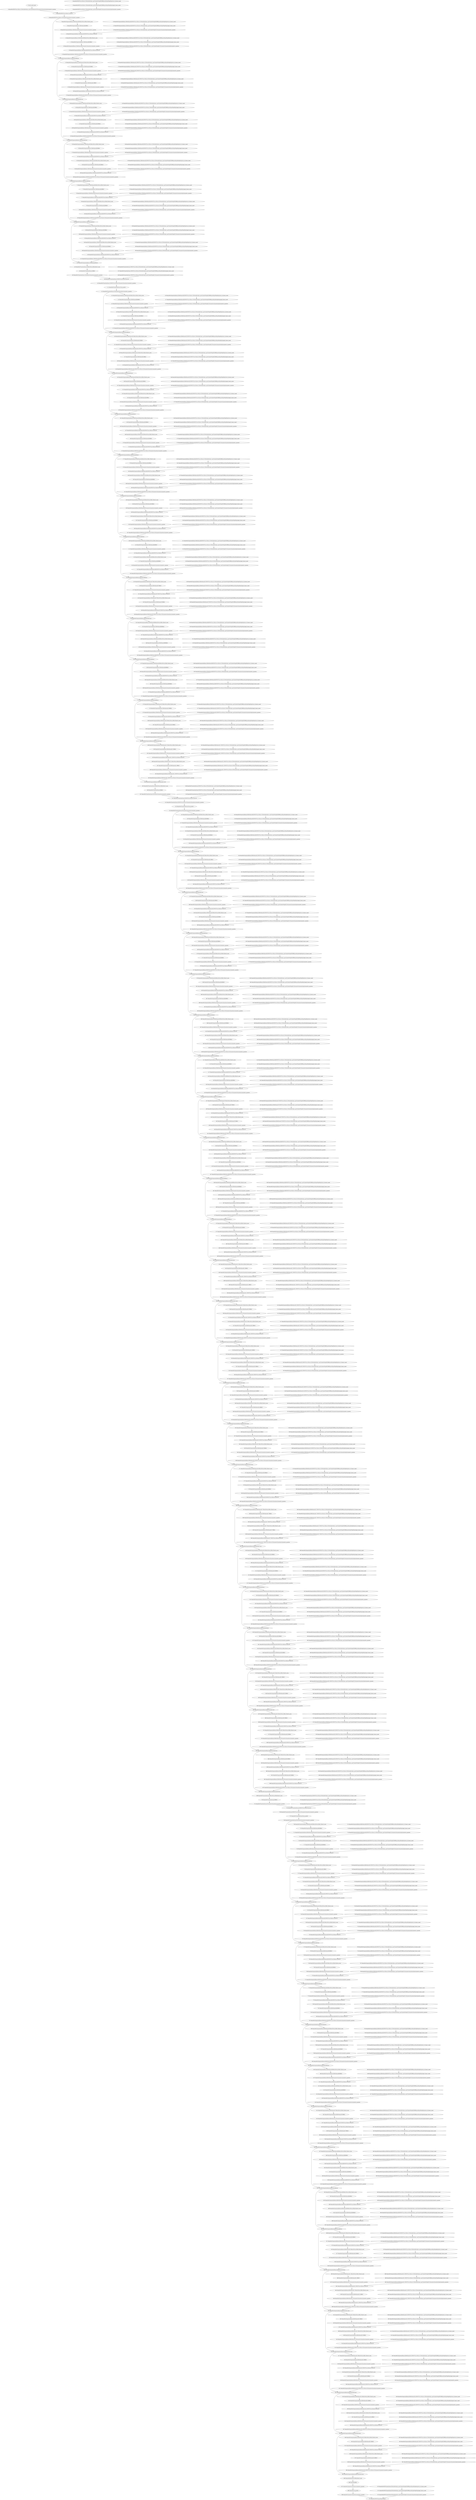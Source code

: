 strict digraph  {
"0 /nncf_model_input" [id=0, scope="", type=nncf_model_input];
"1 DenseNet/NNCFConv2d[conv1]/ModuleDict[pre_ops]/UpdateWeight[0]/RBSparsifyingWeight[op]/calc_rb_binary_mask" [id=1, scope="DenseNet/NNCFConv2d[conv1]/ModuleDict[pre_ops]/UpdateWeight[0]/RBSparsifyingWeight[op]", type=calc_rb_binary_mask];
"2 DenseNet/NNCFConv2d[conv1]/ModuleDict[pre_ops]/UpdateWeight[0]/RBSparsifyingWeight[op]/apply_binary_mask" [id=2, scope="DenseNet/NNCFConv2d[conv1]/ModuleDict[pre_ops]/UpdateWeight[0]/RBSparsifyingWeight[op]", type=apply_binary_mask];
"3 DenseNet/NNCFConv2d[conv1]/ModuleDict[pre_ops]/UpdateWeight[1]/SymmetricQuantizer[op]/symmetric_quantize" [id=3, scope="DenseNet/NNCFConv2d[conv1]/ModuleDict[pre_ops]/UpdateWeight[1]/SymmetricQuantizer[op]", type=symmetric_quantize];
"4 DenseNet/NNCFConv2d[conv1]/ModuleDict[pre_ops]/UpdateInputs[2]/SymmetricQuantizer[op]/symmetric_quantize" [id=4, scope="DenseNet/NNCFConv2d[conv1]/ModuleDict[pre_ops]/UpdateInputs[2]/SymmetricQuantizer[op]", type=symmetric_quantize];
"5 DenseNet/NNCFConv2d[conv1]/conv2d" [id=5, scope="DenseNet/NNCFConv2d[conv1]", type=conv2d];
"6 DenseNet/NNCFConv2d[conv1]/SymmetricQuantizer/symmetric_quantize" [id=6, scope="DenseNet/NNCFConv2d[conv1]/SymmetricQuantizer", type=symmetric_quantize];
"7 DenseNet/Sequential[dense1]/Bottleneck[0]/BatchNorm2d[bn1]/batch_norm" [id=7, scope="DenseNet/Sequential[dense1]/Bottleneck[0]/BatchNorm2d[bn1]", type=batch_norm];
"8 DenseNet/Sequential[dense1]/Bottleneck[0]/RELU" [id=8, scope="DenseNet/Sequential[dense1]/Bottleneck[0]", type=RELU];
"9 DenseNet/Sequential[dense1]/Bottleneck[0]/SymmetricQuantizer/symmetric_quantize" [id=9, scope="DenseNet/Sequential[dense1]/Bottleneck[0]/SymmetricQuantizer", type=symmetric_quantize];
"10 DenseNet/Sequential[dense1]/Bottleneck[0]/NNCFConv2d[conv1]/ModuleDict[pre_ops]/UpdateWeight[0]/RBSparsifyingWeight[op]/calc_rb_binary_mask" [id=10, scope="DenseNet/Sequential[dense1]/Bottleneck[0]/NNCFConv2d[conv1]/ModuleDict[pre_ops]/UpdateWeight[0]/RBSparsifyingWeight[op]", type=calc_rb_binary_mask];
"11 DenseNet/Sequential[dense1]/Bottleneck[0]/NNCFConv2d[conv1]/ModuleDict[pre_ops]/UpdateWeight[0]/RBSparsifyingWeight[op]/apply_binary_mask" [id=11, scope="DenseNet/Sequential[dense1]/Bottleneck[0]/NNCFConv2d[conv1]/ModuleDict[pre_ops]/UpdateWeight[0]/RBSparsifyingWeight[op]", type=apply_binary_mask];
"12 DenseNet/Sequential[dense1]/Bottleneck[0]/NNCFConv2d[conv1]/ModuleDict[pre_ops]/UpdateWeight[1]/SymmetricQuantizer[op]/symmetric_quantize" [id=12, scope="DenseNet/Sequential[dense1]/Bottleneck[0]/NNCFConv2d[conv1]/ModuleDict[pre_ops]/UpdateWeight[1]/SymmetricQuantizer[op]", type=symmetric_quantize];
"13 DenseNet/Sequential[dense1]/Bottleneck[0]/NNCFConv2d[conv1]/conv2d" [id=13, scope="DenseNet/Sequential[dense1]/Bottleneck[0]/NNCFConv2d[conv1]", type=conv2d];
"14 DenseNet/Sequential[dense1]/Bottleneck[0]/BatchNorm2d[bn2]/batch_norm" [id=14, scope="DenseNet/Sequential[dense1]/Bottleneck[0]/BatchNorm2d[bn2]", type=batch_norm];
"15 DenseNet/Sequential[dense1]/Bottleneck[0]/RELU" [id=15, scope="DenseNet/Sequential[dense1]/Bottleneck[0]", type=RELU];
"16 DenseNet/Sequential[dense1]/Bottleneck[0]/SymmetricQuantizer/symmetric_quantize" [id=16, scope="DenseNet/Sequential[dense1]/Bottleneck[0]/SymmetricQuantizer", type=symmetric_quantize];
"17 DenseNet/Sequential[dense1]/Bottleneck[0]/NNCFConv2d[conv2]/ModuleDict[pre_ops]/UpdateWeight[0]/RBSparsifyingWeight[op]/calc_rb_binary_mask" [id=17, scope="DenseNet/Sequential[dense1]/Bottleneck[0]/NNCFConv2d[conv2]/ModuleDict[pre_ops]/UpdateWeight[0]/RBSparsifyingWeight[op]", type=calc_rb_binary_mask];
"18 DenseNet/Sequential[dense1]/Bottleneck[0]/NNCFConv2d[conv2]/ModuleDict[pre_ops]/UpdateWeight[0]/RBSparsifyingWeight[op]/apply_binary_mask" [id=18, scope="DenseNet/Sequential[dense1]/Bottleneck[0]/NNCFConv2d[conv2]/ModuleDict[pre_ops]/UpdateWeight[0]/RBSparsifyingWeight[op]", type=apply_binary_mask];
"19 DenseNet/Sequential[dense1]/Bottleneck[0]/NNCFConv2d[conv2]/ModuleDict[pre_ops]/UpdateWeight[1]/SymmetricQuantizer[op]/symmetric_quantize" [id=19, scope="DenseNet/Sequential[dense1]/Bottleneck[0]/NNCFConv2d[conv2]/ModuleDict[pre_ops]/UpdateWeight[1]/SymmetricQuantizer[op]", type=symmetric_quantize];
"20 DenseNet/Sequential[dense1]/Bottleneck[0]/NNCFConv2d[conv2]/conv2d" [id=20, scope="DenseNet/Sequential[dense1]/Bottleneck[0]/NNCFConv2d[conv2]", type=conv2d];
"21 DenseNet/Sequential[dense1]/Bottleneck[0]/NNCFConv2d[conv2]/SymmetricQuantizer/symmetric_quantize" [id=21, scope="DenseNet/Sequential[dense1]/Bottleneck[0]/NNCFConv2d[conv2]/SymmetricQuantizer", type=symmetric_quantize];
"22 DenseNet/Sequential[dense1]/Bottleneck[0]/cat" [id=22, scope="DenseNet/Sequential[dense1]/Bottleneck[0]", type=cat];
"23 DenseNet/Sequential[dense1]/Bottleneck[1]/BatchNorm2d[bn1]/batch_norm" [id=23, scope="DenseNet/Sequential[dense1]/Bottleneck[1]/BatchNorm2d[bn1]", type=batch_norm];
"24 DenseNet/Sequential[dense1]/Bottleneck[1]/RELU" [id=24, scope="DenseNet/Sequential[dense1]/Bottleneck[1]", type=RELU];
"25 DenseNet/Sequential[dense1]/Bottleneck[1]/SymmetricQuantizer/symmetric_quantize" [id=25, scope="DenseNet/Sequential[dense1]/Bottleneck[1]/SymmetricQuantizer", type=symmetric_quantize];
"26 DenseNet/Sequential[dense1]/Bottleneck[1]/NNCFConv2d[conv1]/ModuleDict[pre_ops]/UpdateWeight[0]/RBSparsifyingWeight[op]/calc_rb_binary_mask" [id=26, scope="DenseNet/Sequential[dense1]/Bottleneck[1]/NNCFConv2d[conv1]/ModuleDict[pre_ops]/UpdateWeight[0]/RBSparsifyingWeight[op]", type=calc_rb_binary_mask];
"27 DenseNet/Sequential[dense1]/Bottleneck[1]/NNCFConv2d[conv1]/ModuleDict[pre_ops]/UpdateWeight[0]/RBSparsifyingWeight[op]/apply_binary_mask" [id=27, scope="DenseNet/Sequential[dense1]/Bottleneck[1]/NNCFConv2d[conv1]/ModuleDict[pre_ops]/UpdateWeight[0]/RBSparsifyingWeight[op]", type=apply_binary_mask];
"28 DenseNet/Sequential[dense1]/Bottleneck[1]/NNCFConv2d[conv1]/ModuleDict[pre_ops]/UpdateWeight[1]/SymmetricQuantizer[op]/symmetric_quantize" [id=28, scope="DenseNet/Sequential[dense1]/Bottleneck[1]/NNCFConv2d[conv1]/ModuleDict[pre_ops]/UpdateWeight[1]/SymmetricQuantizer[op]", type=symmetric_quantize];
"29 DenseNet/Sequential[dense1]/Bottleneck[1]/NNCFConv2d[conv1]/conv2d" [id=29, scope="DenseNet/Sequential[dense1]/Bottleneck[1]/NNCFConv2d[conv1]", type=conv2d];
"30 DenseNet/Sequential[dense1]/Bottleneck[1]/BatchNorm2d[bn2]/batch_norm" [id=30, scope="DenseNet/Sequential[dense1]/Bottleneck[1]/BatchNorm2d[bn2]", type=batch_norm];
"31 DenseNet/Sequential[dense1]/Bottleneck[1]/RELU" [id=31, scope="DenseNet/Sequential[dense1]/Bottleneck[1]", type=RELU];
"32 DenseNet/Sequential[dense1]/Bottleneck[1]/SymmetricQuantizer/symmetric_quantize" [id=32, scope="DenseNet/Sequential[dense1]/Bottleneck[1]/SymmetricQuantizer", type=symmetric_quantize];
"33 DenseNet/Sequential[dense1]/Bottleneck[1]/NNCFConv2d[conv2]/ModuleDict[pre_ops]/UpdateWeight[0]/RBSparsifyingWeight[op]/calc_rb_binary_mask" [id=33, scope="DenseNet/Sequential[dense1]/Bottleneck[1]/NNCFConv2d[conv2]/ModuleDict[pre_ops]/UpdateWeight[0]/RBSparsifyingWeight[op]", type=calc_rb_binary_mask];
"34 DenseNet/Sequential[dense1]/Bottleneck[1]/NNCFConv2d[conv2]/ModuleDict[pre_ops]/UpdateWeight[0]/RBSparsifyingWeight[op]/apply_binary_mask" [id=34, scope="DenseNet/Sequential[dense1]/Bottleneck[1]/NNCFConv2d[conv2]/ModuleDict[pre_ops]/UpdateWeight[0]/RBSparsifyingWeight[op]", type=apply_binary_mask];
"35 DenseNet/Sequential[dense1]/Bottleneck[1]/NNCFConv2d[conv2]/ModuleDict[pre_ops]/UpdateWeight[1]/SymmetricQuantizer[op]/symmetric_quantize" [id=35, scope="DenseNet/Sequential[dense1]/Bottleneck[1]/NNCFConv2d[conv2]/ModuleDict[pre_ops]/UpdateWeight[1]/SymmetricQuantizer[op]", type=symmetric_quantize];
"36 DenseNet/Sequential[dense1]/Bottleneck[1]/NNCFConv2d[conv2]/conv2d" [id=36, scope="DenseNet/Sequential[dense1]/Bottleneck[1]/NNCFConv2d[conv2]", type=conv2d];
"37 DenseNet/Sequential[dense1]/Bottleneck[1]/NNCFConv2d[conv2]/SymmetricQuantizer/symmetric_quantize" [id=37, scope="DenseNet/Sequential[dense1]/Bottleneck[1]/NNCFConv2d[conv2]/SymmetricQuantizer", type=symmetric_quantize];
"38 DenseNet/Sequential[dense1]/Bottleneck[1]/cat" [id=38, scope="DenseNet/Sequential[dense1]/Bottleneck[1]", type=cat];
"39 DenseNet/Sequential[dense1]/Bottleneck[2]/BatchNorm2d[bn1]/batch_norm" [id=39, scope="DenseNet/Sequential[dense1]/Bottleneck[2]/BatchNorm2d[bn1]", type=batch_norm];
"40 DenseNet/Sequential[dense1]/Bottleneck[2]/RELU" [id=40, scope="DenseNet/Sequential[dense1]/Bottleneck[2]", type=RELU];
"41 DenseNet/Sequential[dense1]/Bottleneck[2]/SymmetricQuantizer/symmetric_quantize" [id=41, scope="DenseNet/Sequential[dense1]/Bottleneck[2]/SymmetricQuantizer", type=symmetric_quantize];
"42 DenseNet/Sequential[dense1]/Bottleneck[2]/NNCFConv2d[conv1]/ModuleDict[pre_ops]/UpdateWeight[0]/RBSparsifyingWeight[op]/calc_rb_binary_mask" [id=42, scope="DenseNet/Sequential[dense1]/Bottleneck[2]/NNCFConv2d[conv1]/ModuleDict[pre_ops]/UpdateWeight[0]/RBSparsifyingWeight[op]", type=calc_rb_binary_mask];
"43 DenseNet/Sequential[dense1]/Bottleneck[2]/NNCFConv2d[conv1]/ModuleDict[pre_ops]/UpdateWeight[0]/RBSparsifyingWeight[op]/apply_binary_mask" [id=43, scope="DenseNet/Sequential[dense1]/Bottleneck[2]/NNCFConv2d[conv1]/ModuleDict[pre_ops]/UpdateWeight[0]/RBSparsifyingWeight[op]", type=apply_binary_mask];
"44 DenseNet/Sequential[dense1]/Bottleneck[2]/NNCFConv2d[conv1]/ModuleDict[pre_ops]/UpdateWeight[1]/SymmetricQuantizer[op]/symmetric_quantize" [id=44, scope="DenseNet/Sequential[dense1]/Bottleneck[2]/NNCFConv2d[conv1]/ModuleDict[pre_ops]/UpdateWeight[1]/SymmetricQuantizer[op]", type=symmetric_quantize];
"45 DenseNet/Sequential[dense1]/Bottleneck[2]/NNCFConv2d[conv1]/conv2d" [id=45, scope="DenseNet/Sequential[dense1]/Bottleneck[2]/NNCFConv2d[conv1]", type=conv2d];
"46 DenseNet/Sequential[dense1]/Bottleneck[2]/BatchNorm2d[bn2]/batch_norm" [id=46, scope="DenseNet/Sequential[dense1]/Bottleneck[2]/BatchNorm2d[bn2]", type=batch_norm];
"47 DenseNet/Sequential[dense1]/Bottleneck[2]/RELU" [id=47, scope="DenseNet/Sequential[dense1]/Bottleneck[2]", type=RELU];
"48 DenseNet/Sequential[dense1]/Bottleneck[2]/SymmetricQuantizer/symmetric_quantize" [id=48, scope="DenseNet/Sequential[dense1]/Bottleneck[2]/SymmetricQuantizer", type=symmetric_quantize];
"49 DenseNet/Sequential[dense1]/Bottleneck[2]/NNCFConv2d[conv2]/ModuleDict[pre_ops]/UpdateWeight[0]/RBSparsifyingWeight[op]/calc_rb_binary_mask" [id=49, scope="DenseNet/Sequential[dense1]/Bottleneck[2]/NNCFConv2d[conv2]/ModuleDict[pre_ops]/UpdateWeight[0]/RBSparsifyingWeight[op]", type=calc_rb_binary_mask];
"50 DenseNet/Sequential[dense1]/Bottleneck[2]/NNCFConv2d[conv2]/ModuleDict[pre_ops]/UpdateWeight[0]/RBSparsifyingWeight[op]/apply_binary_mask" [id=50, scope="DenseNet/Sequential[dense1]/Bottleneck[2]/NNCFConv2d[conv2]/ModuleDict[pre_ops]/UpdateWeight[0]/RBSparsifyingWeight[op]", type=apply_binary_mask];
"51 DenseNet/Sequential[dense1]/Bottleneck[2]/NNCFConv2d[conv2]/ModuleDict[pre_ops]/UpdateWeight[1]/SymmetricQuantizer[op]/symmetric_quantize" [id=51, scope="DenseNet/Sequential[dense1]/Bottleneck[2]/NNCFConv2d[conv2]/ModuleDict[pre_ops]/UpdateWeight[1]/SymmetricQuantizer[op]", type=symmetric_quantize];
"52 DenseNet/Sequential[dense1]/Bottleneck[2]/NNCFConv2d[conv2]/conv2d" [id=52, scope="DenseNet/Sequential[dense1]/Bottleneck[2]/NNCFConv2d[conv2]", type=conv2d];
"53 DenseNet/Sequential[dense1]/Bottleneck[2]/NNCFConv2d[conv2]/SymmetricQuantizer/symmetric_quantize" [id=53, scope="DenseNet/Sequential[dense1]/Bottleneck[2]/NNCFConv2d[conv2]/SymmetricQuantizer", type=symmetric_quantize];
"54 DenseNet/Sequential[dense1]/Bottleneck[2]/cat" [id=54, scope="DenseNet/Sequential[dense1]/Bottleneck[2]", type=cat];
"55 DenseNet/Sequential[dense1]/Bottleneck[3]/BatchNorm2d[bn1]/batch_norm" [id=55, scope="DenseNet/Sequential[dense1]/Bottleneck[3]/BatchNorm2d[bn1]", type=batch_norm];
"56 DenseNet/Sequential[dense1]/Bottleneck[3]/RELU" [id=56, scope="DenseNet/Sequential[dense1]/Bottleneck[3]", type=RELU];
"57 DenseNet/Sequential[dense1]/Bottleneck[3]/SymmetricQuantizer/symmetric_quantize" [id=57, scope="DenseNet/Sequential[dense1]/Bottleneck[3]/SymmetricQuantizer", type=symmetric_quantize];
"58 DenseNet/Sequential[dense1]/Bottleneck[3]/NNCFConv2d[conv1]/ModuleDict[pre_ops]/UpdateWeight[0]/RBSparsifyingWeight[op]/calc_rb_binary_mask" [id=58, scope="DenseNet/Sequential[dense1]/Bottleneck[3]/NNCFConv2d[conv1]/ModuleDict[pre_ops]/UpdateWeight[0]/RBSparsifyingWeight[op]", type=calc_rb_binary_mask];
"59 DenseNet/Sequential[dense1]/Bottleneck[3]/NNCFConv2d[conv1]/ModuleDict[pre_ops]/UpdateWeight[0]/RBSparsifyingWeight[op]/apply_binary_mask" [id=59, scope="DenseNet/Sequential[dense1]/Bottleneck[3]/NNCFConv2d[conv1]/ModuleDict[pre_ops]/UpdateWeight[0]/RBSparsifyingWeight[op]", type=apply_binary_mask];
"60 DenseNet/Sequential[dense1]/Bottleneck[3]/NNCFConv2d[conv1]/ModuleDict[pre_ops]/UpdateWeight[1]/SymmetricQuantizer[op]/symmetric_quantize" [id=60, scope="DenseNet/Sequential[dense1]/Bottleneck[3]/NNCFConv2d[conv1]/ModuleDict[pre_ops]/UpdateWeight[1]/SymmetricQuantizer[op]", type=symmetric_quantize];
"61 DenseNet/Sequential[dense1]/Bottleneck[3]/NNCFConv2d[conv1]/conv2d" [id=61, scope="DenseNet/Sequential[dense1]/Bottleneck[3]/NNCFConv2d[conv1]", type=conv2d];
"62 DenseNet/Sequential[dense1]/Bottleneck[3]/BatchNorm2d[bn2]/batch_norm" [id=62, scope="DenseNet/Sequential[dense1]/Bottleneck[3]/BatchNorm2d[bn2]", type=batch_norm];
"63 DenseNet/Sequential[dense1]/Bottleneck[3]/RELU" [id=63, scope="DenseNet/Sequential[dense1]/Bottleneck[3]", type=RELU];
"64 DenseNet/Sequential[dense1]/Bottleneck[3]/SymmetricQuantizer/symmetric_quantize" [id=64, scope="DenseNet/Sequential[dense1]/Bottleneck[3]/SymmetricQuantizer", type=symmetric_quantize];
"65 DenseNet/Sequential[dense1]/Bottleneck[3]/NNCFConv2d[conv2]/ModuleDict[pre_ops]/UpdateWeight[0]/RBSparsifyingWeight[op]/calc_rb_binary_mask" [id=65, scope="DenseNet/Sequential[dense1]/Bottleneck[3]/NNCFConv2d[conv2]/ModuleDict[pre_ops]/UpdateWeight[0]/RBSparsifyingWeight[op]", type=calc_rb_binary_mask];
"66 DenseNet/Sequential[dense1]/Bottleneck[3]/NNCFConv2d[conv2]/ModuleDict[pre_ops]/UpdateWeight[0]/RBSparsifyingWeight[op]/apply_binary_mask" [id=66, scope="DenseNet/Sequential[dense1]/Bottleneck[3]/NNCFConv2d[conv2]/ModuleDict[pre_ops]/UpdateWeight[0]/RBSparsifyingWeight[op]", type=apply_binary_mask];
"67 DenseNet/Sequential[dense1]/Bottleneck[3]/NNCFConv2d[conv2]/ModuleDict[pre_ops]/UpdateWeight[1]/SymmetricQuantizer[op]/symmetric_quantize" [id=67, scope="DenseNet/Sequential[dense1]/Bottleneck[3]/NNCFConv2d[conv2]/ModuleDict[pre_ops]/UpdateWeight[1]/SymmetricQuantizer[op]", type=symmetric_quantize];
"68 DenseNet/Sequential[dense1]/Bottleneck[3]/NNCFConv2d[conv2]/conv2d" [id=68, scope="DenseNet/Sequential[dense1]/Bottleneck[3]/NNCFConv2d[conv2]", type=conv2d];
"69 DenseNet/Sequential[dense1]/Bottleneck[3]/NNCFConv2d[conv2]/SymmetricQuantizer/symmetric_quantize" [id=69, scope="DenseNet/Sequential[dense1]/Bottleneck[3]/NNCFConv2d[conv2]/SymmetricQuantizer", type=symmetric_quantize];
"70 DenseNet/Sequential[dense1]/Bottleneck[3]/cat" [id=70, scope="DenseNet/Sequential[dense1]/Bottleneck[3]", type=cat];
"71 DenseNet/Sequential[dense1]/Bottleneck[4]/BatchNorm2d[bn1]/batch_norm" [id=71, scope="DenseNet/Sequential[dense1]/Bottleneck[4]/BatchNorm2d[bn1]", type=batch_norm];
"72 DenseNet/Sequential[dense1]/Bottleneck[4]/RELU" [id=72, scope="DenseNet/Sequential[dense1]/Bottleneck[4]", type=RELU];
"73 DenseNet/Sequential[dense1]/Bottleneck[4]/SymmetricQuantizer/symmetric_quantize" [id=73, scope="DenseNet/Sequential[dense1]/Bottleneck[4]/SymmetricQuantizer", type=symmetric_quantize];
"74 DenseNet/Sequential[dense1]/Bottleneck[4]/NNCFConv2d[conv1]/ModuleDict[pre_ops]/UpdateWeight[0]/RBSparsifyingWeight[op]/calc_rb_binary_mask" [id=74, scope="DenseNet/Sequential[dense1]/Bottleneck[4]/NNCFConv2d[conv1]/ModuleDict[pre_ops]/UpdateWeight[0]/RBSparsifyingWeight[op]", type=calc_rb_binary_mask];
"75 DenseNet/Sequential[dense1]/Bottleneck[4]/NNCFConv2d[conv1]/ModuleDict[pre_ops]/UpdateWeight[0]/RBSparsifyingWeight[op]/apply_binary_mask" [id=75, scope="DenseNet/Sequential[dense1]/Bottleneck[4]/NNCFConv2d[conv1]/ModuleDict[pre_ops]/UpdateWeight[0]/RBSparsifyingWeight[op]", type=apply_binary_mask];
"76 DenseNet/Sequential[dense1]/Bottleneck[4]/NNCFConv2d[conv1]/ModuleDict[pre_ops]/UpdateWeight[1]/SymmetricQuantizer[op]/symmetric_quantize" [id=76, scope="DenseNet/Sequential[dense1]/Bottleneck[4]/NNCFConv2d[conv1]/ModuleDict[pre_ops]/UpdateWeight[1]/SymmetricQuantizer[op]", type=symmetric_quantize];
"77 DenseNet/Sequential[dense1]/Bottleneck[4]/NNCFConv2d[conv1]/conv2d" [id=77, scope="DenseNet/Sequential[dense1]/Bottleneck[4]/NNCFConv2d[conv1]", type=conv2d];
"78 DenseNet/Sequential[dense1]/Bottleneck[4]/BatchNorm2d[bn2]/batch_norm" [id=78, scope="DenseNet/Sequential[dense1]/Bottleneck[4]/BatchNorm2d[bn2]", type=batch_norm];
"79 DenseNet/Sequential[dense1]/Bottleneck[4]/RELU" [id=79, scope="DenseNet/Sequential[dense1]/Bottleneck[4]", type=RELU];
"80 DenseNet/Sequential[dense1]/Bottleneck[4]/SymmetricQuantizer/symmetric_quantize" [id=80, scope="DenseNet/Sequential[dense1]/Bottleneck[4]/SymmetricQuantizer", type=symmetric_quantize];
"81 DenseNet/Sequential[dense1]/Bottleneck[4]/NNCFConv2d[conv2]/ModuleDict[pre_ops]/UpdateWeight[0]/RBSparsifyingWeight[op]/calc_rb_binary_mask" [id=81, scope="DenseNet/Sequential[dense1]/Bottleneck[4]/NNCFConv2d[conv2]/ModuleDict[pre_ops]/UpdateWeight[0]/RBSparsifyingWeight[op]", type=calc_rb_binary_mask];
"82 DenseNet/Sequential[dense1]/Bottleneck[4]/NNCFConv2d[conv2]/ModuleDict[pre_ops]/UpdateWeight[0]/RBSparsifyingWeight[op]/apply_binary_mask" [id=82, scope="DenseNet/Sequential[dense1]/Bottleneck[4]/NNCFConv2d[conv2]/ModuleDict[pre_ops]/UpdateWeight[0]/RBSparsifyingWeight[op]", type=apply_binary_mask];
"83 DenseNet/Sequential[dense1]/Bottleneck[4]/NNCFConv2d[conv2]/ModuleDict[pre_ops]/UpdateWeight[1]/SymmetricQuantizer[op]/symmetric_quantize" [id=83, scope="DenseNet/Sequential[dense1]/Bottleneck[4]/NNCFConv2d[conv2]/ModuleDict[pre_ops]/UpdateWeight[1]/SymmetricQuantizer[op]", type=symmetric_quantize];
"84 DenseNet/Sequential[dense1]/Bottleneck[4]/NNCFConv2d[conv2]/conv2d" [id=84, scope="DenseNet/Sequential[dense1]/Bottleneck[4]/NNCFConv2d[conv2]", type=conv2d];
"85 DenseNet/Sequential[dense1]/Bottleneck[4]/NNCFConv2d[conv2]/SymmetricQuantizer/symmetric_quantize" [id=85, scope="DenseNet/Sequential[dense1]/Bottleneck[4]/NNCFConv2d[conv2]/SymmetricQuantizer", type=symmetric_quantize];
"86 DenseNet/Sequential[dense1]/Bottleneck[4]/cat" [id=86, scope="DenseNet/Sequential[dense1]/Bottleneck[4]", type=cat];
"87 DenseNet/Sequential[dense1]/Bottleneck[5]/BatchNorm2d[bn1]/batch_norm" [id=87, scope="DenseNet/Sequential[dense1]/Bottleneck[5]/BatchNorm2d[bn1]", type=batch_norm];
"88 DenseNet/Sequential[dense1]/Bottleneck[5]/RELU" [id=88, scope="DenseNet/Sequential[dense1]/Bottleneck[5]", type=RELU];
"89 DenseNet/Sequential[dense1]/Bottleneck[5]/SymmetricQuantizer/symmetric_quantize" [id=89, scope="DenseNet/Sequential[dense1]/Bottleneck[5]/SymmetricQuantizer", type=symmetric_quantize];
"90 DenseNet/Sequential[dense1]/Bottleneck[5]/NNCFConv2d[conv1]/ModuleDict[pre_ops]/UpdateWeight[0]/RBSparsifyingWeight[op]/calc_rb_binary_mask" [id=90, scope="DenseNet/Sequential[dense1]/Bottleneck[5]/NNCFConv2d[conv1]/ModuleDict[pre_ops]/UpdateWeight[0]/RBSparsifyingWeight[op]", type=calc_rb_binary_mask];
"91 DenseNet/Sequential[dense1]/Bottleneck[5]/NNCFConv2d[conv1]/ModuleDict[pre_ops]/UpdateWeight[0]/RBSparsifyingWeight[op]/apply_binary_mask" [id=91, scope="DenseNet/Sequential[dense1]/Bottleneck[5]/NNCFConv2d[conv1]/ModuleDict[pre_ops]/UpdateWeight[0]/RBSparsifyingWeight[op]", type=apply_binary_mask];
"92 DenseNet/Sequential[dense1]/Bottleneck[5]/NNCFConv2d[conv1]/ModuleDict[pre_ops]/UpdateWeight[1]/SymmetricQuantizer[op]/symmetric_quantize" [id=92, scope="DenseNet/Sequential[dense1]/Bottleneck[5]/NNCFConv2d[conv1]/ModuleDict[pre_ops]/UpdateWeight[1]/SymmetricQuantizer[op]", type=symmetric_quantize];
"93 DenseNet/Sequential[dense1]/Bottleneck[5]/NNCFConv2d[conv1]/conv2d" [id=93, scope="DenseNet/Sequential[dense1]/Bottleneck[5]/NNCFConv2d[conv1]", type=conv2d];
"94 DenseNet/Sequential[dense1]/Bottleneck[5]/BatchNorm2d[bn2]/batch_norm" [id=94, scope="DenseNet/Sequential[dense1]/Bottleneck[5]/BatchNorm2d[bn2]", type=batch_norm];
"95 DenseNet/Sequential[dense1]/Bottleneck[5]/RELU" [id=95, scope="DenseNet/Sequential[dense1]/Bottleneck[5]", type=RELU];
"96 DenseNet/Sequential[dense1]/Bottleneck[5]/SymmetricQuantizer/symmetric_quantize" [id=96, scope="DenseNet/Sequential[dense1]/Bottleneck[5]/SymmetricQuantizer", type=symmetric_quantize];
"97 DenseNet/Sequential[dense1]/Bottleneck[5]/NNCFConv2d[conv2]/ModuleDict[pre_ops]/UpdateWeight[0]/RBSparsifyingWeight[op]/calc_rb_binary_mask" [id=97, scope="DenseNet/Sequential[dense1]/Bottleneck[5]/NNCFConv2d[conv2]/ModuleDict[pre_ops]/UpdateWeight[0]/RBSparsifyingWeight[op]", type=calc_rb_binary_mask];
"98 DenseNet/Sequential[dense1]/Bottleneck[5]/NNCFConv2d[conv2]/ModuleDict[pre_ops]/UpdateWeight[0]/RBSparsifyingWeight[op]/apply_binary_mask" [id=98, scope="DenseNet/Sequential[dense1]/Bottleneck[5]/NNCFConv2d[conv2]/ModuleDict[pre_ops]/UpdateWeight[0]/RBSparsifyingWeight[op]", type=apply_binary_mask];
"99 DenseNet/Sequential[dense1]/Bottleneck[5]/NNCFConv2d[conv2]/ModuleDict[pre_ops]/UpdateWeight[1]/SymmetricQuantizer[op]/symmetric_quantize" [id=99, scope="DenseNet/Sequential[dense1]/Bottleneck[5]/NNCFConv2d[conv2]/ModuleDict[pre_ops]/UpdateWeight[1]/SymmetricQuantizer[op]", type=symmetric_quantize];
"100 DenseNet/Sequential[dense1]/Bottleneck[5]/NNCFConv2d[conv2]/conv2d" [id=100, scope="DenseNet/Sequential[dense1]/Bottleneck[5]/NNCFConv2d[conv2]", type=conv2d];
"101 DenseNet/Sequential[dense1]/Bottleneck[5]/NNCFConv2d[conv2]/SymmetricQuantizer/symmetric_quantize" [id=101, scope="DenseNet/Sequential[dense1]/Bottleneck[5]/NNCFConv2d[conv2]/SymmetricQuantizer", type=symmetric_quantize];
"102 DenseNet/Sequential[dense1]/Bottleneck[5]/cat" [id=102, scope="DenseNet/Sequential[dense1]/Bottleneck[5]", type=cat];
"103 DenseNet/Transition[trans1]/BatchNorm2d[bn]/batch_norm" [id=103, scope="DenseNet/Transition[trans1]/BatchNorm2d[bn]", type=batch_norm];
"104 DenseNet/Transition[trans1]/RELU" [id=104, scope="DenseNet/Transition[trans1]", type=RELU];
"105 DenseNet/Transition[trans1]/SymmetricQuantizer/symmetric_quantize" [id=105, scope="DenseNet/Transition[trans1]/SymmetricQuantizer", type=symmetric_quantize];
"106 DenseNet/Transition[trans1]/NNCFConv2d[conv]/ModuleDict[pre_ops]/UpdateWeight[0]/RBSparsifyingWeight[op]/calc_rb_binary_mask" [id=106, scope="DenseNet/Transition[trans1]/NNCFConv2d[conv]/ModuleDict[pre_ops]/UpdateWeight[0]/RBSparsifyingWeight[op]", type=calc_rb_binary_mask];
"107 DenseNet/Transition[trans1]/NNCFConv2d[conv]/ModuleDict[pre_ops]/UpdateWeight[0]/RBSparsifyingWeight[op]/apply_binary_mask" [id=107, scope="DenseNet/Transition[trans1]/NNCFConv2d[conv]/ModuleDict[pre_ops]/UpdateWeight[0]/RBSparsifyingWeight[op]", type=apply_binary_mask];
"108 DenseNet/Transition[trans1]/NNCFConv2d[conv]/ModuleDict[pre_ops]/UpdateWeight[1]/SymmetricQuantizer[op]/symmetric_quantize" [id=108, scope="DenseNet/Transition[trans1]/NNCFConv2d[conv]/ModuleDict[pre_ops]/UpdateWeight[1]/SymmetricQuantizer[op]", type=symmetric_quantize];
"109 DenseNet/Transition[trans1]/NNCFConv2d[conv]/conv2d" [id=109, scope="DenseNet/Transition[trans1]/NNCFConv2d[conv]", type=conv2d];
"110 DenseNet/Transition[trans1]/NNCFConv2d[conv]/SymmetricQuantizer/symmetric_quantize" [id=110, scope="DenseNet/Transition[trans1]/NNCFConv2d[conv]/SymmetricQuantizer", type=symmetric_quantize];
"111 DenseNet/Transition[trans1]/avg_pool2d" [id=111, scope="DenseNet/Transition[trans1]", type=avg_pool2d];
"112 DenseNet/Transition[trans1]/SymmetricQuantizer/symmetric_quantize" [id=112, scope="DenseNet/Transition[trans1]/SymmetricQuantizer", type=symmetric_quantize];
"113 DenseNet/Sequential[dense2]/Bottleneck[0]/BatchNorm2d[bn1]/batch_norm" [id=113, scope="DenseNet/Sequential[dense2]/Bottleneck[0]/BatchNorm2d[bn1]", type=batch_norm];
"114 DenseNet/Sequential[dense2]/Bottleneck[0]/RELU" [id=114, scope="DenseNet/Sequential[dense2]/Bottleneck[0]", type=RELU];
"115 DenseNet/Sequential[dense2]/Bottleneck[0]/SymmetricQuantizer/symmetric_quantize" [id=115, scope="DenseNet/Sequential[dense2]/Bottleneck[0]/SymmetricQuantizer", type=symmetric_quantize];
"116 DenseNet/Sequential[dense2]/Bottleneck[0]/NNCFConv2d[conv1]/ModuleDict[pre_ops]/UpdateWeight[0]/RBSparsifyingWeight[op]/calc_rb_binary_mask" [id=116, scope="DenseNet/Sequential[dense2]/Bottleneck[0]/NNCFConv2d[conv1]/ModuleDict[pre_ops]/UpdateWeight[0]/RBSparsifyingWeight[op]", type=calc_rb_binary_mask];
"117 DenseNet/Sequential[dense2]/Bottleneck[0]/NNCFConv2d[conv1]/ModuleDict[pre_ops]/UpdateWeight[0]/RBSparsifyingWeight[op]/apply_binary_mask" [id=117, scope="DenseNet/Sequential[dense2]/Bottleneck[0]/NNCFConv2d[conv1]/ModuleDict[pre_ops]/UpdateWeight[0]/RBSparsifyingWeight[op]", type=apply_binary_mask];
"118 DenseNet/Sequential[dense2]/Bottleneck[0]/NNCFConv2d[conv1]/ModuleDict[pre_ops]/UpdateWeight[1]/SymmetricQuantizer[op]/symmetric_quantize" [id=118, scope="DenseNet/Sequential[dense2]/Bottleneck[0]/NNCFConv2d[conv1]/ModuleDict[pre_ops]/UpdateWeight[1]/SymmetricQuantizer[op]", type=symmetric_quantize];
"119 DenseNet/Sequential[dense2]/Bottleneck[0]/NNCFConv2d[conv1]/conv2d" [id=119, scope="DenseNet/Sequential[dense2]/Bottleneck[0]/NNCFConv2d[conv1]", type=conv2d];
"120 DenseNet/Sequential[dense2]/Bottleneck[0]/BatchNorm2d[bn2]/batch_norm" [id=120, scope="DenseNet/Sequential[dense2]/Bottleneck[0]/BatchNorm2d[bn2]", type=batch_norm];
"121 DenseNet/Sequential[dense2]/Bottleneck[0]/RELU" [id=121, scope="DenseNet/Sequential[dense2]/Bottleneck[0]", type=RELU];
"122 DenseNet/Sequential[dense2]/Bottleneck[0]/SymmetricQuantizer/symmetric_quantize" [id=122, scope="DenseNet/Sequential[dense2]/Bottleneck[0]/SymmetricQuantizer", type=symmetric_quantize];
"123 DenseNet/Sequential[dense2]/Bottleneck[0]/NNCFConv2d[conv2]/ModuleDict[pre_ops]/UpdateWeight[0]/RBSparsifyingWeight[op]/calc_rb_binary_mask" [id=123, scope="DenseNet/Sequential[dense2]/Bottleneck[0]/NNCFConv2d[conv2]/ModuleDict[pre_ops]/UpdateWeight[0]/RBSparsifyingWeight[op]", type=calc_rb_binary_mask];
"124 DenseNet/Sequential[dense2]/Bottleneck[0]/NNCFConv2d[conv2]/ModuleDict[pre_ops]/UpdateWeight[0]/RBSparsifyingWeight[op]/apply_binary_mask" [id=124, scope="DenseNet/Sequential[dense2]/Bottleneck[0]/NNCFConv2d[conv2]/ModuleDict[pre_ops]/UpdateWeight[0]/RBSparsifyingWeight[op]", type=apply_binary_mask];
"125 DenseNet/Sequential[dense2]/Bottleneck[0]/NNCFConv2d[conv2]/ModuleDict[pre_ops]/UpdateWeight[1]/SymmetricQuantizer[op]/symmetric_quantize" [id=125, scope="DenseNet/Sequential[dense2]/Bottleneck[0]/NNCFConv2d[conv2]/ModuleDict[pre_ops]/UpdateWeight[1]/SymmetricQuantizer[op]", type=symmetric_quantize];
"126 DenseNet/Sequential[dense2]/Bottleneck[0]/NNCFConv2d[conv2]/conv2d" [id=126, scope="DenseNet/Sequential[dense2]/Bottleneck[0]/NNCFConv2d[conv2]", type=conv2d];
"127 DenseNet/Sequential[dense2]/Bottleneck[0]/NNCFConv2d[conv2]/SymmetricQuantizer/symmetric_quantize" [id=127, scope="DenseNet/Sequential[dense2]/Bottleneck[0]/NNCFConv2d[conv2]/SymmetricQuantizer", type=symmetric_quantize];
"128 DenseNet/Sequential[dense2]/Bottleneck[0]/cat" [id=128, scope="DenseNet/Sequential[dense2]/Bottleneck[0]", type=cat];
"129 DenseNet/Sequential[dense2]/Bottleneck[1]/BatchNorm2d[bn1]/batch_norm" [id=129, scope="DenseNet/Sequential[dense2]/Bottleneck[1]/BatchNorm2d[bn1]", type=batch_norm];
"130 DenseNet/Sequential[dense2]/Bottleneck[1]/RELU" [id=130, scope="DenseNet/Sequential[dense2]/Bottleneck[1]", type=RELU];
"131 DenseNet/Sequential[dense2]/Bottleneck[1]/SymmetricQuantizer/symmetric_quantize" [id=131, scope="DenseNet/Sequential[dense2]/Bottleneck[1]/SymmetricQuantizer", type=symmetric_quantize];
"132 DenseNet/Sequential[dense2]/Bottleneck[1]/NNCFConv2d[conv1]/ModuleDict[pre_ops]/UpdateWeight[0]/RBSparsifyingWeight[op]/calc_rb_binary_mask" [id=132, scope="DenseNet/Sequential[dense2]/Bottleneck[1]/NNCFConv2d[conv1]/ModuleDict[pre_ops]/UpdateWeight[0]/RBSparsifyingWeight[op]", type=calc_rb_binary_mask];
"133 DenseNet/Sequential[dense2]/Bottleneck[1]/NNCFConv2d[conv1]/ModuleDict[pre_ops]/UpdateWeight[0]/RBSparsifyingWeight[op]/apply_binary_mask" [id=133, scope="DenseNet/Sequential[dense2]/Bottleneck[1]/NNCFConv2d[conv1]/ModuleDict[pre_ops]/UpdateWeight[0]/RBSparsifyingWeight[op]", type=apply_binary_mask];
"134 DenseNet/Sequential[dense2]/Bottleneck[1]/NNCFConv2d[conv1]/ModuleDict[pre_ops]/UpdateWeight[1]/SymmetricQuantizer[op]/symmetric_quantize" [id=134, scope="DenseNet/Sequential[dense2]/Bottleneck[1]/NNCFConv2d[conv1]/ModuleDict[pre_ops]/UpdateWeight[1]/SymmetricQuantizer[op]", type=symmetric_quantize];
"135 DenseNet/Sequential[dense2]/Bottleneck[1]/NNCFConv2d[conv1]/conv2d" [id=135, scope="DenseNet/Sequential[dense2]/Bottleneck[1]/NNCFConv2d[conv1]", type=conv2d];
"136 DenseNet/Sequential[dense2]/Bottleneck[1]/BatchNorm2d[bn2]/batch_norm" [id=136, scope="DenseNet/Sequential[dense2]/Bottleneck[1]/BatchNorm2d[bn2]", type=batch_norm];
"137 DenseNet/Sequential[dense2]/Bottleneck[1]/RELU" [id=137, scope="DenseNet/Sequential[dense2]/Bottleneck[1]", type=RELU];
"138 DenseNet/Sequential[dense2]/Bottleneck[1]/SymmetricQuantizer/symmetric_quantize" [id=138, scope="DenseNet/Sequential[dense2]/Bottleneck[1]/SymmetricQuantizer", type=symmetric_quantize];
"139 DenseNet/Sequential[dense2]/Bottleneck[1]/NNCFConv2d[conv2]/ModuleDict[pre_ops]/UpdateWeight[0]/RBSparsifyingWeight[op]/calc_rb_binary_mask" [id=139, scope="DenseNet/Sequential[dense2]/Bottleneck[1]/NNCFConv2d[conv2]/ModuleDict[pre_ops]/UpdateWeight[0]/RBSparsifyingWeight[op]", type=calc_rb_binary_mask];
"140 DenseNet/Sequential[dense2]/Bottleneck[1]/NNCFConv2d[conv2]/ModuleDict[pre_ops]/UpdateWeight[0]/RBSparsifyingWeight[op]/apply_binary_mask" [id=140, scope="DenseNet/Sequential[dense2]/Bottleneck[1]/NNCFConv2d[conv2]/ModuleDict[pre_ops]/UpdateWeight[0]/RBSparsifyingWeight[op]", type=apply_binary_mask];
"141 DenseNet/Sequential[dense2]/Bottleneck[1]/NNCFConv2d[conv2]/ModuleDict[pre_ops]/UpdateWeight[1]/SymmetricQuantizer[op]/symmetric_quantize" [id=141, scope="DenseNet/Sequential[dense2]/Bottleneck[1]/NNCFConv2d[conv2]/ModuleDict[pre_ops]/UpdateWeight[1]/SymmetricQuantizer[op]", type=symmetric_quantize];
"142 DenseNet/Sequential[dense2]/Bottleneck[1]/NNCFConv2d[conv2]/conv2d" [id=142, scope="DenseNet/Sequential[dense2]/Bottleneck[1]/NNCFConv2d[conv2]", type=conv2d];
"143 DenseNet/Sequential[dense2]/Bottleneck[1]/NNCFConv2d[conv2]/SymmetricQuantizer/symmetric_quantize" [id=143, scope="DenseNet/Sequential[dense2]/Bottleneck[1]/NNCFConv2d[conv2]/SymmetricQuantizer", type=symmetric_quantize];
"144 DenseNet/Sequential[dense2]/Bottleneck[1]/cat" [id=144, scope="DenseNet/Sequential[dense2]/Bottleneck[1]", type=cat];
"145 DenseNet/Sequential[dense2]/Bottleneck[2]/BatchNorm2d[bn1]/batch_norm" [id=145, scope="DenseNet/Sequential[dense2]/Bottleneck[2]/BatchNorm2d[bn1]", type=batch_norm];
"146 DenseNet/Sequential[dense2]/Bottleneck[2]/RELU" [id=146, scope="DenseNet/Sequential[dense2]/Bottleneck[2]", type=RELU];
"147 DenseNet/Sequential[dense2]/Bottleneck[2]/SymmetricQuantizer/symmetric_quantize" [id=147, scope="DenseNet/Sequential[dense2]/Bottleneck[2]/SymmetricQuantizer", type=symmetric_quantize];
"148 DenseNet/Sequential[dense2]/Bottleneck[2]/NNCFConv2d[conv1]/ModuleDict[pre_ops]/UpdateWeight[0]/RBSparsifyingWeight[op]/calc_rb_binary_mask" [id=148, scope="DenseNet/Sequential[dense2]/Bottleneck[2]/NNCFConv2d[conv1]/ModuleDict[pre_ops]/UpdateWeight[0]/RBSparsifyingWeight[op]", type=calc_rb_binary_mask];
"149 DenseNet/Sequential[dense2]/Bottleneck[2]/NNCFConv2d[conv1]/ModuleDict[pre_ops]/UpdateWeight[0]/RBSparsifyingWeight[op]/apply_binary_mask" [id=149, scope="DenseNet/Sequential[dense2]/Bottleneck[2]/NNCFConv2d[conv1]/ModuleDict[pre_ops]/UpdateWeight[0]/RBSparsifyingWeight[op]", type=apply_binary_mask];
"150 DenseNet/Sequential[dense2]/Bottleneck[2]/NNCFConv2d[conv1]/ModuleDict[pre_ops]/UpdateWeight[1]/SymmetricQuantizer[op]/symmetric_quantize" [id=150, scope="DenseNet/Sequential[dense2]/Bottleneck[2]/NNCFConv2d[conv1]/ModuleDict[pre_ops]/UpdateWeight[1]/SymmetricQuantizer[op]", type=symmetric_quantize];
"151 DenseNet/Sequential[dense2]/Bottleneck[2]/NNCFConv2d[conv1]/conv2d" [id=151, scope="DenseNet/Sequential[dense2]/Bottleneck[2]/NNCFConv2d[conv1]", type=conv2d];
"152 DenseNet/Sequential[dense2]/Bottleneck[2]/BatchNorm2d[bn2]/batch_norm" [id=152, scope="DenseNet/Sequential[dense2]/Bottleneck[2]/BatchNorm2d[bn2]", type=batch_norm];
"153 DenseNet/Sequential[dense2]/Bottleneck[2]/RELU" [id=153, scope="DenseNet/Sequential[dense2]/Bottleneck[2]", type=RELU];
"154 DenseNet/Sequential[dense2]/Bottleneck[2]/SymmetricQuantizer/symmetric_quantize" [id=154, scope="DenseNet/Sequential[dense2]/Bottleneck[2]/SymmetricQuantizer", type=symmetric_quantize];
"155 DenseNet/Sequential[dense2]/Bottleneck[2]/NNCFConv2d[conv2]/ModuleDict[pre_ops]/UpdateWeight[0]/RBSparsifyingWeight[op]/calc_rb_binary_mask" [id=155, scope="DenseNet/Sequential[dense2]/Bottleneck[2]/NNCFConv2d[conv2]/ModuleDict[pre_ops]/UpdateWeight[0]/RBSparsifyingWeight[op]", type=calc_rb_binary_mask];
"156 DenseNet/Sequential[dense2]/Bottleneck[2]/NNCFConv2d[conv2]/ModuleDict[pre_ops]/UpdateWeight[0]/RBSparsifyingWeight[op]/apply_binary_mask" [id=156, scope="DenseNet/Sequential[dense2]/Bottleneck[2]/NNCFConv2d[conv2]/ModuleDict[pre_ops]/UpdateWeight[0]/RBSparsifyingWeight[op]", type=apply_binary_mask];
"157 DenseNet/Sequential[dense2]/Bottleneck[2]/NNCFConv2d[conv2]/ModuleDict[pre_ops]/UpdateWeight[1]/SymmetricQuantizer[op]/symmetric_quantize" [id=157, scope="DenseNet/Sequential[dense2]/Bottleneck[2]/NNCFConv2d[conv2]/ModuleDict[pre_ops]/UpdateWeight[1]/SymmetricQuantizer[op]", type=symmetric_quantize];
"158 DenseNet/Sequential[dense2]/Bottleneck[2]/NNCFConv2d[conv2]/conv2d" [id=158, scope="DenseNet/Sequential[dense2]/Bottleneck[2]/NNCFConv2d[conv2]", type=conv2d];
"159 DenseNet/Sequential[dense2]/Bottleneck[2]/NNCFConv2d[conv2]/SymmetricQuantizer/symmetric_quantize" [id=159, scope="DenseNet/Sequential[dense2]/Bottleneck[2]/NNCFConv2d[conv2]/SymmetricQuantizer", type=symmetric_quantize];
"160 DenseNet/Sequential[dense2]/Bottleneck[2]/cat" [id=160, scope="DenseNet/Sequential[dense2]/Bottleneck[2]", type=cat];
"161 DenseNet/Sequential[dense2]/Bottleneck[3]/BatchNorm2d[bn1]/batch_norm" [id=161, scope="DenseNet/Sequential[dense2]/Bottleneck[3]/BatchNorm2d[bn1]", type=batch_norm];
"162 DenseNet/Sequential[dense2]/Bottleneck[3]/RELU" [id=162, scope="DenseNet/Sequential[dense2]/Bottleneck[3]", type=RELU];
"163 DenseNet/Sequential[dense2]/Bottleneck[3]/SymmetricQuantizer/symmetric_quantize" [id=163, scope="DenseNet/Sequential[dense2]/Bottleneck[3]/SymmetricQuantizer", type=symmetric_quantize];
"164 DenseNet/Sequential[dense2]/Bottleneck[3]/NNCFConv2d[conv1]/ModuleDict[pre_ops]/UpdateWeight[0]/RBSparsifyingWeight[op]/calc_rb_binary_mask" [id=164, scope="DenseNet/Sequential[dense2]/Bottleneck[3]/NNCFConv2d[conv1]/ModuleDict[pre_ops]/UpdateWeight[0]/RBSparsifyingWeight[op]", type=calc_rb_binary_mask];
"165 DenseNet/Sequential[dense2]/Bottleneck[3]/NNCFConv2d[conv1]/ModuleDict[pre_ops]/UpdateWeight[0]/RBSparsifyingWeight[op]/apply_binary_mask" [id=165, scope="DenseNet/Sequential[dense2]/Bottleneck[3]/NNCFConv2d[conv1]/ModuleDict[pre_ops]/UpdateWeight[0]/RBSparsifyingWeight[op]", type=apply_binary_mask];
"166 DenseNet/Sequential[dense2]/Bottleneck[3]/NNCFConv2d[conv1]/ModuleDict[pre_ops]/UpdateWeight[1]/SymmetricQuantizer[op]/symmetric_quantize" [id=166, scope="DenseNet/Sequential[dense2]/Bottleneck[3]/NNCFConv2d[conv1]/ModuleDict[pre_ops]/UpdateWeight[1]/SymmetricQuantizer[op]", type=symmetric_quantize];
"167 DenseNet/Sequential[dense2]/Bottleneck[3]/NNCFConv2d[conv1]/conv2d" [id=167, scope="DenseNet/Sequential[dense2]/Bottleneck[3]/NNCFConv2d[conv1]", type=conv2d];
"168 DenseNet/Sequential[dense2]/Bottleneck[3]/BatchNorm2d[bn2]/batch_norm" [id=168, scope="DenseNet/Sequential[dense2]/Bottleneck[3]/BatchNorm2d[bn2]", type=batch_norm];
"169 DenseNet/Sequential[dense2]/Bottleneck[3]/RELU" [id=169, scope="DenseNet/Sequential[dense2]/Bottleneck[3]", type=RELU];
"170 DenseNet/Sequential[dense2]/Bottleneck[3]/SymmetricQuantizer/symmetric_quantize" [id=170, scope="DenseNet/Sequential[dense2]/Bottleneck[3]/SymmetricQuantizer", type=symmetric_quantize];
"171 DenseNet/Sequential[dense2]/Bottleneck[3]/NNCFConv2d[conv2]/ModuleDict[pre_ops]/UpdateWeight[0]/RBSparsifyingWeight[op]/calc_rb_binary_mask" [id=171, scope="DenseNet/Sequential[dense2]/Bottleneck[3]/NNCFConv2d[conv2]/ModuleDict[pre_ops]/UpdateWeight[0]/RBSparsifyingWeight[op]", type=calc_rb_binary_mask];
"172 DenseNet/Sequential[dense2]/Bottleneck[3]/NNCFConv2d[conv2]/ModuleDict[pre_ops]/UpdateWeight[0]/RBSparsifyingWeight[op]/apply_binary_mask" [id=172, scope="DenseNet/Sequential[dense2]/Bottleneck[3]/NNCFConv2d[conv2]/ModuleDict[pre_ops]/UpdateWeight[0]/RBSparsifyingWeight[op]", type=apply_binary_mask];
"173 DenseNet/Sequential[dense2]/Bottleneck[3]/NNCFConv2d[conv2]/ModuleDict[pre_ops]/UpdateWeight[1]/SymmetricQuantizer[op]/symmetric_quantize" [id=173, scope="DenseNet/Sequential[dense2]/Bottleneck[3]/NNCFConv2d[conv2]/ModuleDict[pre_ops]/UpdateWeight[1]/SymmetricQuantizer[op]", type=symmetric_quantize];
"174 DenseNet/Sequential[dense2]/Bottleneck[3]/NNCFConv2d[conv2]/conv2d" [id=174, scope="DenseNet/Sequential[dense2]/Bottleneck[3]/NNCFConv2d[conv2]", type=conv2d];
"175 DenseNet/Sequential[dense2]/Bottleneck[3]/NNCFConv2d[conv2]/SymmetricQuantizer/symmetric_quantize" [id=175, scope="DenseNet/Sequential[dense2]/Bottleneck[3]/NNCFConv2d[conv2]/SymmetricQuantizer", type=symmetric_quantize];
"176 DenseNet/Sequential[dense2]/Bottleneck[3]/cat" [id=176, scope="DenseNet/Sequential[dense2]/Bottleneck[3]", type=cat];
"177 DenseNet/Sequential[dense2]/Bottleneck[4]/BatchNorm2d[bn1]/batch_norm" [id=177, scope="DenseNet/Sequential[dense2]/Bottleneck[4]/BatchNorm2d[bn1]", type=batch_norm];
"178 DenseNet/Sequential[dense2]/Bottleneck[4]/RELU" [id=178, scope="DenseNet/Sequential[dense2]/Bottleneck[4]", type=RELU];
"179 DenseNet/Sequential[dense2]/Bottleneck[4]/SymmetricQuantizer/symmetric_quantize" [id=179, scope="DenseNet/Sequential[dense2]/Bottleneck[4]/SymmetricQuantizer", type=symmetric_quantize];
"180 DenseNet/Sequential[dense2]/Bottleneck[4]/NNCFConv2d[conv1]/ModuleDict[pre_ops]/UpdateWeight[0]/RBSparsifyingWeight[op]/calc_rb_binary_mask" [id=180, scope="DenseNet/Sequential[dense2]/Bottleneck[4]/NNCFConv2d[conv1]/ModuleDict[pre_ops]/UpdateWeight[0]/RBSparsifyingWeight[op]", type=calc_rb_binary_mask];
"181 DenseNet/Sequential[dense2]/Bottleneck[4]/NNCFConv2d[conv1]/ModuleDict[pre_ops]/UpdateWeight[0]/RBSparsifyingWeight[op]/apply_binary_mask" [id=181, scope="DenseNet/Sequential[dense2]/Bottleneck[4]/NNCFConv2d[conv1]/ModuleDict[pre_ops]/UpdateWeight[0]/RBSparsifyingWeight[op]", type=apply_binary_mask];
"182 DenseNet/Sequential[dense2]/Bottleneck[4]/NNCFConv2d[conv1]/ModuleDict[pre_ops]/UpdateWeight[1]/SymmetricQuantizer[op]/symmetric_quantize" [id=182, scope="DenseNet/Sequential[dense2]/Bottleneck[4]/NNCFConv2d[conv1]/ModuleDict[pre_ops]/UpdateWeight[1]/SymmetricQuantizer[op]", type=symmetric_quantize];
"183 DenseNet/Sequential[dense2]/Bottleneck[4]/NNCFConv2d[conv1]/conv2d" [id=183, scope="DenseNet/Sequential[dense2]/Bottleneck[4]/NNCFConv2d[conv1]", type=conv2d];
"184 DenseNet/Sequential[dense2]/Bottleneck[4]/BatchNorm2d[bn2]/batch_norm" [id=184, scope="DenseNet/Sequential[dense2]/Bottleneck[4]/BatchNorm2d[bn2]", type=batch_norm];
"185 DenseNet/Sequential[dense2]/Bottleneck[4]/RELU" [id=185, scope="DenseNet/Sequential[dense2]/Bottleneck[4]", type=RELU];
"186 DenseNet/Sequential[dense2]/Bottleneck[4]/SymmetricQuantizer/symmetric_quantize" [id=186, scope="DenseNet/Sequential[dense2]/Bottleneck[4]/SymmetricQuantizer", type=symmetric_quantize];
"187 DenseNet/Sequential[dense2]/Bottleneck[4]/NNCFConv2d[conv2]/ModuleDict[pre_ops]/UpdateWeight[0]/RBSparsifyingWeight[op]/calc_rb_binary_mask" [id=187, scope="DenseNet/Sequential[dense2]/Bottleneck[4]/NNCFConv2d[conv2]/ModuleDict[pre_ops]/UpdateWeight[0]/RBSparsifyingWeight[op]", type=calc_rb_binary_mask];
"188 DenseNet/Sequential[dense2]/Bottleneck[4]/NNCFConv2d[conv2]/ModuleDict[pre_ops]/UpdateWeight[0]/RBSparsifyingWeight[op]/apply_binary_mask" [id=188, scope="DenseNet/Sequential[dense2]/Bottleneck[4]/NNCFConv2d[conv2]/ModuleDict[pre_ops]/UpdateWeight[0]/RBSparsifyingWeight[op]", type=apply_binary_mask];
"189 DenseNet/Sequential[dense2]/Bottleneck[4]/NNCFConv2d[conv2]/ModuleDict[pre_ops]/UpdateWeight[1]/SymmetricQuantizer[op]/symmetric_quantize" [id=189, scope="DenseNet/Sequential[dense2]/Bottleneck[4]/NNCFConv2d[conv2]/ModuleDict[pre_ops]/UpdateWeight[1]/SymmetricQuantizer[op]", type=symmetric_quantize];
"190 DenseNet/Sequential[dense2]/Bottleneck[4]/NNCFConv2d[conv2]/conv2d" [id=190, scope="DenseNet/Sequential[dense2]/Bottleneck[4]/NNCFConv2d[conv2]", type=conv2d];
"191 DenseNet/Sequential[dense2]/Bottleneck[4]/NNCFConv2d[conv2]/SymmetricQuantizer/symmetric_quantize" [id=191, scope="DenseNet/Sequential[dense2]/Bottleneck[4]/NNCFConv2d[conv2]/SymmetricQuantizer", type=symmetric_quantize];
"192 DenseNet/Sequential[dense2]/Bottleneck[4]/cat" [id=192, scope="DenseNet/Sequential[dense2]/Bottleneck[4]", type=cat];
"193 DenseNet/Sequential[dense2]/Bottleneck[5]/BatchNorm2d[bn1]/batch_norm" [id=193, scope="DenseNet/Sequential[dense2]/Bottleneck[5]/BatchNorm2d[bn1]", type=batch_norm];
"194 DenseNet/Sequential[dense2]/Bottleneck[5]/RELU" [id=194, scope="DenseNet/Sequential[dense2]/Bottleneck[5]", type=RELU];
"195 DenseNet/Sequential[dense2]/Bottleneck[5]/SymmetricQuantizer/symmetric_quantize" [id=195, scope="DenseNet/Sequential[dense2]/Bottleneck[5]/SymmetricQuantizer", type=symmetric_quantize];
"196 DenseNet/Sequential[dense2]/Bottleneck[5]/NNCFConv2d[conv1]/ModuleDict[pre_ops]/UpdateWeight[0]/RBSparsifyingWeight[op]/calc_rb_binary_mask" [id=196, scope="DenseNet/Sequential[dense2]/Bottleneck[5]/NNCFConv2d[conv1]/ModuleDict[pre_ops]/UpdateWeight[0]/RBSparsifyingWeight[op]", type=calc_rb_binary_mask];
"197 DenseNet/Sequential[dense2]/Bottleneck[5]/NNCFConv2d[conv1]/ModuleDict[pre_ops]/UpdateWeight[0]/RBSparsifyingWeight[op]/apply_binary_mask" [id=197, scope="DenseNet/Sequential[dense2]/Bottleneck[5]/NNCFConv2d[conv1]/ModuleDict[pre_ops]/UpdateWeight[0]/RBSparsifyingWeight[op]", type=apply_binary_mask];
"198 DenseNet/Sequential[dense2]/Bottleneck[5]/NNCFConv2d[conv1]/ModuleDict[pre_ops]/UpdateWeight[1]/SymmetricQuantizer[op]/symmetric_quantize" [id=198, scope="DenseNet/Sequential[dense2]/Bottleneck[5]/NNCFConv2d[conv1]/ModuleDict[pre_ops]/UpdateWeight[1]/SymmetricQuantizer[op]", type=symmetric_quantize];
"199 DenseNet/Sequential[dense2]/Bottleneck[5]/NNCFConv2d[conv1]/conv2d" [id=199, scope="DenseNet/Sequential[dense2]/Bottleneck[5]/NNCFConv2d[conv1]", type=conv2d];
"200 DenseNet/Sequential[dense2]/Bottleneck[5]/BatchNorm2d[bn2]/batch_norm" [id=200, scope="DenseNet/Sequential[dense2]/Bottleneck[5]/BatchNorm2d[bn2]", type=batch_norm];
"201 DenseNet/Sequential[dense2]/Bottleneck[5]/RELU" [id=201, scope="DenseNet/Sequential[dense2]/Bottleneck[5]", type=RELU];
"202 DenseNet/Sequential[dense2]/Bottleneck[5]/SymmetricQuantizer/symmetric_quantize" [id=202, scope="DenseNet/Sequential[dense2]/Bottleneck[5]/SymmetricQuantizer", type=symmetric_quantize];
"203 DenseNet/Sequential[dense2]/Bottleneck[5]/NNCFConv2d[conv2]/ModuleDict[pre_ops]/UpdateWeight[0]/RBSparsifyingWeight[op]/calc_rb_binary_mask" [id=203, scope="DenseNet/Sequential[dense2]/Bottleneck[5]/NNCFConv2d[conv2]/ModuleDict[pre_ops]/UpdateWeight[0]/RBSparsifyingWeight[op]", type=calc_rb_binary_mask];
"204 DenseNet/Sequential[dense2]/Bottleneck[5]/NNCFConv2d[conv2]/ModuleDict[pre_ops]/UpdateWeight[0]/RBSparsifyingWeight[op]/apply_binary_mask" [id=204, scope="DenseNet/Sequential[dense2]/Bottleneck[5]/NNCFConv2d[conv2]/ModuleDict[pre_ops]/UpdateWeight[0]/RBSparsifyingWeight[op]", type=apply_binary_mask];
"205 DenseNet/Sequential[dense2]/Bottleneck[5]/NNCFConv2d[conv2]/ModuleDict[pre_ops]/UpdateWeight[1]/SymmetricQuantizer[op]/symmetric_quantize" [id=205, scope="DenseNet/Sequential[dense2]/Bottleneck[5]/NNCFConv2d[conv2]/ModuleDict[pre_ops]/UpdateWeight[1]/SymmetricQuantizer[op]", type=symmetric_quantize];
"206 DenseNet/Sequential[dense2]/Bottleneck[5]/NNCFConv2d[conv2]/conv2d" [id=206, scope="DenseNet/Sequential[dense2]/Bottleneck[5]/NNCFConv2d[conv2]", type=conv2d];
"207 DenseNet/Sequential[dense2]/Bottleneck[5]/NNCFConv2d[conv2]/SymmetricQuantizer/symmetric_quantize" [id=207, scope="DenseNet/Sequential[dense2]/Bottleneck[5]/NNCFConv2d[conv2]/SymmetricQuantizer", type=symmetric_quantize];
"208 DenseNet/Sequential[dense2]/Bottleneck[5]/cat" [id=208, scope="DenseNet/Sequential[dense2]/Bottleneck[5]", type=cat];
"209 DenseNet/Sequential[dense2]/Bottleneck[6]/BatchNorm2d[bn1]/batch_norm" [id=209, scope="DenseNet/Sequential[dense2]/Bottleneck[6]/BatchNorm2d[bn1]", type=batch_norm];
"210 DenseNet/Sequential[dense2]/Bottleneck[6]/RELU" [id=210, scope="DenseNet/Sequential[dense2]/Bottleneck[6]", type=RELU];
"211 DenseNet/Sequential[dense2]/Bottleneck[6]/SymmetricQuantizer/symmetric_quantize" [id=211, scope="DenseNet/Sequential[dense2]/Bottleneck[6]/SymmetricQuantizer", type=symmetric_quantize];
"212 DenseNet/Sequential[dense2]/Bottleneck[6]/NNCFConv2d[conv1]/ModuleDict[pre_ops]/UpdateWeight[0]/RBSparsifyingWeight[op]/calc_rb_binary_mask" [id=212, scope="DenseNet/Sequential[dense2]/Bottleneck[6]/NNCFConv2d[conv1]/ModuleDict[pre_ops]/UpdateWeight[0]/RBSparsifyingWeight[op]", type=calc_rb_binary_mask];
"213 DenseNet/Sequential[dense2]/Bottleneck[6]/NNCFConv2d[conv1]/ModuleDict[pre_ops]/UpdateWeight[0]/RBSparsifyingWeight[op]/apply_binary_mask" [id=213, scope="DenseNet/Sequential[dense2]/Bottleneck[6]/NNCFConv2d[conv1]/ModuleDict[pre_ops]/UpdateWeight[0]/RBSparsifyingWeight[op]", type=apply_binary_mask];
"214 DenseNet/Sequential[dense2]/Bottleneck[6]/NNCFConv2d[conv1]/ModuleDict[pre_ops]/UpdateWeight[1]/SymmetricQuantizer[op]/symmetric_quantize" [id=214, scope="DenseNet/Sequential[dense2]/Bottleneck[6]/NNCFConv2d[conv1]/ModuleDict[pre_ops]/UpdateWeight[1]/SymmetricQuantizer[op]", type=symmetric_quantize];
"215 DenseNet/Sequential[dense2]/Bottleneck[6]/NNCFConv2d[conv1]/conv2d" [id=215, scope="DenseNet/Sequential[dense2]/Bottleneck[6]/NNCFConv2d[conv1]", type=conv2d];
"216 DenseNet/Sequential[dense2]/Bottleneck[6]/BatchNorm2d[bn2]/batch_norm" [id=216, scope="DenseNet/Sequential[dense2]/Bottleneck[6]/BatchNorm2d[bn2]", type=batch_norm];
"217 DenseNet/Sequential[dense2]/Bottleneck[6]/RELU" [id=217, scope="DenseNet/Sequential[dense2]/Bottleneck[6]", type=RELU];
"218 DenseNet/Sequential[dense2]/Bottleneck[6]/SymmetricQuantizer/symmetric_quantize" [id=218, scope="DenseNet/Sequential[dense2]/Bottleneck[6]/SymmetricQuantizer", type=symmetric_quantize];
"219 DenseNet/Sequential[dense2]/Bottleneck[6]/NNCFConv2d[conv2]/ModuleDict[pre_ops]/UpdateWeight[0]/RBSparsifyingWeight[op]/calc_rb_binary_mask" [id=219, scope="DenseNet/Sequential[dense2]/Bottleneck[6]/NNCFConv2d[conv2]/ModuleDict[pre_ops]/UpdateWeight[0]/RBSparsifyingWeight[op]", type=calc_rb_binary_mask];
"220 DenseNet/Sequential[dense2]/Bottleneck[6]/NNCFConv2d[conv2]/ModuleDict[pre_ops]/UpdateWeight[0]/RBSparsifyingWeight[op]/apply_binary_mask" [id=220, scope="DenseNet/Sequential[dense2]/Bottleneck[6]/NNCFConv2d[conv2]/ModuleDict[pre_ops]/UpdateWeight[0]/RBSparsifyingWeight[op]", type=apply_binary_mask];
"221 DenseNet/Sequential[dense2]/Bottleneck[6]/NNCFConv2d[conv2]/ModuleDict[pre_ops]/UpdateWeight[1]/SymmetricQuantizer[op]/symmetric_quantize" [id=221, scope="DenseNet/Sequential[dense2]/Bottleneck[6]/NNCFConv2d[conv2]/ModuleDict[pre_ops]/UpdateWeight[1]/SymmetricQuantizer[op]", type=symmetric_quantize];
"222 DenseNet/Sequential[dense2]/Bottleneck[6]/NNCFConv2d[conv2]/conv2d" [id=222, scope="DenseNet/Sequential[dense2]/Bottleneck[6]/NNCFConv2d[conv2]", type=conv2d];
"223 DenseNet/Sequential[dense2]/Bottleneck[6]/NNCFConv2d[conv2]/SymmetricQuantizer/symmetric_quantize" [id=223, scope="DenseNet/Sequential[dense2]/Bottleneck[6]/NNCFConv2d[conv2]/SymmetricQuantizer", type=symmetric_quantize];
"224 DenseNet/Sequential[dense2]/Bottleneck[6]/cat" [id=224, scope="DenseNet/Sequential[dense2]/Bottleneck[6]", type=cat];
"225 DenseNet/Sequential[dense2]/Bottleneck[7]/BatchNorm2d[bn1]/batch_norm" [id=225, scope="DenseNet/Sequential[dense2]/Bottleneck[7]/BatchNorm2d[bn1]", type=batch_norm];
"226 DenseNet/Sequential[dense2]/Bottleneck[7]/RELU" [id=226, scope="DenseNet/Sequential[dense2]/Bottleneck[7]", type=RELU];
"227 DenseNet/Sequential[dense2]/Bottleneck[7]/SymmetricQuantizer/symmetric_quantize" [id=227, scope="DenseNet/Sequential[dense2]/Bottleneck[7]/SymmetricQuantizer", type=symmetric_quantize];
"228 DenseNet/Sequential[dense2]/Bottleneck[7]/NNCFConv2d[conv1]/ModuleDict[pre_ops]/UpdateWeight[0]/RBSparsifyingWeight[op]/calc_rb_binary_mask" [id=228, scope="DenseNet/Sequential[dense2]/Bottleneck[7]/NNCFConv2d[conv1]/ModuleDict[pre_ops]/UpdateWeight[0]/RBSparsifyingWeight[op]", type=calc_rb_binary_mask];
"229 DenseNet/Sequential[dense2]/Bottleneck[7]/NNCFConv2d[conv1]/ModuleDict[pre_ops]/UpdateWeight[0]/RBSparsifyingWeight[op]/apply_binary_mask" [id=229, scope="DenseNet/Sequential[dense2]/Bottleneck[7]/NNCFConv2d[conv1]/ModuleDict[pre_ops]/UpdateWeight[0]/RBSparsifyingWeight[op]", type=apply_binary_mask];
"230 DenseNet/Sequential[dense2]/Bottleneck[7]/NNCFConv2d[conv1]/ModuleDict[pre_ops]/UpdateWeight[1]/SymmetricQuantizer[op]/symmetric_quantize" [id=230, scope="DenseNet/Sequential[dense2]/Bottleneck[7]/NNCFConv2d[conv1]/ModuleDict[pre_ops]/UpdateWeight[1]/SymmetricQuantizer[op]", type=symmetric_quantize];
"231 DenseNet/Sequential[dense2]/Bottleneck[7]/NNCFConv2d[conv1]/conv2d" [id=231, scope="DenseNet/Sequential[dense2]/Bottleneck[7]/NNCFConv2d[conv1]", type=conv2d];
"232 DenseNet/Sequential[dense2]/Bottleneck[7]/BatchNorm2d[bn2]/batch_norm" [id=232, scope="DenseNet/Sequential[dense2]/Bottleneck[7]/BatchNorm2d[bn2]", type=batch_norm];
"233 DenseNet/Sequential[dense2]/Bottleneck[7]/RELU" [id=233, scope="DenseNet/Sequential[dense2]/Bottleneck[7]", type=RELU];
"234 DenseNet/Sequential[dense2]/Bottleneck[7]/SymmetricQuantizer/symmetric_quantize" [id=234, scope="DenseNet/Sequential[dense2]/Bottleneck[7]/SymmetricQuantizer", type=symmetric_quantize];
"235 DenseNet/Sequential[dense2]/Bottleneck[7]/NNCFConv2d[conv2]/ModuleDict[pre_ops]/UpdateWeight[0]/RBSparsifyingWeight[op]/calc_rb_binary_mask" [id=235, scope="DenseNet/Sequential[dense2]/Bottleneck[7]/NNCFConv2d[conv2]/ModuleDict[pre_ops]/UpdateWeight[0]/RBSparsifyingWeight[op]", type=calc_rb_binary_mask];
"236 DenseNet/Sequential[dense2]/Bottleneck[7]/NNCFConv2d[conv2]/ModuleDict[pre_ops]/UpdateWeight[0]/RBSparsifyingWeight[op]/apply_binary_mask" [id=236, scope="DenseNet/Sequential[dense2]/Bottleneck[7]/NNCFConv2d[conv2]/ModuleDict[pre_ops]/UpdateWeight[0]/RBSparsifyingWeight[op]", type=apply_binary_mask];
"237 DenseNet/Sequential[dense2]/Bottleneck[7]/NNCFConv2d[conv2]/ModuleDict[pre_ops]/UpdateWeight[1]/SymmetricQuantizer[op]/symmetric_quantize" [id=237, scope="DenseNet/Sequential[dense2]/Bottleneck[7]/NNCFConv2d[conv2]/ModuleDict[pre_ops]/UpdateWeight[1]/SymmetricQuantizer[op]", type=symmetric_quantize];
"238 DenseNet/Sequential[dense2]/Bottleneck[7]/NNCFConv2d[conv2]/conv2d" [id=238, scope="DenseNet/Sequential[dense2]/Bottleneck[7]/NNCFConv2d[conv2]", type=conv2d];
"239 DenseNet/Sequential[dense2]/Bottleneck[7]/NNCFConv2d[conv2]/SymmetricQuantizer/symmetric_quantize" [id=239, scope="DenseNet/Sequential[dense2]/Bottleneck[7]/NNCFConv2d[conv2]/SymmetricQuantizer", type=symmetric_quantize];
"240 DenseNet/Sequential[dense2]/Bottleneck[7]/cat" [id=240, scope="DenseNet/Sequential[dense2]/Bottleneck[7]", type=cat];
"241 DenseNet/Sequential[dense2]/Bottleneck[8]/BatchNorm2d[bn1]/batch_norm" [id=241, scope="DenseNet/Sequential[dense2]/Bottleneck[8]/BatchNorm2d[bn1]", type=batch_norm];
"242 DenseNet/Sequential[dense2]/Bottleneck[8]/RELU" [id=242, scope="DenseNet/Sequential[dense2]/Bottleneck[8]", type=RELU];
"243 DenseNet/Sequential[dense2]/Bottleneck[8]/SymmetricQuantizer/symmetric_quantize" [id=243, scope="DenseNet/Sequential[dense2]/Bottleneck[8]/SymmetricQuantizer", type=symmetric_quantize];
"244 DenseNet/Sequential[dense2]/Bottleneck[8]/NNCFConv2d[conv1]/ModuleDict[pre_ops]/UpdateWeight[0]/RBSparsifyingWeight[op]/calc_rb_binary_mask" [id=244, scope="DenseNet/Sequential[dense2]/Bottleneck[8]/NNCFConv2d[conv1]/ModuleDict[pre_ops]/UpdateWeight[0]/RBSparsifyingWeight[op]", type=calc_rb_binary_mask];
"245 DenseNet/Sequential[dense2]/Bottleneck[8]/NNCFConv2d[conv1]/ModuleDict[pre_ops]/UpdateWeight[0]/RBSparsifyingWeight[op]/apply_binary_mask" [id=245, scope="DenseNet/Sequential[dense2]/Bottleneck[8]/NNCFConv2d[conv1]/ModuleDict[pre_ops]/UpdateWeight[0]/RBSparsifyingWeight[op]", type=apply_binary_mask];
"246 DenseNet/Sequential[dense2]/Bottleneck[8]/NNCFConv2d[conv1]/ModuleDict[pre_ops]/UpdateWeight[1]/SymmetricQuantizer[op]/symmetric_quantize" [id=246, scope="DenseNet/Sequential[dense2]/Bottleneck[8]/NNCFConv2d[conv1]/ModuleDict[pre_ops]/UpdateWeight[1]/SymmetricQuantizer[op]", type=symmetric_quantize];
"247 DenseNet/Sequential[dense2]/Bottleneck[8]/NNCFConv2d[conv1]/conv2d" [id=247, scope="DenseNet/Sequential[dense2]/Bottleneck[8]/NNCFConv2d[conv1]", type=conv2d];
"248 DenseNet/Sequential[dense2]/Bottleneck[8]/BatchNorm2d[bn2]/batch_norm" [id=248, scope="DenseNet/Sequential[dense2]/Bottleneck[8]/BatchNorm2d[bn2]", type=batch_norm];
"249 DenseNet/Sequential[dense2]/Bottleneck[8]/RELU" [id=249, scope="DenseNet/Sequential[dense2]/Bottleneck[8]", type=RELU];
"250 DenseNet/Sequential[dense2]/Bottleneck[8]/SymmetricQuantizer/symmetric_quantize" [id=250, scope="DenseNet/Sequential[dense2]/Bottleneck[8]/SymmetricQuantizer", type=symmetric_quantize];
"251 DenseNet/Sequential[dense2]/Bottleneck[8]/NNCFConv2d[conv2]/ModuleDict[pre_ops]/UpdateWeight[0]/RBSparsifyingWeight[op]/calc_rb_binary_mask" [id=251, scope="DenseNet/Sequential[dense2]/Bottleneck[8]/NNCFConv2d[conv2]/ModuleDict[pre_ops]/UpdateWeight[0]/RBSparsifyingWeight[op]", type=calc_rb_binary_mask];
"252 DenseNet/Sequential[dense2]/Bottleneck[8]/NNCFConv2d[conv2]/ModuleDict[pre_ops]/UpdateWeight[0]/RBSparsifyingWeight[op]/apply_binary_mask" [id=252, scope="DenseNet/Sequential[dense2]/Bottleneck[8]/NNCFConv2d[conv2]/ModuleDict[pre_ops]/UpdateWeight[0]/RBSparsifyingWeight[op]", type=apply_binary_mask];
"253 DenseNet/Sequential[dense2]/Bottleneck[8]/NNCFConv2d[conv2]/ModuleDict[pre_ops]/UpdateWeight[1]/SymmetricQuantizer[op]/symmetric_quantize" [id=253, scope="DenseNet/Sequential[dense2]/Bottleneck[8]/NNCFConv2d[conv2]/ModuleDict[pre_ops]/UpdateWeight[1]/SymmetricQuantizer[op]", type=symmetric_quantize];
"254 DenseNet/Sequential[dense2]/Bottleneck[8]/NNCFConv2d[conv2]/conv2d" [id=254, scope="DenseNet/Sequential[dense2]/Bottleneck[8]/NNCFConv2d[conv2]", type=conv2d];
"255 DenseNet/Sequential[dense2]/Bottleneck[8]/NNCFConv2d[conv2]/SymmetricQuantizer/symmetric_quantize" [id=255, scope="DenseNet/Sequential[dense2]/Bottleneck[8]/NNCFConv2d[conv2]/SymmetricQuantizer", type=symmetric_quantize];
"256 DenseNet/Sequential[dense2]/Bottleneck[8]/cat" [id=256, scope="DenseNet/Sequential[dense2]/Bottleneck[8]", type=cat];
"257 DenseNet/Sequential[dense2]/Bottleneck[9]/BatchNorm2d[bn1]/batch_norm" [id=257, scope="DenseNet/Sequential[dense2]/Bottleneck[9]/BatchNorm2d[bn1]", type=batch_norm];
"258 DenseNet/Sequential[dense2]/Bottleneck[9]/RELU" [id=258, scope="DenseNet/Sequential[dense2]/Bottleneck[9]", type=RELU];
"259 DenseNet/Sequential[dense2]/Bottleneck[9]/SymmetricQuantizer/symmetric_quantize" [id=259, scope="DenseNet/Sequential[dense2]/Bottleneck[9]/SymmetricQuantizer", type=symmetric_quantize];
"260 DenseNet/Sequential[dense2]/Bottleneck[9]/NNCFConv2d[conv1]/ModuleDict[pre_ops]/UpdateWeight[0]/RBSparsifyingWeight[op]/calc_rb_binary_mask" [id=260, scope="DenseNet/Sequential[dense2]/Bottleneck[9]/NNCFConv2d[conv1]/ModuleDict[pre_ops]/UpdateWeight[0]/RBSparsifyingWeight[op]", type=calc_rb_binary_mask];
"261 DenseNet/Sequential[dense2]/Bottleneck[9]/NNCFConv2d[conv1]/ModuleDict[pre_ops]/UpdateWeight[0]/RBSparsifyingWeight[op]/apply_binary_mask" [id=261, scope="DenseNet/Sequential[dense2]/Bottleneck[9]/NNCFConv2d[conv1]/ModuleDict[pre_ops]/UpdateWeight[0]/RBSparsifyingWeight[op]", type=apply_binary_mask];
"262 DenseNet/Sequential[dense2]/Bottleneck[9]/NNCFConv2d[conv1]/ModuleDict[pre_ops]/UpdateWeight[1]/SymmetricQuantizer[op]/symmetric_quantize" [id=262, scope="DenseNet/Sequential[dense2]/Bottleneck[9]/NNCFConv2d[conv1]/ModuleDict[pre_ops]/UpdateWeight[1]/SymmetricQuantizer[op]", type=symmetric_quantize];
"263 DenseNet/Sequential[dense2]/Bottleneck[9]/NNCFConv2d[conv1]/conv2d" [id=263, scope="DenseNet/Sequential[dense2]/Bottleneck[9]/NNCFConv2d[conv1]", type=conv2d];
"264 DenseNet/Sequential[dense2]/Bottleneck[9]/BatchNorm2d[bn2]/batch_norm" [id=264, scope="DenseNet/Sequential[dense2]/Bottleneck[9]/BatchNorm2d[bn2]", type=batch_norm];
"265 DenseNet/Sequential[dense2]/Bottleneck[9]/RELU" [id=265, scope="DenseNet/Sequential[dense2]/Bottleneck[9]", type=RELU];
"266 DenseNet/Sequential[dense2]/Bottleneck[9]/SymmetricQuantizer/symmetric_quantize" [id=266, scope="DenseNet/Sequential[dense2]/Bottleneck[9]/SymmetricQuantizer", type=symmetric_quantize];
"267 DenseNet/Sequential[dense2]/Bottleneck[9]/NNCFConv2d[conv2]/ModuleDict[pre_ops]/UpdateWeight[0]/RBSparsifyingWeight[op]/calc_rb_binary_mask" [id=267, scope="DenseNet/Sequential[dense2]/Bottleneck[9]/NNCFConv2d[conv2]/ModuleDict[pre_ops]/UpdateWeight[0]/RBSparsifyingWeight[op]", type=calc_rb_binary_mask];
"268 DenseNet/Sequential[dense2]/Bottleneck[9]/NNCFConv2d[conv2]/ModuleDict[pre_ops]/UpdateWeight[0]/RBSparsifyingWeight[op]/apply_binary_mask" [id=268, scope="DenseNet/Sequential[dense2]/Bottleneck[9]/NNCFConv2d[conv2]/ModuleDict[pre_ops]/UpdateWeight[0]/RBSparsifyingWeight[op]", type=apply_binary_mask];
"269 DenseNet/Sequential[dense2]/Bottleneck[9]/NNCFConv2d[conv2]/ModuleDict[pre_ops]/UpdateWeight[1]/SymmetricQuantizer[op]/symmetric_quantize" [id=269, scope="DenseNet/Sequential[dense2]/Bottleneck[9]/NNCFConv2d[conv2]/ModuleDict[pre_ops]/UpdateWeight[1]/SymmetricQuantizer[op]", type=symmetric_quantize];
"270 DenseNet/Sequential[dense2]/Bottleneck[9]/NNCFConv2d[conv2]/conv2d" [id=270, scope="DenseNet/Sequential[dense2]/Bottleneck[9]/NNCFConv2d[conv2]", type=conv2d];
"271 DenseNet/Sequential[dense2]/Bottleneck[9]/NNCFConv2d[conv2]/SymmetricQuantizer/symmetric_quantize" [id=271, scope="DenseNet/Sequential[dense2]/Bottleneck[9]/NNCFConv2d[conv2]/SymmetricQuantizer", type=symmetric_quantize];
"272 DenseNet/Sequential[dense2]/Bottleneck[9]/cat" [id=272, scope="DenseNet/Sequential[dense2]/Bottleneck[9]", type=cat];
"273 DenseNet/Sequential[dense2]/Bottleneck[10]/BatchNorm2d[bn1]/batch_norm" [id=273, scope="DenseNet/Sequential[dense2]/Bottleneck[10]/BatchNorm2d[bn1]", type=batch_norm];
"274 DenseNet/Sequential[dense2]/Bottleneck[10]/RELU" [id=274, scope="DenseNet/Sequential[dense2]/Bottleneck[10]", type=RELU];
"275 DenseNet/Sequential[dense2]/Bottleneck[10]/SymmetricQuantizer/symmetric_quantize" [id=275, scope="DenseNet/Sequential[dense2]/Bottleneck[10]/SymmetricQuantizer", type=symmetric_quantize];
"276 DenseNet/Sequential[dense2]/Bottleneck[10]/NNCFConv2d[conv1]/ModuleDict[pre_ops]/UpdateWeight[0]/RBSparsifyingWeight[op]/calc_rb_binary_mask" [id=276, scope="DenseNet/Sequential[dense2]/Bottleneck[10]/NNCFConv2d[conv1]/ModuleDict[pre_ops]/UpdateWeight[0]/RBSparsifyingWeight[op]", type=calc_rb_binary_mask];
"277 DenseNet/Sequential[dense2]/Bottleneck[10]/NNCFConv2d[conv1]/ModuleDict[pre_ops]/UpdateWeight[0]/RBSparsifyingWeight[op]/apply_binary_mask" [id=277, scope="DenseNet/Sequential[dense2]/Bottleneck[10]/NNCFConv2d[conv1]/ModuleDict[pre_ops]/UpdateWeight[0]/RBSparsifyingWeight[op]", type=apply_binary_mask];
"278 DenseNet/Sequential[dense2]/Bottleneck[10]/NNCFConv2d[conv1]/ModuleDict[pre_ops]/UpdateWeight[1]/SymmetricQuantizer[op]/symmetric_quantize" [id=278, scope="DenseNet/Sequential[dense2]/Bottleneck[10]/NNCFConv2d[conv1]/ModuleDict[pre_ops]/UpdateWeight[1]/SymmetricQuantizer[op]", type=symmetric_quantize];
"279 DenseNet/Sequential[dense2]/Bottleneck[10]/NNCFConv2d[conv1]/conv2d" [id=279, scope="DenseNet/Sequential[dense2]/Bottleneck[10]/NNCFConv2d[conv1]", type=conv2d];
"280 DenseNet/Sequential[dense2]/Bottleneck[10]/BatchNorm2d[bn2]/batch_norm" [id=280, scope="DenseNet/Sequential[dense2]/Bottleneck[10]/BatchNorm2d[bn2]", type=batch_norm];
"281 DenseNet/Sequential[dense2]/Bottleneck[10]/RELU" [id=281, scope="DenseNet/Sequential[dense2]/Bottleneck[10]", type=RELU];
"282 DenseNet/Sequential[dense2]/Bottleneck[10]/SymmetricQuantizer/symmetric_quantize" [id=282, scope="DenseNet/Sequential[dense2]/Bottleneck[10]/SymmetricQuantizer", type=symmetric_quantize];
"283 DenseNet/Sequential[dense2]/Bottleneck[10]/NNCFConv2d[conv2]/ModuleDict[pre_ops]/UpdateWeight[0]/RBSparsifyingWeight[op]/calc_rb_binary_mask" [id=283, scope="DenseNet/Sequential[dense2]/Bottleneck[10]/NNCFConv2d[conv2]/ModuleDict[pre_ops]/UpdateWeight[0]/RBSparsifyingWeight[op]", type=calc_rb_binary_mask];
"284 DenseNet/Sequential[dense2]/Bottleneck[10]/NNCFConv2d[conv2]/ModuleDict[pre_ops]/UpdateWeight[0]/RBSparsifyingWeight[op]/apply_binary_mask" [id=284, scope="DenseNet/Sequential[dense2]/Bottleneck[10]/NNCFConv2d[conv2]/ModuleDict[pre_ops]/UpdateWeight[0]/RBSparsifyingWeight[op]", type=apply_binary_mask];
"285 DenseNet/Sequential[dense2]/Bottleneck[10]/NNCFConv2d[conv2]/ModuleDict[pre_ops]/UpdateWeight[1]/SymmetricQuantizer[op]/symmetric_quantize" [id=285, scope="DenseNet/Sequential[dense2]/Bottleneck[10]/NNCFConv2d[conv2]/ModuleDict[pre_ops]/UpdateWeight[1]/SymmetricQuantizer[op]", type=symmetric_quantize];
"286 DenseNet/Sequential[dense2]/Bottleneck[10]/NNCFConv2d[conv2]/conv2d" [id=286, scope="DenseNet/Sequential[dense2]/Bottleneck[10]/NNCFConv2d[conv2]", type=conv2d];
"287 DenseNet/Sequential[dense2]/Bottleneck[10]/NNCFConv2d[conv2]/SymmetricQuantizer/symmetric_quantize" [id=287, scope="DenseNet/Sequential[dense2]/Bottleneck[10]/NNCFConv2d[conv2]/SymmetricQuantizer", type=symmetric_quantize];
"288 DenseNet/Sequential[dense2]/Bottleneck[10]/cat" [id=288, scope="DenseNet/Sequential[dense2]/Bottleneck[10]", type=cat];
"289 DenseNet/Sequential[dense2]/Bottleneck[11]/BatchNorm2d[bn1]/batch_norm" [id=289, scope="DenseNet/Sequential[dense2]/Bottleneck[11]/BatchNorm2d[bn1]", type=batch_norm];
"290 DenseNet/Sequential[dense2]/Bottleneck[11]/RELU" [id=290, scope="DenseNet/Sequential[dense2]/Bottleneck[11]", type=RELU];
"291 DenseNet/Sequential[dense2]/Bottleneck[11]/SymmetricQuantizer/symmetric_quantize" [id=291, scope="DenseNet/Sequential[dense2]/Bottleneck[11]/SymmetricQuantizer", type=symmetric_quantize];
"292 DenseNet/Sequential[dense2]/Bottleneck[11]/NNCFConv2d[conv1]/ModuleDict[pre_ops]/UpdateWeight[0]/RBSparsifyingWeight[op]/calc_rb_binary_mask" [id=292, scope="DenseNet/Sequential[dense2]/Bottleneck[11]/NNCFConv2d[conv1]/ModuleDict[pre_ops]/UpdateWeight[0]/RBSparsifyingWeight[op]", type=calc_rb_binary_mask];
"293 DenseNet/Sequential[dense2]/Bottleneck[11]/NNCFConv2d[conv1]/ModuleDict[pre_ops]/UpdateWeight[0]/RBSparsifyingWeight[op]/apply_binary_mask" [id=293, scope="DenseNet/Sequential[dense2]/Bottleneck[11]/NNCFConv2d[conv1]/ModuleDict[pre_ops]/UpdateWeight[0]/RBSparsifyingWeight[op]", type=apply_binary_mask];
"294 DenseNet/Sequential[dense2]/Bottleneck[11]/NNCFConv2d[conv1]/ModuleDict[pre_ops]/UpdateWeight[1]/SymmetricQuantizer[op]/symmetric_quantize" [id=294, scope="DenseNet/Sequential[dense2]/Bottleneck[11]/NNCFConv2d[conv1]/ModuleDict[pre_ops]/UpdateWeight[1]/SymmetricQuantizer[op]", type=symmetric_quantize];
"295 DenseNet/Sequential[dense2]/Bottleneck[11]/NNCFConv2d[conv1]/conv2d" [id=295, scope="DenseNet/Sequential[dense2]/Bottleneck[11]/NNCFConv2d[conv1]", type=conv2d];
"296 DenseNet/Sequential[dense2]/Bottleneck[11]/BatchNorm2d[bn2]/batch_norm" [id=296, scope="DenseNet/Sequential[dense2]/Bottleneck[11]/BatchNorm2d[bn2]", type=batch_norm];
"297 DenseNet/Sequential[dense2]/Bottleneck[11]/RELU" [id=297, scope="DenseNet/Sequential[dense2]/Bottleneck[11]", type=RELU];
"298 DenseNet/Sequential[dense2]/Bottleneck[11]/SymmetricQuantizer/symmetric_quantize" [id=298, scope="DenseNet/Sequential[dense2]/Bottleneck[11]/SymmetricQuantizer", type=symmetric_quantize];
"299 DenseNet/Sequential[dense2]/Bottleneck[11]/NNCFConv2d[conv2]/ModuleDict[pre_ops]/UpdateWeight[0]/RBSparsifyingWeight[op]/calc_rb_binary_mask" [id=299, scope="DenseNet/Sequential[dense2]/Bottleneck[11]/NNCFConv2d[conv2]/ModuleDict[pre_ops]/UpdateWeight[0]/RBSparsifyingWeight[op]", type=calc_rb_binary_mask];
"300 DenseNet/Sequential[dense2]/Bottleneck[11]/NNCFConv2d[conv2]/ModuleDict[pre_ops]/UpdateWeight[0]/RBSparsifyingWeight[op]/apply_binary_mask" [id=300, scope="DenseNet/Sequential[dense2]/Bottleneck[11]/NNCFConv2d[conv2]/ModuleDict[pre_ops]/UpdateWeight[0]/RBSparsifyingWeight[op]", type=apply_binary_mask];
"301 DenseNet/Sequential[dense2]/Bottleneck[11]/NNCFConv2d[conv2]/ModuleDict[pre_ops]/UpdateWeight[1]/SymmetricQuantizer[op]/symmetric_quantize" [id=301, scope="DenseNet/Sequential[dense2]/Bottleneck[11]/NNCFConv2d[conv2]/ModuleDict[pre_ops]/UpdateWeight[1]/SymmetricQuantizer[op]", type=symmetric_quantize];
"302 DenseNet/Sequential[dense2]/Bottleneck[11]/NNCFConv2d[conv2]/conv2d" [id=302, scope="DenseNet/Sequential[dense2]/Bottleneck[11]/NNCFConv2d[conv2]", type=conv2d];
"303 DenseNet/Sequential[dense2]/Bottleneck[11]/NNCFConv2d[conv2]/SymmetricQuantizer/symmetric_quantize" [id=303, scope="DenseNet/Sequential[dense2]/Bottleneck[11]/NNCFConv2d[conv2]/SymmetricQuantizer", type=symmetric_quantize];
"304 DenseNet/Sequential[dense2]/Bottleneck[11]/cat" [id=304, scope="DenseNet/Sequential[dense2]/Bottleneck[11]", type=cat];
"305 DenseNet/Transition[trans2]/BatchNorm2d[bn]/batch_norm" [id=305, scope="DenseNet/Transition[trans2]/BatchNorm2d[bn]", type=batch_norm];
"306 DenseNet/Transition[trans2]/RELU" [id=306, scope="DenseNet/Transition[trans2]", type=RELU];
"307 DenseNet/Transition[trans2]/SymmetricQuantizer/symmetric_quantize" [id=307, scope="DenseNet/Transition[trans2]/SymmetricQuantizer", type=symmetric_quantize];
"308 DenseNet/Transition[trans2]/NNCFConv2d[conv]/ModuleDict[pre_ops]/UpdateWeight[0]/RBSparsifyingWeight[op]/calc_rb_binary_mask" [id=308, scope="DenseNet/Transition[trans2]/NNCFConv2d[conv]/ModuleDict[pre_ops]/UpdateWeight[0]/RBSparsifyingWeight[op]", type=calc_rb_binary_mask];
"309 DenseNet/Transition[trans2]/NNCFConv2d[conv]/ModuleDict[pre_ops]/UpdateWeight[0]/RBSparsifyingWeight[op]/apply_binary_mask" [id=309, scope="DenseNet/Transition[trans2]/NNCFConv2d[conv]/ModuleDict[pre_ops]/UpdateWeight[0]/RBSparsifyingWeight[op]", type=apply_binary_mask];
"310 DenseNet/Transition[trans2]/NNCFConv2d[conv]/ModuleDict[pre_ops]/UpdateWeight[1]/SymmetricQuantizer[op]/symmetric_quantize" [id=310, scope="DenseNet/Transition[trans2]/NNCFConv2d[conv]/ModuleDict[pre_ops]/UpdateWeight[1]/SymmetricQuantizer[op]", type=symmetric_quantize];
"311 DenseNet/Transition[trans2]/NNCFConv2d[conv]/conv2d" [id=311, scope="DenseNet/Transition[trans2]/NNCFConv2d[conv]", type=conv2d];
"312 DenseNet/Transition[trans2]/NNCFConv2d[conv]/SymmetricQuantizer/symmetric_quantize" [id=312, scope="DenseNet/Transition[trans2]/NNCFConv2d[conv]/SymmetricQuantizer", type=symmetric_quantize];
"313 DenseNet/Transition[trans2]/avg_pool2d" [id=313, scope="DenseNet/Transition[trans2]", type=avg_pool2d];
"314 DenseNet/Transition[trans2]/SymmetricQuantizer/symmetric_quantize" [id=314, scope="DenseNet/Transition[trans2]/SymmetricQuantizer", type=symmetric_quantize];
"315 DenseNet/Sequential[dense3]/Bottleneck[0]/BatchNorm2d[bn1]/batch_norm" [id=315, scope="DenseNet/Sequential[dense3]/Bottleneck[0]/BatchNorm2d[bn1]", type=batch_norm];
"316 DenseNet/Sequential[dense3]/Bottleneck[0]/RELU" [id=316, scope="DenseNet/Sequential[dense3]/Bottleneck[0]", type=RELU];
"317 DenseNet/Sequential[dense3]/Bottleneck[0]/SymmetricQuantizer/symmetric_quantize" [id=317, scope="DenseNet/Sequential[dense3]/Bottleneck[0]/SymmetricQuantizer", type=symmetric_quantize];
"318 DenseNet/Sequential[dense3]/Bottleneck[0]/NNCFConv2d[conv1]/ModuleDict[pre_ops]/UpdateWeight[0]/RBSparsifyingWeight[op]/calc_rb_binary_mask" [id=318, scope="DenseNet/Sequential[dense3]/Bottleneck[0]/NNCFConv2d[conv1]/ModuleDict[pre_ops]/UpdateWeight[0]/RBSparsifyingWeight[op]", type=calc_rb_binary_mask];
"319 DenseNet/Sequential[dense3]/Bottleneck[0]/NNCFConv2d[conv1]/ModuleDict[pre_ops]/UpdateWeight[0]/RBSparsifyingWeight[op]/apply_binary_mask" [id=319, scope="DenseNet/Sequential[dense3]/Bottleneck[0]/NNCFConv2d[conv1]/ModuleDict[pre_ops]/UpdateWeight[0]/RBSparsifyingWeight[op]", type=apply_binary_mask];
"320 DenseNet/Sequential[dense3]/Bottleneck[0]/NNCFConv2d[conv1]/ModuleDict[pre_ops]/UpdateWeight[1]/SymmetricQuantizer[op]/symmetric_quantize" [id=320, scope="DenseNet/Sequential[dense3]/Bottleneck[0]/NNCFConv2d[conv1]/ModuleDict[pre_ops]/UpdateWeight[1]/SymmetricQuantizer[op]", type=symmetric_quantize];
"321 DenseNet/Sequential[dense3]/Bottleneck[0]/NNCFConv2d[conv1]/conv2d" [id=321, scope="DenseNet/Sequential[dense3]/Bottleneck[0]/NNCFConv2d[conv1]", type=conv2d];
"322 DenseNet/Sequential[dense3]/Bottleneck[0]/BatchNorm2d[bn2]/batch_norm" [id=322, scope="DenseNet/Sequential[dense3]/Bottleneck[0]/BatchNorm2d[bn2]", type=batch_norm];
"323 DenseNet/Sequential[dense3]/Bottleneck[0]/RELU" [id=323, scope="DenseNet/Sequential[dense3]/Bottleneck[0]", type=RELU];
"324 DenseNet/Sequential[dense3]/Bottleneck[0]/SymmetricQuantizer/symmetric_quantize" [id=324, scope="DenseNet/Sequential[dense3]/Bottleneck[0]/SymmetricQuantizer", type=symmetric_quantize];
"325 DenseNet/Sequential[dense3]/Bottleneck[0]/NNCFConv2d[conv2]/ModuleDict[pre_ops]/UpdateWeight[0]/RBSparsifyingWeight[op]/calc_rb_binary_mask" [id=325, scope="DenseNet/Sequential[dense3]/Bottleneck[0]/NNCFConv2d[conv2]/ModuleDict[pre_ops]/UpdateWeight[0]/RBSparsifyingWeight[op]", type=calc_rb_binary_mask];
"326 DenseNet/Sequential[dense3]/Bottleneck[0]/NNCFConv2d[conv2]/ModuleDict[pre_ops]/UpdateWeight[0]/RBSparsifyingWeight[op]/apply_binary_mask" [id=326, scope="DenseNet/Sequential[dense3]/Bottleneck[0]/NNCFConv2d[conv2]/ModuleDict[pre_ops]/UpdateWeight[0]/RBSparsifyingWeight[op]", type=apply_binary_mask];
"327 DenseNet/Sequential[dense3]/Bottleneck[0]/NNCFConv2d[conv2]/ModuleDict[pre_ops]/UpdateWeight[1]/SymmetricQuantizer[op]/symmetric_quantize" [id=327, scope="DenseNet/Sequential[dense3]/Bottleneck[0]/NNCFConv2d[conv2]/ModuleDict[pre_ops]/UpdateWeight[1]/SymmetricQuantizer[op]", type=symmetric_quantize];
"328 DenseNet/Sequential[dense3]/Bottleneck[0]/NNCFConv2d[conv2]/conv2d" [id=328, scope="DenseNet/Sequential[dense3]/Bottleneck[0]/NNCFConv2d[conv2]", type=conv2d];
"329 DenseNet/Sequential[dense3]/Bottleneck[0]/NNCFConv2d[conv2]/SymmetricQuantizer/symmetric_quantize" [id=329, scope="DenseNet/Sequential[dense3]/Bottleneck[0]/NNCFConv2d[conv2]/SymmetricQuantizer", type=symmetric_quantize];
"330 DenseNet/Sequential[dense3]/Bottleneck[0]/cat" [id=330, scope="DenseNet/Sequential[dense3]/Bottleneck[0]", type=cat];
"331 DenseNet/Sequential[dense3]/Bottleneck[1]/BatchNorm2d[bn1]/batch_norm" [id=331, scope="DenseNet/Sequential[dense3]/Bottleneck[1]/BatchNorm2d[bn1]", type=batch_norm];
"332 DenseNet/Sequential[dense3]/Bottleneck[1]/RELU" [id=332, scope="DenseNet/Sequential[dense3]/Bottleneck[1]", type=RELU];
"333 DenseNet/Sequential[dense3]/Bottleneck[1]/SymmetricQuantizer/symmetric_quantize" [id=333, scope="DenseNet/Sequential[dense3]/Bottleneck[1]/SymmetricQuantizer", type=symmetric_quantize];
"334 DenseNet/Sequential[dense3]/Bottleneck[1]/NNCFConv2d[conv1]/ModuleDict[pre_ops]/UpdateWeight[0]/RBSparsifyingWeight[op]/calc_rb_binary_mask" [id=334, scope="DenseNet/Sequential[dense3]/Bottleneck[1]/NNCFConv2d[conv1]/ModuleDict[pre_ops]/UpdateWeight[0]/RBSparsifyingWeight[op]", type=calc_rb_binary_mask];
"335 DenseNet/Sequential[dense3]/Bottleneck[1]/NNCFConv2d[conv1]/ModuleDict[pre_ops]/UpdateWeight[0]/RBSparsifyingWeight[op]/apply_binary_mask" [id=335, scope="DenseNet/Sequential[dense3]/Bottleneck[1]/NNCFConv2d[conv1]/ModuleDict[pre_ops]/UpdateWeight[0]/RBSparsifyingWeight[op]", type=apply_binary_mask];
"336 DenseNet/Sequential[dense3]/Bottleneck[1]/NNCFConv2d[conv1]/ModuleDict[pre_ops]/UpdateWeight[1]/SymmetricQuantizer[op]/symmetric_quantize" [id=336, scope="DenseNet/Sequential[dense3]/Bottleneck[1]/NNCFConv2d[conv1]/ModuleDict[pre_ops]/UpdateWeight[1]/SymmetricQuantizer[op]", type=symmetric_quantize];
"337 DenseNet/Sequential[dense3]/Bottleneck[1]/NNCFConv2d[conv1]/conv2d" [id=337, scope="DenseNet/Sequential[dense3]/Bottleneck[1]/NNCFConv2d[conv1]", type=conv2d];
"338 DenseNet/Sequential[dense3]/Bottleneck[1]/BatchNorm2d[bn2]/batch_norm" [id=338, scope="DenseNet/Sequential[dense3]/Bottleneck[1]/BatchNorm2d[bn2]", type=batch_norm];
"339 DenseNet/Sequential[dense3]/Bottleneck[1]/RELU" [id=339, scope="DenseNet/Sequential[dense3]/Bottleneck[1]", type=RELU];
"340 DenseNet/Sequential[dense3]/Bottleneck[1]/SymmetricQuantizer/symmetric_quantize" [id=340, scope="DenseNet/Sequential[dense3]/Bottleneck[1]/SymmetricQuantizer", type=symmetric_quantize];
"341 DenseNet/Sequential[dense3]/Bottleneck[1]/NNCFConv2d[conv2]/ModuleDict[pre_ops]/UpdateWeight[0]/RBSparsifyingWeight[op]/calc_rb_binary_mask" [id=341, scope="DenseNet/Sequential[dense3]/Bottleneck[1]/NNCFConv2d[conv2]/ModuleDict[pre_ops]/UpdateWeight[0]/RBSparsifyingWeight[op]", type=calc_rb_binary_mask];
"342 DenseNet/Sequential[dense3]/Bottleneck[1]/NNCFConv2d[conv2]/ModuleDict[pre_ops]/UpdateWeight[0]/RBSparsifyingWeight[op]/apply_binary_mask" [id=342, scope="DenseNet/Sequential[dense3]/Bottleneck[1]/NNCFConv2d[conv2]/ModuleDict[pre_ops]/UpdateWeight[0]/RBSparsifyingWeight[op]", type=apply_binary_mask];
"343 DenseNet/Sequential[dense3]/Bottleneck[1]/NNCFConv2d[conv2]/ModuleDict[pre_ops]/UpdateWeight[1]/SymmetricQuantizer[op]/symmetric_quantize" [id=343, scope="DenseNet/Sequential[dense3]/Bottleneck[1]/NNCFConv2d[conv2]/ModuleDict[pre_ops]/UpdateWeight[1]/SymmetricQuantizer[op]", type=symmetric_quantize];
"344 DenseNet/Sequential[dense3]/Bottleneck[1]/NNCFConv2d[conv2]/conv2d" [id=344, scope="DenseNet/Sequential[dense3]/Bottleneck[1]/NNCFConv2d[conv2]", type=conv2d];
"345 DenseNet/Sequential[dense3]/Bottleneck[1]/NNCFConv2d[conv2]/SymmetricQuantizer/symmetric_quantize" [id=345, scope="DenseNet/Sequential[dense3]/Bottleneck[1]/NNCFConv2d[conv2]/SymmetricQuantizer", type=symmetric_quantize];
"346 DenseNet/Sequential[dense3]/Bottleneck[1]/cat" [id=346, scope="DenseNet/Sequential[dense3]/Bottleneck[1]", type=cat];
"347 DenseNet/Sequential[dense3]/Bottleneck[2]/BatchNorm2d[bn1]/batch_norm" [id=347, scope="DenseNet/Sequential[dense3]/Bottleneck[2]/BatchNorm2d[bn1]", type=batch_norm];
"348 DenseNet/Sequential[dense3]/Bottleneck[2]/RELU" [id=348, scope="DenseNet/Sequential[dense3]/Bottleneck[2]", type=RELU];
"349 DenseNet/Sequential[dense3]/Bottleneck[2]/SymmetricQuantizer/symmetric_quantize" [id=349, scope="DenseNet/Sequential[dense3]/Bottleneck[2]/SymmetricQuantizer", type=symmetric_quantize];
"350 DenseNet/Sequential[dense3]/Bottleneck[2]/NNCFConv2d[conv1]/ModuleDict[pre_ops]/UpdateWeight[0]/RBSparsifyingWeight[op]/calc_rb_binary_mask" [id=350, scope="DenseNet/Sequential[dense3]/Bottleneck[2]/NNCFConv2d[conv1]/ModuleDict[pre_ops]/UpdateWeight[0]/RBSparsifyingWeight[op]", type=calc_rb_binary_mask];
"351 DenseNet/Sequential[dense3]/Bottleneck[2]/NNCFConv2d[conv1]/ModuleDict[pre_ops]/UpdateWeight[0]/RBSparsifyingWeight[op]/apply_binary_mask" [id=351, scope="DenseNet/Sequential[dense3]/Bottleneck[2]/NNCFConv2d[conv1]/ModuleDict[pre_ops]/UpdateWeight[0]/RBSparsifyingWeight[op]", type=apply_binary_mask];
"352 DenseNet/Sequential[dense3]/Bottleneck[2]/NNCFConv2d[conv1]/ModuleDict[pre_ops]/UpdateWeight[1]/SymmetricQuantizer[op]/symmetric_quantize" [id=352, scope="DenseNet/Sequential[dense3]/Bottleneck[2]/NNCFConv2d[conv1]/ModuleDict[pre_ops]/UpdateWeight[1]/SymmetricQuantizer[op]", type=symmetric_quantize];
"353 DenseNet/Sequential[dense3]/Bottleneck[2]/NNCFConv2d[conv1]/conv2d" [id=353, scope="DenseNet/Sequential[dense3]/Bottleneck[2]/NNCFConv2d[conv1]", type=conv2d];
"354 DenseNet/Sequential[dense3]/Bottleneck[2]/BatchNorm2d[bn2]/batch_norm" [id=354, scope="DenseNet/Sequential[dense3]/Bottleneck[2]/BatchNorm2d[bn2]", type=batch_norm];
"355 DenseNet/Sequential[dense3]/Bottleneck[2]/RELU" [id=355, scope="DenseNet/Sequential[dense3]/Bottleneck[2]", type=RELU];
"356 DenseNet/Sequential[dense3]/Bottleneck[2]/SymmetricQuantizer/symmetric_quantize" [id=356, scope="DenseNet/Sequential[dense3]/Bottleneck[2]/SymmetricQuantizer", type=symmetric_quantize];
"357 DenseNet/Sequential[dense3]/Bottleneck[2]/NNCFConv2d[conv2]/ModuleDict[pre_ops]/UpdateWeight[0]/RBSparsifyingWeight[op]/calc_rb_binary_mask" [id=357, scope="DenseNet/Sequential[dense3]/Bottleneck[2]/NNCFConv2d[conv2]/ModuleDict[pre_ops]/UpdateWeight[0]/RBSparsifyingWeight[op]", type=calc_rb_binary_mask];
"358 DenseNet/Sequential[dense3]/Bottleneck[2]/NNCFConv2d[conv2]/ModuleDict[pre_ops]/UpdateWeight[0]/RBSparsifyingWeight[op]/apply_binary_mask" [id=358, scope="DenseNet/Sequential[dense3]/Bottleneck[2]/NNCFConv2d[conv2]/ModuleDict[pre_ops]/UpdateWeight[0]/RBSparsifyingWeight[op]", type=apply_binary_mask];
"359 DenseNet/Sequential[dense3]/Bottleneck[2]/NNCFConv2d[conv2]/ModuleDict[pre_ops]/UpdateWeight[1]/SymmetricQuantizer[op]/symmetric_quantize" [id=359, scope="DenseNet/Sequential[dense3]/Bottleneck[2]/NNCFConv2d[conv2]/ModuleDict[pre_ops]/UpdateWeight[1]/SymmetricQuantizer[op]", type=symmetric_quantize];
"360 DenseNet/Sequential[dense3]/Bottleneck[2]/NNCFConv2d[conv2]/conv2d" [id=360, scope="DenseNet/Sequential[dense3]/Bottleneck[2]/NNCFConv2d[conv2]", type=conv2d];
"361 DenseNet/Sequential[dense3]/Bottleneck[2]/NNCFConv2d[conv2]/SymmetricQuantizer/symmetric_quantize" [id=361, scope="DenseNet/Sequential[dense3]/Bottleneck[2]/NNCFConv2d[conv2]/SymmetricQuantizer", type=symmetric_quantize];
"362 DenseNet/Sequential[dense3]/Bottleneck[2]/cat" [id=362, scope="DenseNet/Sequential[dense3]/Bottleneck[2]", type=cat];
"363 DenseNet/Sequential[dense3]/Bottleneck[3]/BatchNorm2d[bn1]/batch_norm" [id=363, scope="DenseNet/Sequential[dense3]/Bottleneck[3]/BatchNorm2d[bn1]", type=batch_norm];
"364 DenseNet/Sequential[dense3]/Bottleneck[3]/RELU" [id=364, scope="DenseNet/Sequential[dense3]/Bottleneck[3]", type=RELU];
"365 DenseNet/Sequential[dense3]/Bottleneck[3]/SymmetricQuantizer/symmetric_quantize" [id=365, scope="DenseNet/Sequential[dense3]/Bottleneck[3]/SymmetricQuantizer", type=symmetric_quantize];
"366 DenseNet/Sequential[dense3]/Bottleneck[3]/NNCFConv2d[conv1]/ModuleDict[pre_ops]/UpdateWeight[0]/RBSparsifyingWeight[op]/calc_rb_binary_mask" [id=366, scope="DenseNet/Sequential[dense3]/Bottleneck[3]/NNCFConv2d[conv1]/ModuleDict[pre_ops]/UpdateWeight[0]/RBSparsifyingWeight[op]", type=calc_rb_binary_mask];
"367 DenseNet/Sequential[dense3]/Bottleneck[3]/NNCFConv2d[conv1]/ModuleDict[pre_ops]/UpdateWeight[0]/RBSparsifyingWeight[op]/apply_binary_mask" [id=367, scope="DenseNet/Sequential[dense3]/Bottleneck[3]/NNCFConv2d[conv1]/ModuleDict[pre_ops]/UpdateWeight[0]/RBSparsifyingWeight[op]", type=apply_binary_mask];
"368 DenseNet/Sequential[dense3]/Bottleneck[3]/NNCFConv2d[conv1]/ModuleDict[pre_ops]/UpdateWeight[1]/SymmetricQuantizer[op]/symmetric_quantize" [id=368, scope="DenseNet/Sequential[dense3]/Bottleneck[3]/NNCFConv2d[conv1]/ModuleDict[pre_ops]/UpdateWeight[1]/SymmetricQuantizer[op]", type=symmetric_quantize];
"369 DenseNet/Sequential[dense3]/Bottleneck[3]/NNCFConv2d[conv1]/conv2d" [id=369, scope="DenseNet/Sequential[dense3]/Bottleneck[3]/NNCFConv2d[conv1]", type=conv2d];
"370 DenseNet/Sequential[dense3]/Bottleneck[3]/BatchNorm2d[bn2]/batch_norm" [id=370, scope="DenseNet/Sequential[dense3]/Bottleneck[3]/BatchNorm2d[bn2]", type=batch_norm];
"371 DenseNet/Sequential[dense3]/Bottleneck[3]/RELU" [id=371, scope="DenseNet/Sequential[dense3]/Bottleneck[3]", type=RELU];
"372 DenseNet/Sequential[dense3]/Bottleneck[3]/SymmetricQuantizer/symmetric_quantize" [id=372, scope="DenseNet/Sequential[dense3]/Bottleneck[3]/SymmetricQuantizer", type=symmetric_quantize];
"373 DenseNet/Sequential[dense3]/Bottleneck[3]/NNCFConv2d[conv2]/ModuleDict[pre_ops]/UpdateWeight[0]/RBSparsifyingWeight[op]/calc_rb_binary_mask" [id=373, scope="DenseNet/Sequential[dense3]/Bottleneck[3]/NNCFConv2d[conv2]/ModuleDict[pre_ops]/UpdateWeight[0]/RBSparsifyingWeight[op]", type=calc_rb_binary_mask];
"374 DenseNet/Sequential[dense3]/Bottleneck[3]/NNCFConv2d[conv2]/ModuleDict[pre_ops]/UpdateWeight[0]/RBSparsifyingWeight[op]/apply_binary_mask" [id=374, scope="DenseNet/Sequential[dense3]/Bottleneck[3]/NNCFConv2d[conv2]/ModuleDict[pre_ops]/UpdateWeight[0]/RBSparsifyingWeight[op]", type=apply_binary_mask];
"375 DenseNet/Sequential[dense3]/Bottleneck[3]/NNCFConv2d[conv2]/ModuleDict[pre_ops]/UpdateWeight[1]/SymmetricQuantizer[op]/symmetric_quantize" [id=375, scope="DenseNet/Sequential[dense3]/Bottleneck[3]/NNCFConv2d[conv2]/ModuleDict[pre_ops]/UpdateWeight[1]/SymmetricQuantizer[op]", type=symmetric_quantize];
"376 DenseNet/Sequential[dense3]/Bottleneck[3]/NNCFConv2d[conv2]/conv2d" [id=376, scope="DenseNet/Sequential[dense3]/Bottleneck[3]/NNCFConv2d[conv2]", type=conv2d];
"377 DenseNet/Sequential[dense3]/Bottleneck[3]/NNCFConv2d[conv2]/SymmetricQuantizer/symmetric_quantize" [id=377, scope="DenseNet/Sequential[dense3]/Bottleneck[3]/NNCFConv2d[conv2]/SymmetricQuantizer", type=symmetric_quantize];
"378 DenseNet/Sequential[dense3]/Bottleneck[3]/cat" [id=378, scope="DenseNet/Sequential[dense3]/Bottleneck[3]", type=cat];
"379 DenseNet/Sequential[dense3]/Bottleneck[4]/BatchNorm2d[bn1]/batch_norm" [id=379, scope="DenseNet/Sequential[dense3]/Bottleneck[4]/BatchNorm2d[bn1]", type=batch_norm];
"380 DenseNet/Sequential[dense3]/Bottleneck[4]/RELU" [id=380, scope="DenseNet/Sequential[dense3]/Bottleneck[4]", type=RELU];
"381 DenseNet/Sequential[dense3]/Bottleneck[4]/SymmetricQuantizer/symmetric_quantize" [id=381, scope="DenseNet/Sequential[dense3]/Bottleneck[4]/SymmetricQuantizer", type=symmetric_quantize];
"382 DenseNet/Sequential[dense3]/Bottleneck[4]/NNCFConv2d[conv1]/ModuleDict[pre_ops]/UpdateWeight[0]/RBSparsifyingWeight[op]/calc_rb_binary_mask" [id=382, scope="DenseNet/Sequential[dense3]/Bottleneck[4]/NNCFConv2d[conv1]/ModuleDict[pre_ops]/UpdateWeight[0]/RBSparsifyingWeight[op]", type=calc_rb_binary_mask];
"383 DenseNet/Sequential[dense3]/Bottleneck[4]/NNCFConv2d[conv1]/ModuleDict[pre_ops]/UpdateWeight[0]/RBSparsifyingWeight[op]/apply_binary_mask" [id=383, scope="DenseNet/Sequential[dense3]/Bottleneck[4]/NNCFConv2d[conv1]/ModuleDict[pre_ops]/UpdateWeight[0]/RBSparsifyingWeight[op]", type=apply_binary_mask];
"384 DenseNet/Sequential[dense3]/Bottleneck[4]/NNCFConv2d[conv1]/ModuleDict[pre_ops]/UpdateWeight[1]/SymmetricQuantizer[op]/symmetric_quantize" [id=384, scope="DenseNet/Sequential[dense3]/Bottleneck[4]/NNCFConv2d[conv1]/ModuleDict[pre_ops]/UpdateWeight[1]/SymmetricQuantizer[op]", type=symmetric_quantize];
"385 DenseNet/Sequential[dense3]/Bottleneck[4]/NNCFConv2d[conv1]/conv2d" [id=385, scope="DenseNet/Sequential[dense3]/Bottleneck[4]/NNCFConv2d[conv1]", type=conv2d];
"386 DenseNet/Sequential[dense3]/Bottleneck[4]/BatchNorm2d[bn2]/batch_norm" [id=386, scope="DenseNet/Sequential[dense3]/Bottleneck[4]/BatchNorm2d[bn2]", type=batch_norm];
"387 DenseNet/Sequential[dense3]/Bottleneck[4]/RELU" [id=387, scope="DenseNet/Sequential[dense3]/Bottleneck[4]", type=RELU];
"388 DenseNet/Sequential[dense3]/Bottleneck[4]/SymmetricQuantizer/symmetric_quantize" [id=388, scope="DenseNet/Sequential[dense3]/Bottleneck[4]/SymmetricQuantizer", type=symmetric_quantize];
"389 DenseNet/Sequential[dense3]/Bottleneck[4]/NNCFConv2d[conv2]/ModuleDict[pre_ops]/UpdateWeight[0]/RBSparsifyingWeight[op]/calc_rb_binary_mask" [id=389, scope="DenseNet/Sequential[dense3]/Bottleneck[4]/NNCFConv2d[conv2]/ModuleDict[pre_ops]/UpdateWeight[0]/RBSparsifyingWeight[op]", type=calc_rb_binary_mask];
"390 DenseNet/Sequential[dense3]/Bottleneck[4]/NNCFConv2d[conv2]/ModuleDict[pre_ops]/UpdateWeight[0]/RBSparsifyingWeight[op]/apply_binary_mask" [id=390, scope="DenseNet/Sequential[dense3]/Bottleneck[4]/NNCFConv2d[conv2]/ModuleDict[pre_ops]/UpdateWeight[0]/RBSparsifyingWeight[op]", type=apply_binary_mask];
"391 DenseNet/Sequential[dense3]/Bottleneck[4]/NNCFConv2d[conv2]/ModuleDict[pre_ops]/UpdateWeight[1]/SymmetricQuantizer[op]/symmetric_quantize" [id=391, scope="DenseNet/Sequential[dense3]/Bottleneck[4]/NNCFConv2d[conv2]/ModuleDict[pre_ops]/UpdateWeight[1]/SymmetricQuantizer[op]", type=symmetric_quantize];
"392 DenseNet/Sequential[dense3]/Bottleneck[4]/NNCFConv2d[conv2]/conv2d" [id=392, scope="DenseNet/Sequential[dense3]/Bottleneck[4]/NNCFConv2d[conv2]", type=conv2d];
"393 DenseNet/Sequential[dense3]/Bottleneck[4]/NNCFConv2d[conv2]/SymmetricQuantizer/symmetric_quantize" [id=393, scope="DenseNet/Sequential[dense3]/Bottleneck[4]/NNCFConv2d[conv2]/SymmetricQuantizer", type=symmetric_quantize];
"394 DenseNet/Sequential[dense3]/Bottleneck[4]/cat" [id=394, scope="DenseNet/Sequential[dense3]/Bottleneck[4]", type=cat];
"395 DenseNet/Sequential[dense3]/Bottleneck[5]/BatchNorm2d[bn1]/batch_norm" [id=395, scope="DenseNet/Sequential[dense3]/Bottleneck[5]/BatchNorm2d[bn1]", type=batch_norm];
"396 DenseNet/Sequential[dense3]/Bottleneck[5]/RELU" [id=396, scope="DenseNet/Sequential[dense3]/Bottleneck[5]", type=RELU];
"397 DenseNet/Sequential[dense3]/Bottleneck[5]/SymmetricQuantizer/symmetric_quantize" [id=397, scope="DenseNet/Sequential[dense3]/Bottleneck[5]/SymmetricQuantizer", type=symmetric_quantize];
"398 DenseNet/Sequential[dense3]/Bottleneck[5]/NNCFConv2d[conv1]/ModuleDict[pre_ops]/UpdateWeight[0]/RBSparsifyingWeight[op]/calc_rb_binary_mask" [id=398, scope="DenseNet/Sequential[dense3]/Bottleneck[5]/NNCFConv2d[conv1]/ModuleDict[pre_ops]/UpdateWeight[0]/RBSparsifyingWeight[op]", type=calc_rb_binary_mask];
"399 DenseNet/Sequential[dense3]/Bottleneck[5]/NNCFConv2d[conv1]/ModuleDict[pre_ops]/UpdateWeight[0]/RBSparsifyingWeight[op]/apply_binary_mask" [id=399, scope="DenseNet/Sequential[dense3]/Bottleneck[5]/NNCFConv2d[conv1]/ModuleDict[pre_ops]/UpdateWeight[0]/RBSparsifyingWeight[op]", type=apply_binary_mask];
"400 DenseNet/Sequential[dense3]/Bottleneck[5]/NNCFConv2d[conv1]/ModuleDict[pre_ops]/UpdateWeight[1]/SymmetricQuantizer[op]/symmetric_quantize" [id=400, scope="DenseNet/Sequential[dense3]/Bottleneck[5]/NNCFConv2d[conv1]/ModuleDict[pre_ops]/UpdateWeight[1]/SymmetricQuantizer[op]", type=symmetric_quantize];
"401 DenseNet/Sequential[dense3]/Bottleneck[5]/NNCFConv2d[conv1]/conv2d" [id=401, scope="DenseNet/Sequential[dense3]/Bottleneck[5]/NNCFConv2d[conv1]", type=conv2d];
"402 DenseNet/Sequential[dense3]/Bottleneck[5]/BatchNorm2d[bn2]/batch_norm" [id=402, scope="DenseNet/Sequential[dense3]/Bottleneck[5]/BatchNorm2d[bn2]", type=batch_norm];
"403 DenseNet/Sequential[dense3]/Bottleneck[5]/RELU" [id=403, scope="DenseNet/Sequential[dense3]/Bottleneck[5]", type=RELU];
"404 DenseNet/Sequential[dense3]/Bottleneck[5]/SymmetricQuantizer/symmetric_quantize" [id=404, scope="DenseNet/Sequential[dense3]/Bottleneck[5]/SymmetricQuantizer", type=symmetric_quantize];
"405 DenseNet/Sequential[dense3]/Bottleneck[5]/NNCFConv2d[conv2]/ModuleDict[pre_ops]/UpdateWeight[0]/RBSparsifyingWeight[op]/calc_rb_binary_mask" [id=405, scope="DenseNet/Sequential[dense3]/Bottleneck[5]/NNCFConv2d[conv2]/ModuleDict[pre_ops]/UpdateWeight[0]/RBSparsifyingWeight[op]", type=calc_rb_binary_mask];
"406 DenseNet/Sequential[dense3]/Bottleneck[5]/NNCFConv2d[conv2]/ModuleDict[pre_ops]/UpdateWeight[0]/RBSparsifyingWeight[op]/apply_binary_mask" [id=406, scope="DenseNet/Sequential[dense3]/Bottleneck[5]/NNCFConv2d[conv2]/ModuleDict[pre_ops]/UpdateWeight[0]/RBSparsifyingWeight[op]", type=apply_binary_mask];
"407 DenseNet/Sequential[dense3]/Bottleneck[5]/NNCFConv2d[conv2]/ModuleDict[pre_ops]/UpdateWeight[1]/SymmetricQuantizer[op]/symmetric_quantize" [id=407, scope="DenseNet/Sequential[dense3]/Bottleneck[5]/NNCFConv2d[conv2]/ModuleDict[pre_ops]/UpdateWeight[1]/SymmetricQuantizer[op]", type=symmetric_quantize];
"408 DenseNet/Sequential[dense3]/Bottleneck[5]/NNCFConv2d[conv2]/conv2d" [id=408, scope="DenseNet/Sequential[dense3]/Bottleneck[5]/NNCFConv2d[conv2]", type=conv2d];
"409 DenseNet/Sequential[dense3]/Bottleneck[5]/NNCFConv2d[conv2]/SymmetricQuantizer/symmetric_quantize" [id=409, scope="DenseNet/Sequential[dense3]/Bottleneck[5]/NNCFConv2d[conv2]/SymmetricQuantizer", type=symmetric_quantize];
"410 DenseNet/Sequential[dense3]/Bottleneck[5]/cat" [id=410, scope="DenseNet/Sequential[dense3]/Bottleneck[5]", type=cat];
"411 DenseNet/Sequential[dense3]/Bottleneck[6]/BatchNorm2d[bn1]/batch_norm" [id=411, scope="DenseNet/Sequential[dense3]/Bottleneck[6]/BatchNorm2d[bn1]", type=batch_norm];
"412 DenseNet/Sequential[dense3]/Bottleneck[6]/RELU" [id=412, scope="DenseNet/Sequential[dense3]/Bottleneck[6]", type=RELU];
"413 DenseNet/Sequential[dense3]/Bottleneck[6]/SymmetricQuantizer/symmetric_quantize" [id=413, scope="DenseNet/Sequential[dense3]/Bottleneck[6]/SymmetricQuantizer", type=symmetric_quantize];
"414 DenseNet/Sequential[dense3]/Bottleneck[6]/NNCFConv2d[conv1]/ModuleDict[pre_ops]/UpdateWeight[0]/RBSparsifyingWeight[op]/calc_rb_binary_mask" [id=414, scope="DenseNet/Sequential[dense3]/Bottleneck[6]/NNCFConv2d[conv1]/ModuleDict[pre_ops]/UpdateWeight[0]/RBSparsifyingWeight[op]", type=calc_rb_binary_mask];
"415 DenseNet/Sequential[dense3]/Bottleneck[6]/NNCFConv2d[conv1]/ModuleDict[pre_ops]/UpdateWeight[0]/RBSparsifyingWeight[op]/apply_binary_mask" [id=415, scope="DenseNet/Sequential[dense3]/Bottleneck[6]/NNCFConv2d[conv1]/ModuleDict[pre_ops]/UpdateWeight[0]/RBSparsifyingWeight[op]", type=apply_binary_mask];
"416 DenseNet/Sequential[dense3]/Bottleneck[6]/NNCFConv2d[conv1]/ModuleDict[pre_ops]/UpdateWeight[1]/SymmetricQuantizer[op]/symmetric_quantize" [id=416, scope="DenseNet/Sequential[dense3]/Bottleneck[6]/NNCFConv2d[conv1]/ModuleDict[pre_ops]/UpdateWeight[1]/SymmetricQuantizer[op]", type=symmetric_quantize];
"417 DenseNet/Sequential[dense3]/Bottleneck[6]/NNCFConv2d[conv1]/conv2d" [id=417, scope="DenseNet/Sequential[dense3]/Bottleneck[6]/NNCFConv2d[conv1]", type=conv2d];
"418 DenseNet/Sequential[dense3]/Bottleneck[6]/BatchNorm2d[bn2]/batch_norm" [id=418, scope="DenseNet/Sequential[dense3]/Bottleneck[6]/BatchNorm2d[bn2]", type=batch_norm];
"419 DenseNet/Sequential[dense3]/Bottleneck[6]/RELU" [id=419, scope="DenseNet/Sequential[dense3]/Bottleneck[6]", type=RELU];
"420 DenseNet/Sequential[dense3]/Bottleneck[6]/SymmetricQuantizer/symmetric_quantize" [id=420, scope="DenseNet/Sequential[dense3]/Bottleneck[6]/SymmetricQuantizer", type=symmetric_quantize];
"421 DenseNet/Sequential[dense3]/Bottleneck[6]/NNCFConv2d[conv2]/ModuleDict[pre_ops]/UpdateWeight[0]/RBSparsifyingWeight[op]/calc_rb_binary_mask" [id=421, scope="DenseNet/Sequential[dense3]/Bottleneck[6]/NNCFConv2d[conv2]/ModuleDict[pre_ops]/UpdateWeight[0]/RBSparsifyingWeight[op]", type=calc_rb_binary_mask];
"422 DenseNet/Sequential[dense3]/Bottleneck[6]/NNCFConv2d[conv2]/ModuleDict[pre_ops]/UpdateWeight[0]/RBSparsifyingWeight[op]/apply_binary_mask" [id=422, scope="DenseNet/Sequential[dense3]/Bottleneck[6]/NNCFConv2d[conv2]/ModuleDict[pre_ops]/UpdateWeight[0]/RBSparsifyingWeight[op]", type=apply_binary_mask];
"423 DenseNet/Sequential[dense3]/Bottleneck[6]/NNCFConv2d[conv2]/ModuleDict[pre_ops]/UpdateWeight[1]/SymmetricQuantizer[op]/symmetric_quantize" [id=423, scope="DenseNet/Sequential[dense3]/Bottleneck[6]/NNCFConv2d[conv2]/ModuleDict[pre_ops]/UpdateWeight[1]/SymmetricQuantizer[op]", type=symmetric_quantize];
"424 DenseNet/Sequential[dense3]/Bottleneck[6]/NNCFConv2d[conv2]/conv2d" [id=424, scope="DenseNet/Sequential[dense3]/Bottleneck[6]/NNCFConv2d[conv2]", type=conv2d];
"425 DenseNet/Sequential[dense3]/Bottleneck[6]/NNCFConv2d[conv2]/SymmetricQuantizer/symmetric_quantize" [id=425, scope="DenseNet/Sequential[dense3]/Bottleneck[6]/NNCFConv2d[conv2]/SymmetricQuantizer", type=symmetric_quantize];
"426 DenseNet/Sequential[dense3]/Bottleneck[6]/cat" [id=426, scope="DenseNet/Sequential[dense3]/Bottleneck[6]", type=cat];
"427 DenseNet/Sequential[dense3]/Bottleneck[7]/BatchNorm2d[bn1]/batch_norm" [id=427, scope="DenseNet/Sequential[dense3]/Bottleneck[7]/BatchNorm2d[bn1]", type=batch_norm];
"428 DenseNet/Sequential[dense3]/Bottleneck[7]/RELU" [id=428, scope="DenseNet/Sequential[dense3]/Bottleneck[7]", type=RELU];
"429 DenseNet/Sequential[dense3]/Bottleneck[7]/SymmetricQuantizer/symmetric_quantize" [id=429, scope="DenseNet/Sequential[dense3]/Bottleneck[7]/SymmetricQuantizer", type=symmetric_quantize];
"430 DenseNet/Sequential[dense3]/Bottleneck[7]/NNCFConv2d[conv1]/ModuleDict[pre_ops]/UpdateWeight[0]/RBSparsifyingWeight[op]/calc_rb_binary_mask" [id=430, scope="DenseNet/Sequential[dense3]/Bottleneck[7]/NNCFConv2d[conv1]/ModuleDict[pre_ops]/UpdateWeight[0]/RBSparsifyingWeight[op]", type=calc_rb_binary_mask];
"431 DenseNet/Sequential[dense3]/Bottleneck[7]/NNCFConv2d[conv1]/ModuleDict[pre_ops]/UpdateWeight[0]/RBSparsifyingWeight[op]/apply_binary_mask" [id=431, scope="DenseNet/Sequential[dense3]/Bottleneck[7]/NNCFConv2d[conv1]/ModuleDict[pre_ops]/UpdateWeight[0]/RBSparsifyingWeight[op]", type=apply_binary_mask];
"432 DenseNet/Sequential[dense3]/Bottleneck[7]/NNCFConv2d[conv1]/ModuleDict[pre_ops]/UpdateWeight[1]/SymmetricQuantizer[op]/symmetric_quantize" [id=432, scope="DenseNet/Sequential[dense3]/Bottleneck[7]/NNCFConv2d[conv1]/ModuleDict[pre_ops]/UpdateWeight[1]/SymmetricQuantizer[op]", type=symmetric_quantize];
"433 DenseNet/Sequential[dense3]/Bottleneck[7]/NNCFConv2d[conv1]/conv2d" [id=433, scope="DenseNet/Sequential[dense3]/Bottleneck[7]/NNCFConv2d[conv1]", type=conv2d];
"434 DenseNet/Sequential[dense3]/Bottleneck[7]/BatchNorm2d[bn2]/batch_norm" [id=434, scope="DenseNet/Sequential[dense3]/Bottleneck[7]/BatchNorm2d[bn2]", type=batch_norm];
"435 DenseNet/Sequential[dense3]/Bottleneck[7]/RELU" [id=435, scope="DenseNet/Sequential[dense3]/Bottleneck[7]", type=RELU];
"436 DenseNet/Sequential[dense3]/Bottleneck[7]/SymmetricQuantizer/symmetric_quantize" [id=436, scope="DenseNet/Sequential[dense3]/Bottleneck[7]/SymmetricQuantizer", type=symmetric_quantize];
"437 DenseNet/Sequential[dense3]/Bottleneck[7]/NNCFConv2d[conv2]/ModuleDict[pre_ops]/UpdateWeight[0]/RBSparsifyingWeight[op]/calc_rb_binary_mask" [id=437, scope="DenseNet/Sequential[dense3]/Bottleneck[7]/NNCFConv2d[conv2]/ModuleDict[pre_ops]/UpdateWeight[0]/RBSparsifyingWeight[op]", type=calc_rb_binary_mask];
"438 DenseNet/Sequential[dense3]/Bottleneck[7]/NNCFConv2d[conv2]/ModuleDict[pre_ops]/UpdateWeight[0]/RBSparsifyingWeight[op]/apply_binary_mask" [id=438, scope="DenseNet/Sequential[dense3]/Bottleneck[7]/NNCFConv2d[conv2]/ModuleDict[pre_ops]/UpdateWeight[0]/RBSparsifyingWeight[op]", type=apply_binary_mask];
"439 DenseNet/Sequential[dense3]/Bottleneck[7]/NNCFConv2d[conv2]/ModuleDict[pre_ops]/UpdateWeight[1]/SymmetricQuantizer[op]/symmetric_quantize" [id=439, scope="DenseNet/Sequential[dense3]/Bottleneck[7]/NNCFConv2d[conv2]/ModuleDict[pre_ops]/UpdateWeight[1]/SymmetricQuantizer[op]", type=symmetric_quantize];
"440 DenseNet/Sequential[dense3]/Bottleneck[7]/NNCFConv2d[conv2]/conv2d" [id=440, scope="DenseNet/Sequential[dense3]/Bottleneck[7]/NNCFConv2d[conv2]", type=conv2d];
"441 DenseNet/Sequential[dense3]/Bottleneck[7]/NNCFConv2d[conv2]/SymmetricQuantizer/symmetric_quantize" [id=441, scope="DenseNet/Sequential[dense3]/Bottleneck[7]/NNCFConv2d[conv2]/SymmetricQuantizer", type=symmetric_quantize];
"442 DenseNet/Sequential[dense3]/Bottleneck[7]/cat" [id=442, scope="DenseNet/Sequential[dense3]/Bottleneck[7]", type=cat];
"443 DenseNet/Sequential[dense3]/Bottleneck[8]/BatchNorm2d[bn1]/batch_norm" [id=443, scope="DenseNet/Sequential[dense3]/Bottleneck[8]/BatchNorm2d[bn1]", type=batch_norm];
"444 DenseNet/Sequential[dense3]/Bottleneck[8]/RELU" [id=444, scope="DenseNet/Sequential[dense3]/Bottleneck[8]", type=RELU];
"445 DenseNet/Sequential[dense3]/Bottleneck[8]/SymmetricQuantizer/symmetric_quantize" [id=445, scope="DenseNet/Sequential[dense3]/Bottleneck[8]/SymmetricQuantizer", type=symmetric_quantize];
"446 DenseNet/Sequential[dense3]/Bottleneck[8]/NNCFConv2d[conv1]/ModuleDict[pre_ops]/UpdateWeight[0]/RBSparsifyingWeight[op]/calc_rb_binary_mask" [id=446, scope="DenseNet/Sequential[dense3]/Bottleneck[8]/NNCFConv2d[conv1]/ModuleDict[pre_ops]/UpdateWeight[0]/RBSparsifyingWeight[op]", type=calc_rb_binary_mask];
"447 DenseNet/Sequential[dense3]/Bottleneck[8]/NNCFConv2d[conv1]/ModuleDict[pre_ops]/UpdateWeight[0]/RBSparsifyingWeight[op]/apply_binary_mask" [id=447, scope="DenseNet/Sequential[dense3]/Bottleneck[8]/NNCFConv2d[conv1]/ModuleDict[pre_ops]/UpdateWeight[0]/RBSparsifyingWeight[op]", type=apply_binary_mask];
"448 DenseNet/Sequential[dense3]/Bottleneck[8]/NNCFConv2d[conv1]/ModuleDict[pre_ops]/UpdateWeight[1]/SymmetricQuantizer[op]/symmetric_quantize" [id=448, scope="DenseNet/Sequential[dense3]/Bottleneck[8]/NNCFConv2d[conv1]/ModuleDict[pre_ops]/UpdateWeight[1]/SymmetricQuantizer[op]", type=symmetric_quantize];
"449 DenseNet/Sequential[dense3]/Bottleneck[8]/NNCFConv2d[conv1]/conv2d" [id=449, scope="DenseNet/Sequential[dense3]/Bottleneck[8]/NNCFConv2d[conv1]", type=conv2d];
"450 DenseNet/Sequential[dense3]/Bottleneck[8]/BatchNorm2d[bn2]/batch_norm" [id=450, scope="DenseNet/Sequential[dense3]/Bottleneck[8]/BatchNorm2d[bn2]", type=batch_norm];
"451 DenseNet/Sequential[dense3]/Bottleneck[8]/RELU" [id=451, scope="DenseNet/Sequential[dense3]/Bottleneck[8]", type=RELU];
"452 DenseNet/Sequential[dense3]/Bottleneck[8]/SymmetricQuantizer/symmetric_quantize" [id=452, scope="DenseNet/Sequential[dense3]/Bottleneck[8]/SymmetricQuantizer", type=symmetric_quantize];
"453 DenseNet/Sequential[dense3]/Bottleneck[8]/NNCFConv2d[conv2]/ModuleDict[pre_ops]/UpdateWeight[0]/RBSparsifyingWeight[op]/calc_rb_binary_mask" [id=453, scope="DenseNet/Sequential[dense3]/Bottleneck[8]/NNCFConv2d[conv2]/ModuleDict[pre_ops]/UpdateWeight[0]/RBSparsifyingWeight[op]", type=calc_rb_binary_mask];
"454 DenseNet/Sequential[dense3]/Bottleneck[8]/NNCFConv2d[conv2]/ModuleDict[pre_ops]/UpdateWeight[0]/RBSparsifyingWeight[op]/apply_binary_mask" [id=454, scope="DenseNet/Sequential[dense3]/Bottleneck[8]/NNCFConv2d[conv2]/ModuleDict[pre_ops]/UpdateWeight[0]/RBSparsifyingWeight[op]", type=apply_binary_mask];
"455 DenseNet/Sequential[dense3]/Bottleneck[8]/NNCFConv2d[conv2]/ModuleDict[pre_ops]/UpdateWeight[1]/SymmetricQuantizer[op]/symmetric_quantize" [id=455, scope="DenseNet/Sequential[dense3]/Bottleneck[8]/NNCFConv2d[conv2]/ModuleDict[pre_ops]/UpdateWeight[1]/SymmetricQuantizer[op]", type=symmetric_quantize];
"456 DenseNet/Sequential[dense3]/Bottleneck[8]/NNCFConv2d[conv2]/conv2d" [id=456, scope="DenseNet/Sequential[dense3]/Bottleneck[8]/NNCFConv2d[conv2]", type=conv2d];
"457 DenseNet/Sequential[dense3]/Bottleneck[8]/NNCFConv2d[conv2]/SymmetricQuantizer/symmetric_quantize" [id=457, scope="DenseNet/Sequential[dense3]/Bottleneck[8]/NNCFConv2d[conv2]/SymmetricQuantizer", type=symmetric_quantize];
"458 DenseNet/Sequential[dense3]/Bottleneck[8]/cat" [id=458, scope="DenseNet/Sequential[dense3]/Bottleneck[8]", type=cat];
"459 DenseNet/Sequential[dense3]/Bottleneck[9]/BatchNorm2d[bn1]/batch_norm" [id=459, scope="DenseNet/Sequential[dense3]/Bottleneck[9]/BatchNorm2d[bn1]", type=batch_norm];
"460 DenseNet/Sequential[dense3]/Bottleneck[9]/RELU" [id=460, scope="DenseNet/Sequential[dense3]/Bottleneck[9]", type=RELU];
"461 DenseNet/Sequential[dense3]/Bottleneck[9]/SymmetricQuantizer/symmetric_quantize" [id=461, scope="DenseNet/Sequential[dense3]/Bottleneck[9]/SymmetricQuantizer", type=symmetric_quantize];
"462 DenseNet/Sequential[dense3]/Bottleneck[9]/NNCFConv2d[conv1]/ModuleDict[pre_ops]/UpdateWeight[0]/RBSparsifyingWeight[op]/calc_rb_binary_mask" [id=462, scope="DenseNet/Sequential[dense3]/Bottleneck[9]/NNCFConv2d[conv1]/ModuleDict[pre_ops]/UpdateWeight[0]/RBSparsifyingWeight[op]", type=calc_rb_binary_mask];
"463 DenseNet/Sequential[dense3]/Bottleneck[9]/NNCFConv2d[conv1]/ModuleDict[pre_ops]/UpdateWeight[0]/RBSparsifyingWeight[op]/apply_binary_mask" [id=463, scope="DenseNet/Sequential[dense3]/Bottleneck[9]/NNCFConv2d[conv1]/ModuleDict[pre_ops]/UpdateWeight[0]/RBSparsifyingWeight[op]", type=apply_binary_mask];
"464 DenseNet/Sequential[dense3]/Bottleneck[9]/NNCFConv2d[conv1]/ModuleDict[pre_ops]/UpdateWeight[1]/SymmetricQuantizer[op]/symmetric_quantize" [id=464, scope="DenseNet/Sequential[dense3]/Bottleneck[9]/NNCFConv2d[conv1]/ModuleDict[pre_ops]/UpdateWeight[1]/SymmetricQuantizer[op]", type=symmetric_quantize];
"465 DenseNet/Sequential[dense3]/Bottleneck[9]/NNCFConv2d[conv1]/conv2d" [id=465, scope="DenseNet/Sequential[dense3]/Bottleneck[9]/NNCFConv2d[conv1]", type=conv2d];
"466 DenseNet/Sequential[dense3]/Bottleneck[9]/BatchNorm2d[bn2]/batch_norm" [id=466, scope="DenseNet/Sequential[dense3]/Bottleneck[9]/BatchNorm2d[bn2]", type=batch_norm];
"467 DenseNet/Sequential[dense3]/Bottleneck[9]/RELU" [id=467, scope="DenseNet/Sequential[dense3]/Bottleneck[9]", type=RELU];
"468 DenseNet/Sequential[dense3]/Bottleneck[9]/SymmetricQuantizer/symmetric_quantize" [id=468, scope="DenseNet/Sequential[dense3]/Bottleneck[9]/SymmetricQuantizer", type=symmetric_quantize];
"469 DenseNet/Sequential[dense3]/Bottleneck[9]/NNCFConv2d[conv2]/ModuleDict[pre_ops]/UpdateWeight[0]/RBSparsifyingWeight[op]/calc_rb_binary_mask" [id=469, scope="DenseNet/Sequential[dense3]/Bottleneck[9]/NNCFConv2d[conv2]/ModuleDict[pre_ops]/UpdateWeight[0]/RBSparsifyingWeight[op]", type=calc_rb_binary_mask];
"470 DenseNet/Sequential[dense3]/Bottleneck[9]/NNCFConv2d[conv2]/ModuleDict[pre_ops]/UpdateWeight[0]/RBSparsifyingWeight[op]/apply_binary_mask" [id=470, scope="DenseNet/Sequential[dense3]/Bottleneck[9]/NNCFConv2d[conv2]/ModuleDict[pre_ops]/UpdateWeight[0]/RBSparsifyingWeight[op]", type=apply_binary_mask];
"471 DenseNet/Sequential[dense3]/Bottleneck[9]/NNCFConv2d[conv2]/ModuleDict[pre_ops]/UpdateWeight[1]/SymmetricQuantizer[op]/symmetric_quantize" [id=471, scope="DenseNet/Sequential[dense3]/Bottleneck[9]/NNCFConv2d[conv2]/ModuleDict[pre_ops]/UpdateWeight[1]/SymmetricQuantizer[op]", type=symmetric_quantize];
"472 DenseNet/Sequential[dense3]/Bottleneck[9]/NNCFConv2d[conv2]/conv2d" [id=472, scope="DenseNet/Sequential[dense3]/Bottleneck[9]/NNCFConv2d[conv2]", type=conv2d];
"473 DenseNet/Sequential[dense3]/Bottleneck[9]/NNCFConv2d[conv2]/SymmetricQuantizer/symmetric_quantize" [id=473, scope="DenseNet/Sequential[dense3]/Bottleneck[9]/NNCFConv2d[conv2]/SymmetricQuantizer", type=symmetric_quantize];
"474 DenseNet/Sequential[dense3]/Bottleneck[9]/cat" [id=474, scope="DenseNet/Sequential[dense3]/Bottleneck[9]", type=cat];
"475 DenseNet/Sequential[dense3]/Bottleneck[10]/BatchNorm2d[bn1]/batch_norm" [id=475, scope="DenseNet/Sequential[dense3]/Bottleneck[10]/BatchNorm2d[bn1]", type=batch_norm];
"476 DenseNet/Sequential[dense3]/Bottleneck[10]/RELU" [id=476, scope="DenseNet/Sequential[dense3]/Bottleneck[10]", type=RELU];
"477 DenseNet/Sequential[dense3]/Bottleneck[10]/SymmetricQuantizer/symmetric_quantize" [id=477, scope="DenseNet/Sequential[dense3]/Bottleneck[10]/SymmetricQuantizer", type=symmetric_quantize];
"478 DenseNet/Sequential[dense3]/Bottleneck[10]/NNCFConv2d[conv1]/ModuleDict[pre_ops]/UpdateWeight[0]/RBSparsifyingWeight[op]/calc_rb_binary_mask" [id=478, scope="DenseNet/Sequential[dense3]/Bottleneck[10]/NNCFConv2d[conv1]/ModuleDict[pre_ops]/UpdateWeight[0]/RBSparsifyingWeight[op]", type=calc_rb_binary_mask];
"479 DenseNet/Sequential[dense3]/Bottleneck[10]/NNCFConv2d[conv1]/ModuleDict[pre_ops]/UpdateWeight[0]/RBSparsifyingWeight[op]/apply_binary_mask" [id=479, scope="DenseNet/Sequential[dense3]/Bottleneck[10]/NNCFConv2d[conv1]/ModuleDict[pre_ops]/UpdateWeight[0]/RBSparsifyingWeight[op]", type=apply_binary_mask];
"480 DenseNet/Sequential[dense3]/Bottleneck[10]/NNCFConv2d[conv1]/ModuleDict[pre_ops]/UpdateWeight[1]/SymmetricQuantizer[op]/symmetric_quantize" [id=480, scope="DenseNet/Sequential[dense3]/Bottleneck[10]/NNCFConv2d[conv1]/ModuleDict[pre_ops]/UpdateWeight[1]/SymmetricQuantizer[op]", type=symmetric_quantize];
"481 DenseNet/Sequential[dense3]/Bottleneck[10]/NNCFConv2d[conv1]/conv2d" [id=481, scope="DenseNet/Sequential[dense3]/Bottleneck[10]/NNCFConv2d[conv1]", type=conv2d];
"482 DenseNet/Sequential[dense3]/Bottleneck[10]/BatchNorm2d[bn2]/batch_norm" [id=482, scope="DenseNet/Sequential[dense3]/Bottleneck[10]/BatchNorm2d[bn2]", type=batch_norm];
"483 DenseNet/Sequential[dense3]/Bottleneck[10]/RELU" [id=483, scope="DenseNet/Sequential[dense3]/Bottleneck[10]", type=RELU];
"484 DenseNet/Sequential[dense3]/Bottleneck[10]/SymmetricQuantizer/symmetric_quantize" [id=484, scope="DenseNet/Sequential[dense3]/Bottleneck[10]/SymmetricQuantizer", type=symmetric_quantize];
"485 DenseNet/Sequential[dense3]/Bottleneck[10]/NNCFConv2d[conv2]/ModuleDict[pre_ops]/UpdateWeight[0]/RBSparsifyingWeight[op]/calc_rb_binary_mask" [id=485, scope="DenseNet/Sequential[dense3]/Bottleneck[10]/NNCFConv2d[conv2]/ModuleDict[pre_ops]/UpdateWeight[0]/RBSparsifyingWeight[op]", type=calc_rb_binary_mask];
"486 DenseNet/Sequential[dense3]/Bottleneck[10]/NNCFConv2d[conv2]/ModuleDict[pre_ops]/UpdateWeight[0]/RBSparsifyingWeight[op]/apply_binary_mask" [id=486, scope="DenseNet/Sequential[dense3]/Bottleneck[10]/NNCFConv2d[conv2]/ModuleDict[pre_ops]/UpdateWeight[0]/RBSparsifyingWeight[op]", type=apply_binary_mask];
"487 DenseNet/Sequential[dense3]/Bottleneck[10]/NNCFConv2d[conv2]/ModuleDict[pre_ops]/UpdateWeight[1]/SymmetricQuantizer[op]/symmetric_quantize" [id=487, scope="DenseNet/Sequential[dense3]/Bottleneck[10]/NNCFConv2d[conv2]/ModuleDict[pre_ops]/UpdateWeight[1]/SymmetricQuantizer[op]", type=symmetric_quantize];
"488 DenseNet/Sequential[dense3]/Bottleneck[10]/NNCFConv2d[conv2]/conv2d" [id=488, scope="DenseNet/Sequential[dense3]/Bottleneck[10]/NNCFConv2d[conv2]", type=conv2d];
"489 DenseNet/Sequential[dense3]/Bottleneck[10]/NNCFConv2d[conv2]/SymmetricQuantizer/symmetric_quantize" [id=489, scope="DenseNet/Sequential[dense3]/Bottleneck[10]/NNCFConv2d[conv2]/SymmetricQuantizer", type=symmetric_quantize];
"490 DenseNet/Sequential[dense3]/Bottleneck[10]/cat" [id=490, scope="DenseNet/Sequential[dense3]/Bottleneck[10]", type=cat];
"491 DenseNet/Sequential[dense3]/Bottleneck[11]/BatchNorm2d[bn1]/batch_norm" [id=491, scope="DenseNet/Sequential[dense3]/Bottleneck[11]/BatchNorm2d[bn1]", type=batch_norm];
"492 DenseNet/Sequential[dense3]/Bottleneck[11]/RELU" [id=492, scope="DenseNet/Sequential[dense3]/Bottleneck[11]", type=RELU];
"493 DenseNet/Sequential[dense3]/Bottleneck[11]/SymmetricQuantizer/symmetric_quantize" [id=493, scope="DenseNet/Sequential[dense3]/Bottleneck[11]/SymmetricQuantizer", type=symmetric_quantize];
"494 DenseNet/Sequential[dense3]/Bottleneck[11]/NNCFConv2d[conv1]/ModuleDict[pre_ops]/UpdateWeight[0]/RBSparsifyingWeight[op]/calc_rb_binary_mask" [id=494, scope="DenseNet/Sequential[dense3]/Bottleneck[11]/NNCFConv2d[conv1]/ModuleDict[pre_ops]/UpdateWeight[0]/RBSparsifyingWeight[op]", type=calc_rb_binary_mask];
"495 DenseNet/Sequential[dense3]/Bottleneck[11]/NNCFConv2d[conv1]/ModuleDict[pre_ops]/UpdateWeight[0]/RBSparsifyingWeight[op]/apply_binary_mask" [id=495, scope="DenseNet/Sequential[dense3]/Bottleneck[11]/NNCFConv2d[conv1]/ModuleDict[pre_ops]/UpdateWeight[0]/RBSparsifyingWeight[op]", type=apply_binary_mask];
"496 DenseNet/Sequential[dense3]/Bottleneck[11]/NNCFConv2d[conv1]/ModuleDict[pre_ops]/UpdateWeight[1]/SymmetricQuantizer[op]/symmetric_quantize" [id=496, scope="DenseNet/Sequential[dense3]/Bottleneck[11]/NNCFConv2d[conv1]/ModuleDict[pre_ops]/UpdateWeight[1]/SymmetricQuantizer[op]", type=symmetric_quantize];
"497 DenseNet/Sequential[dense3]/Bottleneck[11]/NNCFConv2d[conv1]/conv2d" [id=497, scope="DenseNet/Sequential[dense3]/Bottleneck[11]/NNCFConv2d[conv1]", type=conv2d];
"498 DenseNet/Sequential[dense3]/Bottleneck[11]/BatchNorm2d[bn2]/batch_norm" [id=498, scope="DenseNet/Sequential[dense3]/Bottleneck[11]/BatchNorm2d[bn2]", type=batch_norm];
"499 DenseNet/Sequential[dense3]/Bottleneck[11]/RELU" [id=499, scope="DenseNet/Sequential[dense3]/Bottleneck[11]", type=RELU];
"500 DenseNet/Sequential[dense3]/Bottleneck[11]/SymmetricQuantizer/symmetric_quantize" [id=500, scope="DenseNet/Sequential[dense3]/Bottleneck[11]/SymmetricQuantizer", type=symmetric_quantize];
"501 DenseNet/Sequential[dense3]/Bottleneck[11]/NNCFConv2d[conv2]/ModuleDict[pre_ops]/UpdateWeight[0]/RBSparsifyingWeight[op]/calc_rb_binary_mask" [id=501, scope="DenseNet/Sequential[dense3]/Bottleneck[11]/NNCFConv2d[conv2]/ModuleDict[pre_ops]/UpdateWeight[0]/RBSparsifyingWeight[op]", type=calc_rb_binary_mask];
"502 DenseNet/Sequential[dense3]/Bottleneck[11]/NNCFConv2d[conv2]/ModuleDict[pre_ops]/UpdateWeight[0]/RBSparsifyingWeight[op]/apply_binary_mask" [id=502, scope="DenseNet/Sequential[dense3]/Bottleneck[11]/NNCFConv2d[conv2]/ModuleDict[pre_ops]/UpdateWeight[0]/RBSparsifyingWeight[op]", type=apply_binary_mask];
"503 DenseNet/Sequential[dense3]/Bottleneck[11]/NNCFConv2d[conv2]/ModuleDict[pre_ops]/UpdateWeight[1]/SymmetricQuantizer[op]/symmetric_quantize" [id=503, scope="DenseNet/Sequential[dense3]/Bottleneck[11]/NNCFConv2d[conv2]/ModuleDict[pre_ops]/UpdateWeight[1]/SymmetricQuantizer[op]", type=symmetric_quantize];
"504 DenseNet/Sequential[dense3]/Bottleneck[11]/NNCFConv2d[conv2]/conv2d" [id=504, scope="DenseNet/Sequential[dense3]/Bottleneck[11]/NNCFConv2d[conv2]", type=conv2d];
"505 DenseNet/Sequential[dense3]/Bottleneck[11]/NNCFConv2d[conv2]/SymmetricQuantizer/symmetric_quantize" [id=505, scope="DenseNet/Sequential[dense3]/Bottleneck[11]/NNCFConv2d[conv2]/SymmetricQuantizer", type=symmetric_quantize];
"506 DenseNet/Sequential[dense3]/Bottleneck[11]/cat" [id=506, scope="DenseNet/Sequential[dense3]/Bottleneck[11]", type=cat];
"507 DenseNet/Sequential[dense3]/Bottleneck[12]/BatchNorm2d[bn1]/batch_norm" [id=507, scope="DenseNet/Sequential[dense3]/Bottleneck[12]/BatchNorm2d[bn1]", type=batch_norm];
"508 DenseNet/Sequential[dense3]/Bottleneck[12]/RELU" [id=508, scope="DenseNet/Sequential[dense3]/Bottleneck[12]", type=RELU];
"509 DenseNet/Sequential[dense3]/Bottleneck[12]/SymmetricQuantizer/symmetric_quantize" [id=509, scope="DenseNet/Sequential[dense3]/Bottleneck[12]/SymmetricQuantizer", type=symmetric_quantize];
"510 DenseNet/Sequential[dense3]/Bottleneck[12]/NNCFConv2d[conv1]/ModuleDict[pre_ops]/UpdateWeight[0]/RBSparsifyingWeight[op]/calc_rb_binary_mask" [id=510, scope="DenseNet/Sequential[dense3]/Bottleneck[12]/NNCFConv2d[conv1]/ModuleDict[pre_ops]/UpdateWeight[0]/RBSparsifyingWeight[op]", type=calc_rb_binary_mask];
"511 DenseNet/Sequential[dense3]/Bottleneck[12]/NNCFConv2d[conv1]/ModuleDict[pre_ops]/UpdateWeight[0]/RBSparsifyingWeight[op]/apply_binary_mask" [id=511, scope="DenseNet/Sequential[dense3]/Bottleneck[12]/NNCFConv2d[conv1]/ModuleDict[pre_ops]/UpdateWeight[0]/RBSparsifyingWeight[op]", type=apply_binary_mask];
"512 DenseNet/Sequential[dense3]/Bottleneck[12]/NNCFConv2d[conv1]/ModuleDict[pre_ops]/UpdateWeight[1]/SymmetricQuantizer[op]/symmetric_quantize" [id=512, scope="DenseNet/Sequential[dense3]/Bottleneck[12]/NNCFConv2d[conv1]/ModuleDict[pre_ops]/UpdateWeight[1]/SymmetricQuantizer[op]", type=symmetric_quantize];
"513 DenseNet/Sequential[dense3]/Bottleneck[12]/NNCFConv2d[conv1]/conv2d" [id=513, scope="DenseNet/Sequential[dense3]/Bottleneck[12]/NNCFConv2d[conv1]", type=conv2d];
"514 DenseNet/Sequential[dense3]/Bottleneck[12]/BatchNorm2d[bn2]/batch_norm" [id=514, scope="DenseNet/Sequential[dense3]/Bottleneck[12]/BatchNorm2d[bn2]", type=batch_norm];
"515 DenseNet/Sequential[dense3]/Bottleneck[12]/RELU" [id=515, scope="DenseNet/Sequential[dense3]/Bottleneck[12]", type=RELU];
"516 DenseNet/Sequential[dense3]/Bottleneck[12]/SymmetricQuantizer/symmetric_quantize" [id=516, scope="DenseNet/Sequential[dense3]/Bottleneck[12]/SymmetricQuantizer", type=symmetric_quantize];
"517 DenseNet/Sequential[dense3]/Bottleneck[12]/NNCFConv2d[conv2]/ModuleDict[pre_ops]/UpdateWeight[0]/RBSparsifyingWeight[op]/calc_rb_binary_mask" [id=517, scope="DenseNet/Sequential[dense3]/Bottleneck[12]/NNCFConv2d[conv2]/ModuleDict[pre_ops]/UpdateWeight[0]/RBSparsifyingWeight[op]", type=calc_rb_binary_mask];
"518 DenseNet/Sequential[dense3]/Bottleneck[12]/NNCFConv2d[conv2]/ModuleDict[pre_ops]/UpdateWeight[0]/RBSparsifyingWeight[op]/apply_binary_mask" [id=518, scope="DenseNet/Sequential[dense3]/Bottleneck[12]/NNCFConv2d[conv2]/ModuleDict[pre_ops]/UpdateWeight[0]/RBSparsifyingWeight[op]", type=apply_binary_mask];
"519 DenseNet/Sequential[dense3]/Bottleneck[12]/NNCFConv2d[conv2]/ModuleDict[pre_ops]/UpdateWeight[1]/SymmetricQuantizer[op]/symmetric_quantize" [id=519, scope="DenseNet/Sequential[dense3]/Bottleneck[12]/NNCFConv2d[conv2]/ModuleDict[pre_ops]/UpdateWeight[1]/SymmetricQuantizer[op]", type=symmetric_quantize];
"520 DenseNet/Sequential[dense3]/Bottleneck[12]/NNCFConv2d[conv2]/conv2d" [id=520, scope="DenseNet/Sequential[dense3]/Bottleneck[12]/NNCFConv2d[conv2]", type=conv2d];
"521 DenseNet/Sequential[dense3]/Bottleneck[12]/NNCFConv2d[conv2]/SymmetricQuantizer/symmetric_quantize" [id=521, scope="DenseNet/Sequential[dense3]/Bottleneck[12]/NNCFConv2d[conv2]/SymmetricQuantizer", type=symmetric_quantize];
"522 DenseNet/Sequential[dense3]/Bottleneck[12]/cat" [id=522, scope="DenseNet/Sequential[dense3]/Bottleneck[12]", type=cat];
"523 DenseNet/Sequential[dense3]/Bottleneck[13]/BatchNorm2d[bn1]/batch_norm" [id=523, scope="DenseNet/Sequential[dense3]/Bottleneck[13]/BatchNorm2d[bn1]", type=batch_norm];
"524 DenseNet/Sequential[dense3]/Bottleneck[13]/RELU" [id=524, scope="DenseNet/Sequential[dense3]/Bottleneck[13]", type=RELU];
"525 DenseNet/Sequential[dense3]/Bottleneck[13]/SymmetricQuantizer/symmetric_quantize" [id=525, scope="DenseNet/Sequential[dense3]/Bottleneck[13]/SymmetricQuantizer", type=symmetric_quantize];
"526 DenseNet/Sequential[dense3]/Bottleneck[13]/NNCFConv2d[conv1]/ModuleDict[pre_ops]/UpdateWeight[0]/RBSparsifyingWeight[op]/calc_rb_binary_mask" [id=526, scope="DenseNet/Sequential[dense3]/Bottleneck[13]/NNCFConv2d[conv1]/ModuleDict[pre_ops]/UpdateWeight[0]/RBSparsifyingWeight[op]", type=calc_rb_binary_mask];
"527 DenseNet/Sequential[dense3]/Bottleneck[13]/NNCFConv2d[conv1]/ModuleDict[pre_ops]/UpdateWeight[0]/RBSparsifyingWeight[op]/apply_binary_mask" [id=527, scope="DenseNet/Sequential[dense3]/Bottleneck[13]/NNCFConv2d[conv1]/ModuleDict[pre_ops]/UpdateWeight[0]/RBSparsifyingWeight[op]", type=apply_binary_mask];
"528 DenseNet/Sequential[dense3]/Bottleneck[13]/NNCFConv2d[conv1]/ModuleDict[pre_ops]/UpdateWeight[1]/SymmetricQuantizer[op]/symmetric_quantize" [id=528, scope="DenseNet/Sequential[dense3]/Bottleneck[13]/NNCFConv2d[conv1]/ModuleDict[pre_ops]/UpdateWeight[1]/SymmetricQuantizer[op]", type=symmetric_quantize];
"529 DenseNet/Sequential[dense3]/Bottleneck[13]/NNCFConv2d[conv1]/conv2d" [id=529, scope="DenseNet/Sequential[dense3]/Bottleneck[13]/NNCFConv2d[conv1]", type=conv2d];
"530 DenseNet/Sequential[dense3]/Bottleneck[13]/BatchNorm2d[bn2]/batch_norm" [id=530, scope="DenseNet/Sequential[dense3]/Bottleneck[13]/BatchNorm2d[bn2]", type=batch_norm];
"531 DenseNet/Sequential[dense3]/Bottleneck[13]/RELU" [id=531, scope="DenseNet/Sequential[dense3]/Bottleneck[13]", type=RELU];
"532 DenseNet/Sequential[dense3]/Bottleneck[13]/SymmetricQuantizer/symmetric_quantize" [id=532, scope="DenseNet/Sequential[dense3]/Bottleneck[13]/SymmetricQuantizer", type=symmetric_quantize];
"533 DenseNet/Sequential[dense3]/Bottleneck[13]/NNCFConv2d[conv2]/ModuleDict[pre_ops]/UpdateWeight[0]/RBSparsifyingWeight[op]/calc_rb_binary_mask" [id=533, scope="DenseNet/Sequential[dense3]/Bottleneck[13]/NNCFConv2d[conv2]/ModuleDict[pre_ops]/UpdateWeight[0]/RBSparsifyingWeight[op]", type=calc_rb_binary_mask];
"534 DenseNet/Sequential[dense3]/Bottleneck[13]/NNCFConv2d[conv2]/ModuleDict[pre_ops]/UpdateWeight[0]/RBSparsifyingWeight[op]/apply_binary_mask" [id=534, scope="DenseNet/Sequential[dense3]/Bottleneck[13]/NNCFConv2d[conv2]/ModuleDict[pre_ops]/UpdateWeight[0]/RBSparsifyingWeight[op]", type=apply_binary_mask];
"535 DenseNet/Sequential[dense3]/Bottleneck[13]/NNCFConv2d[conv2]/ModuleDict[pre_ops]/UpdateWeight[1]/SymmetricQuantizer[op]/symmetric_quantize" [id=535, scope="DenseNet/Sequential[dense3]/Bottleneck[13]/NNCFConv2d[conv2]/ModuleDict[pre_ops]/UpdateWeight[1]/SymmetricQuantizer[op]", type=symmetric_quantize];
"536 DenseNet/Sequential[dense3]/Bottleneck[13]/NNCFConv2d[conv2]/conv2d" [id=536, scope="DenseNet/Sequential[dense3]/Bottleneck[13]/NNCFConv2d[conv2]", type=conv2d];
"537 DenseNet/Sequential[dense3]/Bottleneck[13]/NNCFConv2d[conv2]/SymmetricQuantizer/symmetric_quantize" [id=537, scope="DenseNet/Sequential[dense3]/Bottleneck[13]/NNCFConv2d[conv2]/SymmetricQuantizer", type=symmetric_quantize];
"538 DenseNet/Sequential[dense3]/Bottleneck[13]/cat" [id=538, scope="DenseNet/Sequential[dense3]/Bottleneck[13]", type=cat];
"539 DenseNet/Sequential[dense3]/Bottleneck[14]/BatchNorm2d[bn1]/batch_norm" [id=539, scope="DenseNet/Sequential[dense3]/Bottleneck[14]/BatchNorm2d[bn1]", type=batch_norm];
"540 DenseNet/Sequential[dense3]/Bottleneck[14]/RELU" [id=540, scope="DenseNet/Sequential[dense3]/Bottleneck[14]", type=RELU];
"541 DenseNet/Sequential[dense3]/Bottleneck[14]/SymmetricQuantizer/symmetric_quantize" [id=541, scope="DenseNet/Sequential[dense3]/Bottleneck[14]/SymmetricQuantizer", type=symmetric_quantize];
"542 DenseNet/Sequential[dense3]/Bottleneck[14]/NNCFConv2d[conv1]/ModuleDict[pre_ops]/UpdateWeight[0]/RBSparsifyingWeight[op]/calc_rb_binary_mask" [id=542, scope="DenseNet/Sequential[dense3]/Bottleneck[14]/NNCFConv2d[conv1]/ModuleDict[pre_ops]/UpdateWeight[0]/RBSparsifyingWeight[op]", type=calc_rb_binary_mask];
"543 DenseNet/Sequential[dense3]/Bottleneck[14]/NNCFConv2d[conv1]/ModuleDict[pre_ops]/UpdateWeight[0]/RBSparsifyingWeight[op]/apply_binary_mask" [id=543, scope="DenseNet/Sequential[dense3]/Bottleneck[14]/NNCFConv2d[conv1]/ModuleDict[pre_ops]/UpdateWeight[0]/RBSparsifyingWeight[op]", type=apply_binary_mask];
"544 DenseNet/Sequential[dense3]/Bottleneck[14]/NNCFConv2d[conv1]/ModuleDict[pre_ops]/UpdateWeight[1]/SymmetricQuantizer[op]/symmetric_quantize" [id=544, scope="DenseNet/Sequential[dense3]/Bottleneck[14]/NNCFConv2d[conv1]/ModuleDict[pre_ops]/UpdateWeight[1]/SymmetricQuantizer[op]", type=symmetric_quantize];
"545 DenseNet/Sequential[dense3]/Bottleneck[14]/NNCFConv2d[conv1]/conv2d" [id=545, scope="DenseNet/Sequential[dense3]/Bottleneck[14]/NNCFConv2d[conv1]", type=conv2d];
"546 DenseNet/Sequential[dense3]/Bottleneck[14]/BatchNorm2d[bn2]/batch_norm" [id=546, scope="DenseNet/Sequential[dense3]/Bottleneck[14]/BatchNorm2d[bn2]", type=batch_norm];
"547 DenseNet/Sequential[dense3]/Bottleneck[14]/RELU" [id=547, scope="DenseNet/Sequential[dense3]/Bottleneck[14]", type=RELU];
"548 DenseNet/Sequential[dense3]/Bottleneck[14]/SymmetricQuantizer/symmetric_quantize" [id=548, scope="DenseNet/Sequential[dense3]/Bottleneck[14]/SymmetricQuantizer", type=symmetric_quantize];
"549 DenseNet/Sequential[dense3]/Bottleneck[14]/NNCFConv2d[conv2]/ModuleDict[pre_ops]/UpdateWeight[0]/RBSparsifyingWeight[op]/calc_rb_binary_mask" [id=549, scope="DenseNet/Sequential[dense3]/Bottleneck[14]/NNCFConv2d[conv2]/ModuleDict[pre_ops]/UpdateWeight[0]/RBSparsifyingWeight[op]", type=calc_rb_binary_mask];
"550 DenseNet/Sequential[dense3]/Bottleneck[14]/NNCFConv2d[conv2]/ModuleDict[pre_ops]/UpdateWeight[0]/RBSparsifyingWeight[op]/apply_binary_mask" [id=550, scope="DenseNet/Sequential[dense3]/Bottleneck[14]/NNCFConv2d[conv2]/ModuleDict[pre_ops]/UpdateWeight[0]/RBSparsifyingWeight[op]", type=apply_binary_mask];
"551 DenseNet/Sequential[dense3]/Bottleneck[14]/NNCFConv2d[conv2]/ModuleDict[pre_ops]/UpdateWeight[1]/SymmetricQuantizer[op]/symmetric_quantize" [id=551, scope="DenseNet/Sequential[dense3]/Bottleneck[14]/NNCFConv2d[conv2]/ModuleDict[pre_ops]/UpdateWeight[1]/SymmetricQuantizer[op]", type=symmetric_quantize];
"552 DenseNet/Sequential[dense3]/Bottleneck[14]/NNCFConv2d[conv2]/conv2d" [id=552, scope="DenseNet/Sequential[dense3]/Bottleneck[14]/NNCFConv2d[conv2]", type=conv2d];
"553 DenseNet/Sequential[dense3]/Bottleneck[14]/NNCFConv2d[conv2]/SymmetricQuantizer/symmetric_quantize" [id=553, scope="DenseNet/Sequential[dense3]/Bottleneck[14]/NNCFConv2d[conv2]/SymmetricQuantizer", type=symmetric_quantize];
"554 DenseNet/Sequential[dense3]/Bottleneck[14]/cat" [id=554, scope="DenseNet/Sequential[dense3]/Bottleneck[14]", type=cat];
"555 DenseNet/Sequential[dense3]/Bottleneck[15]/BatchNorm2d[bn1]/batch_norm" [id=555, scope="DenseNet/Sequential[dense3]/Bottleneck[15]/BatchNorm2d[bn1]", type=batch_norm];
"556 DenseNet/Sequential[dense3]/Bottleneck[15]/RELU" [id=556, scope="DenseNet/Sequential[dense3]/Bottleneck[15]", type=RELU];
"557 DenseNet/Sequential[dense3]/Bottleneck[15]/SymmetricQuantizer/symmetric_quantize" [id=557, scope="DenseNet/Sequential[dense3]/Bottleneck[15]/SymmetricQuantizer", type=symmetric_quantize];
"558 DenseNet/Sequential[dense3]/Bottleneck[15]/NNCFConv2d[conv1]/ModuleDict[pre_ops]/UpdateWeight[0]/RBSparsifyingWeight[op]/calc_rb_binary_mask" [id=558, scope="DenseNet/Sequential[dense3]/Bottleneck[15]/NNCFConv2d[conv1]/ModuleDict[pre_ops]/UpdateWeight[0]/RBSparsifyingWeight[op]", type=calc_rb_binary_mask];
"559 DenseNet/Sequential[dense3]/Bottleneck[15]/NNCFConv2d[conv1]/ModuleDict[pre_ops]/UpdateWeight[0]/RBSparsifyingWeight[op]/apply_binary_mask" [id=559, scope="DenseNet/Sequential[dense3]/Bottleneck[15]/NNCFConv2d[conv1]/ModuleDict[pre_ops]/UpdateWeight[0]/RBSparsifyingWeight[op]", type=apply_binary_mask];
"560 DenseNet/Sequential[dense3]/Bottleneck[15]/NNCFConv2d[conv1]/ModuleDict[pre_ops]/UpdateWeight[1]/SymmetricQuantizer[op]/symmetric_quantize" [id=560, scope="DenseNet/Sequential[dense3]/Bottleneck[15]/NNCFConv2d[conv1]/ModuleDict[pre_ops]/UpdateWeight[1]/SymmetricQuantizer[op]", type=symmetric_quantize];
"561 DenseNet/Sequential[dense3]/Bottleneck[15]/NNCFConv2d[conv1]/conv2d" [id=561, scope="DenseNet/Sequential[dense3]/Bottleneck[15]/NNCFConv2d[conv1]", type=conv2d];
"562 DenseNet/Sequential[dense3]/Bottleneck[15]/BatchNorm2d[bn2]/batch_norm" [id=562, scope="DenseNet/Sequential[dense3]/Bottleneck[15]/BatchNorm2d[bn2]", type=batch_norm];
"563 DenseNet/Sequential[dense3]/Bottleneck[15]/RELU" [id=563, scope="DenseNet/Sequential[dense3]/Bottleneck[15]", type=RELU];
"564 DenseNet/Sequential[dense3]/Bottleneck[15]/SymmetricQuantizer/symmetric_quantize" [id=564, scope="DenseNet/Sequential[dense3]/Bottleneck[15]/SymmetricQuantizer", type=symmetric_quantize];
"565 DenseNet/Sequential[dense3]/Bottleneck[15]/NNCFConv2d[conv2]/ModuleDict[pre_ops]/UpdateWeight[0]/RBSparsifyingWeight[op]/calc_rb_binary_mask" [id=565, scope="DenseNet/Sequential[dense3]/Bottleneck[15]/NNCFConv2d[conv2]/ModuleDict[pre_ops]/UpdateWeight[0]/RBSparsifyingWeight[op]", type=calc_rb_binary_mask];
"566 DenseNet/Sequential[dense3]/Bottleneck[15]/NNCFConv2d[conv2]/ModuleDict[pre_ops]/UpdateWeight[0]/RBSparsifyingWeight[op]/apply_binary_mask" [id=566, scope="DenseNet/Sequential[dense3]/Bottleneck[15]/NNCFConv2d[conv2]/ModuleDict[pre_ops]/UpdateWeight[0]/RBSparsifyingWeight[op]", type=apply_binary_mask];
"567 DenseNet/Sequential[dense3]/Bottleneck[15]/NNCFConv2d[conv2]/ModuleDict[pre_ops]/UpdateWeight[1]/SymmetricQuantizer[op]/symmetric_quantize" [id=567, scope="DenseNet/Sequential[dense3]/Bottleneck[15]/NNCFConv2d[conv2]/ModuleDict[pre_ops]/UpdateWeight[1]/SymmetricQuantizer[op]", type=symmetric_quantize];
"568 DenseNet/Sequential[dense3]/Bottleneck[15]/NNCFConv2d[conv2]/conv2d" [id=568, scope="DenseNet/Sequential[dense3]/Bottleneck[15]/NNCFConv2d[conv2]", type=conv2d];
"569 DenseNet/Sequential[dense3]/Bottleneck[15]/NNCFConv2d[conv2]/SymmetricQuantizer/symmetric_quantize" [id=569, scope="DenseNet/Sequential[dense3]/Bottleneck[15]/NNCFConv2d[conv2]/SymmetricQuantizer", type=symmetric_quantize];
"570 DenseNet/Sequential[dense3]/Bottleneck[15]/cat" [id=570, scope="DenseNet/Sequential[dense3]/Bottleneck[15]", type=cat];
"571 DenseNet/Sequential[dense3]/Bottleneck[16]/BatchNorm2d[bn1]/batch_norm" [id=571, scope="DenseNet/Sequential[dense3]/Bottleneck[16]/BatchNorm2d[bn1]", type=batch_norm];
"572 DenseNet/Sequential[dense3]/Bottleneck[16]/RELU" [id=572, scope="DenseNet/Sequential[dense3]/Bottleneck[16]", type=RELU];
"573 DenseNet/Sequential[dense3]/Bottleneck[16]/SymmetricQuantizer/symmetric_quantize" [id=573, scope="DenseNet/Sequential[dense3]/Bottleneck[16]/SymmetricQuantizer", type=symmetric_quantize];
"574 DenseNet/Sequential[dense3]/Bottleneck[16]/NNCFConv2d[conv1]/ModuleDict[pre_ops]/UpdateWeight[0]/RBSparsifyingWeight[op]/calc_rb_binary_mask" [id=574, scope="DenseNet/Sequential[dense3]/Bottleneck[16]/NNCFConv2d[conv1]/ModuleDict[pre_ops]/UpdateWeight[0]/RBSparsifyingWeight[op]", type=calc_rb_binary_mask];
"575 DenseNet/Sequential[dense3]/Bottleneck[16]/NNCFConv2d[conv1]/ModuleDict[pre_ops]/UpdateWeight[0]/RBSparsifyingWeight[op]/apply_binary_mask" [id=575, scope="DenseNet/Sequential[dense3]/Bottleneck[16]/NNCFConv2d[conv1]/ModuleDict[pre_ops]/UpdateWeight[0]/RBSparsifyingWeight[op]", type=apply_binary_mask];
"576 DenseNet/Sequential[dense3]/Bottleneck[16]/NNCFConv2d[conv1]/ModuleDict[pre_ops]/UpdateWeight[1]/SymmetricQuantizer[op]/symmetric_quantize" [id=576, scope="DenseNet/Sequential[dense3]/Bottleneck[16]/NNCFConv2d[conv1]/ModuleDict[pre_ops]/UpdateWeight[1]/SymmetricQuantizer[op]", type=symmetric_quantize];
"577 DenseNet/Sequential[dense3]/Bottleneck[16]/NNCFConv2d[conv1]/conv2d" [id=577, scope="DenseNet/Sequential[dense3]/Bottleneck[16]/NNCFConv2d[conv1]", type=conv2d];
"578 DenseNet/Sequential[dense3]/Bottleneck[16]/BatchNorm2d[bn2]/batch_norm" [id=578, scope="DenseNet/Sequential[dense3]/Bottleneck[16]/BatchNorm2d[bn2]", type=batch_norm];
"579 DenseNet/Sequential[dense3]/Bottleneck[16]/RELU" [id=579, scope="DenseNet/Sequential[dense3]/Bottleneck[16]", type=RELU];
"580 DenseNet/Sequential[dense3]/Bottleneck[16]/SymmetricQuantizer/symmetric_quantize" [id=580, scope="DenseNet/Sequential[dense3]/Bottleneck[16]/SymmetricQuantizer", type=symmetric_quantize];
"581 DenseNet/Sequential[dense3]/Bottleneck[16]/NNCFConv2d[conv2]/ModuleDict[pre_ops]/UpdateWeight[0]/RBSparsifyingWeight[op]/calc_rb_binary_mask" [id=581, scope="DenseNet/Sequential[dense3]/Bottleneck[16]/NNCFConv2d[conv2]/ModuleDict[pre_ops]/UpdateWeight[0]/RBSparsifyingWeight[op]", type=calc_rb_binary_mask];
"582 DenseNet/Sequential[dense3]/Bottleneck[16]/NNCFConv2d[conv2]/ModuleDict[pre_ops]/UpdateWeight[0]/RBSparsifyingWeight[op]/apply_binary_mask" [id=582, scope="DenseNet/Sequential[dense3]/Bottleneck[16]/NNCFConv2d[conv2]/ModuleDict[pre_ops]/UpdateWeight[0]/RBSparsifyingWeight[op]", type=apply_binary_mask];
"583 DenseNet/Sequential[dense3]/Bottleneck[16]/NNCFConv2d[conv2]/ModuleDict[pre_ops]/UpdateWeight[1]/SymmetricQuantizer[op]/symmetric_quantize" [id=583, scope="DenseNet/Sequential[dense3]/Bottleneck[16]/NNCFConv2d[conv2]/ModuleDict[pre_ops]/UpdateWeight[1]/SymmetricQuantizer[op]", type=symmetric_quantize];
"584 DenseNet/Sequential[dense3]/Bottleneck[16]/NNCFConv2d[conv2]/conv2d" [id=584, scope="DenseNet/Sequential[dense3]/Bottleneck[16]/NNCFConv2d[conv2]", type=conv2d];
"585 DenseNet/Sequential[dense3]/Bottleneck[16]/NNCFConv2d[conv2]/SymmetricQuantizer/symmetric_quantize" [id=585, scope="DenseNet/Sequential[dense3]/Bottleneck[16]/NNCFConv2d[conv2]/SymmetricQuantizer", type=symmetric_quantize];
"586 DenseNet/Sequential[dense3]/Bottleneck[16]/cat" [id=586, scope="DenseNet/Sequential[dense3]/Bottleneck[16]", type=cat];
"587 DenseNet/Sequential[dense3]/Bottleneck[17]/BatchNorm2d[bn1]/batch_norm" [id=587, scope="DenseNet/Sequential[dense3]/Bottleneck[17]/BatchNorm2d[bn1]", type=batch_norm];
"588 DenseNet/Sequential[dense3]/Bottleneck[17]/RELU" [id=588, scope="DenseNet/Sequential[dense3]/Bottleneck[17]", type=RELU];
"589 DenseNet/Sequential[dense3]/Bottleneck[17]/SymmetricQuantizer/symmetric_quantize" [id=589, scope="DenseNet/Sequential[dense3]/Bottleneck[17]/SymmetricQuantizer", type=symmetric_quantize];
"590 DenseNet/Sequential[dense3]/Bottleneck[17]/NNCFConv2d[conv1]/ModuleDict[pre_ops]/UpdateWeight[0]/RBSparsifyingWeight[op]/calc_rb_binary_mask" [id=590, scope="DenseNet/Sequential[dense3]/Bottleneck[17]/NNCFConv2d[conv1]/ModuleDict[pre_ops]/UpdateWeight[0]/RBSparsifyingWeight[op]", type=calc_rb_binary_mask];
"591 DenseNet/Sequential[dense3]/Bottleneck[17]/NNCFConv2d[conv1]/ModuleDict[pre_ops]/UpdateWeight[0]/RBSparsifyingWeight[op]/apply_binary_mask" [id=591, scope="DenseNet/Sequential[dense3]/Bottleneck[17]/NNCFConv2d[conv1]/ModuleDict[pre_ops]/UpdateWeight[0]/RBSparsifyingWeight[op]", type=apply_binary_mask];
"592 DenseNet/Sequential[dense3]/Bottleneck[17]/NNCFConv2d[conv1]/ModuleDict[pre_ops]/UpdateWeight[1]/SymmetricQuantizer[op]/symmetric_quantize" [id=592, scope="DenseNet/Sequential[dense3]/Bottleneck[17]/NNCFConv2d[conv1]/ModuleDict[pre_ops]/UpdateWeight[1]/SymmetricQuantizer[op]", type=symmetric_quantize];
"593 DenseNet/Sequential[dense3]/Bottleneck[17]/NNCFConv2d[conv1]/conv2d" [id=593, scope="DenseNet/Sequential[dense3]/Bottleneck[17]/NNCFConv2d[conv1]", type=conv2d];
"594 DenseNet/Sequential[dense3]/Bottleneck[17]/BatchNorm2d[bn2]/batch_norm" [id=594, scope="DenseNet/Sequential[dense3]/Bottleneck[17]/BatchNorm2d[bn2]", type=batch_norm];
"595 DenseNet/Sequential[dense3]/Bottleneck[17]/RELU" [id=595, scope="DenseNet/Sequential[dense3]/Bottleneck[17]", type=RELU];
"596 DenseNet/Sequential[dense3]/Bottleneck[17]/SymmetricQuantizer/symmetric_quantize" [id=596, scope="DenseNet/Sequential[dense3]/Bottleneck[17]/SymmetricQuantizer", type=symmetric_quantize];
"597 DenseNet/Sequential[dense3]/Bottleneck[17]/NNCFConv2d[conv2]/ModuleDict[pre_ops]/UpdateWeight[0]/RBSparsifyingWeight[op]/calc_rb_binary_mask" [id=597, scope="DenseNet/Sequential[dense3]/Bottleneck[17]/NNCFConv2d[conv2]/ModuleDict[pre_ops]/UpdateWeight[0]/RBSparsifyingWeight[op]", type=calc_rb_binary_mask];
"598 DenseNet/Sequential[dense3]/Bottleneck[17]/NNCFConv2d[conv2]/ModuleDict[pre_ops]/UpdateWeight[0]/RBSparsifyingWeight[op]/apply_binary_mask" [id=598, scope="DenseNet/Sequential[dense3]/Bottleneck[17]/NNCFConv2d[conv2]/ModuleDict[pre_ops]/UpdateWeight[0]/RBSparsifyingWeight[op]", type=apply_binary_mask];
"599 DenseNet/Sequential[dense3]/Bottleneck[17]/NNCFConv2d[conv2]/ModuleDict[pre_ops]/UpdateWeight[1]/SymmetricQuantizer[op]/symmetric_quantize" [id=599, scope="DenseNet/Sequential[dense3]/Bottleneck[17]/NNCFConv2d[conv2]/ModuleDict[pre_ops]/UpdateWeight[1]/SymmetricQuantizer[op]", type=symmetric_quantize];
"600 DenseNet/Sequential[dense3]/Bottleneck[17]/NNCFConv2d[conv2]/conv2d" [id=600, scope="DenseNet/Sequential[dense3]/Bottleneck[17]/NNCFConv2d[conv2]", type=conv2d];
"601 DenseNet/Sequential[dense3]/Bottleneck[17]/NNCFConv2d[conv2]/SymmetricQuantizer/symmetric_quantize" [id=601, scope="DenseNet/Sequential[dense3]/Bottleneck[17]/NNCFConv2d[conv2]/SymmetricQuantizer", type=symmetric_quantize];
"602 DenseNet/Sequential[dense3]/Bottleneck[17]/cat" [id=602, scope="DenseNet/Sequential[dense3]/Bottleneck[17]", type=cat];
"603 DenseNet/Sequential[dense3]/Bottleneck[18]/BatchNorm2d[bn1]/batch_norm" [id=603, scope="DenseNet/Sequential[dense3]/Bottleneck[18]/BatchNorm2d[bn1]", type=batch_norm];
"604 DenseNet/Sequential[dense3]/Bottleneck[18]/RELU" [id=604, scope="DenseNet/Sequential[dense3]/Bottleneck[18]", type=RELU];
"605 DenseNet/Sequential[dense3]/Bottleneck[18]/SymmetricQuantizer/symmetric_quantize" [id=605, scope="DenseNet/Sequential[dense3]/Bottleneck[18]/SymmetricQuantizer", type=symmetric_quantize];
"606 DenseNet/Sequential[dense3]/Bottleneck[18]/NNCFConv2d[conv1]/ModuleDict[pre_ops]/UpdateWeight[0]/RBSparsifyingWeight[op]/calc_rb_binary_mask" [id=606, scope="DenseNet/Sequential[dense3]/Bottleneck[18]/NNCFConv2d[conv1]/ModuleDict[pre_ops]/UpdateWeight[0]/RBSparsifyingWeight[op]", type=calc_rb_binary_mask];
"607 DenseNet/Sequential[dense3]/Bottleneck[18]/NNCFConv2d[conv1]/ModuleDict[pre_ops]/UpdateWeight[0]/RBSparsifyingWeight[op]/apply_binary_mask" [id=607, scope="DenseNet/Sequential[dense3]/Bottleneck[18]/NNCFConv2d[conv1]/ModuleDict[pre_ops]/UpdateWeight[0]/RBSparsifyingWeight[op]", type=apply_binary_mask];
"608 DenseNet/Sequential[dense3]/Bottleneck[18]/NNCFConv2d[conv1]/ModuleDict[pre_ops]/UpdateWeight[1]/SymmetricQuantizer[op]/symmetric_quantize" [id=608, scope="DenseNet/Sequential[dense3]/Bottleneck[18]/NNCFConv2d[conv1]/ModuleDict[pre_ops]/UpdateWeight[1]/SymmetricQuantizer[op]", type=symmetric_quantize];
"609 DenseNet/Sequential[dense3]/Bottleneck[18]/NNCFConv2d[conv1]/conv2d" [id=609, scope="DenseNet/Sequential[dense3]/Bottleneck[18]/NNCFConv2d[conv1]", type=conv2d];
"610 DenseNet/Sequential[dense3]/Bottleneck[18]/BatchNorm2d[bn2]/batch_norm" [id=610, scope="DenseNet/Sequential[dense3]/Bottleneck[18]/BatchNorm2d[bn2]", type=batch_norm];
"611 DenseNet/Sequential[dense3]/Bottleneck[18]/RELU" [id=611, scope="DenseNet/Sequential[dense3]/Bottleneck[18]", type=RELU];
"612 DenseNet/Sequential[dense3]/Bottleneck[18]/SymmetricQuantizer/symmetric_quantize" [id=612, scope="DenseNet/Sequential[dense3]/Bottleneck[18]/SymmetricQuantizer", type=symmetric_quantize];
"613 DenseNet/Sequential[dense3]/Bottleneck[18]/NNCFConv2d[conv2]/ModuleDict[pre_ops]/UpdateWeight[0]/RBSparsifyingWeight[op]/calc_rb_binary_mask" [id=613, scope="DenseNet/Sequential[dense3]/Bottleneck[18]/NNCFConv2d[conv2]/ModuleDict[pre_ops]/UpdateWeight[0]/RBSparsifyingWeight[op]", type=calc_rb_binary_mask];
"614 DenseNet/Sequential[dense3]/Bottleneck[18]/NNCFConv2d[conv2]/ModuleDict[pre_ops]/UpdateWeight[0]/RBSparsifyingWeight[op]/apply_binary_mask" [id=614, scope="DenseNet/Sequential[dense3]/Bottleneck[18]/NNCFConv2d[conv2]/ModuleDict[pre_ops]/UpdateWeight[0]/RBSparsifyingWeight[op]", type=apply_binary_mask];
"615 DenseNet/Sequential[dense3]/Bottleneck[18]/NNCFConv2d[conv2]/ModuleDict[pre_ops]/UpdateWeight[1]/SymmetricQuantizer[op]/symmetric_quantize" [id=615, scope="DenseNet/Sequential[dense3]/Bottleneck[18]/NNCFConv2d[conv2]/ModuleDict[pre_ops]/UpdateWeight[1]/SymmetricQuantizer[op]", type=symmetric_quantize];
"616 DenseNet/Sequential[dense3]/Bottleneck[18]/NNCFConv2d[conv2]/conv2d" [id=616, scope="DenseNet/Sequential[dense3]/Bottleneck[18]/NNCFConv2d[conv2]", type=conv2d];
"617 DenseNet/Sequential[dense3]/Bottleneck[18]/NNCFConv2d[conv2]/SymmetricQuantizer/symmetric_quantize" [id=617, scope="DenseNet/Sequential[dense3]/Bottleneck[18]/NNCFConv2d[conv2]/SymmetricQuantizer", type=symmetric_quantize];
"618 DenseNet/Sequential[dense3]/Bottleneck[18]/cat" [id=618, scope="DenseNet/Sequential[dense3]/Bottleneck[18]", type=cat];
"619 DenseNet/Sequential[dense3]/Bottleneck[19]/BatchNorm2d[bn1]/batch_norm" [id=619, scope="DenseNet/Sequential[dense3]/Bottleneck[19]/BatchNorm2d[bn1]", type=batch_norm];
"620 DenseNet/Sequential[dense3]/Bottleneck[19]/RELU" [id=620, scope="DenseNet/Sequential[dense3]/Bottleneck[19]", type=RELU];
"621 DenseNet/Sequential[dense3]/Bottleneck[19]/SymmetricQuantizer/symmetric_quantize" [id=621, scope="DenseNet/Sequential[dense3]/Bottleneck[19]/SymmetricQuantizer", type=symmetric_quantize];
"622 DenseNet/Sequential[dense3]/Bottleneck[19]/NNCFConv2d[conv1]/ModuleDict[pre_ops]/UpdateWeight[0]/RBSparsifyingWeight[op]/calc_rb_binary_mask" [id=622, scope="DenseNet/Sequential[dense3]/Bottleneck[19]/NNCFConv2d[conv1]/ModuleDict[pre_ops]/UpdateWeight[0]/RBSparsifyingWeight[op]", type=calc_rb_binary_mask];
"623 DenseNet/Sequential[dense3]/Bottleneck[19]/NNCFConv2d[conv1]/ModuleDict[pre_ops]/UpdateWeight[0]/RBSparsifyingWeight[op]/apply_binary_mask" [id=623, scope="DenseNet/Sequential[dense3]/Bottleneck[19]/NNCFConv2d[conv1]/ModuleDict[pre_ops]/UpdateWeight[0]/RBSparsifyingWeight[op]", type=apply_binary_mask];
"624 DenseNet/Sequential[dense3]/Bottleneck[19]/NNCFConv2d[conv1]/ModuleDict[pre_ops]/UpdateWeight[1]/SymmetricQuantizer[op]/symmetric_quantize" [id=624, scope="DenseNet/Sequential[dense3]/Bottleneck[19]/NNCFConv2d[conv1]/ModuleDict[pre_ops]/UpdateWeight[1]/SymmetricQuantizer[op]", type=symmetric_quantize];
"625 DenseNet/Sequential[dense3]/Bottleneck[19]/NNCFConv2d[conv1]/conv2d" [id=625, scope="DenseNet/Sequential[dense3]/Bottleneck[19]/NNCFConv2d[conv1]", type=conv2d];
"626 DenseNet/Sequential[dense3]/Bottleneck[19]/BatchNorm2d[bn2]/batch_norm" [id=626, scope="DenseNet/Sequential[dense3]/Bottleneck[19]/BatchNorm2d[bn2]", type=batch_norm];
"627 DenseNet/Sequential[dense3]/Bottleneck[19]/RELU" [id=627, scope="DenseNet/Sequential[dense3]/Bottleneck[19]", type=RELU];
"628 DenseNet/Sequential[dense3]/Bottleneck[19]/SymmetricQuantizer/symmetric_quantize" [id=628, scope="DenseNet/Sequential[dense3]/Bottleneck[19]/SymmetricQuantizer", type=symmetric_quantize];
"629 DenseNet/Sequential[dense3]/Bottleneck[19]/NNCFConv2d[conv2]/ModuleDict[pre_ops]/UpdateWeight[0]/RBSparsifyingWeight[op]/calc_rb_binary_mask" [id=629, scope="DenseNet/Sequential[dense3]/Bottleneck[19]/NNCFConv2d[conv2]/ModuleDict[pre_ops]/UpdateWeight[0]/RBSparsifyingWeight[op]", type=calc_rb_binary_mask];
"630 DenseNet/Sequential[dense3]/Bottleneck[19]/NNCFConv2d[conv2]/ModuleDict[pre_ops]/UpdateWeight[0]/RBSparsifyingWeight[op]/apply_binary_mask" [id=630, scope="DenseNet/Sequential[dense3]/Bottleneck[19]/NNCFConv2d[conv2]/ModuleDict[pre_ops]/UpdateWeight[0]/RBSparsifyingWeight[op]", type=apply_binary_mask];
"631 DenseNet/Sequential[dense3]/Bottleneck[19]/NNCFConv2d[conv2]/ModuleDict[pre_ops]/UpdateWeight[1]/SymmetricQuantizer[op]/symmetric_quantize" [id=631, scope="DenseNet/Sequential[dense3]/Bottleneck[19]/NNCFConv2d[conv2]/ModuleDict[pre_ops]/UpdateWeight[1]/SymmetricQuantizer[op]", type=symmetric_quantize];
"632 DenseNet/Sequential[dense3]/Bottleneck[19]/NNCFConv2d[conv2]/conv2d" [id=632, scope="DenseNet/Sequential[dense3]/Bottleneck[19]/NNCFConv2d[conv2]", type=conv2d];
"633 DenseNet/Sequential[dense3]/Bottleneck[19]/NNCFConv2d[conv2]/SymmetricQuantizer/symmetric_quantize" [id=633, scope="DenseNet/Sequential[dense3]/Bottleneck[19]/NNCFConv2d[conv2]/SymmetricQuantizer", type=symmetric_quantize];
"634 DenseNet/Sequential[dense3]/Bottleneck[19]/cat" [id=634, scope="DenseNet/Sequential[dense3]/Bottleneck[19]", type=cat];
"635 DenseNet/Sequential[dense3]/Bottleneck[20]/BatchNorm2d[bn1]/batch_norm" [id=635, scope="DenseNet/Sequential[dense3]/Bottleneck[20]/BatchNorm2d[bn1]", type=batch_norm];
"636 DenseNet/Sequential[dense3]/Bottleneck[20]/RELU" [id=636, scope="DenseNet/Sequential[dense3]/Bottleneck[20]", type=RELU];
"637 DenseNet/Sequential[dense3]/Bottleneck[20]/SymmetricQuantizer/symmetric_quantize" [id=637, scope="DenseNet/Sequential[dense3]/Bottleneck[20]/SymmetricQuantizer", type=symmetric_quantize];
"638 DenseNet/Sequential[dense3]/Bottleneck[20]/NNCFConv2d[conv1]/ModuleDict[pre_ops]/UpdateWeight[0]/RBSparsifyingWeight[op]/calc_rb_binary_mask" [id=638, scope="DenseNet/Sequential[dense3]/Bottleneck[20]/NNCFConv2d[conv1]/ModuleDict[pre_ops]/UpdateWeight[0]/RBSparsifyingWeight[op]", type=calc_rb_binary_mask];
"639 DenseNet/Sequential[dense3]/Bottleneck[20]/NNCFConv2d[conv1]/ModuleDict[pre_ops]/UpdateWeight[0]/RBSparsifyingWeight[op]/apply_binary_mask" [id=639, scope="DenseNet/Sequential[dense3]/Bottleneck[20]/NNCFConv2d[conv1]/ModuleDict[pre_ops]/UpdateWeight[0]/RBSparsifyingWeight[op]", type=apply_binary_mask];
"640 DenseNet/Sequential[dense3]/Bottleneck[20]/NNCFConv2d[conv1]/ModuleDict[pre_ops]/UpdateWeight[1]/SymmetricQuantizer[op]/symmetric_quantize" [id=640, scope="DenseNet/Sequential[dense3]/Bottleneck[20]/NNCFConv2d[conv1]/ModuleDict[pre_ops]/UpdateWeight[1]/SymmetricQuantizer[op]", type=symmetric_quantize];
"641 DenseNet/Sequential[dense3]/Bottleneck[20]/NNCFConv2d[conv1]/conv2d" [id=641, scope="DenseNet/Sequential[dense3]/Bottleneck[20]/NNCFConv2d[conv1]", type=conv2d];
"642 DenseNet/Sequential[dense3]/Bottleneck[20]/BatchNorm2d[bn2]/batch_norm" [id=642, scope="DenseNet/Sequential[dense3]/Bottleneck[20]/BatchNorm2d[bn2]", type=batch_norm];
"643 DenseNet/Sequential[dense3]/Bottleneck[20]/RELU" [id=643, scope="DenseNet/Sequential[dense3]/Bottleneck[20]", type=RELU];
"644 DenseNet/Sequential[dense3]/Bottleneck[20]/SymmetricQuantizer/symmetric_quantize" [id=644, scope="DenseNet/Sequential[dense3]/Bottleneck[20]/SymmetricQuantizer", type=symmetric_quantize];
"645 DenseNet/Sequential[dense3]/Bottleneck[20]/NNCFConv2d[conv2]/ModuleDict[pre_ops]/UpdateWeight[0]/RBSparsifyingWeight[op]/calc_rb_binary_mask" [id=645, scope="DenseNet/Sequential[dense3]/Bottleneck[20]/NNCFConv2d[conv2]/ModuleDict[pre_ops]/UpdateWeight[0]/RBSparsifyingWeight[op]", type=calc_rb_binary_mask];
"646 DenseNet/Sequential[dense3]/Bottleneck[20]/NNCFConv2d[conv2]/ModuleDict[pre_ops]/UpdateWeight[0]/RBSparsifyingWeight[op]/apply_binary_mask" [id=646, scope="DenseNet/Sequential[dense3]/Bottleneck[20]/NNCFConv2d[conv2]/ModuleDict[pre_ops]/UpdateWeight[0]/RBSparsifyingWeight[op]", type=apply_binary_mask];
"647 DenseNet/Sequential[dense3]/Bottleneck[20]/NNCFConv2d[conv2]/ModuleDict[pre_ops]/UpdateWeight[1]/SymmetricQuantizer[op]/symmetric_quantize" [id=647, scope="DenseNet/Sequential[dense3]/Bottleneck[20]/NNCFConv2d[conv2]/ModuleDict[pre_ops]/UpdateWeight[1]/SymmetricQuantizer[op]", type=symmetric_quantize];
"648 DenseNet/Sequential[dense3]/Bottleneck[20]/NNCFConv2d[conv2]/conv2d" [id=648, scope="DenseNet/Sequential[dense3]/Bottleneck[20]/NNCFConv2d[conv2]", type=conv2d];
"649 DenseNet/Sequential[dense3]/Bottleneck[20]/NNCFConv2d[conv2]/SymmetricQuantizer/symmetric_quantize" [id=649, scope="DenseNet/Sequential[dense3]/Bottleneck[20]/NNCFConv2d[conv2]/SymmetricQuantizer", type=symmetric_quantize];
"650 DenseNet/Sequential[dense3]/Bottleneck[20]/cat" [id=650, scope="DenseNet/Sequential[dense3]/Bottleneck[20]", type=cat];
"651 DenseNet/Sequential[dense3]/Bottleneck[21]/BatchNorm2d[bn1]/batch_norm" [id=651, scope="DenseNet/Sequential[dense3]/Bottleneck[21]/BatchNorm2d[bn1]", type=batch_norm];
"652 DenseNet/Sequential[dense3]/Bottleneck[21]/RELU" [id=652, scope="DenseNet/Sequential[dense3]/Bottleneck[21]", type=RELU];
"653 DenseNet/Sequential[dense3]/Bottleneck[21]/SymmetricQuantizer/symmetric_quantize" [id=653, scope="DenseNet/Sequential[dense3]/Bottleneck[21]/SymmetricQuantizer", type=symmetric_quantize];
"654 DenseNet/Sequential[dense3]/Bottleneck[21]/NNCFConv2d[conv1]/ModuleDict[pre_ops]/UpdateWeight[0]/RBSparsifyingWeight[op]/calc_rb_binary_mask" [id=654, scope="DenseNet/Sequential[dense3]/Bottleneck[21]/NNCFConv2d[conv1]/ModuleDict[pre_ops]/UpdateWeight[0]/RBSparsifyingWeight[op]", type=calc_rb_binary_mask];
"655 DenseNet/Sequential[dense3]/Bottleneck[21]/NNCFConv2d[conv1]/ModuleDict[pre_ops]/UpdateWeight[0]/RBSparsifyingWeight[op]/apply_binary_mask" [id=655, scope="DenseNet/Sequential[dense3]/Bottleneck[21]/NNCFConv2d[conv1]/ModuleDict[pre_ops]/UpdateWeight[0]/RBSparsifyingWeight[op]", type=apply_binary_mask];
"656 DenseNet/Sequential[dense3]/Bottleneck[21]/NNCFConv2d[conv1]/ModuleDict[pre_ops]/UpdateWeight[1]/SymmetricQuantizer[op]/symmetric_quantize" [id=656, scope="DenseNet/Sequential[dense3]/Bottleneck[21]/NNCFConv2d[conv1]/ModuleDict[pre_ops]/UpdateWeight[1]/SymmetricQuantizer[op]", type=symmetric_quantize];
"657 DenseNet/Sequential[dense3]/Bottleneck[21]/NNCFConv2d[conv1]/conv2d" [id=657, scope="DenseNet/Sequential[dense3]/Bottleneck[21]/NNCFConv2d[conv1]", type=conv2d];
"658 DenseNet/Sequential[dense3]/Bottleneck[21]/BatchNorm2d[bn2]/batch_norm" [id=658, scope="DenseNet/Sequential[dense3]/Bottleneck[21]/BatchNorm2d[bn2]", type=batch_norm];
"659 DenseNet/Sequential[dense3]/Bottleneck[21]/RELU" [id=659, scope="DenseNet/Sequential[dense3]/Bottleneck[21]", type=RELU];
"660 DenseNet/Sequential[dense3]/Bottleneck[21]/SymmetricQuantizer/symmetric_quantize" [id=660, scope="DenseNet/Sequential[dense3]/Bottleneck[21]/SymmetricQuantizer", type=symmetric_quantize];
"661 DenseNet/Sequential[dense3]/Bottleneck[21]/NNCFConv2d[conv2]/ModuleDict[pre_ops]/UpdateWeight[0]/RBSparsifyingWeight[op]/calc_rb_binary_mask" [id=661, scope="DenseNet/Sequential[dense3]/Bottleneck[21]/NNCFConv2d[conv2]/ModuleDict[pre_ops]/UpdateWeight[0]/RBSparsifyingWeight[op]", type=calc_rb_binary_mask];
"662 DenseNet/Sequential[dense3]/Bottleneck[21]/NNCFConv2d[conv2]/ModuleDict[pre_ops]/UpdateWeight[0]/RBSparsifyingWeight[op]/apply_binary_mask" [id=662, scope="DenseNet/Sequential[dense3]/Bottleneck[21]/NNCFConv2d[conv2]/ModuleDict[pre_ops]/UpdateWeight[0]/RBSparsifyingWeight[op]", type=apply_binary_mask];
"663 DenseNet/Sequential[dense3]/Bottleneck[21]/NNCFConv2d[conv2]/ModuleDict[pre_ops]/UpdateWeight[1]/SymmetricQuantizer[op]/symmetric_quantize" [id=663, scope="DenseNet/Sequential[dense3]/Bottleneck[21]/NNCFConv2d[conv2]/ModuleDict[pre_ops]/UpdateWeight[1]/SymmetricQuantizer[op]", type=symmetric_quantize];
"664 DenseNet/Sequential[dense3]/Bottleneck[21]/NNCFConv2d[conv2]/conv2d" [id=664, scope="DenseNet/Sequential[dense3]/Bottleneck[21]/NNCFConv2d[conv2]", type=conv2d];
"665 DenseNet/Sequential[dense3]/Bottleneck[21]/NNCFConv2d[conv2]/SymmetricQuantizer/symmetric_quantize" [id=665, scope="DenseNet/Sequential[dense3]/Bottleneck[21]/NNCFConv2d[conv2]/SymmetricQuantizer", type=symmetric_quantize];
"666 DenseNet/Sequential[dense3]/Bottleneck[21]/cat" [id=666, scope="DenseNet/Sequential[dense3]/Bottleneck[21]", type=cat];
"667 DenseNet/Sequential[dense3]/Bottleneck[22]/BatchNorm2d[bn1]/batch_norm" [id=667, scope="DenseNet/Sequential[dense3]/Bottleneck[22]/BatchNorm2d[bn1]", type=batch_norm];
"668 DenseNet/Sequential[dense3]/Bottleneck[22]/RELU" [id=668, scope="DenseNet/Sequential[dense3]/Bottleneck[22]", type=RELU];
"669 DenseNet/Sequential[dense3]/Bottleneck[22]/SymmetricQuantizer/symmetric_quantize" [id=669, scope="DenseNet/Sequential[dense3]/Bottleneck[22]/SymmetricQuantizer", type=symmetric_quantize];
"670 DenseNet/Sequential[dense3]/Bottleneck[22]/NNCFConv2d[conv1]/ModuleDict[pre_ops]/UpdateWeight[0]/RBSparsifyingWeight[op]/calc_rb_binary_mask" [id=670, scope="DenseNet/Sequential[dense3]/Bottleneck[22]/NNCFConv2d[conv1]/ModuleDict[pre_ops]/UpdateWeight[0]/RBSparsifyingWeight[op]", type=calc_rb_binary_mask];
"671 DenseNet/Sequential[dense3]/Bottleneck[22]/NNCFConv2d[conv1]/ModuleDict[pre_ops]/UpdateWeight[0]/RBSparsifyingWeight[op]/apply_binary_mask" [id=671, scope="DenseNet/Sequential[dense3]/Bottleneck[22]/NNCFConv2d[conv1]/ModuleDict[pre_ops]/UpdateWeight[0]/RBSparsifyingWeight[op]", type=apply_binary_mask];
"672 DenseNet/Sequential[dense3]/Bottleneck[22]/NNCFConv2d[conv1]/ModuleDict[pre_ops]/UpdateWeight[1]/SymmetricQuantizer[op]/symmetric_quantize" [id=672, scope="DenseNet/Sequential[dense3]/Bottleneck[22]/NNCFConv2d[conv1]/ModuleDict[pre_ops]/UpdateWeight[1]/SymmetricQuantizer[op]", type=symmetric_quantize];
"673 DenseNet/Sequential[dense3]/Bottleneck[22]/NNCFConv2d[conv1]/conv2d" [id=673, scope="DenseNet/Sequential[dense3]/Bottleneck[22]/NNCFConv2d[conv1]", type=conv2d];
"674 DenseNet/Sequential[dense3]/Bottleneck[22]/BatchNorm2d[bn2]/batch_norm" [id=674, scope="DenseNet/Sequential[dense3]/Bottleneck[22]/BatchNorm2d[bn2]", type=batch_norm];
"675 DenseNet/Sequential[dense3]/Bottleneck[22]/RELU" [id=675, scope="DenseNet/Sequential[dense3]/Bottleneck[22]", type=RELU];
"676 DenseNet/Sequential[dense3]/Bottleneck[22]/SymmetricQuantizer/symmetric_quantize" [id=676, scope="DenseNet/Sequential[dense3]/Bottleneck[22]/SymmetricQuantizer", type=symmetric_quantize];
"677 DenseNet/Sequential[dense3]/Bottleneck[22]/NNCFConv2d[conv2]/ModuleDict[pre_ops]/UpdateWeight[0]/RBSparsifyingWeight[op]/calc_rb_binary_mask" [id=677, scope="DenseNet/Sequential[dense3]/Bottleneck[22]/NNCFConv2d[conv2]/ModuleDict[pre_ops]/UpdateWeight[0]/RBSparsifyingWeight[op]", type=calc_rb_binary_mask];
"678 DenseNet/Sequential[dense3]/Bottleneck[22]/NNCFConv2d[conv2]/ModuleDict[pre_ops]/UpdateWeight[0]/RBSparsifyingWeight[op]/apply_binary_mask" [id=678, scope="DenseNet/Sequential[dense3]/Bottleneck[22]/NNCFConv2d[conv2]/ModuleDict[pre_ops]/UpdateWeight[0]/RBSparsifyingWeight[op]", type=apply_binary_mask];
"679 DenseNet/Sequential[dense3]/Bottleneck[22]/NNCFConv2d[conv2]/ModuleDict[pre_ops]/UpdateWeight[1]/SymmetricQuantizer[op]/symmetric_quantize" [id=679, scope="DenseNet/Sequential[dense3]/Bottleneck[22]/NNCFConv2d[conv2]/ModuleDict[pre_ops]/UpdateWeight[1]/SymmetricQuantizer[op]", type=symmetric_quantize];
"680 DenseNet/Sequential[dense3]/Bottleneck[22]/NNCFConv2d[conv2]/conv2d" [id=680, scope="DenseNet/Sequential[dense3]/Bottleneck[22]/NNCFConv2d[conv2]", type=conv2d];
"681 DenseNet/Sequential[dense3]/Bottleneck[22]/NNCFConv2d[conv2]/SymmetricQuantizer/symmetric_quantize" [id=681, scope="DenseNet/Sequential[dense3]/Bottleneck[22]/NNCFConv2d[conv2]/SymmetricQuantizer", type=symmetric_quantize];
"682 DenseNet/Sequential[dense3]/Bottleneck[22]/cat" [id=682, scope="DenseNet/Sequential[dense3]/Bottleneck[22]", type=cat];
"683 DenseNet/Sequential[dense3]/Bottleneck[23]/BatchNorm2d[bn1]/batch_norm" [id=683, scope="DenseNet/Sequential[dense3]/Bottleneck[23]/BatchNorm2d[bn1]", type=batch_norm];
"684 DenseNet/Sequential[dense3]/Bottleneck[23]/RELU" [id=684, scope="DenseNet/Sequential[dense3]/Bottleneck[23]", type=RELU];
"685 DenseNet/Sequential[dense3]/Bottleneck[23]/SymmetricQuantizer/symmetric_quantize" [id=685, scope="DenseNet/Sequential[dense3]/Bottleneck[23]/SymmetricQuantizer", type=symmetric_quantize];
"686 DenseNet/Sequential[dense3]/Bottleneck[23]/NNCFConv2d[conv1]/ModuleDict[pre_ops]/UpdateWeight[0]/RBSparsifyingWeight[op]/calc_rb_binary_mask" [id=686, scope="DenseNet/Sequential[dense3]/Bottleneck[23]/NNCFConv2d[conv1]/ModuleDict[pre_ops]/UpdateWeight[0]/RBSparsifyingWeight[op]", type=calc_rb_binary_mask];
"687 DenseNet/Sequential[dense3]/Bottleneck[23]/NNCFConv2d[conv1]/ModuleDict[pre_ops]/UpdateWeight[0]/RBSparsifyingWeight[op]/apply_binary_mask" [id=687, scope="DenseNet/Sequential[dense3]/Bottleneck[23]/NNCFConv2d[conv1]/ModuleDict[pre_ops]/UpdateWeight[0]/RBSparsifyingWeight[op]", type=apply_binary_mask];
"688 DenseNet/Sequential[dense3]/Bottleneck[23]/NNCFConv2d[conv1]/ModuleDict[pre_ops]/UpdateWeight[1]/SymmetricQuantizer[op]/symmetric_quantize" [id=688, scope="DenseNet/Sequential[dense3]/Bottleneck[23]/NNCFConv2d[conv1]/ModuleDict[pre_ops]/UpdateWeight[1]/SymmetricQuantizer[op]", type=symmetric_quantize];
"689 DenseNet/Sequential[dense3]/Bottleneck[23]/NNCFConv2d[conv1]/conv2d" [id=689, scope="DenseNet/Sequential[dense3]/Bottleneck[23]/NNCFConv2d[conv1]", type=conv2d];
"690 DenseNet/Sequential[dense3]/Bottleneck[23]/BatchNorm2d[bn2]/batch_norm" [id=690, scope="DenseNet/Sequential[dense3]/Bottleneck[23]/BatchNorm2d[bn2]", type=batch_norm];
"691 DenseNet/Sequential[dense3]/Bottleneck[23]/RELU" [id=691, scope="DenseNet/Sequential[dense3]/Bottleneck[23]", type=RELU];
"692 DenseNet/Sequential[dense3]/Bottleneck[23]/SymmetricQuantizer/symmetric_quantize" [id=692, scope="DenseNet/Sequential[dense3]/Bottleneck[23]/SymmetricQuantizer", type=symmetric_quantize];
"693 DenseNet/Sequential[dense3]/Bottleneck[23]/NNCFConv2d[conv2]/ModuleDict[pre_ops]/UpdateWeight[0]/RBSparsifyingWeight[op]/calc_rb_binary_mask" [id=693, scope="DenseNet/Sequential[dense3]/Bottleneck[23]/NNCFConv2d[conv2]/ModuleDict[pre_ops]/UpdateWeight[0]/RBSparsifyingWeight[op]", type=calc_rb_binary_mask];
"694 DenseNet/Sequential[dense3]/Bottleneck[23]/NNCFConv2d[conv2]/ModuleDict[pre_ops]/UpdateWeight[0]/RBSparsifyingWeight[op]/apply_binary_mask" [id=694, scope="DenseNet/Sequential[dense3]/Bottleneck[23]/NNCFConv2d[conv2]/ModuleDict[pre_ops]/UpdateWeight[0]/RBSparsifyingWeight[op]", type=apply_binary_mask];
"695 DenseNet/Sequential[dense3]/Bottleneck[23]/NNCFConv2d[conv2]/ModuleDict[pre_ops]/UpdateWeight[1]/SymmetricQuantizer[op]/symmetric_quantize" [id=695, scope="DenseNet/Sequential[dense3]/Bottleneck[23]/NNCFConv2d[conv2]/ModuleDict[pre_ops]/UpdateWeight[1]/SymmetricQuantizer[op]", type=symmetric_quantize];
"696 DenseNet/Sequential[dense3]/Bottleneck[23]/NNCFConv2d[conv2]/conv2d" [id=696, scope="DenseNet/Sequential[dense3]/Bottleneck[23]/NNCFConv2d[conv2]", type=conv2d];
"697 DenseNet/Sequential[dense3]/Bottleneck[23]/NNCFConv2d[conv2]/SymmetricQuantizer/symmetric_quantize" [id=697, scope="DenseNet/Sequential[dense3]/Bottleneck[23]/NNCFConv2d[conv2]/SymmetricQuantizer", type=symmetric_quantize];
"698 DenseNet/Sequential[dense3]/Bottleneck[23]/cat" [id=698, scope="DenseNet/Sequential[dense3]/Bottleneck[23]", type=cat];
"699 DenseNet/Transition[trans3]/BatchNorm2d[bn]/batch_norm" [id=699, scope="DenseNet/Transition[trans3]/BatchNorm2d[bn]", type=batch_norm];
"700 DenseNet/Transition[trans3]/RELU" [id=700, scope="DenseNet/Transition[trans3]", type=RELU];
"701 DenseNet/Transition[trans3]/SymmetricQuantizer/symmetric_quantize" [id=701, scope="DenseNet/Transition[trans3]/SymmetricQuantizer", type=symmetric_quantize];
"702 DenseNet/Transition[trans3]/NNCFConv2d[conv]/ModuleDict[pre_ops]/UpdateWeight[0]/RBSparsifyingWeight[op]/calc_rb_binary_mask" [id=702, scope="DenseNet/Transition[trans3]/NNCFConv2d[conv]/ModuleDict[pre_ops]/UpdateWeight[0]/RBSparsifyingWeight[op]", type=calc_rb_binary_mask];
"703 DenseNet/Transition[trans3]/NNCFConv2d[conv]/ModuleDict[pre_ops]/UpdateWeight[0]/RBSparsifyingWeight[op]/apply_binary_mask" [id=703, scope="DenseNet/Transition[trans3]/NNCFConv2d[conv]/ModuleDict[pre_ops]/UpdateWeight[0]/RBSparsifyingWeight[op]", type=apply_binary_mask];
"704 DenseNet/Transition[trans3]/NNCFConv2d[conv]/ModuleDict[pre_ops]/UpdateWeight[1]/SymmetricQuantizer[op]/symmetric_quantize" [id=704, scope="DenseNet/Transition[trans3]/NNCFConv2d[conv]/ModuleDict[pre_ops]/UpdateWeight[1]/SymmetricQuantizer[op]", type=symmetric_quantize];
"705 DenseNet/Transition[trans3]/NNCFConv2d[conv]/conv2d" [id=705, scope="DenseNet/Transition[trans3]/NNCFConv2d[conv]", type=conv2d];
"706 DenseNet/Transition[trans3]/NNCFConv2d[conv]/SymmetricQuantizer/symmetric_quantize" [id=706, scope="DenseNet/Transition[trans3]/NNCFConv2d[conv]/SymmetricQuantizer", type=symmetric_quantize];
"707 DenseNet/Transition[trans3]/avg_pool2d" [id=707, scope="DenseNet/Transition[trans3]", type=avg_pool2d];
"708 DenseNet/Transition[trans3]/SymmetricQuantizer/symmetric_quantize" [id=708, scope="DenseNet/Transition[trans3]/SymmetricQuantizer", type=symmetric_quantize];
"709 DenseNet/Sequential[dense4]/Bottleneck[0]/BatchNorm2d[bn1]/batch_norm" [id=709, scope="DenseNet/Sequential[dense4]/Bottleneck[0]/BatchNorm2d[bn1]", type=batch_norm];
"710 DenseNet/Sequential[dense4]/Bottleneck[0]/RELU" [id=710, scope="DenseNet/Sequential[dense4]/Bottleneck[0]", type=RELU];
"711 DenseNet/Sequential[dense4]/Bottleneck[0]/SymmetricQuantizer/symmetric_quantize" [id=711, scope="DenseNet/Sequential[dense4]/Bottleneck[0]/SymmetricQuantizer", type=symmetric_quantize];
"712 DenseNet/Sequential[dense4]/Bottleneck[0]/NNCFConv2d[conv1]/ModuleDict[pre_ops]/UpdateWeight[0]/RBSparsifyingWeight[op]/calc_rb_binary_mask" [id=712, scope="DenseNet/Sequential[dense4]/Bottleneck[0]/NNCFConv2d[conv1]/ModuleDict[pre_ops]/UpdateWeight[0]/RBSparsifyingWeight[op]", type=calc_rb_binary_mask];
"713 DenseNet/Sequential[dense4]/Bottleneck[0]/NNCFConv2d[conv1]/ModuleDict[pre_ops]/UpdateWeight[0]/RBSparsifyingWeight[op]/apply_binary_mask" [id=713, scope="DenseNet/Sequential[dense4]/Bottleneck[0]/NNCFConv2d[conv1]/ModuleDict[pre_ops]/UpdateWeight[0]/RBSparsifyingWeight[op]", type=apply_binary_mask];
"714 DenseNet/Sequential[dense4]/Bottleneck[0]/NNCFConv2d[conv1]/ModuleDict[pre_ops]/UpdateWeight[1]/SymmetricQuantizer[op]/symmetric_quantize" [id=714, scope="DenseNet/Sequential[dense4]/Bottleneck[0]/NNCFConv2d[conv1]/ModuleDict[pre_ops]/UpdateWeight[1]/SymmetricQuantizer[op]", type=symmetric_quantize];
"715 DenseNet/Sequential[dense4]/Bottleneck[0]/NNCFConv2d[conv1]/conv2d" [id=715, scope="DenseNet/Sequential[dense4]/Bottleneck[0]/NNCFConv2d[conv1]", type=conv2d];
"716 DenseNet/Sequential[dense4]/Bottleneck[0]/BatchNorm2d[bn2]/batch_norm" [id=716, scope="DenseNet/Sequential[dense4]/Bottleneck[0]/BatchNorm2d[bn2]", type=batch_norm];
"717 DenseNet/Sequential[dense4]/Bottleneck[0]/RELU" [id=717, scope="DenseNet/Sequential[dense4]/Bottleneck[0]", type=RELU];
"718 DenseNet/Sequential[dense4]/Bottleneck[0]/SymmetricQuantizer/symmetric_quantize" [id=718, scope="DenseNet/Sequential[dense4]/Bottleneck[0]/SymmetricQuantizer", type=symmetric_quantize];
"719 DenseNet/Sequential[dense4]/Bottleneck[0]/NNCFConv2d[conv2]/ModuleDict[pre_ops]/UpdateWeight[0]/RBSparsifyingWeight[op]/calc_rb_binary_mask" [id=719, scope="DenseNet/Sequential[dense4]/Bottleneck[0]/NNCFConv2d[conv2]/ModuleDict[pre_ops]/UpdateWeight[0]/RBSparsifyingWeight[op]", type=calc_rb_binary_mask];
"720 DenseNet/Sequential[dense4]/Bottleneck[0]/NNCFConv2d[conv2]/ModuleDict[pre_ops]/UpdateWeight[0]/RBSparsifyingWeight[op]/apply_binary_mask" [id=720, scope="DenseNet/Sequential[dense4]/Bottleneck[0]/NNCFConv2d[conv2]/ModuleDict[pre_ops]/UpdateWeight[0]/RBSparsifyingWeight[op]", type=apply_binary_mask];
"721 DenseNet/Sequential[dense4]/Bottleneck[0]/NNCFConv2d[conv2]/ModuleDict[pre_ops]/UpdateWeight[1]/SymmetricQuantizer[op]/symmetric_quantize" [id=721, scope="DenseNet/Sequential[dense4]/Bottleneck[0]/NNCFConv2d[conv2]/ModuleDict[pre_ops]/UpdateWeight[1]/SymmetricQuantizer[op]", type=symmetric_quantize];
"722 DenseNet/Sequential[dense4]/Bottleneck[0]/NNCFConv2d[conv2]/conv2d" [id=722, scope="DenseNet/Sequential[dense4]/Bottleneck[0]/NNCFConv2d[conv2]", type=conv2d];
"723 DenseNet/Sequential[dense4]/Bottleneck[0]/NNCFConv2d[conv2]/SymmetricQuantizer/symmetric_quantize" [id=723, scope="DenseNet/Sequential[dense4]/Bottleneck[0]/NNCFConv2d[conv2]/SymmetricQuantizer", type=symmetric_quantize];
"724 DenseNet/Sequential[dense4]/Bottleneck[0]/cat" [id=724, scope="DenseNet/Sequential[dense4]/Bottleneck[0]", type=cat];
"725 DenseNet/Sequential[dense4]/Bottleneck[1]/BatchNorm2d[bn1]/batch_norm" [id=725, scope="DenseNet/Sequential[dense4]/Bottleneck[1]/BatchNorm2d[bn1]", type=batch_norm];
"726 DenseNet/Sequential[dense4]/Bottleneck[1]/RELU" [id=726, scope="DenseNet/Sequential[dense4]/Bottleneck[1]", type=RELU];
"727 DenseNet/Sequential[dense4]/Bottleneck[1]/SymmetricQuantizer/symmetric_quantize" [id=727, scope="DenseNet/Sequential[dense4]/Bottleneck[1]/SymmetricQuantizer", type=symmetric_quantize];
"728 DenseNet/Sequential[dense4]/Bottleneck[1]/NNCFConv2d[conv1]/ModuleDict[pre_ops]/UpdateWeight[0]/RBSparsifyingWeight[op]/calc_rb_binary_mask" [id=728, scope="DenseNet/Sequential[dense4]/Bottleneck[1]/NNCFConv2d[conv1]/ModuleDict[pre_ops]/UpdateWeight[0]/RBSparsifyingWeight[op]", type=calc_rb_binary_mask];
"729 DenseNet/Sequential[dense4]/Bottleneck[1]/NNCFConv2d[conv1]/ModuleDict[pre_ops]/UpdateWeight[0]/RBSparsifyingWeight[op]/apply_binary_mask" [id=729, scope="DenseNet/Sequential[dense4]/Bottleneck[1]/NNCFConv2d[conv1]/ModuleDict[pre_ops]/UpdateWeight[0]/RBSparsifyingWeight[op]", type=apply_binary_mask];
"730 DenseNet/Sequential[dense4]/Bottleneck[1]/NNCFConv2d[conv1]/ModuleDict[pre_ops]/UpdateWeight[1]/SymmetricQuantizer[op]/symmetric_quantize" [id=730, scope="DenseNet/Sequential[dense4]/Bottleneck[1]/NNCFConv2d[conv1]/ModuleDict[pre_ops]/UpdateWeight[1]/SymmetricQuantizer[op]", type=symmetric_quantize];
"731 DenseNet/Sequential[dense4]/Bottleneck[1]/NNCFConv2d[conv1]/conv2d" [id=731, scope="DenseNet/Sequential[dense4]/Bottleneck[1]/NNCFConv2d[conv1]", type=conv2d];
"732 DenseNet/Sequential[dense4]/Bottleneck[1]/BatchNorm2d[bn2]/batch_norm" [id=732, scope="DenseNet/Sequential[dense4]/Bottleneck[1]/BatchNorm2d[bn2]", type=batch_norm];
"733 DenseNet/Sequential[dense4]/Bottleneck[1]/RELU" [id=733, scope="DenseNet/Sequential[dense4]/Bottleneck[1]", type=RELU];
"734 DenseNet/Sequential[dense4]/Bottleneck[1]/SymmetricQuantizer/symmetric_quantize" [id=734, scope="DenseNet/Sequential[dense4]/Bottleneck[1]/SymmetricQuantizer", type=symmetric_quantize];
"735 DenseNet/Sequential[dense4]/Bottleneck[1]/NNCFConv2d[conv2]/ModuleDict[pre_ops]/UpdateWeight[0]/RBSparsifyingWeight[op]/calc_rb_binary_mask" [id=735, scope="DenseNet/Sequential[dense4]/Bottleneck[1]/NNCFConv2d[conv2]/ModuleDict[pre_ops]/UpdateWeight[0]/RBSparsifyingWeight[op]", type=calc_rb_binary_mask];
"736 DenseNet/Sequential[dense4]/Bottleneck[1]/NNCFConv2d[conv2]/ModuleDict[pre_ops]/UpdateWeight[0]/RBSparsifyingWeight[op]/apply_binary_mask" [id=736, scope="DenseNet/Sequential[dense4]/Bottleneck[1]/NNCFConv2d[conv2]/ModuleDict[pre_ops]/UpdateWeight[0]/RBSparsifyingWeight[op]", type=apply_binary_mask];
"737 DenseNet/Sequential[dense4]/Bottleneck[1]/NNCFConv2d[conv2]/ModuleDict[pre_ops]/UpdateWeight[1]/SymmetricQuantizer[op]/symmetric_quantize" [id=737, scope="DenseNet/Sequential[dense4]/Bottleneck[1]/NNCFConv2d[conv2]/ModuleDict[pre_ops]/UpdateWeight[1]/SymmetricQuantizer[op]", type=symmetric_quantize];
"738 DenseNet/Sequential[dense4]/Bottleneck[1]/NNCFConv2d[conv2]/conv2d" [id=738, scope="DenseNet/Sequential[dense4]/Bottleneck[1]/NNCFConv2d[conv2]", type=conv2d];
"739 DenseNet/Sequential[dense4]/Bottleneck[1]/NNCFConv2d[conv2]/SymmetricQuantizer/symmetric_quantize" [id=739, scope="DenseNet/Sequential[dense4]/Bottleneck[1]/NNCFConv2d[conv2]/SymmetricQuantizer", type=symmetric_quantize];
"740 DenseNet/Sequential[dense4]/Bottleneck[1]/cat" [id=740, scope="DenseNet/Sequential[dense4]/Bottleneck[1]", type=cat];
"741 DenseNet/Sequential[dense4]/Bottleneck[2]/BatchNorm2d[bn1]/batch_norm" [id=741, scope="DenseNet/Sequential[dense4]/Bottleneck[2]/BatchNorm2d[bn1]", type=batch_norm];
"742 DenseNet/Sequential[dense4]/Bottleneck[2]/RELU" [id=742, scope="DenseNet/Sequential[dense4]/Bottleneck[2]", type=RELU];
"743 DenseNet/Sequential[dense4]/Bottleneck[2]/SymmetricQuantizer/symmetric_quantize" [id=743, scope="DenseNet/Sequential[dense4]/Bottleneck[2]/SymmetricQuantizer", type=symmetric_quantize];
"744 DenseNet/Sequential[dense4]/Bottleneck[2]/NNCFConv2d[conv1]/ModuleDict[pre_ops]/UpdateWeight[0]/RBSparsifyingWeight[op]/calc_rb_binary_mask" [id=744, scope="DenseNet/Sequential[dense4]/Bottleneck[2]/NNCFConv2d[conv1]/ModuleDict[pre_ops]/UpdateWeight[0]/RBSparsifyingWeight[op]", type=calc_rb_binary_mask];
"745 DenseNet/Sequential[dense4]/Bottleneck[2]/NNCFConv2d[conv1]/ModuleDict[pre_ops]/UpdateWeight[0]/RBSparsifyingWeight[op]/apply_binary_mask" [id=745, scope="DenseNet/Sequential[dense4]/Bottleneck[2]/NNCFConv2d[conv1]/ModuleDict[pre_ops]/UpdateWeight[0]/RBSparsifyingWeight[op]", type=apply_binary_mask];
"746 DenseNet/Sequential[dense4]/Bottleneck[2]/NNCFConv2d[conv1]/ModuleDict[pre_ops]/UpdateWeight[1]/SymmetricQuantizer[op]/symmetric_quantize" [id=746, scope="DenseNet/Sequential[dense4]/Bottleneck[2]/NNCFConv2d[conv1]/ModuleDict[pre_ops]/UpdateWeight[1]/SymmetricQuantizer[op]", type=symmetric_quantize];
"747 DenseNet/Sequential[dense4]/Bottleneck[2]/NNCFConv2d[conv1]/conv2d" [id=747, scope="DenseNet/Sequential[dense4]/Bottleneck[2]/NNCFConv2d[conv1]", type=conv2d];
"748 DenseNet/Sequential[dense4]/Bottleneck[2]/BatchNorm2d[bn2]/batch_norm" [id=748, scope="DenseNet/Sequential[dense4]/Bottleneck[2]/BatchNorm2d[bn2]", type=batch_norm];
"749 DenseNet/Sequential[dense4]/Bottleneck[2]/RELU" [id=749, scope="DenseNet/Sequential[dense4]/Bottleneck[2]", type=RELU];
"750 DenseNet/Sequential[dense4]/Bottleneck[2]/SymmetricQuantizer/symmetric_quantize" [id=750, scope="DenseNet/Sequential[dense4]/Bottleneck[2]/SymmetricQuantizer", type=symmetric_quantize];
"751 DenseNet/Sequential[dense4]/Bottleneck[2]/NNCFConv2d[conv2]/ModuleDict[pre_ops]/UpdateWeight[0]/RBSparsifyingWeight[op]/calc_rb_binary_mask" [id=751, scope="DenseNet/Sequential[dense4]/Bottleneck[2]/NNCFConv2d[conv2]/ModuleDict[pre_ops]/UpdateWeight[0]/RBSparsifyingWeight[op]", type=calc_rb_binary_mask];
"752 DenseNet/Sequential[dense4]/Bottleneck[2]/NNCFConv2d[conv2]/ModuleDict[pre_ops]/UpdateWeight[0]/RBSparsifyingWeight[op]/apply_binary_mask" [id=752, scope="DenseNet/Sequential[dense4]/Bottleneck[2]/NNCFConv2d[conv2]/ModuleDict[pre_ops]/UpdateWeight[0]/RBSparsifyingWeight[op]", type=apply_binary_mask];
"753 DenseNet/Sequential[dense4]/Bottleneck[2]/NNCFConv2d[conv2]/ModuleDict[pre_ops]/UpdateWeight[1]/SymmetricQuantizer[op]/symmetric_quantize" [id=753, scope="DenseNet/Sequential[dense4]/Bottleneck[2]/NNCFConv2d[conv2]/ModuleDict[pre_ops]/UpdateWeight[1]/SymmetricQuantizer[op]", type=symmetric_quantize];
"754 DenseNet/Sequential[dense4]/Bottleneck[2]/NNCFConv2d[conv2]/conv2d" [id=754, scope="DenseNet/Sequential[dense4]/Bottleneck[2]/NNCFConv2d[conv2]", type=conv2d];
"755 DenseNet/Sequential[dense4]/Bottleneck[2]/NNCFConv2d[conv2]/SymmetricQuantizer/symmetric_quantize" [id=755, scope="DenseNet/Sequential[dense4]/Bottleneck[2]/NNCFConv2d[conv2]/SymmetricQuantizer", type=symmetric_quantize];
"756 DenseNet/Sequential[dense4]/Bottleneck[2]/cat" [id=756, scope="DenseNet/Sequential[dense4]/Bottleneck[2]", type=cat];
"757 DenseNet/Sequential[dense4]/Bottleneck[3]/BatchNorm2d[bn1]/batch_norm" [id=757, scope="DenseNet/Sequential[dense4]/Bottleneck[3]/BatchNorm2d[bn1]", type=batch_norm];
"758 DenseNet/Sequential[dense4]/Bottleneck[3]/RELU" [id=758, scope="DenseNet/Sequential[dense4]/Bottleneck[3]", type=RELU];
"759 DenseNet/Sequential[dense4]/Bottleneck[3]/SymmetricQuantizer/symmetric_quantize" [id=759, scope="DenseNet/Sequential[dense4]/Bottleneck[3]/SymmetricQuantizer", type=symmetric_quantize];
"760 DenseNet/Sequential[dense4]/Bottleneck[3]/NNCFConv2d[conv1]/ModuleDict[pre_ops]/UpdateWeight[0]/RBSparsifyingWeight[op]/calc_rb_binary_mask" [id=760, scope="DenseNet/Sequential[dense4]/Bottleneck[3]/NNCFConv2d[conv1]/ModuleDict[pre_ops]/UpdateWeight[0]/RBSparsifyingWeight[op]", type=calc_rb_binary_mask];
"761 DenseNet/Sequential[dense4]/Bottleneck[3]/NNCFConv2d[conv1]/ModuleDict[pre_ops]/UpdateWeight[0]/RBSparsifyingWeight[op]/apply_binary_mask" [id=761, scope="DenseNet/Sequential[dense4]/Bottleneck[3]/NNCFConv2d[conv1]/ModuleDict[pre_ops]/UpdateWeight[0]/RBSparsifyingWeight[op]", type=apply_binary_mask];
"762 DenseNet/Sequential[dense4]/Bottleneck[3]/NNCFConv2d[conv1]/ModuleDict[pre_ops]/UpdateWeight[1]/SymmetricQuantizer[op]/symmetric_quantize" [id=762, scope="DenseNet/Sequential[dense4]/Bottleneck[3]/NNCFConv2d[conv1]/ModuleDict[pre_ops]/UpdateWeight[1]/SymmetricQuantizer[op]", type=symmetric_quantize];
"763 DenseNet/Sequential[dense4]/Bottleneck[3]/NNCFConv2d[conv1]/conv2d" [id=763, scope="DenseNet/Sequential[dense4]/Bottleneck[3]/NNCFConv2d[conv1]", type=conv2d];
"764 DenseNet/Sequential[dense4]/Bottleneck[3]/BatchNorm2d[bn2]/batch_norm" [id=764, scope="DenseNet/Sequential[dense4]/Bottleneck[3]/BatchNorm2d[bn2]", type=batch_norm];
"765 DenseNet/Sequential[dense4]/Bottleneck[3]/RELU" [id=765, scope="DenseNet/Sequential[dense4]/Bottleneck[3]", type=RELU];
"766 DenseNet/Sequential[dense4]/Bottleneck[3]/SymmetricQuantizer/symmetric_quantize" [id=766, scope="DenseNet/Sequential[dense4]/Bottleneck[3]/SymmetricQuantizer", type=symmetric_quantize];
"767 DenseNet/Sequential[dense4]/Bottleneck[3]/NNCFConv2d[conv2]/ModuleDict[pre_ops]/UpdateWeight[0]/RBSparsifyingWeight[op]/calc_rb_binary_mask" [id=767, scope="DenseNet/Sequential[dense4]/Bottleneck[3]/NNCFConv2d[conv2]/ModuleDict[pre_ops]/UpdateWeight[0]/RBSparsifyingWeight[op]", type=calc_rb_binary_mask];
"768 DenseNet/Sequential[dense4]/Bottleneck[3]/NNCFConv2d[conv2]/ModuleDict[pre_ops]/UpdateWeight[0]/RBSparsifyingWeight[op]/apply_binary_mask" [id=768, scope="DenseNet/Sequential[dense4]/Bottleneck[3]/NNCFConv2d[conv2]/ModuleDict[pre_ops]/UpdateWeight[0]/RBSparsifyingWeight[op]", type=apply_binary_mask];
"769 DenseNet/Sequential[dense4]/Bottleneck[3]/NNCFConv2d[conv2]/ModuleDict[pre_ops]/UpdateWeight[1]/SymmetricQuantizer[op]/symmetric_quantize" [id=769, scope="DenseNet/Sequential[dense4]/Bottleneck[3]/NNCFConv2d[conv2]/ModuleDict[pre_ops]/UpdateWeight[1]/SymmetricQuantizer[op]", type=symmetric_quantize];
"770 DenseNet/Sequential[dense4]/Bottleneck[3]/NNCFConv2d[conv2]/conv2d" [id=770, scope="DenseNet/Sequential[dense4]/Bottleneck[3]/NNCFConv2d[conv2]", type=conv2d];
"771 DenseNet/Sequential[dense4]/Bottleneck[3]/NNCFConv2d[conv2]/SymmetricQuantizer/symmetric_quantize" [id=771, scope="DenseNet/Sequential[dense4]/Bottleneck[3]/NNCFConv2d[conv2]/SymmetricQuantizer", type=symmetric_quantize];
"772 DenseNet/Sequential[dense4]/Bottleneck[3]/cat" [id=772, scope="DenseNet/Sequential[dense4]/Bottleneck[3]", type=cat];
"773 DenseNet/Sequential[dense4]/Bottleneck[4]/BatchNorm2d[bn1]/batch_norm" [id=773, scope="DenseNet/Sequential[dense4]/Bottleneck[4]/BatchNorm2d[bn1]", type=batch_norm];
"774 DenseNet/Sequential[dense4]/Bottleneck[4]/RELU" [id=774, scope="DenseNet/Sequential[dense4]/Bottleneck[4]", type=RELU];
"775 DenseNet/Sequential[dense4]/Bottleneck[4]/SymmetricQuantizer/symmetric_quantize" [id=775, scope="DenseNet/Sequential[dense4]/Bottleneck[4]/SymmetricQuantizer", type=symmetric_quantize];
"776 DenseNet/Sequential[dense4]/Bottleneck[4]/NNCFConv2d[conv1]/ModuleDict[pre_ops]/UpdateWeight[0]/RBSparsifyingWeight[op]/calc_rb_binary_mask" [id=776, scope="DenseNet/Sequential[dense4]/Bottleneck[4]/NNCFConv2d[conv1]/ModuleDict[pre_ops]/UpdateWeight[0]/RBSparsifyingWeight[op]", type=calc_rb_binary_mask];
"777 DenseNet/Sequential[dense4]/Bottleneck[4]/NNCFConv2d[conv1]/ModuleDict[pre_ops]/UpdateWeight[0]/RBSparsifyingWeight[op]/apply_binary_mask" [id=777, scope="DenseNet/Sequential[dense4]/Bottleneck[4]/NNCFConv2d[conv1]/ModuleDict[pre_ops]/UpdateWeight[0]/RBSparsifyingWeight[op]", type=apply_binary_mask];
"778 DenseNet/Sequential[dense4]/Bottleneck[4]/NNCFConv2d[conv1]/ModuleDict[pre_ops]/UpdateWeight[1]/SymmetricQuantizer[op]/symmetric_quantize" [id=778, scope="DenseNet/Sequential[dense4]/Bottleneck[4]/NNCFConv2d[conv1]/ModuleDict[pre_ops]/UpdateWeight[1]/SymmetricQuantizer[op]", type=symmetric_quantize];
"779 DenseNet/Sequential[dense4]/Bottleneck[4]/NNCFConv2d[conv1]/conv2d" [id=779, scope="DenseNet/Sequential[dense4]/Bottleneck[4]/NNCFConv2d[conv1]", type=conv2d];
"780 DenseNet/Sequential[dense4]/Bottleneck[4]/BatchNorm2d[bn2]/batch_norm" [id=780, scope="DenseNet/Sequential[dense4]/Bottleneck[4]/BatchNorm2d[bn2]", type=batch_norm];
"781 DenseNet/Sequential[dense4]/Bottleneck[4]/RELU" [id=781, scope="DenseNet/Sequential[dense4]/Bottleneck[4]", type=RELU];
"782 DenseNet/Sequential[dense4]/Bottleneck[4]/SymmetricQuantizer/symmetric_quantize" [id=782, scope="DenseNet/Sequential[dense4]/Bottleneck[4]/SymmetricQuantizer", type=symmetric_quantize];
"783 DenseNet/Sequential[dense4]/Bottleneck[4]/NNCFConv2d[conv2]/ModuleDict[pre_ops]/UpdateWeight[0]/RBSparsifyingWeight[op]/calc_rb_binary_mask" [id=783, scope="DenseNet/Sequential[dense4]/Bottleneck[4]/NNCFConv2d[conv2]/ModuleDict[pre_ops]/UpdateWeight[0]/RBSparsifyingWeight[op]", type=calc_rb_binary_mask];
"784 DenseNet/Sequential[dense4]/Bottleneck[4]/NNCFConv2d[conv2]/ModuleDict[pre_ops]/UpdateWeight[0]/RBSparsifyingWeight[op]/apply_binary_mask" [id=784, scope="DenseNet/Sequential[dense4]/Bottleneck[4]/NNCFConv2d[conv2]/ModuleDict[pre_ops]/UpdateWeight[0]/RBSparsifyingWeight[op]", type=apply_binary_mask];
"785 DenseNet/Sequential[dense4]/Bottleneck[4]/NNCFConv2d[conv2]/ModuleDict[pre_ops]/UpdateWeight[1]/SymmetricQuantizer[op]/symmetric_quantize" [id=785, scope="DenseNet/Sequential[dense4]/Bottleneck[4]/NNCFConv2d[conv2]/ModuleDict[pre_ops]/UpdateWeight[1]/SymmetricQuantizer[op]", type=symmetric_quantize];
"786 DenseNet/Sequential[dense4]/Bottleneck[4]/NNCFConv2d[conv2]/conv2d" [id=786, scope="DenseNet/Sequential[dense4]/Bottleneck[4]/NNCFConv2d[conv2]", type=conv2d];
"787 DenseNet/Sequential[dense4]/Bottleneck[4]/NNCFConv2d[conv2]/SymmetricQuantizer/symmetric_quantize" [id=787, scope="DenseNet/Sequential[dense4]/Bottleneck[4]/NNCFConv2d[conv2]/SymmetricQuantizer", type=symmetric_quantize];
"788 DenseNet/Sequential[dense4]/Bottleneck[4]/cat" [id=788, scope="DenseNet/Sequential[dense4]/Bottleneck[4]", type=cat];
"789 DenseNet/Sequential[dense4]/Bottleneck[5]/BatchNorm2d[bn1]/batch_norm" [id=789, scope="DenseNet/Sequential[dense4]/Bottleneck[5]/BatchNorm2d[bn1]", type=batch_norm];
"790 DenseNet/Sequential[dense4]/Bottleneck[5]/RELU" [id=790, scope="DenseNet/Sequential[dense4]/Bottleneck[5]", type=RELU];
"791 DenseNet/Sequential[dense4]/Bottleneck[5]/SymmetricQuantizer/symmetric_quantize" [id=791, scope="DenseNet/Sequential[dense4]/Bottleneck[5]/SymmetricQuantizer", type=symmetric_quantize];
"792 DenseNet/Sequential[dense4]/Bottleneck[5]/NNCFConv2d[conv1]/ModuleDict[pre_ops]/UpdateWeight[0]/RBSparsifyingWeight[op]/calc_rb_binary_mask" [id=792, scope="DenseNet/Sequential[dense4]/Bottleneck[5]/NNCFConv2d[conv1]/ModuleDict[pre_ops]/UpdateWeight[0]/RBSparsifyingWeight[op]", type=calc_rb_binary_mask];
"793 DenseNet/Sequential[dense4]/Bottleneck[5]/NNCFConv2d[conv1]/ModuleDict[pre_ops]/UpdateWeight[0]/RBSparsifyingWeight[op]/apply_binary_mask" [id=793, scope="DenseNet/Sequential[dense4]/Bottleneck[5]/NNCFConv2d[conv1]/ModuleDict[pre_ops]/UpdateWeight[0]/RBSparsifyingWeight[op]", type=apply_binary_mask];
"794 DenseNet/Sequential[dense4]/Bottleneck[5]/NNCFConv2d[conv1]/ModuleDict[pre_ops]/UpdateWeight[1]/SymmetricQuantizer[op]/symmetric_quantize" [id=794, scope="DenseNet/Sequential[dense4]/Bottleneck[5]/NNCFConv2d[conv1]/ModuleDict[pre_ops]/UpdateWeight[1]/SymmetricQuantizer[op]", type=symmetric_quantize];
"795 DenseNet/Sequential[dense4]/Bottleneck[5]/NNCFConv2d[conv1]/conv2d" [id=795, scope="DenseNet/Sequential[dense4]/Bottleneck[5]/NNCFConv2d[conv1]", type=conv2d];
"796 DenseNet/Sequential[dense4]/Bottleneck[5]/BatchNorm2d[bn2]/batch_norm" [id=796, scope="DenseNet/Sequential[dense4]/Bottleneck[5]/BatchNorm2d[bn2]", type=batch_norm];
"797 DenseNet/Sequential[dense4]/Bottleneck[5]/RELU" [id=797, scope="DenseNet/Sequential[dense4]/Bottleneck[5]", type=RELU];
"798 DenseNet/Sequential[dense4]/Bottleneck[5]/SymmetricQuantizer/symmetric_quantize" [id=798, scope="DenseNet/Sequential[dense4]/Bottleneck[5]/SymmetricQuantizer", type=symmetric_quantize];
"799 DenseNet/Sequential[dense4]/Bottleneck[5]/NNCFConv2d[conv2]/ModuleDict[pre_ops]/UpdateWeight[0]/RBSparsifyingWeight[op]/calc_rb_binary_mask" [id=799, scope="DenseNet/Sequential[dense4]/Bottleneck[5]/NNCFConv2d[conv2]/ModuleDict[pre_ops]/UpdateWeight[0]/RBSparsifyingWeight[op]", type=calc_rb_binary_mask];
"800 DenseNet/Sequential[dense4]/Bottleneck[5]/NNCFConv2d[conv2]/ModuleDict[pre_ops]/UpdateWeight[0]/RBSparsifyingWeight[op]/apply_binary_mask" [id=800, scope="DenseNet/Sequential[dense4]/Bottleneck[5]/NNCFConv2d[conv2]/ModuleDict[pre_ops]/UpdateWeight[0]/RBSparsifyingWeight[op]", type=apply_binary_mask];
"801 DenseNet/Sequential[dense4]/Bottleneck[5]/NNCFConv2d[conv2]/ModuleDict[pre_ops]/UpdateWeight[1]/SymmetricQuantizer[op]/symmetric_quantize" [id=801, scope="DenseNet/Sequential[dense4]/Bottleneck[5]/NNCFConv2d[conv2]/ModuleDict[pre_ops]/UpdateWeight[1]/SymmetricQuantizer[op]", type=symmetric_quantize];
"802 DenseNet/Sequential[dense4]/Bottleneck[5]/NNCFConv2d[conv2]/conv2d" [id=802, scope="DenseNet/Sequential[dense4]/Bottleneck[5]/NNCFConv2d[conv2]", type=conv2d];
"803 DenseNet/Sequential[dense4]/Bottleneck[5]/NNCFConv2d[conv2]/SymmetricQuantizer/symmetric_quantize" [id=803, scope="DenseNet/Sequential[dense4]/Bottleneck[5]/NNCFConv2d[conv2]/SymmetricQuantizer", type=symmetric_quantize];
"804 DenseNet/Sequential[dense4]/Bottleneck[5]/cat" [id=804, scope="DenseNet/Sequential[dense4]/Bottleneck[5]", type=cat];
"805 DenseNet/Sequential[dense4]/Bottleneck[6]/BatchNorm2d[bn1]/batch_norm" [id=805, scope="DenseNet/Sequential[dense4]/Bottleneck[6]/BatchNorm2d[bn1]", type=batch_norm];
"806 DenseNet/Sequential[dense4]/Bottleneck[6]/RELU" [id=806, scope="DenseNet/Sequential[dense4]/Bottleneck[6]", type=RELU];
"807 DenseNet/Sequential[dense4]/Bottleneck[6]/SymmetricQuantizer/symmetric_quantize" [id=807, scope="DenseNet/Sequential[dense4]/Bottleneck[6]/SymmetricQuantizer", type=symmetric_quantize];
"808 DenseNet/Sequential[dense4]/Bottleneck[6]/NNCFConv2d[conv1]/ModuleDict[pre_ops]/UpdateWeight[0]/RBSparsifyingWeight[op]/calc_rb_binary_mask" [id=808, scope="DenseNet/Sequential[dense4]/Bottleneck[6]/NNCFConv2d[conv1]/ModuleDict[pre_ops]/UpdateWeight[0]/RBSparsifyingWeight[op]", type=calc_rb_binary_mask];
"809 DenseNet/Sequential[dense4]/Bottleneck[6]/NNCFConv2d[conv1]/ModuleDict[pre_ops]/UpdateWeight[0]/RBSparsifyingWeight[op]/apply_binary_mask" [id=809, scope="DenseNet/Sequential[dense4]/Bottleneck[6]/NNCFConv2d[conv1]/ModuleDict[pre_ops]/UpdateWeight[0]/RBSparsifyingWeight[op]", type=apply_binary_mask];
"810 DenseNet/Sequential[dense4]/Bottleneck[6]/NNCFConv2d[conv1]/ModuleDict[pre_ops]/UpdateWeight[1]/SymmetricQuantizer[op]/symmetric_quantize" [id=810, scope="DenseNet/Sequential[dense4]/Bottleneck[6]/NNCFConv2d[conv1]/ModuleDict[pre_ops]/UpdateWeight[1]/SymmetricQuantizer[op]", type=symmetric_quantize];
"811 DenseNet/Sequential[dense4]/Bottleneck[6]/NNCFConv2d[conv1]/conv2d" [id=811, scope="DenseNet/Sequential[dense4]/Bottleneck[6]/NNCFConv2d[conv1]", type=conv2d];
"812 DenseNet/Sequential[dense4]/Bottleneck[6]/BatchNorm2d[bn2]/batch_norm" [id=812, scope="DenseNet/Sequential[dense4]/Bottleneck[6]/BatchNorm2d[bn2]", type=batch_norm];
"813 DenseNet/Sequential[dense4]/Bottleneck[6]/RELU" [id=813, scope="DenseNet/Sequential[dense4]/Bottleneck[6]", type=RELU];
"814 DenseNet/Sequential[dense4]/Bottleneck[6]/SymmetricQuantizer/symmetric_quantize" [id=814, scope="DenseNet/Sequential[dense4]/Bottleneck[6]/SymmetricQuantizer", type=symmetric_quantize];
"815 DenseNet/Sequential[dense4]/Bottleneck[6]/NNCFConv2d[conv2]/ModuleDict[pre_ops]/UpdateWeight[0]/RBSparsifyingWeight[op]/calc_rb_binary_mask" [id=815, scope="DenseNet/Sequential[dense4]/Bottleneck[6]/NNCFConv2d[conv2]/ModuleDict[pre_ops]/UpdateWeight[0]/RBSparsifyingWeight[op]", type=calc_rb_binary_mask];
"816 DenseNet/Sequential[dense4]/Bottleneck[6]/NNCFConv2d[conv2]/ModuleDict[pre_ops]/UpdateWeight[0]/RBSparsifyingWeight[op]/apply_binary_mask" [id=816, scope="DenseNet/Sequential[dense4]/Bottleneck[6]/NNCFConv2d[conv2]/ModuleDict[pre_ops]/UpdateWeight[0]/RBSparsifyingWeight[op]", type=apply_binary_mask];
"817 DenseNet/Sequential[dense4]/Bottleneck[6]/NNCFConv2d[conv2]/ModuleDict[pre_ops]/UpdateWeight[1]/SymmetricQuantizer[op]/symmetric_quantize" [id=817, scope="DenseNet/Sequential[dense4]/Bottleneck[6]/NNCFConv2d[conv2]/ModuleDict[pre_ops]/UpdateWeight[1]/SymmetricQuantizer[op]", type=symmetric_quantize];
"818 DenseNet/Sequential[dense4]/Bottleneck[6]/NNCFConv2d[conv2]/conv2d" [id=818, scope="DenseNet/Sequential[dense4]/Bottleneck[6]/NNCFConv2d[conv2]", type=conv2d];
"819 DenseNet/Sequential[dense4]/Bottleneck[6]/NNCFConv2d[conv2]/SymmetricQuantizer/symmetric_quantize" [id=819, scope="DenseNet/Sequential[dense4]/Bottleneck[6]/NNCFConv2d[conv2]/SymmetricQuantizer", type=symmetric_quantize];
"820 DenseNet/Sequential[dense4]/Bottleneck[6]/cat" [id=820, scope="DenseNet/Sequential[dense4]/Bottleneck[6]", type=cat];
"821 DenseNet/Sequential[dense4]/Bottleneck[7]/BatchNorm2d[bn1]/batch_norm" [id=821, scope="DenseNet/Sequential[dense4]/Bottleneck[7]/BatchNorm2d[bn1]", type=batch_norm];
"822 DenseNet/Sequential[dense4]/Bottleneck[7]/RELU" [id=822, scope="DenseNet/Sequential[dense4]/Bottleneck[7]", type=RELU];
"823 DenseNet/Sequential[dense4]/Bottleneck[7]/SymmetricQuantizer/symmetric_quantize" [id=823, scope="DenseNet/Sequential[dense4]/Bottleneck[7]/SymmetricQuantizer", type=symmetric_quantize];
"824 DenseNet/Sequential[dense4]/Bottleneck[7]/NNCFConv2d[conv1]/ModuleDict[pre_ops]/UpdateWeight[0]/RBSparsifyingWeight[op]/calc_rb_binary_mask" [id=824, scope="DenseNet/Sequential[dense4]/Bottleneck[7]/NNCFConv2d[conv1]/ModuleDict[pre_ops]/UpdateWeight[0]/RBSparsifyingWeight[op]", type=calc_rb_binary_mask];
"825 DenseNet/Sequential[dense4]/Bottleneck[7]/NNCFConv2d[conv1]/ModuleDict[pre_ops]/UpdateWeight[0]/RBSparsifyingWeight[op]/apply_binary_mask" [id=825, scope="DenseNet/Sequential[dense4]/Bottleneck[7]/NNCFConv2d[conv1]/ModuleDict[pre_ops]/UpdateWeight[0]/RBSparsifyingWeight[op]", type=apply_binary_mask];
"826 DenseNet/Sequential[dense4]/Bottleneck[7]/NNCFConv2d[conv1]/ModuleDict[pre_ops]/UpdateWeight[1]/SymmetricQuantizer[op]/symmetric_quantize" [id=826, scope="DenseNet/Sequential[dense4]/Bottleneck[7]/NNCFConv2d[conv1]/ModuleDict[pre_ops]/UpdateWeight[1]/SymmetricQuantizer[op]", type=symmetric_quantize];
"827 DenseNet/Sequential[dense4]/Bottleneck[7]/NNCFConv2d[conv1]/conv2d" [id=827, scope="DenseNet/Sequential[dense4]/Bottleneck[7]/NNCFConv2d[conv1]", type=conv2d];
"828 DenseNet/Sequential[dense4]/Bottleneck[7]/BatchNorm2d[bn2]/batch_norm" [id=828, scope="DenseNet/Sequential[dense4]/Bottleneck[7]/BatchNorm2d[bn2]", type=batch_norm];
"829 DenseNet/Sequential[dense4]/Bottleneck[7]/RELU" [id=829, scope="DenseNet/Sequential[dense4]/Bottleneck[7]", type=RELU];
"830 DenseNet/Sequential[dense4]/Bottleneck[7]/SymmetricQuantizer/symmetric_quantize" [id=830, scope="DenseNet/Sequential[dense4]/Bottleneck[7]/SymmetricQuantizer", type=symmetric_quantize];
"831 DenseNet/Sequential[dense4]/Bottleneck[7]/NNCFConv2d[conv2]/ModuleDict[pre_ops]/UpdateWeight[0]/RBSparsifyingWeight[op]/calc_rb_binary_mask" [id=831, scope="DenseNet/Sequential[dense4]/Bottleneck[7]/NNCFConv2d[conv2]/ModuleDict[pre_ops]/UpdateWeight[0]/RBSparsifyingWeight[op]", type=calc_rb_binary_mask];
"832 DenseNet/Sequential[dense4]/Bottleneck[7]/NNCFConv2d[conv2]/ModuleDict[pre_ops]/UpdateWeight[0]/RBSparsifyingWeight[op]/apply_binary_mask" [id=832, scope="DenseNet/Sequential[dense4]/Bottleneck[7]/NNCFConv2d[conv2]/ModuleDict[pre_ops]/UpdateWeight[0]/RBSparsifyingWeight[op]", type=apply_binary_mask];
"833 DenseNet/Sequential[dense4]/Bottleneck[7]/NNCFConv2d[conv2]/ModuleDict[pre_ops]/UpdateWeight[1]/SymmetricQuantizer[op]/symmetric_quantize" [id=833, scope="DenseNet/Sequential[dense4]/Bottleneck[7]/NNCFConv2d[conv2]/ModuleDict[pre_ops]/UpdateWeight[1]/SymmetricQuantizer[op]", type=symmetric_quantize];
"834 DenseNet/Sequential[dense4]/Bottleneck[7]/NNCFConv2d[conv2]/conv2d" [id=834, scope="DenseNet/Sequential[dense4]/Bottleneck[7]/NNCFConv2d[conv2]", type=conv2d];
"835 DenseNet/Sequential[dense4]/Bottleneck[7]/NNCFConv2d[conv2]/SymmetricQuantizer/symmetric_quantize" [id=835, scope="DenseNet/Sequential[dense4]/Bottleneck[7]/NNCFConv2d[conv2]/SymmetricQuantizer", type=symmetric_quantize];
"836 DenseNet/Sequential[dense4]/Bottleneck[7]/cat" [id=836, scope="DenseNet/Sequential[dense4]/Bottleneck[7]", type=cat];
"837 DenseNet/Sequential[dense4]/Bottleneck[8]/BatchNorm2d[bn1]/batch_norm" [id=837, scope="DenseNet/Sequential[dense4]/Bottleneck[8]/BatchNorm2d[bn1]", type=batch_norm];
"838 DenseNet/Sequential[dense4]/Bottleneck[8]/RELU" [id=838, scope="DenseNet/Sequential[dense4]/Bottleneck[8]", type=RELU];
"839 DenseNet/Sequential[dense4]/Bottleneck[8]/SymmetricQuantizer/symmetric_quantize" [id=839, scope="DenseNet/Sequential[dense4]/Bottleneck[8]/SymmetricQuantizer", type=symmetric_quantize];
"840 DenseNet/Sequential[dense4]/Bottleneck[8]/NNCFConv2d[conv1]/ModuleDict[pre_ops]/UpdateWeight[0]/RBSparsifyingWeight[op]/calc_rb_binary_mask" [id=840, scope="DenseNet/Sequential[dense4]/Bottleneck[8]/NNCFConv2d[conv1]/ModuleDict[pre_ops]/UpdateWeight[0]/RBSparsifyingWeight[op]", type=calc_rb_binary_mask];
"841 DenseNet/Sequential[dense4]/Bottleneck[8]/NNCFConv2d[conv1]/ModuleDict[pre_ops]/UpdateWeight[0]/RBSparsifyingWeight[op]/apply_binary_mask" [id=841, scope="DenseNet/Sequential[dense4]/Bottleneck[8]/NNCFConv2d[conv1]/ModuleDict[pre_ops]/UpdateWeight[0]/RBSparsifyingWeight[op]", type=apply_binary_mask];
"842 DenseNet/Sequential[dense4]/Bottleneck[8]/NNCFConv2d[conv1]/ModuleDict[pre_ops]/UpdateWeight[1]/SymmetricQuantizer[op]/symmetric_quantize" [id=842, scope="DenseNet/Sequential[dense4]/Bottleneck[8]/NNCFConv2d[conv1]/ModuleDict[pre_ops]/UpdateWeight[1]/SymmetricQuantizer[op]", type=symmetric_quantize];
"843 DenseNet/Sequential[dense4]/Bottleneck[8]/NNCFConv2d[conv1]/conv2d" [id=843, scope="DenseNet/Sequential[dense4]/Bottleneck[8]/NNCFConv2d[conv1]", type=conv2d];
"844 DenseNet/Sequential[dense4]/Bottleneck[8]/BatchNorm2d[bn2]/batch_norm" [id=844, scope="DenseNet/Sequential[dense4]/Bottleneck[8]/BatchNorm2d[bn2]", type=batch_norm];
"845 DenseNet/Sequential[dense4]/Bottleneck[8]/RELU" [id=845, scope="DenseNet/Sequential[dense4]/Bottleneck[8]", type=RELU];
"846 DenseNet/Sequential[dense4]/Bottleneck[8]/SymmetricQuantizer/symmetric_quantize" [id=846, scope="DenseNet/Sequential[dense4]/Bottleneck[8]/SymmetricQuantizer", type=symmetric_quantize];
"847 DenseNet/Sequential[dense4]/Bottleneck[8]/NNCFConv2d[conv2]/ModuleDict[pre_ops]/UpdateWeight[0]/RBSparsifyingWeight[op]/calc_rb_binary_mask" [id=847, scope="DenseNet/Sequential[dense4]/Bottleneck[8]/NNCFConv2d[conv2]/ModuleDict[pre_ops]/UpdateWeight[0]/RBSparsifyingWeight[op]", type=calc_rb_binary_mask];
"848 DenseNet/Sequential[dense4]/Bottleneck[8]/NNCFConv2d[conv2]/ModuleDict[pre_ops]/UpdateWeight[0]/RBSparsifyingWeight[op]/apply_binary_mask" [id=848, scope="DenseNet/Sequential[dense4]/Bottleneck[8]/NNCFConv2d[conv2]/ModuleDict[pre_ops]/UpdateWeight[0]/RBSparsifyingWeight[op]", type=apply_binary_mask];
"849 DenseNet/Sequential[dense4]/Bottleneck[8]/NNCFConv2d[conv2]/ModuleDict[pre_ops]/UpdateWeight[1]/SymmetricQuantizer[op]/symmetric_quantize" [id=849, scope="DenseNet/Sequential[dense4]/Bottleneck[8]/NNCFConv2d[conv2]/ModuleDict[pre_ops]/UpdateWeight[1]/SymmetricQuantizer[op]", type=symmetric_quantize];
"850 DenseNet/Sequential[dense4]/Bottleneck[8]/NNCFConv2d[conv2]/conv2d" [id=850, scope="DenseNet/Sequential[dense4]/Bottleneck[8]/NNCFConv2d[conv2]", type=conv2d];
"851 DenseNet/Sequential[dense4]/Bottleneck[8]/NNCFConv2d[conv2]/SymmetricQuantizer/symmetric_quantize" [id=851, scope="DenseNet/Sequential[dense4]/Bottleneck[8]/NNCFConv2d[conv2]/SymmetricQuantizer", type=symmetric_quantize];
"852 DenseNet/Sequential[dense4]/Bottleneck[8]/cat" [id=852, scope="DenseNet/Sequential[dense4]/Bottleneck[8]", type=cat];
"853 DenseNet/Sequential[dense4]/Bottleneck[9]/BatchNorm2d[bn1]/batch_norm" [id=853, scope="DenseNet/Sequential[dense4]/Bottleneck[9]/BatchNorm2d[bn1]", type=batch_norm];
"854 DenseNet/Sequential[dense4]/Bottleneck[9]/RELU" [id=854, scope="DenseNet/Sequential[dense4]/Bottleneck[9]", type=RELU];
"855 DenseNet/Sequential[dense4]/Bottleneck[9]/SymmetricQuantizer/symmetric_quantize" [id=855, scope="DenseNet/Sequential[dense4]/Bottleneck[9]/SymmetricQuantizer", type=symmetric_quantize];
"856 DenseNet/Sequential[dense4]/Bottleneck[9]/NNCFConv2d[conv1]/ModuleDict[pre_ops]/UpdateWeight[0]/RBSparsifyingWeight[op]/calc_rb_binary_mask" [id=856, scope="DenseNet/Sequential[dense4]/Bottleneck[9]/NNCFConv2d[conv1]/ModuleDict[pre_ops]/UpdateWeight[0]/RBSparsifyingWeight[op]", type=calc_rb_binary_mask];
"857 DenseNet/Sequential[dense4]/Bottleneck[9]/NNCFConv2d[conv1]/ModuleDict[pre_ops]/UpdateWeight[0]/RBSparsifyingWeight[op]/apply_binary_mask" [id=857, scope="DenseNet/Sequential[dense4]/Bottleneck[9]/NNCFConv2d[conv1]/ModuleDict[pre_ops]/UpdateWeight[0]/RBSparsifyingWeight[op]", type=apply_binary_mask];
"858 DenseNet/Sequential[dense4]/Bottleneck[9]/NNCFConv2d[conv1]/ModuleDict[pre_ops]/UpdateWeight[1]/SymmetricQuantizer[op]/symmetric_quantize" [id=858, scope="DenseNet/Sequential[dense4]/Bottleneck[9]/NNCFConv2d[conv1]/ModuleDict[pre_ops]/UpdateWeight[1]/SymmetricQuantizer[op]", type=symmetric_quantize];
"859 DenseNet/Sequential[dense4]/Bottleneck[9]/NNCFConv2d[conv1]/conv2d" [id=859, scope="DenseNet/Sequential[dense4]/Bottleneck[9]/NNCFConv2d[conv1]", type=conv2d];
"860 DenseNet/Sequential[dense4]/Bottleneck[9]/BatchNorm2d[bn2]/batch_norm" [id=860, scope="DenseNet/Sequential[dense4]/Bottleneck[9]/BatchNorm2d[bn2]", type=batch_norm];
"861 DenseNet/Sequential[dense4]/Bottleneck[9]/RELU" [id=861, scope="DenseNet/Sequential[dense4]/Bottleneck[9]", type=RELU];
"862 DenseNet/Sequential[dense4]/Bottleneck[9]/SymmetricQuantizer/symmetric_quantize" [id=862, scope="DenseNet/Sequential[dense4]/Bottleneck[9]/SymmetricQuantizer", type=symmetric_quantize];
"863 DenseNet/Sequential[dense4]/Bottleneck[9]/NNCFConv2d[conv2]/ModuleDict[pre_ops]/UpdateWeight[0]/RBSparsifyingWeight[op]/calc_rb_binary_mask" [id=863, scope="DenseNet/Sequential[dense4]/Bottleneck[9]/NNCFConv2d[conv2]/ModuleDict[pre_ops]/UpdateWeight[0]/RBSparsifyingWeight[op]", type=calc_rb_binary_mask];
"864 DenseNet/Sequential[dense4]/Bottleneck[9]/NNCFConv2d[conv2]/ModuleDict[pre_ops]/UpdateWeight[0]/RBSparsifyingWeight[op]/apply_binary_mask" [id=864, scope="DenseNet/Sequential[dense4]/Bottleneck[9]/NNCFConv2d[conv2]/ModuleDict[pre_ops]/UpdateWeight[0]/RBSparsifyingWeight[op]", type=apply_binary_mask];
"865 DenseNet/Sequential[dense4]/Bottleneck[9]/NNCFConv2d[conv2]/ModuleDict[pre_ops]/UpdateWeight[1]/SymmetricQuantizer[op]/symmetric_quantize" [id=865, scope="DenseNet/Sequential[dense4]/Bottleneck[9]/NNCFConv2d[conv2]/ModuleDict[pre_ops]/UpdateWeight[1]/SymmetricQuantizer[op]", type=symmetric_quantize];
"866 DenseNet/Sequential[dense4]/Bottleneck[9]/NNCFConv2d[conv2]/conv2d" [id=866, scope="DenseNet/Sequential[dense4]/Bottleneck[9]/NNCFConv2d[conv2]", type=conv2d];
"867 DenseNet/Sequential[dense4]/Bottleneck[9]/NNCFConv2d[conv2]/SymmetricQuantizer/symmetric_quantize" [id=867, scope="DenseNet/Sequential[dense4]/Bottleneck[9]/NNCFConv2d[conv2]/SymmetricQuantizer", type=symmetric_quantize];
"868 DenseNet/Sequential[dense4]/Bottleneck[9]/cat" [id=868, scope="DenseNet/Sequential[dense4]/Bottleneck[9]", type=cat];
"869 DenseNet/Sequential[dense4]/Bottleneck[10]/BatchNorm2d[bn1]/batch_norm" [id=869, scope="DenseNet/Sequential[dense4]/Bottleneck[10]/BatchNorm2d[bn1]", type=batch_norm];
"870 DenseNet/Sequential[dense4]/Bottleneck[10]/RELU" [id=870, scope="DenseNet/Sequential[dense4]/Bottleneck[10]", type=RELU];
"871 DenseNet/Sequential[dense4]/Bottleneck[10]/SymmetricQuantizer/symmetric_quantize" [id=871, scope="DenseNet/Sequential[dense4]/Bottleneck[10]/SymmetricQuantizer", type=symmetric_quantize];
"872 DenseNet/Sequential[dense4]/Bottleneck[10]/NNCFConv2d[conv1]/ModuleDict[pre_ops]/UpdateWeight[0]/RBSparsifyingWeight[op]/calc_rb_binary_mask" [id=872, scope="DenseNet/Sequential[dense4]/Bottleneck[10]/NNCFConv2d[conv1]/ModuleDict[pre_ops]/UpdateWeight[0]/RBSparsifyingWeight[op]", type=calc_rb_binary_mask];
"873 DenseNet/Sequential[dense4]/Bottleneck[10]/NNCFConv2d[conv1]/ModuleDict[pre_ops]/UpdateWeight[0]/RBSparsifyingWeight[op]/apply_binary_mask" [id=873, scope="DenseNet/Sequential[dense4]/Bottleneck[10]/NNCFConv2d[conv1]/ModuleDict[pre_ops]/UpdateWeight[0]/RBSparsifyingWeight[op]", type=apply_binary_mask];
"874 DenseNet/Sequential[dense4]/Bottleneck[10]/NNCFConv2d[conv1]/ModuleDict[pre_ops]/UpdateWeight[1]/SymmetricQuantizer[op]/symmetric_quantize" [id=874, scope="DenseNet/Sequential[dense4]/Bottleneck[10]/NNCFConv2d[conv1]/ModuleDict[pre_ops]/UpdateWeight[1]/SymmetricQuantizer[op]", type=symmetric_quantize];
"875 DenseNet/Sequential[dense4]/Bottleneck[10]/NNCFConv2d[conv1]/conv2d" [id=875, scope="DenseNet/Sequential[dense4]/Bottleneck[10]/NNCFConv2d[conv1]", type=conv2d];
"876 DenseNet/Sequential[dense4]/Bottleneck[10]/BatchNorm2d[bn2]/batch_norm" [id=876, scope="DenseNet/Sequential[dense4]/Bottleneck[10]/BatchNorm2d[bn2]", type=batch_norm];
"877 DenseNet/Sequential[dense4]/Bottleneck[10]/RELU" [id=877, scope="DenseNet/Sequential[dense4]/Bottleneck[10]", type=RELU];
"878 DenseNet/Sequential[dense4]/Bottleneck[10]/SymmetricQuantizer/symmetric_quantize" [id=878, scope="DenseNet/Sequential[dense4]/Bottleneck[10]/SymmetricQuantizer", type=symmetric_quantize];
"879 DenseNet/Sequential[dense4]/Bottleneck[10]/NNCFConv2d[conv2]/ModuleDict[pre_ops]/UpdateWeight[0]/RBSparsifyingWeight[op]/calc_rb_binary_mask" [id=879, scope="DenseNet/Sequential[dense4]/Bottleneck[10]/NNCFConv2d[conv2]/ModuleDict[pre_ops]/UpdateWeight[0]/RBSparsifyingWeight[op]", type=calc_rb_binary_mask];
"880 DenseNet/Sequential[dense4]/Bottleneck[10]/NNCFConv2d[conv2]/ModuleDict[pre_ops]/UpdateWeight[0]/RBSparsifyingWeight[op]/apply_binary_mask" [id=880, scope="DenseNet/Sequential[dense4]/Bottleneck[10]/NNCFConv2d[conv2]/ModuleDict[pre_ops]/UpdateWeight[0]/RBSparsifyingWeight[op]", type=apply_binary_mask];
"881 DenseNet/Sequential[dense4]/Bottleneck[10]/NNCFConv2d[conv2]/ModuleDict[pre_ops]/UpdateWeight[1]/SymmetricQuantizer[op]/symmetric_quantize" [id=881, scope="DenseNet/Sequential[dense4]/Bottleneck[10]/NNCFConv2d[conv2]/ModuleDict[pre_ops]/UpdateWeight[1]/SymmetricQuantizer[op]", type=symmetric_quantize];
"882 DenseNet/Sequential[dense4]/Bottleneck[10]/NNCFConv2d[conv2]/conv2d" [id=882, scope="DenseNet/Sequential[dense4]/Bottleneck[10]/NNCFConv2d[conv2]", type=conv2d];
"883 DenseNet/Sequential[dense4]/Bottleneck[10]/NNCFConv2d[conv2]/SymmetricQuantizer/symmetric_quantize" [id=883, scope="DenseNet/Sequential[dense4]/Bottleneck[10]/NNCFConv2d[conv2]/SymmetricQuantizer", type=symmetric_quantize];
"884 DenseNet/Sequential[dense4]/Bottleneck[10]/cat" [id=884, scope="DenseNet/Sequential[dense4]/Bottleneck[10]", type=cat];
"885 DenseNet/Sequential[dense4]/Bottleneck[11]/BatchNorm2d[bn1]/batch_norm" [id=885, scope="DenseNet/Sequential[dense4]/Bottleneck[11]/BatchNorm2d[bn1]", type=batch_norm];
"886 DenseNet/Sequential[dense4]/Bottleneck[11]/RELU" [id=886, scope="DenseNet/Sequential[dense4]/Bottleneck[11]", type=RELU];
"887 DenseNet/Sequential[dense4]/Bottleneck[11]/SymmetricQuantizer/symmetric_quantize" [id=887, scope="DenseNet/Sequential[dense4]/Bottleneck[11]/SymmetricQuantizer", type=symmetric_quantize];
"888 DenseNet/Sequential[dense4]/Bottleneck[11]/NNCFConv2d[conv1]/ModuleDict[pre_ops]/UpdateWeight[0]/RBSparsifyingWeight[op]/calc_rb_binary_mask" [id=888, scope="DenseNet/Sequential[dense4]/Bottleneck[11]/NNCFConv2d[conv1]/ModuleDict[pre_ops]/UpdateWeight[0]/RBSparsifyingWeight[op]", type=calc_rb_binary_mask];
"889 DenseNet/Sequential[dense4]/Bottleneck[11]/NNCFConv2d[conv1]/ModuleDict[pre_ops]/UpdateWeight[0]/RBSparsifyingWeight[op]/apply_binary_mask" [id=889, scope="DenseNet/Sequential[dense4]/Bottleneck[11]/NNCFConv2d[conv1]/ModuleDict[pre_ops]/UpdateWeight[0]/RBSparsifyingWeight[op]", type=apply_binary_mask];
"890 DenseNet/Sequential[dense4]/Bottleneck[11]/NNCFConv2d[conv1]/ModuleDict[pre_ops]/UpdateWeight[1]/SymmetricQuantizer[op]/symmetric_quantize" [id=890, scope="DenseNet/Sequential[dense4]/Bottleneck[11]/NNCFConv2d[conv1]/ModuleDict[pre_ops]/UpdateWeight[1]/SymmetricQuantizer[op]", type=symmetric_quantize];
"891 DenseNet/Sequential[dense4]/Bottleneck[11]/NNCFConv2d[conv1]/conv2d" [id=891, scope="DenseNet/Sequential[dense4]/Bottleneck[11]/NNCFConv2d[conv1]", type=conv2d];
"892 DenseNet/Sequential[dense4]/Bottleneck[11]/BatchNorm2d[bn2]/batch_norm" [id=892, scope="DenseNet/Sequential[dense4]/Bottleneck[11]/BatchNorm2d[bn2]", type=batch_norm];
"893 DenseNet/Sequential[dense4]/Bottleneck[11]/RELU" [id=893, scope="DenseNet/Sequential[dense4]/Bottleneck[11]", type=RELU];
"894 DenseNet/Sequential[dense4]/Bottleneck[11]/SymmetricQuantizer/symmetric_quantize" [id=894, scope="DenseNet/Sequential[dense4]/Bottleneck[11]/SymmetricQuantizer", type=symmetric_quantize];
"895 DenseNet/Sequential[dense4]/Bottleneck[11]/NNCFConv2d[conv2]/ModuleDict[pre_ops]/UpdateWeight[0]/RBSparsifyingWeight[op]/calc_rb_binary_mask" [id=895, scope="DenseNet/Sequential[dense4]/Bottleneck[11]/NNCFConv2d[conv2]/ModuleDict[pre_ops]/UpdateWeight[0]/RBSparsifyingWeight[op]", type=calc_rb_binary_mask];
"896 DenseNet/Sequential[dense4]/Bottleneck[11]/NNCFConv2d[conv2]/ModuleDict[pre_ops]/UpdateWeight[0]/RBSparsifyingWeight[op]/apply_binary_mask" [id=896, scope="DenseNet/Sequential[dense4]/Bottleneck[11]/NNCFConv2d[conv2]/ModuleDict[pre_ops]/UpdateWeight[0]/RBSparsifyingWeight[op]", type=apply_binary_mask];
"897 DenseNet/Sequential[dense4]/Bottleneck[11]/NNCFConv2d[conv2]/ModuleDict[pre_ops]/UpdateWeight[1]/SymmetricQuantizer[op]/symmetric_quantize" [id=897, scope="DenseNet/Sequential[dense4]/Bottleneck[11]/NNCFConv2d[conv2]/ModuleDict[pre_ops]/UpdateWeight[1]/SymmetricQuantizer[op]", type=symmetric_quantize];
"898 DenseNet/Sequential[dense4]/Bottleneck[11]/NNCFConv2d[conv2]/conv2d" [id=898, scope="DenseNet/Sequential[dense4]/Bottleneck[11]/NNCFConv2d[conv2]", type=conv2d];
"899 DenseNet/Sequential[dense4]/Bottleneck[11]/NNCFConv2d[conv2]/SymmetricQuantizer/symmetric_quantize" [id=899, scope="DenseNet/Sequential[dense4]/Bottleneck[11]/NNCFConv2d[conv2]/SymmetricQuantizer", type=symmetric_quantize];
"900 DenseNet/Sequential[dense4]/Bottleneck[11]/cat" [id=900, scope="DenseNet/Sequential[dense4]/Bottleneck[11]", type=cat];
"901 DenseNet/Sequential[dense4]/Bottleneck[12]/BatchNorm2d[bn1]/batch_norm" [id=901, scope="DenseNet/Sequential[dense4]/Bottleneck[12]/BatchNorm2d[bn1]", type=batch_norm];
"902 DenseNet/Sequential[dense4]/Bottleneck[12]/RELU" [id=902, scope="DenseNet/Sequential[dense4]/Bottleneck[12]", type=RELU];
"903 DenseNet/Sequential[dense4]/Bottleneck[12]/SymmetricQuantizer/symmetric_quantize" [id=903, scope="DenseNet/Sequential[dense4]/Bottleneck[12]/SymmetricQuantizer", type=symmetric_quantize];
"904 DenseNet/Sequential[dense4]/Bottleneck[12]/NNCFConv2d[conv1]/ModuleDict[pre_ops]/UpdateWeight[0]/RBSparsifyingWeight[op]/calc_rb_binary_mask" [id=904, scope="DenseNet/Sequential[dense4]/Bottleneck[12]/NNCFConv2d[conv1]/ModuleDict[pre_ops]/UpdateWeight[0]/RBSparsifyingWeight[op]", type=calc_rb_binary_mask];
"905 DenseNet/Sequential[dense4]/Bottleneck[12]/NNCFConv2d[conv1]/ModuleDict[pre_ops]/UpdateWeight[0]/RBSparsifyingWeight[op]/apply_binary_mask" [id=905, scope="DenseNet/Sequential[dense4]/Bottleneck[12]/NNCFConv2d[conv1]/ModuleDict[pre_ops]/UpdateWeight[0]/RBSparsifyingWeight[op]", type=apply_binary_mask];
"906 DenseNet/Sequential[dense4]/Bottleneck[12]/NNCFConv2d[conv1]/ModuleDict[pre_ops]/UpdateWeight[1]/SymmetricQuantizer[op]/symmetric_quantize" [id=906, scope="DenseNet/Sequential[dense4]/Bottleneck[12]/NNCFConv2d[conv1]/ModuleDict[pre_ops]/UpdateWeight[1]/SymmetricQuantizer[op]", type=symmetric_quantize];
"907 DenseNet/Sequential[dense4]/Bottleneck[12]/NNCFConv2d[conv1]/conv2d" [id=907, scope="DenseNet/Sequential[dense4]/Bottleneck[12]/NNCFConv2d[conv1]", type=conv2d];
"908 DenseNet/Sequential[dense4]/Bottleneck[12]/BatchNorm2d[bn2]/batch_norm" [id=908, scope="DenseNet/Sequential[dense4]/Bottleneck[12]/BatchNorm2d[bn2]", type=batch_norm];
"909 DenseNet/Sequential[dense4]/Bottleneck[12]/RELU" [id=909, scope="DenseNet/Sequential[dense4]/Bottleneck[12]", type=RELU];
"910 DenseNet/Sequential[dense4]/Bottleneck[12]/SymmetricQuantizer/symmetric_quantize" [id=910, scope="DenseNet/Sequential[dense4]/Bottleneck[12]/SymmetricQuantizer", type=symmetric_quantize];
"911 DenseNet/Sequential[dense4]/Bottleneck[12]/NNCFConv2d[conv2]/ModuleDict[pre_ops]/UpdateWeight[0]/RBSparsifyingWeight[op]/calc_rb_binary_mask" [id=911, scope="DenseNet/Sequential[dense4]/Bottleneck[12]/NNCFConv2d[conv2]/ModuleDict[pre_ops]/UpdateWeight[0]/RBSparsifyingWeight[op]", type=calc_rb_binary_mask];
"912 DenseNet/Sequential[dense4]/Bottleneck[12]/NNCFConv2d[conv2]/ModuleDict[pre_ops]/UpdateWeight[0]/RBSparsifyingWeight[op]/apply_binary_mask" [id=912, scope="DenseNet/Sequential[dense4]/Bottleneck[12]/NNCFConv2d[conv2]/ModuleDict[pre_ops]/UpdateWeight[0]/RBSparsifyingWeight[op]", type=apply_binary_mask];
"913 DenseNet/Sequential[dense4]/Bottleneck[12]/NNCFConv2d[conv2]/ModuleDict[pre_ops]/UpdateWeight[1]/SymmetricQuantizer[op]/symmetric_quantize" [id=913, scope="DenseNet/Sequential[dense4]/Bottleneck[12]/NNCFConv2d[conv2]/ModuleDict[pre_ops]/UpdateWeight[1]/SymmetricQuantizer[op]", type=symmetric_quantize];
"914 DenseNet/Sequential[dense4]/Bottleneck[12]/NNCFConv2d[conv2]/conv2d" [id=914, scope="DenseNet/Sequential[dense4]/Bottleneck[12]/NNCFConv2d[conv2]", type=conv2d];
"915 DenseNet/Sequential[dense4]/Bottleneck[12]/NNCFConv2d[conv2]/SymmetricQuantizer/symmetric_quantize" [id=915, scope="DenseNet/Sequential[dense4]/Bottleneck[12]/NNCFConv2d[conv2]/SymmetricQuantizer", type=symmetric_quantize];
"916 DenseNet/Sequential[dense4]/Bottleneck[12]/cat" [id=916, scope="DenseNet/Sequential[dense4]/Bottleneck[12]", type=cat];
"917 DenseNet/Sequential[dense4]/Bottleneck[13]/BatchNorm2d[bn1]/batch_norm" [id=917, scope="DenseNet/Sequential[dense4]/Bottleneck[13]/BatchNorm2d[bn1]", type=batch_norm];
"918 DenseNet/Sequential[dense4]/Bottleneck[13]/RELU" [id=918, scope="DenseNet/Sequential[dense4]/Bottleneck[13]", type=RELU];
"919 DenseNet/Sequential[dense4]/Bottleneck[13]/SymmetricQuantizer/symmetric_quantize" [id=919, scope="DenseNet/Sequential[dense4]/Bottleneck[13]/SymmetricQuantizer", type=symmetric_quantize];
"920 DenseNet/Sequential[dense4]/Bottleneck[13]/NNCFConv2d[conv1]/ModuleDict[pre_ops]/UpdateWeight[0]/RBSparsifyingWeight[op]/calc_rb_binary_mask" [id=920, scope="DenseNet/Sequential[dense4]/Bottleneck[13]/NNCFConv2d[conv1]/ModuleDict[pre_ops]/UpdateWeight[0]/RBSparsifyingWeight[op]", type=calc_rb_binary_mask];
"921 DenseNet/Sequential[dense4]/Bottleneck[13]/NNCFConv2d[conv1]/ModuleDict[pre_ops]/UpdateWeight[0]/RBSparsifyingWeight[op]/apply_binary_mask" [id=921, scope="DenseNet/Sequential[dense4]/Bottleneck[13]/NNCFConv2d[conv1]/ModuleDict[pre_ops]/UpdateWeight[0]/RBSparsifyingWeight[op]", type=apply_binary_mask];
"922 DenseNet/Sequential[dense4]/Bottleneck[13]/NNCFConv2d[conv1]/ModuleDict[pre_ops]/UpdateWeight[1]/SymmetricQuantizer[op]/symmetric_quantize" [id=922, scope="DenseNet/Sequential[dense4]/Bottleneck[13]/NNCFConv2d[conv1]/ModuleDict[pre_ops]/UpdateWeight[1]/SymmetricQuantizer[op]", type=symmetric_quantize];
"923 DenseNet/Sequential[dense4]/Bottleneck[13]/NNCFConv2d[conv1]/conv2d" [id=923, scope="DenseNet/Sequential[dense4]/Bottleneck[13]/NNCFConv2d[conv1]", type=conv2d];
"924 DenseNet/Sequential[dense4]/Bottleneck[13]/BatchNorm2d[bn2]/batch_norm" [id=924, scope="DenseNet/Sequential[dense4]/Bottleneck[13]/BatchNorm2d[bn2]", type=batch_norm];
"925 DenseNet/Sequential[dense4]/Bottleneck[13]/RELU" [id=925, scope="DenseNet/Sequential[dense4]/Bottleneck[13]", type=RELU];
"926 DenseNet/Sequential[dense4]/Bottleneck[13]/SymmetricQuantizer/symmetric_quantize" [id=926, scope="DenseNet/Sequential[dense4]/Bottleneck[13]/SymmetricQuantizer", type=symmetric_quantize];
"927 DenseNet/Sequential[dense4]/Bottleneck[13]/NNCFConv2d[conv2]/ModuleDict[pre_ops]/UpdateWeight[0]/RBSparsifyingWeight[op]/calc_rb_binary_mask" [id=927, scope="DenseNet/Sequential[dense4]/Bottleneck[13]/NNCFConv2d[conv2]/ModuleDict[pre_ops]/UpdateWeight[0]/RBSparsifyingWeight[op]", type=calc_rb_binary_mask];
"928 DenseNet/Sequential[dense4]/Bottleneck[13]/NNCFConv2d[conv2]/ModuleDict[pre_ops]/UpdateWeight[0]/RBSparsifyingWeight[op]/apply_binary_mask" [id=928, scope="DenseNet/Sequential[dense4]/Bottleneck[13]/NNCFConv2d[conv2]/ModuleDict[pre_ops]/UpdateWeight[0]/RBSparsifyingWeight[op]", type=apply_binary_mask];
"929 DenseNet/Sequential[dense4]/Bottleneck[13]/NNCFConv2d[conv2]/ModuleDict[pre_ops]/UpdateWeight[1]/SymmetricQuantizer[op]/symmetric_quantize" [id=929, scope="DenseNet/Sequential[dense4]/Bottleneck[13]/NNCFConv2d[conv2]/ModuleDict[pre_ops]/UpdateWeight[1]/SymmetricQuantizer[op]", type=symmetric_quantize];
"930 DenseNet/Sequential[dense4]/Bottleneck[13]/NNCFConv2d[conv2]/conv2d" [id=930, scope="DenseNet/Sequential[dense4]/Bottleneck[13]/NNCFConv2d[conv2]", type=conv2d];
"931 DenseNet/Sequential[dense4]/Bottleneck[13]/NNCFConv2d[conv2]/SymmetricQuantizer/symmetric_quantize" [id=931, scope="DenseNet/Sequential[dense4]/Bottleneck[13]/NNCFConv2d[conv2]/SymmetricQuantizer", type=symmetric_quantize];
"932 DenseNet/Sequential[dense4]/Bottleneck[13]/cat" [id=932, scope="DenseNet/Sequential[dense4]/Bottleneck[13]", type=cat];
"933 DenseNet/Sequential[dense4]/Bottleneck[14]/BatchNorm2d[bn1]/batch_norm" [id=933, scope="DenseNet/Sequential[dense4]/Bottleneck[14]/BatchNorm2d[bn1]", type=batch_norm];
"934 DenseNet/Sequential[dense4]/Bottleneck[14]/RELU" [id=934, scope="DenseNet/Sequential[dense4]/Bottleneck[14]", type=RELU];
"935 DenseNet/Sequential[dense4]/Bottleneck[14]/SymmetricQuantizer/symmetric_quantize" [id=935, scope="DenseNet/Sequential[dense4]/Bottleneck[14]/SymmetricQuantizer", type=symmetric_quantize];
"936 DenseNet/Sequential[dense4]/Bottleneck[14]/NNCFConv2d[conv1]/ModuleDict[pre_ops]/UpdateWeight[0]/RBSparsifyingWeight[op]/calc_rb_binary_mask" [id=936, scope="DenseNet/Sequential[dense4]/Bottleneck[14]/NNCFConv2d[conv1]/ModuleDict[pre_ops]/UpdateWeight[0]/RBSparsifyingWeight[op]", type=calc_rb_binary_mask];
"937 DenseNet/Sequential[dense4]/Bottleneck[14]/NNCFConv2d[conv1]/ModuleDict[pre_ops]/UpdateWeight[0]/RBSparsifyingWeight[op]/apply_binary_mask" [id=937, scope="DenseNet/Sequential[dense4]/Bottleneck[14]/NNCFConv2d[conv1]/ModuleDict[pre_ops]/UpdateWeight[0]/RBSparsifyingWeight[op]", type=apply_binary_mask];
"938 DenseNet/Sequential[dense4]/Bottleneck[14]/NNCFConv2d[conv1]/ModuleDict[pre_ops]/UpdateWeight[1]/SymmetricQuantizer[op]/symmetric_quantize" [id=938, scope="DenseNet/Sequential[dense4]/Bottleneck[14]/NNCFConv2d[conv1]/ModuleDict[pre_ops]/UpdateWeight[1]/SymmetricQuantizer[op]", type=symmetric_quantize];
"939 DenseNet/Sequential[dense4]/Bottleneck[14]/NNCFConv2d[conv1]/conv2d" [id=939, scope="DenseNet/Sequential[dense4]/Bottleneck[14]/NNCFConv2d[conv1]", type=conv2d];
"940 DenseNet/Sequential[dense4]/Bottleneck[14]/BatchNorm2d[bn2]/batch_norm" [id=940, scope="DenseNet/Sequential[dense4]/Bottleneck[14]/BatchNorm2d[bn2]", type=batch_norm];
"941 DenseNet/Sequential[dense4]/Bottleneck[14]/RELU" [id=941, scope="DenseNet/Sequential[dense4]/Bottleneck[14]", type=RELU];
"942 DenseNet/Sequential[dense4]/Bottleneck[14]/SymmetricQuantizer/symmetric_quantize" [id=942, scope="DenseNet/Sequential[dense4]/Bottleneck[14]/SymmetricQuantizer", type=symmetric_quantize];
"943 DenseNet/Sequential[dense4]/Bottleneck[14]/NNCFConv2d[conv2]/ModuleDict[pre_ops]/UpdateWeight[0]/RBSparsifyingWeight[op]/calc_rb_binary_mask" [id=943, scope="DenseNet/Sequential[dense4]/Bottleneck[14]/NNCFConv2d[conv2]/ModuleDict[pre_ops]/UpdateWeight[0]/RBSparsifyingWeight[op]", type=calc_rb_binary_mask];
"944 DenseNet/Sequential[dense4]/Bottleneck[14]/NNCFConv2d[conv2]/ModuleDict[pre_ops]/UpdateWeight[0]/RBSparsifyingWeight[op]/apply_binary_mask" [id=944, scope="DenseNet/Sequential[dense4]/Bottleneck[14]/NNCFConv2d[conv2]/ModuleDict[pre_ops]/UpdateWeight[0]/RBSparsifyingWeight[op]", type=apply_binary_mask];
"945 DenseNet/Sequential[dense4]/Bottleneck[14]/NNCFConv2d[conv2]/ModuleDict[pre_ops]/UpdateWeight[1]/SymmetricQuantizer[op]/symmetric_quantize" [id=945, scope="DenseNet/Sequential[dense4]/Bottleneck[14]/NNCFConv2d[conv2]/ModuleDict[pre_ops]/UpdateWeight[1]/SymmetricQuantizer[op]", type=symmetric_quantize];
"946 DenseNet/Sequential[dense4]/Bottleneck[14]/NNCFConv2d[conv2]/conv2d" [id=946, scope="DenseNet/Sequential[dense4]/Bottleneck[14]/NNCFConv2d[conv2]", type=conv2d];
"947 DenseNet/Sequential[dense4]/Bottleneck[14]/NNCFConv2d[conv2]/SymmetricQuantizer/symmetric_quantize" [id=947, scope="DenseNet/Sequential[dense4]/Bottleneck[14]/NNCFConv2d[conv2]/SymmetricQuantizer", type=symmetric_quantize];
"948 DenseNet/Sequential[dense4]/Bottleneck[14]/cat" [id=948, scope="DenseNet/Sequential[dense4]/Bottleneck[14]", type=cat];
"949 DenseNet/Sequential[dense4]/Bottleneck[15]/BatchNorm2d[bn1]/batch_norm" [id=949, scope="DenseNet/Sequential[dense4]/Bottleneck[15]/BatchNorm2d[bn1]", type=batch_norm];
"950 DenseNet/Sequential[dense4]/Bottleneck[15]/RELU" [id=950, scope="DenseNet/Sequential[dense4]/Bottleneck[15]", type=RELU];
"951 DenseNet/Sequential[dense4]/Bottleneck[15]/SymmetricQuantizer/symmetric_quantize" [id=951, scope="DenseNet/Sequential[dense4]/Bottleneck[15]/SymmetricQuantizer", type=symmetric_quantize];
"952 DenseNet/Sequential[dense4]/Bottleneck[15]/NNCFConv2d[conv1]/ModuleDict[pre_ops]/UpdateWeight[0]/RBSparsifyingWeight[op]/calc_rb_binary_mask" [id=952, scope="DenseNet/Sequential[dense4]/Bottleneck[15]/NNCFConv2d[conv1]/ModuleDict[pre_ops]/UpdateWeight[0]/RBSparsifyingWeight[op]", type=calc_rb_binary_mask];
"953 DenseNet/Sequential[dense4]/Bottleneck[15]/NNCFConv2d[conv1]/ModuleDict[pre_ops]/UpdateWeight[0]/RBSparsifyingWeight[op]/apply_binary_mask" [id=953, scope="DenseNet/Sequential[dense4]/Bottleneck[15]/NNCFConv2d[conv1]/ModuleDict[pre_ops]/UpdateWeight[0]/RBSparsifyingWeight[op]", type=apply_binary_mask];
"954 DenseNet/Sequential[dense4]/Bottleneck[15]/NNCFConv2d[conv1]/ModuleDict[pre_ops]/UpdateWeight[1]/SymmetricQuantizer[op]/symmetric_quantize" [id=954, scope="DenseNet/Sequential[dense4]/Bottleneck[15]/NNCFConv2d[conv1]/ModuleDict[pre_ops]/UpdateWeight[1]/SymmetricQuantizer[op]", type=symmetric_quantize];
"955 DenseNet/Sequential[dense4]/Bottleneck[15]/NNCFConv2d[conv1]/conv2d" [id=955, scope="DenseNet/Sequential[dense4]/Bottleneck[15]/NNCFConv2d[conv1]", type=conv2d];
"956 DenseNet/Sequential[dense4]/Bottleneck[15]/BatchNorm2d[bn2]/batch_norm" [id=956, scope="DenseNet/Sequential[dense4]/Bottleneck[15]/BatchNorm2d[bn2]", type=batch_norm];
"957 DenseNet/Sequential[dense4]/Bottleneck[15]/RELU" [id=957, scope="DenseNet/Sequential[dense4]/Bottleneck[15]", type=RELU];
"958 DenseNet/Sequential[dense4]/Bottleneck[15]/SymmetricQuantizer/symmetric_quantize" [id=958, scope="DenseNet/Sequential[dense4]/Bottleneck[15]/SymmetricQuantizer", type=symmetric_quantize];
"959 DenseNet/Sequential[dense4]/Bottleneck[15]/NNCFConv2d[conv2]/ModuleDict[pre_ops]/UpdateWeight[0]/RBSparsifyingWeight[op]/calc_rb_binary_mask" [id=959, scope="DenseNet/Sequential[dense4]/Bottleneck[15]/NNCFConv2d[conv2]/ModuleDict[pre_ops]/UpdateWeight[0]/RBSparsifyingWeight[op]", type=calc_rb_binary_mask];
"960 DenseNet/Sequential[dense4]/Bottleneck[15]/NNCFConv2d[conv2]/ModuleDict[pre_ops]/UpdateWeight[0]/RBSparsifyingWeight[op]/apply_binary_mask" [id=960, scope="DenseNet/Sequential[dense4]/Bottleneck[15]/NNCFConv2d[conv2]/ModuleDict[pre_ops]/UpdateWeight[0]/RBSparsifyingWeight[op]", type=apply_binary_mask];
"961 DenseNet/Sequential[dense4]/Bottleneck[15]/NNCFConv2d[conv2]/ModuleDict[pre_ops]/UpdateWeight[1]/SymmetricQuantizer[op]/symmetric_quantize" [id=961, scope="DenseNet/Sequential[dense4]/Bottleneck[15]/NNCFConv2d[conv2]/ModuleDict[pre_ops]/UpdateWeight[1]/SymmetricQuantizer[op]", type=symmetric_quantize];
"962 DenseNet/Sequential[dense4]/Bottleneck[15]/NNCFConv2d[conv2]/conv2d" [id=962, scope="DenseNet/Sequential[dense4]/Bottleneck[15]/NNCFConv2d[conv2]", type=conv2d];
"963 DenseNet/Sequential[dense4]/Bottleneck[15]/NNCFConv2d[conv2]/SymmetricQuantizer/symmetric_quantize" [id=963, scope="DenseNet/Sequential[dense4]/Bottleneck[15]/NNCFConv2d[conv2]/SymmetricQuantizer", type=symmetric_quantize];
"964 DenseNet/Sequential[dense4]/Bottleneck[15]/cat" [id=964, scope="DenseNet/Sequential[dense4]/Bottleneck[15]", type=cat];
"965 DenseNet/BatchNorm2d[bn]/batch_norm" [id=965, scope="DenseNet/BatchNorm2d[bn]", type=batch_norm];
"966 DenseNet/RELU" [id=966, scope=DenseNet, type=RELU];
"967 DenseNet/SymmetricQuantizer/symmetric_quantize" [id=967, scope="DenseNet/SymmetricQuantizer", type=symmetric_quantize];
"968 DenseNet/avg_pool2d" [id=968, scope=DenseNet, type=avg_pool2d];
"969 DenseNet/SymmetricQuantizer/symmetric_quantize" [id=969, scope="DenseNet/SymmetricQuantizer", type=symmetric_quantize];
"970 DenseNet/NNCFLinear[linear]/ModuleDict[pre_ops]/UpdateWeight[0]/RBSparsifyingWeight[op]/calc_rb_binary_mask" [id=970, scope="DenseNet/NNCFLinear[linear]/ModuleDict[pre_ops]/UpdateWeight[0]/RBSparsifyingWeight[op]", type=calc_rb_binary_mask];
"971 DenseNet/NNCFLinear[linear]/ModuleDict[pre_ops]/UpdateWeight[0]/RBSparsifyingWeight[op]/apply_binary_mask" [id=971, scope="DenseNet/NNCFLinear[linear]/ModuleDict[pre_ops]/UpdateWeight[0]/RBSparsifyingWeight[op]", type=apply_binary_mask];
"972 DenseNet/NNCFLinear[linear]/ModuleDict[pre_ops]/UpdateWeight[1]/SymmetricQuantizer[op]/symmetric_quantize" [id=972, scope="DenseNet/NNCFLinear[linear]/ModuleDict[pre_ops]/UpdateWeight[1]/SymmetricQuantizer[op]", type=symmetric_quantize];
"973 DenseNet/NNCFLinear[linear]/linear" [id=973, scope="DenseNet/NNCFLinear[linear]", type=linear];
"0 /nncf_model_input" -> "4 DenseNet/NNCFConv2d[conv1]/ModuleDict[pre_ops]/UpdateInputs[2]/SymmetricQuantizer[op]/symmetric_quantize";
"1 DenseNet/NNCFConv2d[conv1]/ModuleDict[pre_ops]/UpdateWeight[0]/RBSparsifyingWeight[op]/calc_rb_binary_mask" -> "2 DenseNet/NNCFConv2d[conv1]/ModuleDict[pre_ops]/UpdateWeight[0]/RBSparsifyingWeight[op]/apply_binary_mask";
"2 DenseNet/NNCFConv2d[conv1]/ModuleDict[pre_ops]/UpdateWeight[0]/RBSparsifyingWeight[op]/apply_binary_mask" -> "3 DenseNet/NNCFConv2d[conv1]/ModuleDict[pre_ops]/UpdateWeight[1]/SymmetricQuantizer[op]/symmetric_quantize";
"3 DenseNet/NNCFConv2d[conv1]/ModuleDict[pre_ops]/UpdateWeight[1]/SymmetricQuantizer[op]/symmetric_quantize" -> "5 DenseNet/NNCFConv2d[conv1]/conv2d";
"4 DenseNet/NNCFConv2d[conv1]/ModuleDict[pre_ops]/UpdateInputs[2]/SymmetricQuantizer[op]/symmetric_quantize" -> "5 DenseNet/NNCFConv2d[conv1]/conv2d";
"5 DenseNet/NNCFConv2d[conv1]/conv2d" -> "6 DenseNet/NNCFConv2d[conv1]/SymmetricQuantizer/symmetric_quantize";
"6 DenseNet/NNCFConv2d[conv1]/SymmetricQuantizer/symmetric_quantize" -> "7 DenseNet/Sequential[dense1]/Bottleneck[0]/BatchNorm2d[bn1]/batch_norm";
"7 DenseNet/Sequential[dense1]/Bottleneck[0]/BatchNorm2d[bn1]/batch_norm" -> "8 DenseNet/Sequential[dense1]/Bottleneck[0]/RELU";
"8 DenseNet/Sequential[dense1]/Bottleneck[0]/RELU" -> "9 DenseNet/Sequential[dense1]/Bottleneck[0]/SymmetricQuantizer/symmetric_quantize";
"6 DenseNet/NNCFConv2d[conv1]/SymmetricQuantizer/symmetric_quantize" -> "22 DenseNet/Sequential[dense1]/Bottleneck[0]/cat";
"9 DenseNet/Sequential[dense1]/Bottleneck[0]/SymmetricQuantizer/symmetric_quantize" -> "13 DenseNet/Sequential[dense1]/Bottleneck[0]/NNCFConv2d[conv1]/conv2d";
"10 DenseNet/Sequential[dense1]/Bottleneck[0]/NNCFConv2d[conv1]/ModuleDict[pre_ops]/UpdateWeight[0]/RBSparsifyingWeight[op]/calc_rb_binary_mask" -> "11 DenseNet/Sequential[dense1]/Bottleneck[0]/NNCFConv2d[conv1]/ModuleDict[pre_ops]/UpdateWeight[0]/RBSparsifyingWeight[op]/apply_binary_mask";
"11 DenseNet/Sequential[dense1]/Bottleneck[0]/NNCFConv2d[conv1]/ModuleDict[pre_ops]/UpdateWeight[0]/RBSparsifyingWeight[op]/apply_binary_mask" -> "12 DenseNet/Sequential[dense1]/Bottleneck[0]/NNCFConv2d[conv1]/ModuleDict[pre_ops]/UpdateWeight[1]/SymmetricQuantizer[op]/symmetric_quantize";
"12 DenseNet/Sequential[dense1]/Bottleneck[0]/NNCFConv2d[conv1]/ModuleDict[pre_ops]/UpdateWeight[1]/SymmetricQuantizer[op]/symmetric_quantize" -> "13 DenseNet/Sequential[dense1]/Bottleneck[0]/NNCFConv2d[conv1]/conv2d";
"13 DenseNet/Sequential[dense1]/Bottleneck[0]/NNCFConv2d[conv1]/conv2d" -> "14 DenseNet/Sequential[dense1]/Bottleneck[0]/BatchNorm2d[bn2]/batch_norm";
"14 DenseNet/Sequential[dense1]/Bottleneck[0]/BatchNorm2d[bn2]/batch_norm" -> "15 DenseNet/Sequential[dense1]/Bottleneck[0]/RELU";
"15 DenseNet/Sequential[dense1]/Bottleneck[0]/RELU" -> "16 DenseNet/Sequential[dense1]/Bottleneck[0]/SymmetricQuantizer/symmetric_quantize";
"16 DenseNet/Sequential[dense1]/Bottleneck[0]/SymmetricQuantizer/symmetric_quantize" -> "20 DenseNet/Sequential[dense1]/Bottleneck[0]/NNCFConv2d[conv2]/conv2d";
"17 DenseNet/Sequential[dense1]/Bottleneck[0]/NNCFConv2d[conv2]/ModuleDict[pre_ops]/UpdateWeight[0]/RBSparsifyingWeight[op]/calc_rb_binary_mask" -> "18 DenseNet/Sequential[dense1]/Bottleneck[0]/NNCFConv2d[conv2]/ModuleDict[pre_ops]/UpdateWeight[0]/RBSparsifyingWeight[op]/apply_binary_mask";
"18 DenseNet/Sequential[dense1]/Bottleneck[0]/NNCFConv2d[conv2]/ModuleDict[pre_ops]/UpdateWeight[0]/RBSparsifyingWeight[op]/apply_binary_mask" -> "19 DenseNet/Sequential[dense1]/Bottleneck[0]/NNCFConv2d[conv2]/ModuleDict[pre_ops]/UpdateWeight[1]/SymmetricQuantizer[op]/symmetric_quantize";
"19 DenseNet/Sequential[dense1]/Bottleneck[0]/NNCFConv2d[conv2]/ModuleDict[pre_ops]/UpdateWeight[1]/SymmetricQuantizer[op]/symmetric_quantize" -> "20 DenseNet/Sequential[dense1]/Bottleneck[0]/NNCFConv2d[conv2]/conv2d";
"20 DenseNet/Sequential[dense1]/Bottleneck[0]/NNCFConv2d[conv2]/conv2d" -> "21 DenseNet/Sequential[dense1]/Bottleneck[0]/NNCFConv2d[conv2]/SymmetricQuantizer/symmetric_quantize";
"21 DenseNet/Sequential[dense1]/Bottleneck[0]/NNCFConv2d[conv2]/SymmetricQuantizer/symmetric_quantize" -> "22 DenseNet/Sequential[dense1]/Bottleneck[0]/cat";
"22 DenseNet/Sequential[dense1]/Bottleneck[0]/cat" -> "23 DenseNet/Sequential[dense1]/Bottleneck[1]/BatchNorm2d[bn1]/batch_norm";
"22 DenseNet/Sequential[dense1]/Bottleneck[0]/cat" -> "38 DenseNet/Sequential[dense1]/Bottleneck[1]/cat";
"23 DenseNet/Sequential[dense1]/Bottleneck[1]/BatchNorm2d[bn1]/batch_norm" -> "24 DenseNet/Sequential[dense1]/Bottleneck[1]/RELU";
"24 DenseNet/Sequential[dense1]/Bottleneck[1]/RELU" -> "25 DenseNet/Sequential[dense1]/Bottleneck[1]/SymmetricQuantizer/symmetric_quantize";
"25 DenseNet/Sequential[dense1]/Bottleneck[1]/SymmetricQuantizer/symmetric_quantize" -> "29 DenseNet/Sequential[dense1]/Bottleneck[1]/NNCFConv2d[conv1]/conv2d";
"26 DenseNet/Sequential[dense1]/Bottleneck[1]/NNCFConv2d[conv1]/ModuleDict[pre_ops]/UpdateWeight[0]/RBSparsifyingWeight[op]/calc_rb_binary_mask" -> "27 DenseNet/Sequential[dense1]/Bottleneck[1]/NNCFConv2d[conv1]/ModuleDict[pre_ops]/UpdateWeight[0]/RBSparsifyingWeight[op]/apply_binary_mask";
"27 DenseNet/Sequential[dense1]/Bottleneck[1]/NNCFConv2d[conv1]/ModuleDict[pre_ops]/UpdateWeight[0]/RBSparsifyingWeight[op]/apply_binary_mask" -> "28 DenseNet/Sequential[dense1]/Bottleneck[1]/NNCFConv2d[conv1]/ModuleDict[pre_ops]/UpdateWeight[1]/SymmetricQuantizer[op]/symmetric_quantize";
"28 DenseNet/Sequential[dense1]/Bottleneck[1]/NNCFConv2d[conv1]/ModuleDict[pre_ops]/UpdateWeight[1]/SymmetricQuantizer[op]/symmetric_quantize" -> "29 DenseNet/Sequential[dense1]/Bottleneck[1]/NNCFConv2d[conv1]/conv2d";
"29 DenseNet/Sequential[dense1]/Bottleneck[1]/NNCFConv2d[conv1]/conv2d" -> "30 DenseNet/Sequential[dense1]/Bottleneck[1]/BatchNorm2d[bn2]/batch_norm";
"30 DenseNet/Sequential[dense1]/Bottleneck[1]/BatchNorm2d[bn2]/batch_norm" -> "31 DenseNet/Sequential[dense1]/Bottleneck[1]/RELU";
"31 DenseNet/Sequential[dense1]/Bottleneck[1]/RELU" -> "32 DenseNet/Sequential[dense1]/Bottleneck[1]/SymmetricQuantizer/symmetric_quantize";
"32 DenseNet/Sequential[dense1]/Bottleneck[1]/SymmetricQuantizer/symmetric_quantize" -> "36 DenseNet/Sequential[dense1]/Bottleneck[1]/NNCFConv2d[conv2]/conv2d";
"33 DenseNet/Sequential[dense1]/Bottleneck[1]/NNCFConv2d[conv2]/ModuleDict[pre_ops]/UpdateWeight[0]/RBSparsifyingWeight[op]/calc_rb_binary_mask" -> "34 DenseNet/Sequential[dense1]/Bottleneck[1]/NNCFConv2d[conv2]/ModuleDict[pre_ops]/UpdateWeight[0]/RBSparsifyingWeight[op]/apply_binary_mask";
"34 DenseNet/Sequential[dense1]/Bottleneck[1]/NNCFConv2d[conv2]/ModuleDict[pre_ops]/UpdateWeight[0]/RBSparsifyingWeight[op]/apply_binary_mask" -> "35 DenseNet/Sequential[dense1]/Bottleneck[1]/NNCFConv2d[conv2]/ModuleDict[pre_ops]/UpdateWeight[1]/SymmetricQuantizer[op]/symmetric_quantize";
"35 DenseNet/Sequential[dense1]/Bottleneck[1]/NNCFConv2d[conv2]/ModuleDict[pre_ops]/UpdateWeight[1]/SymmetricQuantizer[op]/symmetric_quantize" -> "36 DenseNet/Sequential[dense1]/Bottleneck[1]/NNCFConv2d[conv2]/conv2d";
"36 DenseNet/Sequential[dense1]/Bottleneck[1]/NNCFConv2d[conv2]/conv2d" -> "37 DenseNet/Sequential[dense1]/Bottleneck[1]/NNCFConv2d[conv2]/SymmetricQuantizer/symmetric_quantize";
"37 DenseNet/Sequential[dense1]/Bottleneck[1]/NNCFConv2d[conv2]/SymmetricQuantizer/symmetric_quantize" -> "38 DenseNet/Sequential[dense1]/Bottleneck[1]/cat";
"38 DenseNet/Sequential[dense1]/Bottleneck[1]/cat" -> "39 DenseNet/Sequential[dense1]/Bottleneck[2]/BatchNorm2d[bn1]/batch_norm";
"38 DenseNet/Sequential[dense1]/Bottleneck[1]/cat" -> "54 DenseNet/Sequential[dense1]/Bottleneck[2]/cat";
"39 DenseNet/Sequential[dense1]/Bottleneck[2]/BatchNorm2d[bn1]/batch_norm" -> "40 DenseNet/Sequential[dense1]/Bottleneck[2]/RELU";
"40 DenseNet/Sequential[dense1]/Bottleneck[2]/RELU" -> "41 DenseNet/Sequential[dense1]/Bottleneck[2]/SymmetricQuantizer/symmetric_quantize";
"41 DenseNet/Sequential[dense1]/Bottleneck[2]/SymmetricQuantizer/symmetric_quantize" -> "45 DenseNet/Sequential[dense1]/Bottleneck[2]/NNCFConv2d[conv1]/conv2d";
"42 DenseNet/Sequential[dense1]/Bottleneck[2]/NNCFConv2d[conv1]/ModuleDict[pre_ops]/UpdateWeight[0]/RBSparsifyingWeight[op]/calc_rb_binary_mask" -> "43 DenseNet/Sequential[dense1]/Bottleneck[2]/NNCFConv2d[conv1]/ModuleDict[pre_ops]/UpdateWeight[0]/RBSparsifyingWeight[op]/apply_binary_mask";
"43 DenseNet/Sequential[dense1]/Bottleneck[2]/NNCFConv2d[conv1]/ModuleDict[pre_ops]/UpdateWeight[0]/RBSparsifyingWeight[op]/apply_binary_mask" -> "44 DenseNet/Sequential[dense1]/Bottleneck[2]/NNCFConv2d[conv1]/ModuleDict[pre_ops]/UpdateWeight[1]/SymmetricQuantizer[op]/symmetric_quantize";
"44 DenseNet/Sequential[dense1]/Bottleneck[2]/NNCFConv2d[conv1]/ModuleDict[pre_ops]/UpdateWeight[1]/SymmetricQuantizer[op]/symmetric_quantize" -> "45 DenseNet/Sequential[dense1]/Bottleneck[2]/NNCFConv2d[conv1]/conv2d";
"45 DenseNet/Sequential[dense1]/Bottleneck[2]/NNCFConv2d[conv1]/conv2d" -> "46 DenseNet/Sequential[dense1]/Bottleneck[2]/BatchNorm2d[bn2]/batch_norm";
"46 DenseNet/Sequential[dense1]/Bottleneck[2]/BatchNorm2d[bn2]/batch_norm" -> "47 DenseNet/Sequential[dense1]/Bottleneck[2]/RELU";
"47 DenseNet/Sequential[dense1]/Bottleneck[2]/RELU" -> "48 DenseNet/Sequential[dense1]/Bottleneck[2]/SymmetricQuantizer/symmetric_quantize";
"48 DenseNet/Sequential[dense1]/Bottleneck[2]/SymmetricQuantizer/symmetric_quantize" -> "52 DenseNet/Sequential[dense1]/Bottleneck[2]/NNCFConv2d[conv2]/conv2d";
"49 DenseNet/Sequential[dense1]/Bottleneck[2]/NNCFConv2d[conv2]/ModuleDict[pre_ops]/UpdateWeight[0]/RBSparsifyingWeight[op]/calc_rb_binary_mask" -> "50 DenseNet/Sequential[dense1]/Bottleneck[2]/NNCFConv2d[conv2]/ModuleDict[pre_ops]/UpdateWeight[0]/RBSparsifyingWeight[op]/apply_binary_mask";
"50 DenseNet/Sequential[dense1]/Bottleneck[2]/NNCFConv2d[conv2]/ModuleDict[pre_ops]/UpdateWeight[0]/RBSparsifyingWeight[op]/apply_binary_mask" -> "51 DenseNet/Sequential[dense1]/Bottleneck[2]/NNCFConv2d[conv2]/ModuleDict[pre_ops]/UpdateWeight[1]/SymmetricQuantizer[op]/symmetric_quantize";
"51 DenseNet/Sequential[dense1]/Bottleneck[2]/NNCFConv2d[conv2]/ModuleDict[pre_ops]/UpdateWeight[1]/SymmetricQuantizer[op]/symmetric_quantize" -> "52 DenseNet/Sequential[dense1]/Bottleneck[2]/NNCFConv2d[conv2]/conv2d";
"52 DenseNet/Sequential[dense1]/Bottleneck[2]/NNCFConv2d[conv2]/conv2d" -> "53 DenseNet/Sequential[dense1]/Bottleneck[2]/NNCFConv2d[conv2]/SymmetricQuantizer/symmetric_quantize";
"53 DenseNet/Sequential[dense1]/Bottleneck[2]/NNCFConv2d[conv2]/SymmetricQuantizer/symmetric_quantize" -> "54 DenseNet/Sequential[dense1]/Bottleneck[2]/cat";
"54 DenseNet/Sequential[dense1]/Bottleneck[2]/cat" -> "55 DenseNet/Sequential[dense1]/Bottleneck[3]/BatchNorm2d[bn1]/batch_norm";
"54 DenseNet/Sequential[dense1]/Bottleneck[2]/cat" -> "70 DenseNet/Sequential[dense1]/Bottleneck[3]/cat";
"55 DenseNet/Sequential[dense1]/Bottleneck[3]/BatchNorm2d[bn1]/batch_norm" -> "56 DenseNet/Sequential[dense1]/Bottleneck[3]/RELU";
"56 DenseNet/Sequential[dense1]/Bottleneck[3]/RELU" -> "57 DenseNet/Sequential[dense1]/Bottleneck[3]/SymmetricQuantizer/symmetric_quantize";
"57 DenseNet/Sequential[dense1]/Bottleneck[3]/SymmetricQuantizer/symmetric_quantize" -> "61 DenseNet/Sequential[dense1]/Bottleneck[3]/NNCFConv2d[conv1]/conv2d";
"58 DenseNet/Sequential[dense1]/Bottleneck[3]/NNCFConv2d[conv1]/ModuleDict[pre_ops]/UpdateWeight[0]/RBSparsifyingWeight[op]/calc_rb_binary_mask" -> "59 DenseNet/Sequential[dense1]/Bottleneck[3]/NNCFConv2d[conv1]/ModuleDict[pre_ops]/UpdateWeight[0]/RBSparsifyingWeight[op]/apply_binary_mask";
"59 DenseNet/Sequential[dense1]/Bottleneck[3]/NNCFConv2d[conv1]/ModuleDict[pre_ops]/UpdateWeight[0]/RBSparsifyingWeight[op]/apply_binary_mask" -> "60 DenseNet/Sequential[dense1]/Bottleneck[3]/NNCFConv2d[conv1]/ModuleDict[pre_ops]/UpdateWeight[1]/SymmetricQuantizer[op]/symmetric_quantize";
"60 DenseNet/Sequential[dense1]/Bottleneck[3]/NNCFConv2d[conv1]/ModuleDict[pre_ops]/UpdateWeight[1]/SymmetricQuantizer[op]/symmetric_quantize" -> "61 DenseNet/Sequential[dense1]/Bottleneck[3]/NNCFConv2d[conv1]/conv2d";
"61 DenseNet/Sequential[dense1]/Bottleneck[3]/NNCFConv2d[conv1]/conv2d" -> "62 DenseNet/Sequential[dense1]/Bottleneck[3]/BatchNorm2d[bn2]/batch_norm";
"62 DenseNet/Sequential[dense1]/Bottleneck[3]/BatchNorm2d[bn2]/batch_norm" -> "63 DenseNet/Sequential[dense1]/Bottleneck[3]/RELU";
"63 DenseNet/Sequential[dense1]/Bottleneck[3]/RELU" -> "64 DenseNet/Sequential[dense1]/Bottleneck[3]/SymmetricQuantizer/symmetric_quantize";
"64 DenseNet/Sequential[dense1]/Bottleneck[3]/SymmetricQuantizer/symmetric_quantize" -> "68 DenseNet/Sequential[dense1]/Bottleneck[3]/NNCFConv2d[conv2]/conv2d";
"65 DenseNet/Sequential[dense1]/Bottleneck[3]/NNCFConv2d[conv2]/ModuleDict[pre_ops]/UpdateWeight[0]/RBSparsifyingWeight[op]/calc_rb_binary_mask" -> "66 DenseNet/Sequential[dense1]/Bottleneck[3]/NNCFConv2d[conv2]/ModuleDict[pre_ops]/UpdateWeight[0]/RBSparsifyingWeight[op]/apply_binary_mask";
"66 DenseNet/Sequential[dense1]/Bottleneck[3]/NNCFConv2d[conv2]/ModuleDict[pre_ops]/UpdateWeight[0]/RBSparsifyingWeight[op]/apply_binary_mask" -> "67 DenseNet/Sequential[dense1]/Bottleneck[3]/NNCFConv2d[conv2]/ModuleDict[pre_ops]/UpdateWeight[1]/SymmetricQuantizer[op]/symmetric_quantize";
"67 DenseNet/Sequential[dense1]/Bottleneck[3]/NNCFConv2d[conv2]/ModuleDict[pre_ops]/UpdateWeight[1]/SymmetricQuantizer[op]/symmetric_quantize" -> "68 DenseNet/Sequential[dense1]/Bottleneck[3]/NNCFConv2d[conv2]/conv2d";
"68 DenseNet/Sequential[dense1]/Bottleneck[3]/NNCFConv2d[conv2]/conv2d" -> "69 DenseNet/Sequential[dense1]/Bottleneck[3]/NNCFConv2d[conv2]/SymmetricQuantizer/symmetric_quantize";
"69 DenseNet/Sequential[dense1]/Bottleneck[3]/NNCFConv2d[conv2]/SymmetricQuantizer/symmetric_quantize" -> "70 DenseNet/Sequential[dense1]/Bottleneck[3]/cat";
"70 DenseNet/Sequential[dense1]/Bottleneck[3]/cat" -> "71 DenseNet/Sequential[dense1]/Bottleneck[4]/BatchNorm2d[bn1]/batch_norm";
"70 DenseNet/Sequential[dense1]/Bottleneck[3]/cat" -> "86 DenseNet/Sequential[dense1]/Bottleneck[4]/cat";
"71 DenseNet/Sequential[dense1]/Bottleneck[4]/BatchNorm2d[bn1]/batch_norm" -> "72 DenseNet/Sequential[dense1]/Bottleneck[4]/RELU";
"72 DenseNet/Sequential[dense1]/Bottleneck[4]/RELU" -> "73 DenseNet/Sequential[dense1]/Bottleneck[4]/SymmetricQuantizer/symmetric_quantize";
"73 DenseNet/Sequential[dense1]/Bottleneck[4]/SymmetricQuantizer/symmetric_quantize" -> "77 DenseNet/Sequential[dense1]/Bottleneck[4]/NNCFConv2d[conv1]/conv2d";
"74 DenseNet/Sequential[dense1]/Bottleneck[4]/NNCFConv2d[conv1]/ModuleDict[pre_ops]/UpdateWeight[0]/RBSparsifyingWeight[op]/calc_rb_binary_mask" -> "75 DenseNet/Sequential[dense1]/Bottleneck[4]/NNCFConv2d[conv1]/ModuleDict[pre_ops]/UpdateWeight[0]/RBSparsifyingWeight[op]/apply_binary_mask";
"75 DenseNet/Sequential[dense1]/Bottleneck[4]/NNCFConv2d[conv1]/ModuleDict[pre_ops]/UpdateWeight[0]/RBSparsifyingWeight[op]/apply_binary_mask" -> "76 DenseNet/Sequential[dense1]/Bottleneck[4]/NNCFConv2d[conv1]/ModuleDict[pre_ops]/UpdateWeight[1]/SymmetricQuantizer[op]/symmetric_quantize";
"76 DenseNet/Sequential[dense1]/Bottleneck[4]/NNCFConv2d[conv1]/ModuleDict[pre_ops]/UpdateWeight[1]/SymmetricQuantizer[op]/symmetric_quantize" -> "77 DenseNet/Sequential[dense1]/Bottleneck[4]/NNCFConv2d[conv1]/conv2d";
"77 DenseNet/Sequential[dense1]/Bottleneck[4]/NNCFConv2d[conv1]/conv2d" -> "78 DenseNet/Sequential[dense1]/Bottleneck[4]/BatchNorm2d[bn2]/batch_norm";
"78 DenseNet/Sequential[dense1]/Bottleneck[4]/BatchNorm2d[bn2]/batch_norm" -> "79 DenseNet/Sequential[dense1]/Bottleneck[4]/RELU";
"79 DenseNet/Sequential[dense1]/Bottleneck[4]/RELU" -> "80 DenseNet/Sequential[dense1]/Bottleneck[4]/SymmetricQuantizer/symmetric_quantize";
"80 DenseNet/Sequential[dense1]/Bottleneck[4]/SymmetricQuantizer/symmetric_quantize" -> "84 DenseNet/Sequential[dense1]/Bottleneck[4]/NNCFConv2d[conv2]/conv2d";
"81 DenseNet/Sequential[dense1]/Bottleneck[4]/NNCFConv2d[conv2]/ModuleDict[pre_ops]/UpdateWeight[0]/RBSparsifyingWeight[op]/calc_rb_binary_mask" -> "82 DenseNet/Sequential[dense1]/Bottleneck[4]/NNCFConv2d[conv2]/ModuleDict[pre_ops]/UpdateWeight[0]/RBSparsifyingWeight[op]/apply_binary_mask";
"82 DenseNet/Sequential[dense1]/Bottleneck[4]/NNCFConv2d[conv2]/ModuleDict[pre_ops]/UpdateWeight[0]/RBSparsifyingWeight[op]/apply_binary_mask" -> "83 DenseNet/Sequential[dense1]/Bottleneck[4]/NNCFConv2d[conv2]/ModuleDict[pre_ops]/UpdateWeight[1]/SymmetricQuantizer[op]/symmetric_quantize";
"83 DenseNet/Sequential[dense1]/Bottleneck[4]/NNCFConv2d[conv2]/ModuleDict[pre_ops]/UpdateWeight[1]/SymmetricQuantizer[op]/symmetric_quantize" -> "84 DenseNet/Sequential[dense1]/Bottleneck[4]/NNCFConv2d[conv2]/conv2d";
"84 DenseNet/Sequential[dense1]/Bottleneck[4]/NNCFConv2d[conv2]/conv2d" -> "85 DenseNet/Sequential[dense1]/Bottleneck[4]/NNCFConv2d[conv2]/SymmetricQuantizer/symmetric_quantize";
"85 DenseNet/Sequential[dense1]/Bottleneck[4]/NNCFConv2d[conv2]/SymmetricQuantizer/symmetric_quantize" -> "86 DenseNet/Sequential[dense1]/Bottleneck[4]/cat";
"86 DenseNet/Sequential[dense1]/Bottleneck[4]/cat" -> "87 DenseNet/Sequential[dense1]/Bottleneck[5]/BatchNorm2d[bn1]/batch_norm";
"87 DenseNet/Sequential[dense1]/Bottleneck[5]/BatchNorm2d[bn1]/batch_norm" -> "88 DenseNet/Sequential[dense1]/Bottleneck[5]/RELU";
"88 DenseNet/Sequential[dense1]/Bottleneck[5]/RELU" -> "89 DenseNet/Sequential[dense1]/Bottleneck[5]/SymmetricQuantizer/symmetric_quantize";
"89 DenseNet/Sequential[dense1]/Bottleneck[5]/SymmetricQuantizer/symmetric_quantize" -> "93 DenseNet/Sequential[dense1]/Bottleneck[5]/NNCFConv2d[conv1]/conv2d";
"90 DenseNet/Sequential[dense1]/Bottleneck[5]/NNCFConv2d[conv1]/ModuleDict[pre_ops]/UpdateWeight[0]/RBSparsifyingWeight[op]/calc_rb_binary_mask" -> "91 DenseNet/Sequential[dense1]/Bottleneck[5]/NNCFConv2d[conv1]/ModuleDict[pre_ops]/UpdateWeight[0]/RBSparsifyingWeight[op]/apply_binary_mask";
"91 DenseNet/Sequential[dense1]/Bottleneck[5]/NNCFConv2d[conv1]/ModuleDict[pre_ops]/UpdateWeight[0]/RBSparsifyingWeight[op]/apply_binary_mask" -> "92 DenseNet/Sequential[dense1]/Bottleneck[5]/NNCFConv2d[conv1]/ModuleDict[pre_ops]/UpdateWeight[1]/SymmetricQuantizer[op]/symmetric_quantize";
"92 DenseNet/Sequential[dense1]/Bottleneck[5]/NNCFConv2d[conv1]/ModuleDict[pre_ops]/UpdateWeight[1]/SymmetricQuantizer[op]/symmetric_quantize" -> "93 DenseNet/Sequential[dense1]/Bottleneck[5]/NNCFConv2d[conv1]/conv2d";
"93 DenseNet/Sequential[dense1]/Bottleneck[5]/NNCFConv2d[conv1]/conv2d" -> "94 DenseNet/Sequential[dense1]/Bottleneck[5]/BatchNorm2d[bn2]/batch_norm";
"94 DenseNet/Sequential[dense1]/Bottleneck[5]/BatchNorm2d[bn2]/batch_norm" -> "95 DenseNet/Sequential[dense1]/Bottleneck[5]/RELU";
"95 DenseNet/Sequential[dense1]/Bottleneck[5]/RELU" -> "96 DenseNet/Sequential[dense1]/Bottleneck[5]/SymmetricQuantizer/symmetric_quantize";
"97 DenseNet/Sequential[dense1]/Bottleneck[5]/NNCFConv2d[conv2]/ModuleDict[pre_ops]/UpdateWeight[0]/RBSparsifyingWeight[op]/calc_rb_binary_mask" -> "98 DenseNet/Sequential[dense1]/Bottleneck[5]/NNCFConv2d[conv2]/ModuleDict[pre_ops]/UpdateWeight[0]/RBSparsifyingWeight[op]/apply_binary_mask";
"98 DenseNet/Sequential[dense1]/Bottleneck[5]/NNCFConv2d[conv2]/ModuleDict[pre_ops]/UpdateWeight[0]/RBSparsifyingWeight[op]/apply_binary_mask" -> "99 DenseNet/Sequential[dense1]/Bottleneck[5]/NNCFConv2d[conv2]/ModuleDict[pre_ops]/UpdateWeight[1]/SymmetricQuantizer[op]/symmetric_quantize";
"86 DenseNet/Sequential[dense1]/Bottleneck[4]/cat" -> "102 DenseNet/Sequential[dense1]/Bottleneck[5]/cat";
"96 DenseNet/Sequential[dense1]/Bottleneck[5]/SymmetricQuantizer/symmetric_quantize" -> "100 DenseNet/Sequential[dense1]/Bottleneck[5]/NNCFConv2d[conv2]/conv2d";
"99 DenseNet/Sequential[dense1]/Bottleneck[5]/NNCFConv2d[conv2]/ModuleDict[pre_ops]/UpdateWeight[1]/SymmetricQuantizer[op]/symmetric_quantize" -> "100 DenseNet/Sequential[dense1]/Bottleneck[5]/NNCFConv2d[conv2]/conv2d";
"100 DenseNet/Sequential[dense1]/Bottleneck[5]/NNCFConv2d[conv2]/conv2d" -> "101 DenseNet/Sequential[dense1]/Bottleneck[5]/NNCFConv2d[conv2]/SymmetricQuantizer/symmetric_quantize";
"101 DenseNet/Sequential[dense1]/Bottleneck[5]/NNCFConv2d[conv2]/SymmetricQuantizer/symmetric_quantize" -> "102 DenseNet/Sequential[dense1]/Bottleneck[5]/cat";
"102 DenseNet/Sequential[dense1]/Bottleneck[5]/cat" -> "103 DenseNet/Transition[trans1]/BatchNorm2d[bn]/batch_norm";
"103 DenseNet/Transition[trans1]/BatchNorm2d[bn]/batch_norm" -> "104 DenseNet/Transition[trans1]/RELU";
"104 DenseNet/Transition[trans1]/RELU" -> "105 DenseNet/Transition[trans1]/SymmetricQuantizer/symmetric_quantize";
"105 DenseNet/Transition[trans1]/SymmetricQuantizer/symmetric_quantize" -> "109 DenseNet/Transition[trans1]/NNCFConv2d[conv]/conv2d";
"106 DenseNet/Transition[trans1]/NNCFConv2d[conv]/ModuleDict[pre_ops]/UpdateWeight[0]/RBSparsifyingWeight[op]/calc_rb_binary_mask" -> "107 DenseNet/Transition[trans1]/NNCFConv2d[conv]/ModuleDict[pre_ops]/UpdateWeight[0]/RBSparsifyingWeight[op]/apply_binary_mask";
"107 DenseNet/Transition[trans1]/NNCFConv2d[conv]/ModuleDict[pre_ops]/UpdateWeight[0]/RBSparsifyingWeight[op]/apply_binary_mask" -> "108 DenseNet/Transition[trans1]/NNCFConv2d[conv]/ModuleDict[pre_ops]/UpdateWeight[1]/SymmetricQuantizer[op]/symmetric_quantize";
"108 DenseNet/Transition[trans1]/NNCFConv2d[conv]/ModuleDict[pre_ops]/UpdateWeight[1]/SymmetricQuantizer[op]/symmetric_quantize" -> "109 DenseNet/Transition[trans1]/NNCFConv2d[conv]/conv2d";
"109 DenseNet/Transition[trans1]/NNCFConv2d[conv]/conv2d" -> "110 DenseNet/Transition[trans1]/NNCFConv2d[conv]/SymmetricQuantizer/symmetric_quantize";
"110 DenseNet/Transition[trans1]/NNCFConv2d[conv]/SymmetricQuantizer/symmetric_quantize" -> "111 DenseNet/Transition[trans1]/avg_pool2d";
"111 DenseNet/Transition[trans1]/avg_pool2d" -> "112 DenseNet/Transition[trans1]/SymmetricQuantizer/symmetric_quantize";
"112 DenseNet/Transition[trans1]/SymmetricQuantizer/symmetric_quantize" -> "113 DenseNet/Sequential[dense2]/Bottleneck[0]/BatchNorm2d[bn1]/batch_norm";
"112 DenseNet/Transition[trans1]/SymmetricQuantizer/symmetric_quantize" -> "128 DenseNet/Sequential[dense2]/Bottleneck[0]/cat";
"113 DenseNet/Sequential[dense2]/Bottleneck[0]/BatchNorm2d[bn1]/batch_norm" -> "114 DenseNet/Sequential[dense2]/Bottleneck[0]/RELU";
"114 DenseNet/Sequential[dense2]/Bottleneck[0]/RELU" -> "115 DenseNet/Sequential[dense2]/Bottleneck[0]/SymmetricQuantizer/symmetric_quantize";
"115 DenseNet/Sequential[dense2]/Bottleneck[0]/SymmetricQuantizer/symmetric_quantize" -> "119 DenseNet/Sequential[dense2]/Bottleneck[0]/NNCFConv2d[conv1]/conv2d";
"116 DenseNet/Sequential[dense2]/Bottleneck[0]/NNCFConv2d[conv1]/ModuleDict[pre_ops]/UpdateWeight[0]/RBSparsifyingWeight[op]/calc_rb_binary_mask" -> "117 DenseNet/Sequential[dense2]/Bottleneck[0]/NNCFConv2d[conv1]/ModuleDict[pre_ops]/UpdateWeight[0]/RBSparsifyingWeight[op]/apply_binary_mask";
"117 DenseNet/Sequential[dense2]/Bottleneck[0]/NNCFConv2d[conv1]/ModuleDict[pre_ops]/UpdateWeight[0]/RBSparsifyingWeight[op]/apply_binary_mask" -> "118 DenseNet/Sequential[dense2]/Bottleneck[0]/NNCFConv2d[conv1]/ModuleDict[pre_ops]/UpdateWeight[1]/SymmetricQuantizer[op]/symmetric_quantize";
"118 DenseNet/Sequential[dense2]/Bottleneck[0]/NNCFConv2d[conv1]/ModuleDict[pre_ops]/UpdateWeight[1]/SymmetricQuantizer[op]/symmetric_quantize" -> "119 DenseNet/Sequential[dense2]/Bottleneck[0]/NNCFConv2d[conv1]/conv2d";
"119 DenseNet/Sequential[dense2]/Bottleneck[0]/NNCFConv2d[conv1]/conv2d" -> "120 DenseNet/Sequential[dense2]/Bottleneck[0]/BatchNorm2d[bn2]/batch_norm";
"120 DenseNet/Sequential[dense2]/Bottleneck[0]/BatchNorm2d[bn2]/batch_norm" -> "121 DenseNet/Sequential[dense2]/Bottleneck[0]/RELU";
"121 DenseNet/Sequential[dense2]/Bottleneck[0]/RELU" -> "122 DenseNet/Sequential[dense2]/Bottleneck[0]/SymmetricQuantizer/symmetric_quantize";
"122 DenseNet/Sequential[dense2]/Bottleneck[0]/SymmetricQuantizer/symmetric_quantize" -> "126 DenseNet/Sequential[dense2]/Bottleneck[0]/NNCFConv2d[conv2]/conv2d";
"123 DenseNet/Sequential[dense2]/Bottleneck[0]/NNCFConv2d[conv2]/ModuleDict[pre_ops]/UpdateWeight[0]/RBSparsifyingWeight[op]/calc_rb_binary_mask" -> "124 DenseNet/Sequential[dense2]/Bottleneck[0]/NNCFConv2d[conv2]/ModuleDict[pre_ops]/UpdateWeight[0]/RBSparsifyingWeight[op]/apply_binary_mask";
"124 DenseNet/Sequential[dense2]/Bottleneck[0]/NNCFConv2d[conv2]/ModuleDict[pre_ops]/UpdateWeight[0]/RBSparsifyingWeight[op]/apply_binary_mask" -> "125 DenseNet/Sequential[dense2]/Bottleneck[0]/NNCFConv2d[conv2]/ModuleDict[pre_ops]/UpdateWeight[1]/SymmetricQuantizer[op]/symmetric_quantize";
"125 DenseNet/Sequential[dense2]/Bottleneck[0]/NNCFConv2d[conv2]/ModuleDict[pre_ops]/UpdateWeight[1]/SymmetricQuantizer[op]/symmetric_quantize" -> "126 DenseNet/Sequential[dense2]/Bottleneck[0]/NNCFConv2d[conv2]/conv2d";
"126 DenseNet/Sequential[dense2]/Bottleneck[0]/NNCFConv2d[conv2]/conv2d" -> "127 DenseNet/Sequential[dense2]/Bottleneck[0]/NNCFConv2d[conv2]/SymmetricQuantizer/symmetric_quantize";
"127 DenseNet/Sequential[dense2]/Bottleneck[0]/NNCFConv2d[conv2]/SymmetricQuantizer/symmetric_quantize" -> "128 DenseNet/Sequential[dense2]/Bottleneck[0]/cat";
"128 DenseNet/Sequential[dense2]/Bottleneck[0]/cat" -> "129 DenseNet/Sequential[dense2]/Bottleneck[1]/BatchNorm2d[bn1]/batch_norm";
"128 DenseNet/Sequential[dense2]/Bottleneck[0]/cat" -> "144 DenseNet/Sequential[dense2]/Bottleneck[1]/cat";
"129 DenseNet/Sequential[dense2]/Bottleneck[1]/BatchNorm2d[bn1]/batch_norm" -> "130 DenseNet/Sequential[dense2]/Bottleneck[1]/RELU";
"130 DenseNet/Sequential[dense2]/Bottleneck[1]/RELU" -> "131 DenseNet/Sequential[dense2]/Bottleneck[1]/SymmetricQuantizer/symmetric_quantize";
"131 DenseNet/Sequential[dense2]/Bottleneck[1]/SymmetricQuantizer/symmetric_quantize" -> "135 DenseNet/Sequential[dense2]/Bottleneck[1]/NNCFConv2d[conv1]/conv2d";
"132 DenseNet/Sequential[dense2]/Bottleneck[1]/NNCFConv2d[conv1]/ModuleDict[pre_ops]/UpdateWeight[0]/RBSparsifyingWeight[op]/calc_rb_binary_mask" -> "133 DenseNet/Sequential[dense2]/Bottleneck[1]/NNCFConv2d[conv1]/ModuleDict[pre_ops]/UpdateWeight[0]/RBSparsifyingWeight[op]/apply_binary_mask";
"133 DenseNet/Sequential[dense2]/Bottleneck[1]/NNCFConv2d[conv1]/ModuleDict[pre_ops]/UpdateWeight[0]/RBSparsifyingWeight[op]/apply_binary_mask" -> "134 DenseNet/Sequential[dense2]/Bottleneck[1]/NNCFConv2d[conv1]/ModuleDict[pre_ops]/UpdateWeight[1]/SymmetricQuantizer[op]/symmetric_quantize";
"134 DenseNet/Sequential[dense2]/Bottleneck[1]/NNCFConv2d[conv1]/ModuleDict[pre_ops]/UpdateWeight[1]/SymmetricQuantizer[op]/symmetric_quantize" -> "135 DenseNet/Sequential[dense2]/Bottleneck[1]/NNCFConv2d[conv1]/conv2d";
"135 DenseNet/Sequential[dense2]/Bottleneck[1]/NNCFConv2d[conv1]/conv2d" -> "136 DenseNet/Sequential[dense2]/Bottleneck[1]/BatchNorm2d[bn2]/batch_norm";
"136 DenseNet/Sequential[dense2]/Bottleneck[1]/BatchNorm2d[bn2]/batch_norm" -> "137 DenseNet/Sequential[dense2]/Bottleneck[1]/RELU";
"137 DenseNet/Sequential[dense2]/Bottleneck[1]/RELU" -> "138 DenseNet/Sequential[dense2]/Bottleneck[1]/SymmetricQuantizer/symmetric_quantize";
"138 DenseNet/Sequential[dense2]/Bottleneck[1]/SymmetricQuantizer/symmetric_quantize" -> "142 DenseNet/Sequential[dense2]/Bottleneck[1]/NNCFConv2d[conv2]/conv2d";
"139 DenseNet/Sequential[dense2]/Bottleneck[1]/NNCFConv2d[conv2]/ModuleDict[pre_ops]/UpdateWeight[0]/RBSparsifyingWeight[op]/calc_rb_binary_mask" -> "140 DenseNet/Sequential[dense2]/Bottleneck[1]/NNCFConv2d[conv2]/ModuleDict[pre_ops]/UpdateWeight[0]/RBSparsifyingWeight[op]/apply_binary_mask";
"140 DenseNet/Sequential[dense2]/Bottleneck[1]/NNCFConv2d[conv2]/ModuleDict[pre_ops]/UpdateWeight[0]/RBSparsifyingWeight[op]/apply_binary_mask" -> "141 DenseNet/Sequential[dense2]/Bottleneck[1]/NNCFConv2d[conv2]/ModuleDict[pre_ops]/UpdateWeight[1]/SymmetricQuantizer[op]/symmetric_quantize";
"141 DenseNet/Sequential[dense2]/Bottleneck[1]/NNCFConv2d[conv2]/ModuleDict[pre_ops]/UpdateWeight[1]/SymmetricQuantizer[op]/symmetric_quantize" -> "142 DenseNet/Sequential[dense2]/Bottleneck[1]/NNCFConv2d[conv2]/conv2d";
"142 DenseNet/Sequential[dense2]/Bottleneck[1]/NNCFConv2d[conv2]/conv2d" -> "143 DenseNet/Sequential[dense2]/Bottleneck[1]/NNCFConv2d[conv2]/SymmetricQuantizer/symmetric_quantize";
"143 DenseNet/Sequential[dense2]/Bottleneck[1]/NNCFConv2d[conv2]/SymmetricQuantizer/symmetric_quantize" -> "144 DenseNet/Sequential[dense2]/Bottleneck[1]/cat";
"144 DenseNet/Sequential[dense2]/Bottleneck[1]/cat" -> "145 DenseNet/Sequential[dense2]/Bottleneck[2]/BatchNorm2d[bn1]/batch_norm";
"144 DenseNet/Sequential[dense2]/Bottleneck[1]/cat" -> "160 DenseNet/Sequential[dense2]/Bottleneck[2]/cat";
"145 DenseNet/Sequential[dense2]/Bottleneck[2]/BatchNorm2d[bn1]/batch_norm" -> "146 DenseNet/Sequential[dense2]/Bottleneck[2]/RELU";
"146 DenseNet/Sequential[dense2]/Bottleneck[2]/RELU" -> "147 DenseNet/Sequential[dense2]/Bottleneck[2]/SymmetricQuantizer/symmetric_quantize";
"147 DenseNet/Sequential[dense2]/Bottleneck[2]/SymmetricQuantizer/symmetric_quantize" -> "151 DenseNet/Sequential[dense2]/Bottleneck[2]/NNCFConv2d[conv1]/conv2d";
"148 DenseNet/Sequential[dense2]/Bottleneck[2]/NNCFConv2d[conv1]/ModuleDict[pre_ops]/UpdateWeight[0]/RBSparsifyingWeight[op]/calc_rb_binary_mask" -> "149 DenseNet/Sequential[dense2]/Bottleneck[2]/NNCFConv2d[conv1]/ModuleDict[pre_ops]/UpdateWeight[0]/RBSparsifyingWeight[op]/apply_binary_mask";
"149 DenseNet/Sequential[dense2]/Bottleneck[2]/NNCFConv2d[conv1]/ModuleDict[pre_ops]/UpdateWeight[0]/RBSparsifyingWeight[op]/apply_binary_mask" -> "150 DenseNet/Sequential[dense2]/Bottleneck[2]/NNCFConv2d[conv1]/ModuleDict[pre_ops]/UpdateWeight[1]/SymmetricQuantizer[op]/symmetric_quantize";
"150 DenseNet/Sequential[dense2]/Bottleneck[2]/NNCFConv2d[conv1]/ModuleDict[pre_ops]/UpdateWeight[1]/SymmetricQuantizer[op]/symmetric_quantize" -> "151 DenseNet/Sequential[dense2]/Bottleneck[2]/NNCFConv2d[conv1]/conv2d";
"151 DenseNet/Sequential[dense2]/Bottleneck[2]/NNCFConv2d[conv1]/conv2d" -> "152 DenseNet/Sequential[dense2]/Bottleneck[2]/BatchNorm2d[bn2]/batch_norm";
"152 DenseNet/Sequential[dense2]/Bottleneck[2]/BatchNorm2d[bn2]/batch_norm" -> "153 DenseNet/Sequential[dense2]/Bottleneck[2]/RELU";
"153 DenseNet/Sequential[dense2]/Bottleneck[2]/RELU" -> "154 DenseNet/Sequential[dense2]/Bottleneck[2]/SymmetricQuantizer/symmetric_quantize";
"154 DenseNet/Sequential[dense2]/Bottleneck[2]/SymmetricQuantizer/symmetric_quantize" -> "158 DenseNet/Sequential[dense2]/Bottleneck[2]/NNCFConv2d[conv2]/conv2d";
"155 DenseNet/Sequential[dense2]/Bottleneck[2]/NNCFConv2d[conv2]/ModuleDict[pre_ops]/UpdateWeight[0]/RBSparsifyingWeight[op]/calc_rb_binary_mask" -> "156 DenseNet/Sequential[dense2]/Bottleneck[2]/NNCFConv2d[conv2]/ModuleDict[pre_ops]/UpdateWeight[0]/RBSparsifyingWeight[op]/apply_binary_mask";
"156 DenseNet/Sequential[dense2]/Bottleneck[2]/NNCFConv2d[conv2]/ModuleDict[pre_ops]/UpdateWeight[0]/RBSparsifyingWeight[op]/apply_binary_mask" -> "157 DenseNet/Sequential[dense2]/Bottleneck[2]/NNCFConv2d[conv2]/ModuleDict[pre_ops]/UpdateWeight[1]/SymmetricQuantizer[op]/symmetric_quantize";
"157 DenseNet/Sequential[dense2]/Bottleneck[2]/NNCFConv2d[conv2]/ModuleDict[pre_ops]/UpdateWeight[1]/SymmetricQuantizer[op]/symmetric_quantize" -> "158 DenseNet/Sequential[dense2]/Bottleneck[2]/NNCFConv2d[conv2]/conv2d";
"158 DenseNet/Sequential[dense2]/Bottleneck[2]/NNCFConv2d[conv2]/conv2d" -> "159 DenseNet/Sequential[dense2]/Bottleneck[2]/NNCFConv2d[conv2]/SymmetricQuantizer/symmetric_quantize";
"159 DenseNet/Sequential[dense2]/Bottleneck[2]/NNCFConv2d[conv2]/SymmetricQuantizer/symmetric_quantize" -> "160 DenseNet/Sequential[dense2]/Bottleneck[2]/cat";
"160 DenseNet/Sequential[dense2]/Bottleneck[2]/cat" -> "161 DenseNet/Sequential[dense2]/Bottleneck[3]/BatchNorm2d[bn1]/batch_norm";
"160 DenseNet/Sequential[dense2]/Bottleneck[2]/cat" -> "176 DenseNet/Sequential[dense2]/Bottleneck[3]/cat";
"161 DenseNet/Sequential[dense2]/Bottleneck[3]/BatchNorm2d[bn1]/batch_norm" -> "162 DenseNet/Sequential[dense2]/Bottleneck[3]/RELU";
"162 DenseNet/Sequential[dense2]/Bottleneck[3]/RELU" -> "163 DenseNet/Sequential[dense2]/Bottleneck[3]/SymmetricQuantizer/symmetric_quantize";
"163 DenseNet/Sequential[dense2]/Bottleneck[3]/SymmetricQuantizer/symmetric_quantize" -> "167 DenseNet/Sequential[dense2]/Bottleneck[3]/NNCFConv2d[conv1]/conv2d";
"164 DenseNet/Sequential[dense2]/Bottleneck[3]/NNCFConv2d[conv1]/ModuleDict[pre_ops]/UpdateWeight[0]/RBSparsifyingWeight[op]/calc_rb_binary_mask" -> "165 DenseNet/Sequential[dense2]/Bottleneck[3]/NNCFConv2d[conv1]/ModuleDict[pre_ops]/UpdateWeight[0]/RBSparsifyingWeight[op]/apply_binary_mask";
"165 DenseNet/Sequential[dense2]/Bottleneck[3]/NNCFConv2d[conv1]/ModuleDict[pre_ops]/UpdateWeight[0]/RBSparsifyingWeight[op]/apply_binary_mask" -> "166 DenseNet/Sequential[dense2]/Bottleneck[3]/NNCFConv2d[conv1]/ModuleDict[pre_ops]/UpdateWeight[1]/SymmetricQuantizer[op]/symmetric_quantize";
"166 DenseNet/Sequential[dense2]/Bottleneck[3]/NNCFConv2d[conv1]/ModuleDict[pre_ops]/UpdateWeight[1]/SymmetricQuantizer[op]/symmetric_quantize" -> "167 DenseNet/Sequential[dense2]/Bottleneck[3]/NNCFConv2d[conv1]/conv2d";
"167 DenseNet/Sequential[dense2]/Bottleneck[3]/NNCFConv2d[conv1]/conv2d" -> "168 DenseNet/Sequential[dense2]/Bottleneck[3]/BatchNorm2d[bn2]/batch_norm";
"168 DenseNet/Sequential[dense2]/Bottleneck[3]/BatchNorm2d[bn2]/batch_norm" -> "169 DenseNet/Sequential[dense2]/Bottleneck[3]/RELU";
"169 DenseNet/Sequential[dense2]/Bottleneck[3]/RELU" -> "170 DenseNet/Sequential[dense2]/Bottleneck[3]/SymmetricQuantizer/symmetric_quantize";
"170 DenseNet/Sequential[dense2]/Bottleneck[3]/SymmetricQuantizer/symmetric_quantize" -> "174 DenseNet/Sequential[dense2]/Bottleneck[3]/NNCFConv2d[conv2]/conv2d";
"171 DenseNet/Sequential[dense2]/Bottleneck[3]/NNCFConv2d[conv2]/ModuleDict[pre_ops]/UpdateWeight[0]/RBSparsifyingWeight[op]/calc_rb_binary_mask" -> "172 DenseNet/Sequential[dense2]/Bottleneck[3]/NNCFConv2d[conv2]/ModuleDict[pre_ops]/UpdateWeight[0]/RBSparsifyingWeight[op]/apply_binary_mask";
"172 DenseNet/Sequential[dense2]/Bottleneck[3]/NNCFConv2d[conv2]/ModuleDict[pre_ops]/UpdateWeight[0]/RBSparsifyingWeight[op]/apply_binary_mask" -> "173 DenseNet/Sequential[dense2]/Bottleneck[3]/NNCFConv2d[conv2]/ModuleDict[pre_ops]/UpdateWeight[1]/SymmetricQuantizer[op]/symmetric_quantize";
"173 DenseNet/Sequential[dense2]/Bottleneck[3]/NNCFConv2d[conv2]/ModuleDict[pre_ops]/UpdateWeight[1]/SymmetricQuantizer[op]/symmetric_quantize" -> "174 DenseNet/Sequential[dense2]/Bottleneck[3]/NNCFConv2d[conv2]/conv2d";
"174 DenseNet/Sequential[dense2]/Bottleneck[3]/NNCFConv2d[conv2]/conv2d" -> "175 DenseNet/Sequential[dense2]/Bottleneck[3]/NNCFConv2d[conv2]/SymmetricQuantizer/symmetric_quantize";
"175 DenseNet/Sequential[dense2]/Bottleneck[3]/NNCFConv2d[conv2]/SymmetricQuantizer/symmetric_quantize" -> "176 DenseNet/Sequential[dense2]/Bottleneck[3]/cat";
"176 DenseNet/Sequential[dense2]/Bottleneck[3]/cat" -> "177 DenseNet/Sequential[dense2]/Bottleneck[4]/BatchNorm2d[bn1]/batch_norm";
"176 DenseNet/Sequential[dense2]/Bottleneck[3]/cat" -> "192 DenseNet/Sequential[dense2]/Bottleneck[4]/cat";
"177 DenseNet/Sequential[dense2]/Bottleneck[4]/BatchNorm2d[bn1]/batch_norm" -> "178 DenseNet/Sequential[dense2]/Bottleneck[4]/RELU";
"178 DenseNet/Sequential[dense2]/Bottleneck[4]/RELU" -> "179 DenseNet/Sequential[dense2]/Bottleneck[4]/SymmetricQuantizer/symmetric_quantize";
"179 DenseNet/Sequential[dense2]/Bottleneck[4]/SymmetricQuantizer/symmetric_quantize" -> "183 DenseNet/Sequential[dense2]/Bottleneck[4]/NNCFConv2d[conv1]/conv2d";
"180 DenseNet/Sequential[dense2]/Bottleneck[4]/NNCFConv2d[conv1]/ModuleDict[pre_ops]/UpdateWeight[0]/RBSparsifyingWeight[op]/calc_rb_binary_mask" -> "181 DenseNet/Sequential[dense2]/Bottleneck[4]/NNCFConv2d[conv1]/ModuleDict[pre_ops]/UpdateWeight[0]/RBSparsifyingWeight[op]/apply_binary_mask";
"181 DenseNet/Sequential[dense2]/Bottleneck[4]/NNCFConv2d[conv1]/ModuleDict[pre_ops]/UpdateWeight[0]/RBSparsifyingWeight[op]/apply_binary_mask" -> "182 DenseNet/Sequential[dense2]/Bottleneck[4]/NNCFConv2d[conv1]/ModuleDict[pre_ops]/UpdateWeight[1]/SymmetricQuantizer[op]/symmetric_quantize";
"182 DenseNet/Sequential[dense2]/Bottleneck[4]/NNCFConv2d[conv1]/ModuleDict[pre_ops]/UpdateWeight[1]/SymmetricQuantizer[op]/symmetric_quantize" -> "183 DenseNet/Sequential[dense2]/Bottleneck[4]/NNCFConv2d[conv1]/conv2d";
"183 DenseNet/Sequential[dense2]/Bottleneck[4]/NNCFConv2d[conv1]/conv2d" -> "184 DenseNet/Sequential[dense2]/Bottleneck[4]/BatchNorm2d[bn2]/batch_norm";
"184 DenseNet/Sequential[dense2]/Bottleneck[4]/BatchNorm2d[bn2]/batch_norm" -> "185 DenseNet/Sequential[dense2]/Bottleneck[4]/RELU";
"185 DenseNet/Sequential[dense2]/Bottleneck[4]/RELU" -> "186 DenseNet/Sequential[dense2]/Bottleneck[4]/SymmetricQuantizer/symmetric_quantize";
"186 DenseNet/Sequential[dense2]/Bottleneck[4]/SymmetricQuantizer/symmetric_quantize" -> "190 DenseNet/Sequential[dense2]/Bottleneck[4]/NNCFConv2d[conv2]/conv2d";
"187 DenseNet/Sequential[dense2]/Bottleneck[4]/NNCFConv2d[conv2]/ModuleDict[pre_ops]/UpdateWeight[0]/RBSparsifyingWeight[op]/calc_rb_binary_mask" -> "188 DenseNet/Sequential[dense2]/Bottleneck[4]/NNCFConv2d[conv2]/ModuleDict[pre_ops]/UpdateWeight[0]/RBSparsifyingWeight[op]/apply_binary_mask";
"188 DenseNet/Sequential[dense2]/Bottleneck[4]/NNCFConv2d[conv2]/ModuleDict[pre_ops]/UpdateWeight[0]/RBSparsifyingWeight[op]/apply_binary_mask" -> "189 DenseNet/Sequential[dense2]/Bottleneck[4]/NNCFConv2d[conv2]/ModuleDict[pre_ops]/UpdateWeight[1]/SymmetricQuantizer[op]/symmetric_quantize";
"189 DenseNet/Sequential[dense2]/Bottleneck[4]/NNCFConv2d[conv2]/ModuleDict[pre_ops]/UpdateWeight[1]/SymmetricQuantizer[op]/symmetric_quantize" -> "190 DenseNet/Sequential[dense2]/Bottleneck[4]/NNCFConv2d[conv2]/conv2d";
"190 DenseNet/Sequential[dense2]/Bottleneck[4]/NNCFConv2d[conv2]/conv2d" -> "191 DenseNet/Sequential[dense2]/Bottleneck[4]/NNCFConv2d[conv2]/SymmetricQuantizer/symmetric_quantize";
"191 DenseNet/Sequential[dense2]/Bottleneck[4]/NNCFConv2d[conv2]/SymmetricQuantizer/symmetric_quantize" -> "192 DenseNet/Sequential[dense2]/Bottleneck[4]/cat";
"192 DenseNet/Sequential[dense2]/Bottleneck[4]/cat" -> "193 DenseNet/Sequential[dense2]/Bottleneck[5]/BatchNorm2d[bn1]/batch_norm";
"192 DenseNet/Sequential[dense2]/Bottleneck[4]/cat" -> "208 DenseNet/Sequential[dense2]/Bottleneck[5]/cat";
"193 DenseNet/Sequential[dense2]/Bottleneck[5]/BatchNorm2d[bn1]/batch_norm" -> "194 DenseNet/Sequential[dense2]/Bottleneck[5]/RELU";
"194 DenseNet/Sequential[dense2]/Bottleneck[5]/RELU" -> "195 DenseNet/Sequential[dense2]/Bottleneck[5]/SymmetricQuantizer/symmetric_quantize";
"195 DenseNet/Sequential[dense2]/Bottleneck[5]/SymmetricQuantizer/symmetric_quantize" -> "199 DenseNet/Sequential[dense2]/Bottleneck[5]/NNCFConv2d[conv1]/conv2d";
"196 DenseNet/Sequential[dense2]/Bottleneck[5]/NNCFConv2d[conv1]/ModuleDict[pre_ops]/UpdateWeight[0]/RBSparsifyingWeight[op]/calc_rb_binary_mask" -> "197 DenseNet/Sequential[dense2]/Bottleneck[5]/NNCFConv2d[conv1]/ModuleDict[pre_ops]/UpdateWeight[0]/RBSparsifyingWeight[op]/apply_binary_mask";
"197 DenseNet/Sequential[dense2]/Bottleneck[5]/NNCFConv2d[conv1]/ModuleDict[pre_ops]/UpdateWeight[0]/RBSparsifyingWeight[op]/apply_binary_mask" -> "198 DenseNet/Sequential[dense2]/Bottleneck[5]/NNCFConv2d[conv1]/ModuleDict[pre_ops]/UpdateWeight[1]/SymmetricQuantizer[op]/symmetric_quantize";
"198 DenseNet/Sequential[dense2]/Bottleneck[5]/NNCFConv2d[conv1]/ModuleDict[pre_ops]/UpdateWeight[1]/SymmetricQuantizer[op]/symmetric_quantize" -> "199 DenseNet/Sequential[dense2]/Bottleneck[5]/NNCFConv2d[conv1]/conv2d";
"199 DenseNet/Sequential[dense2]/Bottleneck[5]/NNCFConv2d[conv1]/conv2d" -> "200 DenseNet/Sequential[dense2]/Bottleneck[5]/BatchNorm2d[bn2]/batch_norm";
"200 DenseNet/Sequential[dense2]/Bottleneck[5]/BatchNorm2d[bn2]/batch_norm" -> "201 DenseNet/Sequential[dense2]/Bottleneck[5]/RELU";
"201 DenseNet/Sequential[dense2]/Bottleneck[5]/RELU" -> "202 DenseNet/Sequential[dense2]/Bottleneck[5]/SymmetricQuantizer/symmetric_quantize";
"202 DenseNet/Sequential[dense2]/Bottleneck[5]/SymmetricQuantizer/symmetric_quantize" -> "206 DenseNet/Sequential[dense2]/Bottleneck[5]/NNCFConv2d[conv2]/conv2d";
"203 DenseNet/Sequential[dense2]/Bottleneck[5]/NNCFConv2d[conv2]/ModuleDict[pre_ops]/UpdateWeight[0]/RBSparsifyingWeight[op]/calc_rb_binary_mask" -> "204 DenseNet/Sequential[dense2]/Bottleneck[5]/NNCFConv2d[conv2]/ModuleDict[pre_ops]/UpdateWeight[0]/RBSparsifyingWeight[op]/apply_binary_mask";
"204 DenseNet/Sequential[dense2]/Bottleneck[5]/NNCFConv2d[conv2]/ModuleDict[pre_ops]/UpdateWeight[0]/RBSparsifyingWeight[op]/apply_binary_mask" -> "205 DenseNet/Sequential[dense2]/Bottleneck[5]/NNCFConv2d[conv2]/ModuleDict[pre_ops]/UpdateWeight[1]/SymmetricQuantizer[op]/symmetric_quantize";
"205 DenseNet/Sequential[dense2]/Bottleneck[5]/NNCFConv2d[conv2]/ModuleDict[pre_ops]/UpdateWeight[1]/SymmetricQuantizer[op]/symmetric_quantize" -> "206 DenseNet/Sequential[dense2]/Bottleneck[5]/NNCFConv2d[conv2]/conv2d";
"206 DenseNet/Sequential[dense2]/Bottleneck[5]/NNCFConv2d[conv2]/conv2d" -> "207 DenseNet/Sequential[dense2]/Bottleneck[5]/NNCFConv2d[conv2]/SymmetricQuantizer/symmetric_quantize";
"207 DenseNet/Sequential[dense2]/Bottleneck[5]/NNCFConv2d[conv2]/SymmetricQuantizer/symmetric_quantize" -> "208 DenseNet/Sequential[dense2]/Bottleneck[5]/cat";
"208 DenseNet/Sequential[dense2]/Bottleneck[5]/cat" -> "209 DenseNet/Sequential[dense2]/Bottleneck[6]/BatchNorm2d[bn1]/batch_norm";
"208 DenseNet/Sequential[dense2]/Bottleneck[5]/cat" -> "224 DenseNet/Sequential[dense2]/Bottleneck[6]/cat";
"209 DenseNet/Sequential[dense2]/Bottleneck[6]/BatchNorm2d[bn1]/batch_norm" -> "210 DenseNet/Sequential[dense2]/Bottleneck[6]/RELU";
"210 DenseNet/Sequential[dense2]/Bottleneck[6]/RELU" -> "211 DenseNet/Sequential[dense2]/Bottleneck[6]/SymmetricQuantizer/symmetric_quantize";
"211 DenseNet/Sequential[dense2]/Bottleneck[6]/SymmetricQuantizer/symmetric_quantize" -> "215 DenseNet/Sequential[dense2]/Bottleneck[6]/NNCFConv2d[conv1]/conv2d";
"212 DenseNet/Sequential[dense2]/Bottleneck[6]/NNCFConv2d[conv1]/ModuleDict[pre_ops]/UpdateWeight[0]/RBSparsifyingWeight[op]/calc_rb_binary_mask" -> "213 DenseNet/Sequential[dense2]/Bottleneck[6]/NNCFConv2d[conv1]/ModuleDict[pre_ops]/UpdateWeight[0]/RBSparsifyingWeight[op]/apply_binary_mask";
"213 DenseNet/Sequential[dense2]/Bottleneck[6]/NNCFConv2d[conv1]/ModuleDict[pre_ops]/UpdateWeight[0]/RBSparsifyingWeight[op]/apply_binary_mask" -> "214 DenseNet/Sequential[dense2]/Bottleneck[6]/NNCFConv2d[conv1]/ModuleDict[pre_ops]/UpdateWeight[1]/SymmetricQuantizer[op]/symmetric_quantize";
"214 DenseNet/Sequential[dense2]/Bottleneck[6]/NNCFConv2d[conv1]/ModuleDict[pre_ops]/UpdateWeight[1]/SymmetricQuantizer[op]/symmetric_quantize" -> "215 DenseNet/Sequential[dense2]/Bottleneck[6]/NNCFConv2d[conv1]/conv2d";
"215 DenseNet/Sequential[dense2]/Bottleneck[6]/NNCFConv2d[conv1]/conv2d" -> "216 DenseNet/Sequential[dense2]/Bottleneck[6]/BatchNorm2d[bn2]/batch_norm";
"216 DenseNet/Sequential[dense2]/Bottleneck[6]/BatchNorm2d[bn2]/batch_norm" -> "217 DenseNet/Sequential[dense2]/Bottleneck[6]/RELU";
"217 DenseNet/Sequential[dense2]/Bottleneck[6]/RELU" -> "218 DenseNet/Sequential[dense2]/Bottleneck[6]/SymmetricQuantizer/symmetric_quantize";
"218 DenseNet/Sequential[dense2]/Bottleneck[6]/SymmetricQuantizer/symmetric_quantize" -> "222 DenseNet/Sequential[dense2]/Bottleneck[6]/NNCFConv2d[conv2]/conv2d";
"219 DenseNet/Sequential[dense2]/Bottleneck[6]/NNCFConv2d[conv2]/ModuleDict[pre_ops]/UpdateWeight[0]/RBSparsifyingWeight[op]/calc_rb_binary_mask" -> "220 DenseNet/Sequential[dense2]/Bottleneck[6]/NNCFConv2d[conv2]/ModuleDict[pre_ops]/UpdateWeight[0]/RBSparsifyingWeight[op]/apply_binary_mask";
"220 DenseNet/Sequential[dense2]/Bottleneck[6]/NNCFConv2d[conv2]/ModuleDict[pre_ops]/UpdateWeight[0]/RBSparsifyingWeight[op]/apply_binary_mask" -> "221 DenseNet/Sequential[dense2]/Bottleneck[6]/NNCFConv2d[conv2]/ModuleDict[pre_ops]/UpdateWeight[1]/SymmetricQuantizer[op]/symmetric_quantize";
"221 DenseNet/Sequential[dense2]/Bottleneck[6]/NNCFConv2d[conv2]/ModuleDict[pre_ops]/UpdateWeight[1]/SymmetricQuantizer[op]/symmetric_quantize" -> "222 DenseNet/Sequential[dense2]/Bottleneck[6]/NNCFConv2d[conv2]/conv2d";
"222 DenseNet/Sequential[dense2]/Bottleneck[6]/NNCFConv2d[conv2]/conv2d" -> "223 DenseNet/Sequential[dense2]/Bottleneck[6]/NNCFConv2d[conv2]/SymmetricQuantizer/symmetric_quantize";
"223 DenseNet/Sequential[dense2]/Bottleneck[6]/NNCFConv2d[conv2]/SymmetricQuantizer/symmetric_quantize" -> "224 DenseNet/Sequential[dense2]/Bottleneck[6]/cat";
"224 DenseNet/Sequential[dense2]/Bottleneck[6]/cat" -> "225 DenseNet/Sequential[dense2]/Bottleneck[7]/BatchNorm2d[bn1]/batch_norm";
"224 DenseNet/Sequential[dense2]/Bottleneck[6]/cat" -> "240 DenseNet/Sequential[dense2]/Bottleneck[7]/cat";
"225 DenseNet/Sequential[dense2]/Bottleneck[7]/BatchNorm2d[bn1]/batch_norm" -> "226 DenseNet/Sequential[dense2]/Bottleneck[7]/RELU";
"226 DenseNet/Sequential[dense2]/Bottleneck[7]/RELU" -> "227 DenseNet/Sequential[dense2]/Bottleneck[7]/SymmetricQuantizer/symmetric_quantize";
"227 DenseNet/Sequential[dense2]/Bottleneck[7]/SymmetricQuantizer/symmetric_quantize" -> "231 DenseNet/Sequential[dense2]/Bottleneck[7]/NNCFConv2d[conv1]/conv2d";
"228 DenseNet/Sequential[dense2]/Bottleneck[7]/NNCFConv2d[conv1]/ModuleDict[pre_ops]/UpdateWeight[0]/RBSparsifyingWeight[op]/calc_rb_binary_mask" -> "229 DenseNet/Sequential[dense2]/Bottleneck[7]/NNCFConv2d[conv1]/ModuleDict[pre_ops]/UpdateWeight[0]/RBSparsifyingWeight[op]/apply_binary_mask";
"229 DenseNet/Sequential[dense2]/Bottleneck[7]/NNCFConv2d[conv1]/ModuleDict[pre_ops]/UpdateWeight[0]/RBSparsifyingWeight[op]/apply_binary_mask" -> "230 DenseNet/Sequential[dense2]/Bottleneck[7]/NNCFConv2d[conv1]/ModuleDict[pre_ops]/UpdateWeight[1]/SymmetricQuantizer[op]/symmetric_quantize";
"230 DenseNet/Sequential[dense2]/Bottleneck[7]/NNCFConv2d[conv1]/ModuleDict[pre_ops]/UpdateWeight[1]/SymmetricQuantizer[op]/symmetric_quantize" -> "231 DenseNet/Sequential[dense2]/Bottleneck[7]/NNCFConv2d[conv1]/conv2d";
"231 DenseNet/Sequential[dense2]/Bottleneck[7]/NNCFConv2d[conv1]/conv2d" -> "232 DenseNet/Sequential[dense2]/Bottleneck[7]/BatchNorm2d[bn2]/batch_norm";
"232 DenseNet/Sequential[dense2]/Bottleneck[7]/BatchNorm2d[bn2]/batch_norm" -> "233 DenseNet/Sequential[dense2]/Bottleneck[7]/RELU";
"233 DenseNet/Sequential[dense2]/Bottleneck[7]/RELU" -> "234 DenseNet/Sequential[dense2]/Bottleneck[7]/SymmetricQuantizer/symmetric_quantize";
"234 DenseNet/Sequential[dense2]/Bottleneck[7]/SymmetricQuantizer/symmetric_quantize" -> "238 DenseNet/Sequential[dense2]/Bottleneck[7]/NNCFConv2d[conv2]/conv2d";
"235 DenseNet/Sequential[dense2]/Bottleneck[7]/NNCFConv2d[conv2]/ModuleDict[pre_ops]/UpdateWeight[0]/RBSparsifyingWeight[op]/calc_rb_binary_mask" -> "236 DenseNet/Sequential[dense2]/Bottleneck[7]/NNCFConv2d[conv2]/ModuleDict[pre_ops]/UpdateWeight[0]/RBSparsifyingWeight[op]/apply_binary_mask";
"236 DenseNet/Sequential[dense2]/Bottleneck[7]/NNCFConv2d[conv2]/ModuleDict[pre_ops]/UpdateWeight[0]/RBSparsifyingWeight[op]/apply_binary_mask" -> "237 DenseNet/Sequential[dense2]/Bottleneck[7]/NNCFConv2d[conv2]/ModuleDict[pre_ops]/UpdateWeight[1]/SymmetricQuantizer[op]/symmetric_quantize";
"237 DenseNet/Sequential[dense2]/Bottleneck[7]/NNCFConv2d[conv2]/ModuleDict[pre_ops]/UpdateWeight[1]/SymmetricQuantizer[op]/symmetric_quantize" -> "238 DenseNet/Sequential[dense2]/Bottleneck[7]/NNCFConv2d[conv2]/conv2d";
"238 DenseNet/Sequential[dense2]/Bottleneck[7]/NNCFConv2d[conv2]/conv2d" -> "239 DenseNet/Sequential[dense2]/Bottleneck[7]/NNCFConv2d[conv2]/SymmetricQuantizer/symmetric_quantize";
"239 DenseNet/Sequential[dense2]/Bottleneck[7]/NNCFConv2d[conv2]/SymmetricQuantizer/symmetric_quantize" -> "240 DenseNet/Sequential[dense2]/Bottleneck[7]/cat";
"240 DenseNet/Sequential[dense2]/Bottleneck[7]/cat" -> "241 DenseNet/Sequential[dense2]/Bottleneck[8]/BatchNorm2d[bn1]/batch_norm";
"240 DenseNet/Sequential[dense2]/Bottleneck[7]/cat" -> "256 DenseNet/Sequential[dense2]/Bottleneck[8]/cat";
"241 DenseNet/Sequential[dense2]/Bottleneck[8]/BatchNorm2d[bn1]/batch_norm" -> "242 DenseNet/Sequential[dense2]/Bottleneck[8]/RELU";
"242 DenseNet/Sequential[dense2]/Bottleneck[8]/RELU" -> "243 DenseNet/Sequential[dense2]/Bottleneck[8]/SymmetricQuantizer/symmetric_quantize";
"243 DenseNet/Sequential[dense2]/Bottleneck[8]/SymmetricQuantizer/symmetric_quantize" -> "247 DenseNet/Sequential[dense2]/Bottleneck[8]/NNCFConv2d[conv1]/conv2d";
"244 DenseNet/Sequential[dense2]/Bottleneck[8]/NNCFConv2d[conv1]/ModuleDict[pre_ops]/UpdateWeight[0]/RBSparsifyingWeight[op]/calc_rb_binary_mask" -> "245 DenseNet/Sequential[dense2]/Bottleneck[8]/NNCFConv2d[conv1]/ModuleDict[pre_ops]/UpdateWeight[0]/RBSparsifyingWeight[op]/apply_binary_mask";
"245 DenseNet/Sequential[dense2]/Bottleneck[8]/NNCFConv2d[conv1]/ModuleDict[pre_ops]/UpdateWeight[0]/RBSparsifyingWeight[op]/apply_binary_mask" -> "246 DenseNet/Sequential[dense2]/Bottleneck[8]/NNCFConv2d[conv1]/ModuleDict[pre_ops]/UpdateWeight[1]/SymmetricQuantizer[op]/symmetric_quantize";
"246 DenseNet/Sequential[dense2]/Bottleneck[8]/NNCFConv2d[conv1]/ModuleDict[pre_ops]/UpdateWeight[1]/SymmetricQuantizer[op]/symmetric_quantize" -> "247 DenseNet/Sequential[dense2]/Bottleneck[8]/NNCFConv2d[conv1]/conv2d";
"247 DenseNet/Sequential[dense2]/Bottleneck[8]/NNCFConv2d[conv1]/conv2d" -> "248 DenseNet/Sequential[dense2]/Bottleneck[8]/BatchNorm2d[bn2]/batch_norm";
"248 DenseNet/Sequential[dense2]/Bottleneck[8]/BatchNorm2d[bn2]/batch_norm" -> "249 DenseNet/Sequential[dense2]/Bottleneck[8]/RELU";
"249 DenseNet/Sequential[dense2]/Bottleneck[8]/RELU" -> "250 DenseNet/Sequential[dense2]/Bottleneck[8]/SymmetricQuantizer/symmetric_quantize";
"250 DenseNet/Sequential[dense2]/Bottleneck[8]/SymmetricQuantizer/symmetric_quantize" -> "254 DenseNet/Sequential[dense2]/Bottleneck[8]/NNCFConv2d[conv2]/conv2d";
"251 DenseNet/Sequential[dense2]/Bottleneck[8]/NNCFConv2d[conv2]/ModuleDict[pre_ops]/UpdateWeight[0]/RBSparsifyingWeight[op]/calc_rb_binary_mask" -> "252 DenseNet/Sequential[dense2]/Bottleneck[8]/NNCFConv2d[conv2]/ModuleDict[pre_ops]/UpdateWeight[0]/RBSparsifyingWeight[op]/apply_binary_mask";
"252 DenseNet/Sequential[dense2]/Bottleneck[8]/NNCFConv2d[conv2]/ModuleDict[pre_ops]/UpdateWeight[0]/RBSparsifyingWeight[op]/apply_binary_mask" -> "253 DenseNet/Sequential[dense2]/Bottleneck[8]/NNCFConv2d[conv2]/ModuleDict[pre_ops]/UpdateWeight[1]/SymmetricQuantizer[op]/symmetric_quantize";
"253 DenseNet/Sequential[dense2]/Bottleneck[8]/NNCFConv2d[conv2]/ModuleDict[pre_ops]/UpdateWeight[1]/SymmetricQuantizer[op]/symmetric_quantize" -> "254 DenseNet/Sequential[dense2]/Bottleneck[8]/NNCFConv2d[conv2]/conv2d";
"254 DenseNet/Sequential[dense2]/Bottleneck[8]/NNCFConv2d[conv2]/conv2d" -> "255 DenseNet/Sequential[dense2]/Bottleneck[8]/NNCFConv2d[conv2]/SymmetricQuantizer/symmetric_quantize";
"255 DenseNet/Sequential[dense2]/Bottleneck[8]/NNCFConv2d[conv2]/SymmetricQuantizer/symmetric_quantize" -> "256 DenseNet/Sequential[dense2]/Bottleneck[8]/cat";
"256 DenseNet/Sequential[dense2]/Bottleneck[8]/cat" -> "257 DenseNet/Sequential[dense2]/Bottleneck[9]/BatchNorm2d[bn1]/batch_norm";
"256 DenseNet/Sequential[dense2]/Bottleneck[8]/cat" -> "272 DenseNet/Sequential[dense2]/Bottleneck[9]/cat";
"257 DenseNet/Sequential[dense2]/Bottleneck[9]/BatchNorm2d[bn1]/batch_norm" -> "258 DenseNet/Sequential[dense2]/Bottleneck[9]/RELU";
"258 DenseNet/Sequential[dense2]/Bottleneck[9]/RELU" -> "259 DenseNet/Sequential[dense2]/Bottleneck[9]/SymmetricQuantizer/symmetric_quantize";
"259 DenseNet/Sequential[dense2]/Bottleneck[9]/SymmetricQuantizer/symmetric_quantize" -> "263 DenseNet/Sequential[dense2]/Bottleneck[9]/NNCFConv2d[conv1]/conv2d";
"260 DenseNet/Sequential[dense2]/Bottleneck[9]/NNCFConv2d[conv1]/ModuleDict[pre_ops]/UpdateWeight[0]/RBSparsifyingWeight[op]/calc_rb_binary_mask" -> "261 DenseNet/Sequential[dense2]/Bottleneck[9]/NNCFConv2d[conv1]/ModuleDict[pre_ops]/UpdateWeight[0]/RBSparsifyingWeight[op]/apply_binary_mask";
"261 DenseNet/Sequential[dense2]/Bottleneck[9]/NNCFConv2d[conv1]/ModuleDict[pre_ops]/UpdateWeight[0]/RBSparsifyingWeight[op]/apply_binary_mask" -> "262 DenseNet/Sequential[dense2]/Bottleneck[9]/NNCFConv2d[conv1]/ModuleDict[pre_ops]/UpdateWeight[1]/SymmetricQuantizer[op]/symmetric_quantize";
"262 DenseNet/Sequential[dense2]/Bottleneck[9]/NNCFConv2d[conv1]/ModuleDict[pre_ops]/UpdateWeight[1]/SymmetricQuantizer[op]/symmetric_quantize" -> "263 DenseNet/Sequential[dense2]/Bottleneck[9]/NNCFConv2d[conv1]/conv2d";
"263 DenseNet/Sequential[dense2]/Bottleneck[9]/NNCFConv2d[conv1]/conv2d" -> "264 DenseNet/Sequential[dense2]/Bottleneck[9]/BatchNorm2d[bn2]/batch_norm";
"264 DenseNet/Sequential[dense2]/Bottleneck[9]/BatchNorm2d[bn2]/batch_norm" -> "265 DenseNet/Sequential[dense2]/Bottleneck[9]/RELU";
"265 DenseNet/Sequential[dense2]/Bottleneck[9]/RELU" -> "266 DenseNet/Sequential[dense2]/Bottleneck[9]/SymmetricQuantizer/symmetric_quantize";
"266 DenseNet/Sequential[dense2]/Bottleneck[9]/SymmetricQuantizer/symmetric_quantize" -> "270 DenseNet/Sequential[dense2]/Bottleneck[9]/NNCFConv2d[conv2]/conv2d";
"267 DenseNet/Sequential[dense2]/Bottleneck[9]/NNCFConv2d[conv2]/ModuleDict[pre_ops]/UpdateWeight[0]/RBSparsifyingWeight[op]/calc_rb_binary_mask" -> "268 DenseNet/Sequential[dense2]/Bottleneck[9]/NNCFConv2d[conv2]/ModuleDict[pre_ops]/UpdateWeight[0]/RBSparsifyingWeight[op]/apply_binary_mask";
"268 DenseNet/Sequential[dense2]/Bottleneck[9]/NNCFConv2d[conv2]/ModuleDict[pre_ops]/UpdateWeight[0]/RBSparsifyingWeight[op]/apply_binary_mask" -> "269 DenseNet/Sequential[dense2]/Bottleneck[9]/NNCFConv2d[conv2]/ModuleDict[pre_ops]/UpdateWeight[1]/SymmetricQuantizer[op]/symmetric_quantize";
"269 DenseNet/Sequential[dense2]/Bottleneck[9]/NNCFConv2d[conv2]/ModuleDict[pre_ops]/UpdateWeight[1]/SymmetricQuantizer[op]/symmetric_quantize" -> "270 DenseNet/Sequential[dense2]/Bottleneck[9]/NNCFConv2d[conv2]/conv2d";
"270 DenseNet/Sequential[dense2]/Bottleneck[9]/NNCFConv2d[conv2]/conv2d" -> "271 DenseNet/Sequential[dense2]/Bottleneck[9]/NNCFConv2d[conv2]/SymmetricQuantizer/symmetric_quantize";
"271 DenseNet/Sequential[dense2]/Bottleneck[9]/NNCFConv2d[conv2]/SymmetricQuantizer/symmetric_quantize" -> "272 DenseNet/Sequential[dense2]/Bottleneck[9]/cat";
"272 DenseNet/Sequential[dense2]/Bottleneck[9]/cat" -> "273 DenseNet/Sequential[dense2]/Bottleneck[10]/BatchNorm2d[bn1]/batch_norm";
"272 DenseNet/Sequential[dense2]/Bottleneck[9]/cat" -> "288 DenseNet/Sequential[dense2]/Bottleneck[10]/cat";
"273 DenseNet/Sequential[dense2]/Bottleneck[10]/BatchNorm2d[bn1]/batch_norm" -> "274 DenseNet/Sequential[dense2]/Bottleneck[10]/RELU";
"274 DenseNet/Sequential[dense2]/Bottleneck[10]/RELU" -> "275 DenseNet/Sequential[dense2]/Bottleneck[10]/SymmetricQuantizer/symmetric_quantize";
"275 DenseNet/Sequential[dense2]/Bottleneck[10]/SymmetricQuantizer/symmetric_quantize" -> "279 DenseNet/Sequential[dense2]/Bottleneck[10]/NNCFConv2d[conv1]/conv2d";
"276 DenseNet/Sequential[dense2]/Bottleneck[10]/NNCFConv2d[conv1]/ModuleDict[pre_ops]/UpdateWeight[0]/RBSparsifyingWeight[op]/calc_rb_binary_mask" -> "277 DenseNet/Sequential[dense2]/Bottleneck[10]/NNCFConv2d[conv1]/ModuleDict[pre_ops]/UpdateWeight[0]/RBSparsifyingWeight[op]/apply_binary_mask";
"277 DenseNet/Sequential[dense2]/Bottleneck[10]/NNCFConv2d[conv1]/ModuleDict[pre_ops]/UpdateWeight[0]/RBSparsifyingWeight[op]/apply_binary_mask" -> "278 DenseNet/Sequential[dense2]/Bottleneck[10]/NNCFConv2d[conv1]/ModuleDict[pre_ops]/UpdateWeight[1]/SymmetricQuantizer[op]/symmetric_quantize";
"278 DenseNet/Sequential[dense2]/Bottleneck[10]/NNCFConv2d[conv1]/ModuleDict[pre_ops]/UpdateWeight[1]/SymmetricQuantizer[op]/symmetric_quantize" -> "279 DenseNet/Sequential[dense2]/Bottleneck[10]/NNCFConv2d[conv1]/conv2d";
"279 DenseNet/Sequential[dense2]/Bottleneck[10]/NNCFConv2d[conv1]/conv2d" -> "280 DenseNet/Sequential[dense2]/Bottleneck[10]/BatchNorm2d[bn2]/batch_norm";
"280 DenseNet/Sequential[dense2]/Bottleneck[10]/BatchNorm2d[bn2]/batch_norm" -> "281 DenseNet/Sequential[dense2]/Bottleneck[10]/RELU";
"281 DenseNet/Sequential[dense2]/Bottleneck[10]/RELU" -> "282 DenseNet/Sequential[dense2]/Bottleneck[10]/SymmetricQuantizer/symmetric_quantize";
"282 DenseNet/Sequential[dense2]/Bottleneck[10]/SymmetricQuantizer/symmetric_quantize" -> "286 DenseNet/Sequential[dense2]/Bottleneck[10]/NNCFConv2d[conv2]/conv2d";
"283 DenseNet/Sequential[dense2]/Bottleneck[10]/NNCFConv2d[conv2]/ModuleDict[pre_ops]/UpdateWeight[0]/RBSparsifyingWeight[op]/calc_rb_binary_mask" -> "284 DenseNet/Sequential[dense2]/Bottleneck[10]/NNCFConv2d[conv2]/ModuleDict[pre_ops]/UpdateWeight[0]/RBSparsifyingWeight[op]/apply_binary_mask";
"284 DenseNet/Sequential[dense2]/Bottleneck[10]/NNCFConv2d[conv2]/ModuleDict[pre_ops]/UpdateWeight[0]/RBSparsifyingWeight[op]/apply_binary_mask" -> "285 DenseNet/Sequential[dense2]/Bottleneck[10]/NNCFConv2d[conv2]/ModuleDict[pre_ops]/UpdateWeight[1]/SymmetricQuantizer[op]/symmetric_quantize";
"285 DenseNet/Sequential[dense2]/Bottleneck[10]/NNCFConv2d[conv2]/ModuleDict[pre_ops]/UpdateWeight[1]/SymmetricQuantizer[op]/symmetric_quantize" -> "286 DenseNet/Sequential[dense2]/Bottleneck[10]/NNCFConv2d[conv2]/conv2d";
"286 DenseNet/Sequential[dense2]/Bottleneck[10]/NNCFConv2d[conv2]/conv2d" -> "287 DenseNet/Sequential[dense2]/Bottleneck[10]/NNCFConv2d[conv2]/SymmetricQuantizer/symmetric_quantize";
"287 DenseNet/Sequential[dense2]/Bottleneck[10]/NNCFConv2d[conv2]/SymmetricQuantizer/symmetric_quantize" -> "288 DenseNet/Sequential[dense2]/Bottleneck[10]/cat";
"288 DenseNet/Sequential[dense2]/Bottleneck[10]/cat" -> "289 DenseNet/Sequential[dense2]/Bottleneck[11]/BatchNorm2d[bn1]/batch_norm";
"288 DenseNet/Sequential[dense2]/Bottleneck[10]/cat" -> "304 DenseNet/Sequential[dense2]/Bottleneck[11]/cat";
"289 DenseNet/Sequential[dense2]/Bottleneck[11]/BatchNorm2d[bn1]/batch_norm" -> "290 DenseNet/Sequential[dense2]/Bottleneck[11]/RELU";
"290 DenseNet/Sequential[dense2]/Bottleneck[11]/RELU" -> "291 DenseNet/Sequential[dense2]/Bottleneck[11]/SymmetricQuantizer/symmetric_quantize";
"291 DenseNet/Sequential[dense2]/Bottleneck[11]/SymmetricQuantizer/symmetric_quantize" -> "295 DenseNet/Sequential[dense2]/Bottleneck[11]/NNCFConv2d[conv1]/conv2d";
"292 DenseNet/Sequential[dense2]/Bottleneck[11]/NNCFConv2d[conv1]/ModuleDict[pre_ops]/UpdateWeight[0]/RBSparsifyingWeight[op]/calc_rb_binary_mask" -> "293 DenseNet/Sequential[dense2]/Bottleneck[11]/NNCFConv2d[conv1]/ModuleDict[pre_ops]/UpdateWeight[0]/RBSparsifyingWeight[op]/apply_binary_mask";
"293 DenseNet/Sequential[dense2]/Bottleneck[11]/NNCFConv2d[conv1]/ModuleDict[pre_ops]/UpdateWeight[0]/RBSparsifyingWeight[op]/apply_binary_mask" -> "294 DenseNet/Sequential[dense2]/Bottleneck[11]/NNCFConv2d[conv1]/ModuleDict[pre_ops]/UpdateWeight[1]/SymmetricQuantizer[op]/symmetric_quantize";
"294 DenseNet/Sequential[dense2]/Bottleneck[11]/NNCFConv2d[conv1]/ModuleDict[pre_ops]/UpdateWeight[1]/SymmetricQuantizer[op]/symmetric_quantize" -> "295 DenseNet/Sequential[dense2]/Bottleneck[11]/NNCFConv2d[conv1]/conv2d";
"295 DenseNet/Sequential[dense2]/Bottleneck[11]/NNCFConv2d[conv1]/conv2d" -> "296 DenseNet/Sequential[dense2]/Bottleneck[11]/BatchNorm2d[bn2]/batch_norm";
"296 DenseNet/Sequential[dense2]/Bottleneck[11]/BatchNorm2d[bn2]/batch_norm" -> "297 DenseNet/Sequential[dense2]/Bottleneck[11]/RELU";
"297 DenseNet/Sequential[dense2]/Bottleneck[11]/RELU" -> "298 DenseNet/Sequential[dense2]/Bottleneck[11]/SymmetricQuantizer/symmetric_quantize";
"298 DenseNet/Sequential[dense2]/Bottleneck[11]/SymmetricQuantizer/symmetric_quantize" -> "302 DenseNet/Sequential[dense2]/Bottleneck[11]/NNCFConv2d[conv2]/conv2d";
"299 DenseNet/Sequential[dense2]/Bottleneck[11]/NNCFConv2d[conv2]/ModuleDict[pre_ops]/UpdateWeight[0]/RBSparsifyingWeight[op]/calc_rb_binary_mask" -> "300 DenseNet/Sequential[dense2]/Bottleneck[11]/NNCFConv2d[conv2]/ModuleDict[pre_ops]/UpdateWeight[0]/RBSparsifyingWeight[op]/apply_binary_mask";
"300 DenseNet/Sequential[dense2]/Bottleneck[11]/NNCFConv2d[conv2]/ModuleDict[pre_ops]/UpdateWeight[0]/RBSparsifyingWeight[op]/apply_binary_mask" -> "301 DenseNet/Sequential[dense2]/Bottleneck[11]/NNCFConv2d[conv2]/ModuleDict[pre_ops]/UpdateWeight[1]/SymmetricQuantizer[op]/symmetric_quantize";
"301 DenseNet/Sequential[dense2]/Bottleneck[11]/NNCFConv2d[conv2]/ModuleDict[pre_ops]/UpdateWeight[1]/SymmetricQuantizer[op]/symmetric_quantize" -> "302 DenseNet/Sequential[dense2]/Bottleneck[11]/NNCFConv2d[conv2]/conv2d";
"302 DenseNet/Sequential[dense2]/Bottleneck[11]/NNCFConv2d[conv2]/conv2d" -> "303 DenseNet/Sequential[dense2]/Bottleneck[11]/NNCFConv2d[conv2]/SymmetricQuantizer/symmetric_quantize";
"303 DenseNet/Sequential[dense2]/Bottleneck[11]/NNCFConv2d[conv2]/SymmetricQuantizer/symmetric_quantize" -> "304 DenseNet/Sequential[dense2]/Bottleneck[11]/cat";
"304 DenseNet/Sequential[dense2]/Bottleneck[11]/cat" -> "305 DenseNet/Transition[trans2]/BatchNorm2d[bn]/batch_norm";
"305 DenseNet/Transition[trans2]/BatchNorm2d[bn]/batch_norm" -> "306 DenseNet/Transition[trans2]/RELU";
"306 DenseNet/Transition[trans2]/RELU" -> "307 DenseNet/Transition[trans2]/SymmetricQuantizer/symmetric_quantize";
"307 DenseNet/Transition[trans2]/SymmetricQuantizer/symmetric_quantize" -> "311 DenseNet/Transition[trans2]/NNCFConv2d[conv]/conv2d";
"308 DenseNet/Transition[trans2]/NNCFConv2d[conv]/ModuleDict[pre_ops]/UpdateWeight[0]/RBSparsifyingWeight[op]/calc_rb_binary_mask" -> "309 DenseNet/Transition[trans2]/NNCFConv2d[conv]/ModuleDict[pre_ops]/UpdateWeight[0]/RBSparsifyingWeight[op]/apply_binary_mask";
"309 DenseNet/Transition[trans2]/NNCFConv2d[conv]/ModuleDict[pre_ops]/UpdateWeight[0]/RBSparsifyingWeight[op]/apply_binary_mask" -> "310 DenseNet/Transition[trans2]/NNCFConv2d[conv]/ModuleDict[pre_ops]/UpdateWeight[1]/SymmetricQuantizer[op]/symmetric_quantize";
"310 DenseNet/Transition[trans2]/NNCFConv2d[conv]/ModuleDict[pre_ops]/UpdateWeight[1]/SymmetricQuantizer[op]/symmetric_quantize" -> "311 DenseNet/Transition[trans2]/NNCFConv2d[conv]/conv2d";
"311 DenseNet/Transition[trans2]/NNCFConv2d[conv]/conv2d" -> "312 DenseNet/Transition[trans2]/NNCFConv2d[conv]/SymmetricQuantizer/symmetric_quantize";
"312 DenseNet/Transition[trans2]/NNCFConv2d[conv]/SymmetricQuantizer/symmetric_quantize" -> "313 DenseNet/Transition[trans2]/avg_pool2d";
"313 DenseNet/Transition[trans2]/avg_pool2d" -> "314 DenseNet/Transition[trans2]/SymmetricQuantizer/symmetric_quantize";
"314 DenseNet/Transition[trans2]/SymmetricQuantizer/symmetric_quantize" -> "315 DenseNet/Sequential[dense3]/Bottleneck[0]/BatchNorm2d[bn1]/batch_norm";
"314 DenseNet/Transition[trans2]/SymmetricQuantizer/symmetric_quantize" -> "330 DenseNet/Sequential[dense3]/Bottleneck[0]/cat";
"315 DenseNet/Sequential[dense3]/Bottleneck[0]/BatchNorm2d[bn1]/batch_norm" -> "316 DenseNet/Sequential[dense3]/Bottleneck[0]/RELU";
"316 DenseNet/Sequential[dense3]/Bottleneck[0]/RELU" -> "317 DenseNet/Sequential[dense3]/Bottleneck[0]/SymmetricQuantizer/symmetric_quantize";
"317 DenseNet/Sequential[dense3]/Bottleneck[0]/SymmetricQuantizer/symmetric_quantize" -> "321 DenseNet/Sequential[dense3]/Bottleneck[0]/NNCFConv2d[conv1]/conv2d";
"318 DenseNet/Sequential[dense3]/Bottleneck[0]/NNCFConv2d[conv1]/ModuleDict[pre_ops]/UpdateWeight[0]/RBSparsifyingWeight[op]/calc_rb_binary_mask" -> "319 DenseNet/Sequential[dense3]/Bottleneck[0]/NNCFConv2d[conv1]/ModuleDict[pre_ops]/UpdateWeight[0]/RBSparsifyingWeight[op]/apply_binary_mask";
"319 DenseNet/Sequential[dense3]/Bottleneck[0]/NNCFConv2d[conv1]/ModuleDict[pre_ops]/UpdateWeight[0]/RBSparsifyingWeight[op]/apply_binary_mask" -> "320 DenseNet/Sequential[dense3]/Bottleneck[0]/NNCFConv2d[conv1]/ModuleDict[pre_ops]/UpdateWeight[1]/SymmetricQuantizer[op]/symmetric_quantize";
"320 DenseNet/Sequential[dense3]/Bottleneck[0]/NNCFConv2d[conv1]/ModuleDict[pre_ops]/UpdateWeight[1]/SymmetricQuantizer[op]/symmetric_quantize" -> "321 DenseNet/Sequential[dense3]/Bottleneck[0]/NNCFConv2d[conv1]/conv2d";
"321 DenseNet/Sequential[dense3]/Bottleneck[0]/NNCFConv2d[conv1]/conv2d" -> "322 DenseNet/Sequential[dense3]/Bottleneck[0]/BatchNorm2d[bn2]/batch_norm";
"322 DenseNet/Sequential[dense3]/Bottleneck[0]/BatchNorm2d[bn2]/batch_norm" -> "323 DenseNet/Sequential[dense3]/Bottleneck[0]/RELU";
"323 DenseNet/Sequential[dense3]/Bottleneck[0]/RELU" -> "324 DenseNet/Sequential[dense3]/Bottleneck[0]/SymmetricQuantizer/symmetric_quantize";
"324 DenseNet/Sequential[dense3]/Bottleneck[0]/SymmetricQuantizer/symmetric_quantize" -> "328 DenseNet/Sequential[dense3]/Bottleneck[0]/NNCFConv2d[conv2]/conv2d";
"325 DenseNet/Sequential[dense3]/Bottleneck[0]/NNCFConv2d[conv2]/ModuleDict[pre_ops]/UpdateWeight[0]/RBSparsifyingWeight[op]/calc_rb_binary_mask" -> "326 DenseNet/Sequential[dense3]/Bottleneck[0]/NNCFConv2d[conv2]/ModuleDict[pre_ops]/UpdateWeight[0]/RBSparsifyingWeight[op]/apply_binary_mask";
"326 DenseNet/Sequential[dense3]/Bottleneck[0]/NNCFConv2d[conv2]/ModuleDict[pre_ops]/UpdateWeight[0]/RBSparsifyingWeight[op]/apply_binary_mask" -> "327 DenseNet/Sequential[dense3]/Bottleneck[0]/NNCFConv2d[conv2]/ModuleDict[pre_ops]/UpdateWeight[1]/SymmetricQuantizer[op]/symmetric_quantize";
"327 DenseNet/Sequential[dense3]/Bottleneck[0]/NNCFConv2d[conv2]/ModuleDict[pre_ops]/UpdateWeight[1]/SymmetricQuantizer[op]/symmetric_quantize" -> "328 DenseNet/Sequential[dense3]/Bottleneck[0]/NNCFConv2d[conv2]/conv2d";
"328 DenseNet/Sequential[dense3]/Bottleneck[0]/NNCFConv2d[conv2]/conv2d" -> "329 DenseNet/Sequential[dense3]/Bottleneck[0]/NNCFConv2d[conv2]/SymmetricQuantizer/symmetric_quantize";
"329 DenseNet/Sequential[dense3]/Bottleneck[0]/NNCFConv2d[conv2]/SymmetricQuantizer/symmetric_quantize" -> "330 DenseNet/Sequential[dense3]/Bottleneck[0]/cat";
"330 DenseNet/Sequential[dense3]/Bottleneck[0]/cat" -> "331 DenseNet/Sequential[dense3]/Bottleneck[1]/BatchNorm2d[bn1]/batch_norm";
"330 DenseNet/Sequential[dense3]/Bottleneck[0]/cat" -> "346 DenseNet/Sequential[dense3]/Bottleneck[1]/cat";
"331 DenseNet/Sequential[dense3]/Bottleneck[1]/BatchNorm2d[bn1]/batch_norm" -> "332 DenseNet/Sequential[dense3]/Bottleneck[1]/RELU";
"332 DenseNet/Sequential[dense3]/Bottleneck[1]/RELU" -> "333 DenseNet/Sequential[dense3]/Bottleneck[1]/SymmetricQuantizer/symmetric_quantize";
"333 DenseNet/Sequential[dense3]/Bottleneck[1]/SymmetricQuantizer/symmetric_quantize" -> "337 DenseNet/Sequential[dense3]/Bottleneck[1]/NNCFConv2d[conv1]/conv2d";
"334 DenseNet/Sequential[dense3]/Bottleneck[1]/NNCFConv2d[conv1]/ModuleDict[pre_ops]/UpdateWeight[0]/RBSparsifyingWeight[op]/calc_rb_binary_mask" -> "335 DenseNet/Sequential[dense3]/Bottleneck[1]/NNCFConv2d[conv1]/ModuleDict[pre_ops]/UpdateWeight[0]/RBSparsifyingWeight[op]/apply_binary_mask";
"335 DenseNet/Sequential[dense3]/Bottleneck[1]/NNCFConv2d[conv1]/ModuleDict[pre_ops]/UpdateWeight[0]/RBSparsifyingWeight[op]/apply_binary_mask" -> "336 DenseNet/Sequential[dense3]/Bottleneck[1]/NNCFConv2d[conv1]/ModuleDict[pre_ops]/UpdateWeight[1]/SymmetricQuantizer[op]/symmetric_quantize";
"336 DenseNet/Sequential[dense3]/Bottleneck[1]/NNCFConv2d[conv1]/ModuleDict[pre_ops]/UpdateWeight[1]/SymmetricQuantizer[op]/symmetric_quantize" -> "337 DenseNet/Sequential[dense3]/Bottleneck[1]/NNCFConv2d[conv1]/conv2d";
"337 DenseNet/Sequential[dense3]/Bottleneck[1]/NNCFConv2d[conv1]/conv2d" -> "338 DenseNet/Sequential[dense3]/Bottleneck[1]/BatchNorm2d[bn2]/batch_norm";
"338 DenseNet/Sequential[dense3]/Bottleneck[1]/BatchNorm2d[bn2]/batch_norm" -> "339 DenseNet/Sequential[dense3]/Bottleneck[1]/RELU";
"339 DenseNet/Sequential[dense3]/Bottleneck[1]/RELU" -> "340 DenseNet/Sequential[dense3]/Bottleneck[1]/SymmetricQuantizer/symmetric_quantize";
"340 DenseNet/Sequential[dense3]/Bottleneck[1]/SymmetricQuantizer/symmetric_quantize" -> "344 DenseNet/Sequential[dense3]/Bottleneck[1]/NNCFConv2d[conv2]/conv2d";
"341 DenseNet/Sequential[dense3]/Bottleneck[1]/NNCFConv2d[conv2]/ModuleDict[pre_ops]/UpdateWeight[0]/RBSparsifyingWeight[op]/calc_rb_binary_mask" -> "342 DenseNet/Sequential[dense3]/Bottleneck[1]/NNCFConv2d[conv2]/ModuleDict[pre_ops]/UpdateWeight[0]/RBSparsifyingWeight[op]/apply_binary_mask";
"342 DenseNet/Sequential[dense3]/Bottleneck[1]/NNCFConv2d[conv2]/ModuleDict[pre_ops]/UpdateWeight[0]/RBSparsifyingWeight[op]/apply_binary_mask" -> "343 DenseNet/Sequential[dense3]/Bottleneck[1]/NNCFConv2d[conv2]/ModuleDict[pre_ops]/UpdateWeight[1]/SymmetricQuantizer[op]/symmetric_quantize";
"343 DenseNet/Sequential[dense3]/Bottleneck[1]/NNCFConv2d[conv2]/ModuleDict[pre_ops]/UpdateWeight[1]/SymmetricQuantizer[op]/symmetric_quantize" -> "344 DenseNet/Sequential[dense3]/Bottleneck[1]/NNCFConv2d[conv2]/conv2d";
"344 DenseNet/Sequential[dense3]/Bottleneck[1]/NNCFConv2d[conv2]/conv2d" -> "345 DenseNet/Sequential[dense3]/Bottleneck[1]/NNCFConv2d[conv2]/SymmetricQuantizer/symmetric_quantize";
"345 DenseNet/Sequential[dense3]/Bottleneck[1]/NNCFConv2d[conv2]/SymmetricQuantizer/symmetric_quantize" -> "346 DenseNet/Sequential[dense3]/Bottleneck[1]/cat";
"346 DenseNet/Sequential[dense3]/Bottleneck[1]/cat" -> "347 DenseNet/Sequential[dense3]/Bottleneck[2]/BatchNorm2d[bn1]/batch_norm";
"346 DenseNet/Sequential[dense3]/Bottleneck[1]/cat" -> "362 DenseNet/Sequential[dense3]/Bottleneck[2]/cat";
"347 DenseNet/Sequential[dense3]/Bottleneck[2]/BatchNorm2d[bn1]/batch_norm" -> "348 DenseNet/Sequential[dense3]/Bottleneck[2]/RELU";
"348 DenseNet/Sequential[dense3]/Bottleneck[2]/RELU" -> "349 DenseNet/Sequential[dense3]/Bottleneck[2]/SymmetricQuantizer/symmetric_quantize";
"349 DenseNet/Sequential[dense3]/Bottleneck[2]/SymmetricQuantizer/symmetric_quantize" -> "353 DenseNet/Sequential[dense3]/Bottleneck[2]/NNCFConv2d[conv1]/conv2d";
"350 DenseNet/Sequential[dense3]/Bottleneck[2]/NNCFConv2d[conv1]/ModuleDict[pre_ops]/UpdateWeight[0]/RBSparsifyingWeight[op]/calc_rb_binary_mask" -> "351 DenseNet/Sequential[dense3]/Bottleneck[2]/NNCFConv2d[conv1]/ModuleDict[pre_ops]/UpdateWeight[0]/RBSparsifyingWeight[op]/apply_binary_mask";
"351 DenseNet/Sequential[dense3]/Bottleneck[2]/NNCFConv2d[conv1]/ModuleDict[pre_ops]/UpdateWeight[0]/RBSparsifyingWeight[op]/apply_binary_mask" -> "352 DenseNet/Sequential[dense3]/Bottleneck[2]/NNCFConv2d[conv1]/ModuleDict[pre_ops]/UpdateWeight[1]/SymmetricQuantizer[op]/symmetric_quantize";
"352 DenseNet/Sequential[dense3]/Bottleneck[2]/NNCFConv2d[conv1]/ModuleDict[pre_ops]/UpdateWeight[1]/SymmetricQuantizer[op]/symmetric_quantize" -> "353 DenseNet/Sequential[dense3]/Bottleneck[2]/NNCFConv2d[conv1]/conv2d";
"353 DenseNet/Sequential[dense3]/Bottleneck[2]/NNCFConv2d[conv1]/conv2d" -> "354 DenseNet/Sequential[dense3]/Bottleneck[2]/BatchNorm2d[bn2]/batch_norm";
"354 DenseNet/Sequential[dense3]/Bottleneck[2]/BatchNorm2d[bn2]/batch_norm" -> "355 DenseNet/Sequential[dense3]/Bottleneck[2]/RELU";
"355 DenseNet/Sequential[dense3]/Bottleneck[2]/RELU" -> "356 DenseNet/Sequential[dense3]/Bottleneck[2]/SymmetricQuantizer/symmetric_quantize";
"356 DenseNet/Sequential[dense3]/Bottleneck[2]/SymmetricQuantizer/symmetric_quantize" -> "360 DenseNet/Sequential[dense3]/Bottleneck[2]/NNCFConv2d[conv2]/conv2d";
"357 DenseNet/Sequential[dense3]/Bottleneck[2]/NNCFConv2d[conv2]/ModuleDict[pre_ops]/UpdateWeight[0]/RBSparsifyingWeight[op]/calc_rb_binary_mask" -> "358 DenseNet/Sequential[dense3]/Bottleneck[2]/NNCFConv2d[conv2]/ModuleDict[pre_ops]/UpdateWeight[0]/RBSparsifyingWeight[op]/apply_binary_mask";
"358 DenseNet/Sequential[dense3]/Bottleneck[2]/NNCFConv2d[conv2]/ModuleDict[pre_ops]/UpdateWeight[0]/RBSparsifyingWeight[op]/apply_binary_mask" -> "359 DenseNet/Sequential[dense3]/Bottleneck[2]/NNCFConv2d[conv2]/ModuleDict[pre_ops]/UpdateWeight[1]/SymmetricQuantizer[op]/symmetric_quantize";
"359 DenseNet/Sequential[dense3]/Bottleneck[2]/NNCFConv2d[conv2]/ModuleDict[pre_ops]/UpdateWeight[1]/SymmetricQuantizer[op]/symmetric_quantize" -> "360 DenseNet/Sequential[dense3]/Bottleneck[2]/NNCFConv2d[conv2]/conv2d";
"360 DenseNet/Sequential[dense3]/Bottleneck[2]/NNCFConv2d[conv2]/conv2d" -> "361 DenseNet/Sequential[dense3]/Bottleneck[2]/NNCFConv2d[conv2]/SymmetricQuantizer/symmetric_quantize";
"361 DenseNet/Sequential[dense3]/Bottleneck[2]/NNCFConv2d[conv2]/SymmetricQuantizer/symmetric_quantize" -> "362 DenseNet/Sequential[dense3]/Bottleneck[2]/cat";
"362 DenseNet/Sequential[dense3]/Bottleneck[2]/cat" -> "363 DenseNet/Sequential[dense3]/Bottleneck[3]/BatchNorm2d[bn1]/batch_norm";
"362 DenseNet/Sequential[dense3]/Bottleneck[2]/cat" -> "378 DenseNet/Sequential[dense3]/Bottleneck[3]/cat";
"363 DenseNet/Sequential[dense3]/Bottleneck[3]/BatchNorm2d[bn1]/batch_norm" -> "364 DenseNet/Sequential[dense3]/Bottleneck[3]/RELU";
"364 DenseNet/Sequential[dense3]/Bottleneck[3]/RELU" -> "365 DenseNet/Sequential[dense3]/Bottleneck[3]/SymmetricQuantizer/symmetric_quantize";
"365 DenseNet/Sequential[dense3]/Bottleneck[3]/SymmetricQuantizer/symmetric_quantize" -> "369 DenseNet/Sequential[dense3]/Bottleneck[3]/NNCFConv2d[conv1]/conv2d";
"366 DenseNet/Sequential[dense3]/Bottleneck[3]/NNCFConv2d[conv1]/ModuleDict[pre_ops]/UpdateWeight[0]/RBSparsifyingWeight[op]/calc_rb_binary_mask" -> "367 DenseNet/Sequential[dense3]/Bottleneck[3]/NNCFConv2d[conv1]/ModuleDict[pre_ops]/UpdateWeight[0]/RBSparsifyingWeight[op]/apply_binary_mask";
"367 DenseNet/Sequential[dense3]/Bottleneck[3]/NNCFConv2d[conv1]/ModuleDict[pre_ops]/UpdateWeight[0]/RBSparsifyingWeight[op]/apply_binary_mask" -> "368 DenseNet/Sequential[dense3]/Bottleneck[3]/NNCFConv2d[conv1]/ModuleDict[pre_ops]/UpdateWeight[1]/SymmetricQuantizer[op]/symmetric_quantize";
"368 DenseNet/Sequential[dense3]/Bottleneck[3]/NNCFConv2d[conv1]/ModuleDict[pre_ops]/UpdateWeight[1]/SymmetricQuantizer[op]/symmetric_quantize" -> "369 DenseNet/Sequential[dense3]/Bottleneck[3]/NNCFConv2d[conv1]/conv2d";
"369 DenseNet/Sequential[dense3]/Bottleneck[3]/NNCFConv2d[conv1]/conv2d" -> "370 DenseNet/Sequential[dense3]/Bottleneck[3]/BatchNorm2d[bn2]/batch_norm";
"370 DenseNet/Sequential[dense3]/Bottleneck[3]/BatchNorm2d[bn2]/batch_norm" -> "371 DenseNet/Sequential[dense3]/Bottleneck[3]/RELU";
"371 DenseNet/Sequential[dense3]/Bottleneck[3]/RELU" -> "372 DenseNet/Sequential[dense3]/Bottleneck[3]/SymmetricQuantizer/symmetric_quantize";
"372 DenseNet/Sequential[dense3]/Bottleneck[3]/SymmetricQuantizer/symmetric_quantize" -> "376 DenseNet/Sequential[dense3]/Bottleneck[3]/NNCFConv2d[conv2]/conv2d";
"373 DenseNet/Sequential[dense3]/Bottleneck[3]/NNCFConv2d[conv2]/ModuleDict[pre_ops]/UpdateWeight[0]/RBSparsifyingWeight[op]/calc_rb_binary_mask" -> "374 DenseNet/Sequential[dense3]/Bottleneck[3]/NNCFConv2d[conv2]/ModuleDict[pre_ops]/UpdateWeight[0]/RBSparsifyingWeight[op]/apply_binary_mask";
"374 DenseNet/Sequential[dense3]/Bottleneck[3]/NNCFConv2d[conv2]/ModuleDict[pre_ops]/UpdateWeight[0]/RBSparsifyingWeight[op]/apply_binary_mask" -> "375 DenseNet/Sequential[dense3]/Bottleneck[3]/NNCFConv2d[conv2]/ModuleDict[pre_ops]/UpdateWeight[1]/SymmetricQuantizer[op]/symmetric_quantize";
"375 DenseNet/Sequential[dense3]/Bottleneck[3]/NNCFConv2d[conv2]/ModuleDict[pre_ops]/UpdateWeight[1]/SymmetricQuantizer[op]/symmetric_quantize" -> "376 DenseNet/Sequential[dense3]/Bottleneck[3]/NNCFConv2d[conv2]/conv2d";
"376 DenseNet/Sequential[dense3]/Bottleneck[3]/NNCFConv2d[conv2]/conv2d" -> "377 DenseNet/Sequential[dense3]/Bottleneck[3]/NNCFConv2d[conv2]/SymmetricQuantizer/symmetric_quantize";
"377 DenseNet/Sequential[dense3]/Bottleneck[3]/NNCFConv2d[conv2]/SymmetricQuantizer/symmetric_quantize" -> "378 DenseNet/Sequential[dense3]/Bottleneck[3]/cat";
"378 DenseNet/Sequential[dense3]/Bottleneck[3]/cat" -> "379 DenseNet/Sequential[dense3]/Bottleneck[4]/BatchNorm2d[bn1]/batch_norm";
"378 DenseNet/Sequential[dense3]/Bottleneck[3]/cat" -> "394 DenseNet/Sequential[dense3]/Bottleneck[4]/cat";
"379 DenseNet/Sequential[dense3]/Bottleneck[4]/BatchNorm2d[bn1]/batch_norm" -> "380 DenseNet/Sequential[dense3]/Bottleneck[4]/RELU";
"380 DenseNet/Sequential[dense3]/Bottleneck[4]/RELU" -> "381 DenseNet/Sequential[dense3]/Bottleneck[4]/SymmetricQuantizer/symmetric_quantize";
"381 DenseNet/Sequential[dense3]/Bottleneck[4]/SymmetricQuantizer/symmetric_quantize" -> "385 DenseNet/Sequential[dense3]/Bottleneck[4]/NNCFConv2d[conv1]/conv2d";
"382 DenseNet/Sequential[dense3]/Bottleneck[4]/NNCFConv2d[conv1]/ModuleDict[pre_ops]/UpdateWeight[0]/RBSparsifyingWeight[op]/calc_rb_binary_mask" -> "383 DenseNet/Sequential[dense3]/Bottleneck[4]/NNCFConv2d[conv1]/ModuleDict[pre_ops]/UpdateWeight[0]/RBSparsifyingWeight[op]/apply_binary_mask";
"383 DenseNet/Sequential[dense3]/Bottleneck[4]/NNCFConv2d[conv1]/ModuleDict[pre_ops]/UpdateWeight[0]/RBSparsifyingWeight[op]/apply_binary_mask" -> "384 DenseNet/Sequential[dense3]/Bottleneck[4]/NNCFConv2d[conv1]/ModuleDict[pre_ops]/UpdateWeight[1]/SymmetricQuantizer[op]/symmetric_quantize";
"384 DenseNet/Sequential[dense3]/Bottleneck[4]/NNCFConv2d[conv1]/ModuleDict[pre_ops]/UpdateWeight[1]/SymmetricQuantizer[op]/symmetric_quantize" -> "385 DenseNet/Sequential[dense3]/Bottleneck[4]/NNCFConv2d[conv1]/conv2d";
"385 DenseNet/Sequential[dense3]/Bottleneck[4]/NNCFConv2d[conv1]/conv2d" -> "386 DenseNet/Sequential[dense3]/Bottleneck[4]/BatchNorm2d[bn2]/batch_norm";
"386 DenseNet/Sequential[dense3]/Bottleneck[4]/BatchNorm2d[bn2]/batch_norm" -> "387 DenseNet/Sequential[dense3]/Bottleneck[4]/RELU";
"387 DenseNet/Sequential[dense3]/Bottleneck[4]/RELU" -> "388 DenseNet/Sequential[dense3]/Bottleneck[4]/SymmetricQuantizer/symmetric_quantize";
"388 DenseNet/Sequential[dense3]/Bottleneck[4]/SymmetricQuantizer/symmetric_quantize" -> "392 DenseNet/Sequential[dense3]/Bottleneck[4]/NNCFConv2d[conv2]/conv2d";
"389 DenseNet/Sequential[dense3]/Bottleneck[4]/NNCFConv2d[conv2]/ModuleDict[pre_ops]/UpdateWeight[0]/RBSparsifyingWeight[op]/calc_rb_binary_mask" -> "390 DenseNet/Sequential[dense3]/Bottleneck[4]/NNCFConv2d[conv2]/ModuleDict[pre_ops]/UpdateWeight[0]/RBSparsifyingWeight[op]/apply_binary_mask";
"390 DenseNet/Sequential[dense3]/Bottleneck[4]/NNCFConv2d[conv2]/ModuleDict[pre_ops]/UpdateWeight[0]/RBSparsifyingWeight[op]/apply_binary_mask" -> "391 DenseNet/Sequential[dense3]/Bottleneck[4]/NNCFConv2d[conv2]/ModuleDict[pre_ops]/UpdateWeight[1]/SymmetricQuantizer[op]/symmetric_quantize";
"391 DenseNet/Sequential[dense3]/Bottleneck[4]/NNCFConv2d[conv2]/ModuleDict[pre_ops]/UpdateWeight[1]/SymmetricQuantizer[op]/symmetric_quantize" -> "392 DenseNet/Sequential[dense3]/Bottleneck[4]/NNCFConv2d[conv2]/conv2d";
"392 DenseNet/Sequential[dense3]/Bottleneck[4]/NNCFConv2d[conv2]/conv2d" -> "393 DenseNet/Sequential[dense3]/Bottleneck[4]/NNCFConv2d[conv2]/SymmetricQuantizer/symmetric_quantize";
"393 DenseNet/Sequential[dense3]/Bottleneck[4]/NNCFConv2d[conv2]/SymmetricQuantizer/symmetric_quantize" -> "394 DenseNet/Sequential[dense3]/Bottleneck[4]/cat";
"394 DenseNet/Sequential[dense3]/Bottleneck[4]/cat" -> "395 DenseNet/Sequential[dense3]/Bottleneck[5]/BatchNorm2d[bn1]/batch_norm";
"394 DenseNet/Sequential[dense3]/Bottleneck[4]/cat" -> "410 DenseNet/Sequential[dense3]/Bottleneck[5]/cat";
"395 DenseNet/Sequential[dense3]/Bottleneck[5]/BatchNorm2d[bn1]/batch_norm" -> "396 DenseNet/Sequential[dense3]/Bottleneck[5]/RELU";
"396 DenseNet/Sequential[dense3]/Bottleneck[5]/RELU" -> "397 DenseNet/Sequential[dense3]/Bottleneck[5]/SymmetricQuantizer/symmetric_quantize";
"397 DenseNet/Sequential[dense3]/Bottleneck[5]/SymmetricQuantizer/symmetric_quantize" -> "401 DenseNet/Sequential[dense3]/Bottleneck[5]/NNCFConv2d[conv1]/conv2d";
"398 DenseNet/Sequential[dense3]/Bottleneck[5]/NNCFConv2d[conv1]/ModuleDict[pre_ops]/UpdateWeight[0]/RBSparsifyingWeight[op]/calc_rb_binary_mask" -> "399 DenseNet/Sequential[dense3]/Bottleneck[5]/NNCFConv2d[conv1]/ModuleDict[pre_ops]/UpdateWeight[0]/RBSparsifyingWeight[op]/apply_binary_mask";
"399 DenseNet/Sequential[dense3]/Bottleneck[5]/NNCFConv2d[conv1]/ModuleDict[pre_ops]/UpdateWeight[0]/RBSparsifyingWeight[op]/apply_binary_mask" -> "400 DenseNet/Sequential[dense3]/Bottleneck[5]/NNCFConv2d[conv1]/ModuleDict[pre_ops]/UpdateWeight[1]/SymmetricQuantizer[op]/symmetric_quantize";
"400 DenseNet/Sequential[dense3]/Bottleneck[5]/NNCFConv2d[conv1]/ModuleDict[pre_ops]/UpdateWeight[1]/SymmetricQuantizer[op]/symmetric_quantize" -> "401 DenseNet/Sequential[dense3]/Bottleneck[5]/NNCFConv2d[conv1]/conv2d";
"401 DenseNet/Sequential[dense3]/Bottleneck[5]/NNCFConv2d[conv1]/conv2d" -> "402 DenseNet/Sequential[dense3]/Bottleneck[5]/BatchNorm2d[bn2]/batch_norm";
"402 DenseNet/Sequential[dense3]/Bottleneck[5]/BatchNorm2d[bn2]/batch_norm" -> "403 DenseNet/Sequential[dense3]/Bottleneck[5]/RELU";
"403 DenseNet/Sequential[dense3]/Bottleneck[5]/RELU" -> "404 DenseNet/Sequential[dense3]/Bottleneck[5]/SymmetricQuantizer/symmetric_quantize";
"404 DenseNet/Sequential[dense3]/Bottleneck[5]/SymmetricQuantizer/symmetric_quantize" -> "408 DenseNet/Sequential[dense3]/Bottleneck[5]/NNCFConv2d[conv2]/conv2d";
"405 DenseNet/Sequential[dense3]/Bottleneck[5]/NNCFConv2d[conv2]/ModuleDict[pre_ops]/UpdateWeight[0]/RBSparsifyingWeight[op]/calc_rb_binary_mask" -> "406 DenseNet/Sequential[dense3]/Bottleneck[5]/NNCFConv2d[conv2]/ModuleDict[pre_ops]/UpdateWeight[0]/RBSparsifyingWeight[op]/apply_binary_mask";
"406 DenseNet/Sequential[dense3]/Bottleneck[5]/NNCFConv2d[conv2]/ModuleDict[pre_ops]/UpdateWeight[0]/RBSparsifyingWeight[op]/apply_binary_mask" -> "407 DenseNet/Sequential[dense3]/Bottleneck[5]/NNCFConv2d[conv2]/ModuleDict[pre_ops]/UpdateWeight[1]/SymmetricQuantizer[op]/symmetric_quantize";
"407 DenseNet/Sequential[dense3]/Bottleneck[5]/NNCFConv2d[conv2]/ModuleDict[pre_ops]/UpdateWeight[1]/SymmetricQuantizer[op]/symmetric_quantize" -> "408 DenseNet/Sequential[dense3]/Bottleneck[5]/NNCFConv2d[conv2]/conv2d";
"408 DenseNet/Sequential[dense3]/Bottleneck[5]/NNCFConv2d[conv2]/conv2d" -> "409 DenseNet/Sequential[dense3]/Bottleneck[5]/NNCFConv2d[conv2]/SymmetricQuantizer/symmetric_quantize";
"409 DenseNet/Sequential[dense3]/Bottleneck[5]/NNCFConv2d[conv2]/SymmetricQuantizer/symmetric_quantize" -> "410 DenseNet/Sequential[dense3]/Bottleneck[5]/cat";
"410 DenseNet/Sequential[dense3]/Bottleneck[5]/cat" -> "411 DenseNet/Sequential[dense3]/Bottleneck[6]/BatchNorm2d[bn1]/batch_norm";
"410 DenseNet/Sequential[dense3]/Bottleneck[5]/cat" -> "426 DenseNet/Sequential[dense3]/Bottleneck[6]/cat";
"411 DenseNet/Sequential[dense3]/Bottleneck[6]/BatchNorm2d[bn1]/batch_norm" -> "412 DenseNet/Sequential[dense3]/Bottleneck[6]/RELU";
"412 DenseNet/Sequential[dense3]/Bottleneck[6]/RELU" -> "413 DenseNet/Sequential[dense3]/Bottleneck[6]/SymmetricQuantizer/symmetric_quantize";
"413 DenseNet/Sequential[dense3]/Bottleneck[6]/SymmetricQuantizer/symmetric_quantize" -> "417 DenseNet/Sequential[dense3]/Bottleneck[6]/NNCFConv2d[conv1]/conv2d";
"414 DenseNet/Sequential[dense3]/Bottleneck[6]/NNCFConv2d[conv1]/ModuleDict[pre_ops]/UpdateWeight[0]/RBSparsifyingWeight[op]/calc_rb_binary_mask" -> "415 DenseNet/Sequential[dense3]/Bottleneck[6]/NNCFConv2d[conv1]/ModuleDict[pre_ops]/UpdateWeight[0]/RBSparsifyingWeight[op]/apply_binary_mask";
"415 DenseNet/Sequential[dense3]/Bottleneck[6]/NNCFConv2d[conv1]/ModuleDict[pre_ops]/UpdateWeight[0]/RBSparsifyingWeight[op]/apply_binary_mask" -> "416 DenseNet/Sequential[dense3]/Bottleneck[6]/NNCFConv2d[conv1]/ModuleDict[pre_ops]/UpdateWeight[1]/SymmetricQuantizer[op]/symmetric_quantize";
"416 DenseNet/Sequential[dense3]/Bottleneck[6]/NNCFConv2d[conv1]/ModuleDict[pre_ops]/UpdateWeight[1]/SymmetricQuantizer[op]/symmetric_quantize" -> "417 DenseNet/Sequential[dense3]/Bottleneck[6]/NNCFConv2d[conv1]/conv2d";
"417 DenseNet/Sequential[dense3]/Bottleneck[6]/NNCFConv2d[conv1]/conv2d" -> "418 DenseNet/Sequential[dense3]/Bottleneck[6]/BatchNorm2d[bn2]/batch_norm";
"418 DenseNet/Sequential[dense3]/Bottleneck[6]/BatchNorm2d[bn2]/batch_norm" -> "419 DenseNet/Sequential[dense3]/Bottleneck[6]/RELU";
"419 DenseNet/Sequential[dense3]/Bottleneck[6]/RELU" -> "420 DenseNet/Sequential[dense3]/Bottleneck[6]/SymmetricQuantizer/symmetric_quantize";
"420 DenseNet/Sequential[dense3]/Bottleneck[6]/SymmetricQuantizer/symmetric_quantize" -> "424 DenseNet/Sequential[dense3]/Bottleneck[6]/NNCFConv2d[conv2]/conv2d";
"421 DenseNet/Sequential[dense3]/Bottleneck[6]/NNCFConv2d[conv2]/ModuleDict[pre_ops]/UpdateWeight[0]/RBSparsifyingWeight[op]/calc_rb_binary_mask" -> "422 DenseNet/Sequential[dense3]/Bottleneck[6]/NNCFConv2d[conv2]/ModuleDict[pre_ops]/UpdateWeight[0]/RBSparsifyingWeight[op]/apply_binary_mask";
"422 DenseNet/Sequential[dense3]/Bottleneck[6]/NNCFConv2d[conv2]/ModuleDict[pre_ops]/UpdateWeight[0]/RBSparsifyingWeight[op]/apply_binary_mask" -> "423 DenseNet/Sequential[dense3]/Bottleneck[6]/NNCFConv2d[conv2]/ModuleDict[pre_ops]/UpdateWeight[1]/SymmetricQuantizer[op]/symmetric_quantize";
"423 DenseNet/Sequential[dense3]/Bottleneck[6]/NNCFConv2d[conv2]/ModuleDict[pre_ops]/UpdateWeight[1]/SymmetricQuantizer[op]/symmetric_quantize" -> "424 DenseNet/Sequential[dense3]/Bottleneck[6]/NNCFConv2d[conv2]/conv2d";
"424 DenseNet/Sequential[dense3]/Bottleneck[6]/NNCFConv2d[conv2]/conv2d" -> "425 DenseNet/Sequential[dense3]/Bottleneck[6]/NNCFConv2d[conv2]/SymmetricQuantizer/symmetric_quantize";
"425 DenseNet/Sequential[dense3]/Bottleneck[6]/NNCFConv2d[conv2]/SymmetricQuantizer/symmetric_quantize" -> "426 DenseNet/Sequential[dense3]/Bottleneck[6]/cat";
"426 DenseNet/Sequential[dense3]/Bottleneck[6]/cat" -> "427 DenseNet/Sequential[dense3]/Bottleneck[7]/BatchNorm2d[bn1]/batch_norm";
"426 DenseNet/Sequential[dense3]/Bottleneck[6]/cat" -> "442 DenseNet/Sequential[dense3]/Bottleneck[7]/cat";
"427 DenseNet/Sequential[dense3]/Bottleneck[7]/BatchNorm2d[bn1]/batch_norm" -> "428 DenseNet/Sequential[dense3]/Bottleneck[7]/RELU";
"428 DenseNet/Sequential[dense3]/Bottleneck[7]/RELU" -> "429 DenseNet/Sequential[dense3]/Bottleneck[7]/SymmetricQuantizer/symmetric_quantize";
"429 DenseNet/Sequential[dense3]/Bottleneck[7]/SymmetricQuantizer/symmetric_quantize" -> "433 DenseNet/Sequential[dense3]/Bottleneck[7]/NNCFConv2d[conv1]/conv2d";
"430 DenseNet/Sequential[dense3]/Bottleneck[7]/NNCFConv2d[conv1]/ModuleDict[pre_ops]/UpdateWeight[0]/RBSparsifyingWeight[op]/calc_rb_binary_mask" -> "431 DenseNet/Sequential[dense3]/Bottleneck[7]/NNCFConv2d[conv1]/ModuleDict[pre_ops]/UpdateWeight[0]/RBSparsifyingWeight[op]/apply_binary_mask";
"431 DenseNet/Sequential[dense3]/Bottleneck[7]/NNCFConv2d[conv1]/ModuleDict[pre_ops]/UpdateWeight[0]/RBSparsifyingWeight[op]/apply_binary_mask" -> "432 DenseNet/Sequential[dense3]/Bottleneck[7]/NNCFConv2d[conv1]/ModuleDict[pre_ops]/UpdateWeight[1]/SymmetricQuantizer[op]/symmetric_quantize";
"432 DenseNet/Sequential[dense3]/Bottleneck[7]/NNCFConv2d[conv1]/ModuleDict[pre_ops]/UpdateWeight[1]/SymmetricQuantizer[op]/symmetric_quantize" -> "433 DenseNet/Sequential[dense3]/Bottleneck[7]/NNCFConv2d[conv1]/conv2d";
"433 DenseNet/Sequential[dense3]/Bottleneck[7]/NNCFConv2d[conv1]/conv2d" -> "434 DenseNet/Sequential[dense3]/Bottleneck[7]/BatchNorm2d[bn2]/batch_norm";
"434 DenseNet/Sequential[dense3]/Bottleneck[7]/BatchNorm2d[bn2]/batch_norm" -> "435 DenseNet/Sequential[dense3]/Bottleneck[7]/RELU";
"435 DenseNet/Sequential[dense3]/Bottleneck[7]/RELU" -> "436 DenseNet/Sequential[dense3]/Bottleneck[7]/SymmetricQuantizer/symmetric_quantize";
"436 DenseNet/Sequential[dense3]/Bottleneck[7]/SymmetricQuantizer/symmetric_quantize" -> "440 DenseNet/Sequential[dense3]/Bottleneck[7]/NNCFConv2d[conv2]/conv2d";
"437 DenseNet/Sequential[dense3]/Bottleneck[7]/NNCFConv2d[conv2]/ModuleDict[pre_ops]/UpdateWeight[0]/RBSparsifyingWeight[op]/calc_rb_binary_mask" -> "438 DenseNet/Sequential[dense3]/Bottleneck[7]/NNCFConv2d[conv2]/ModuleDict[pre_ops]/UpdateWeight[0]/RBSparsifyingWeight[op]/apply_binary_mask";
"438 DenseNet/Sequential[dense3]/Bottleneck[7]/NNCFConv2d[conv2]/ModuleDict[pre_ops]/UpdateWeight[0]/RBSparsifyingWeight[op]/apply_binary_mask" -> "439 DenseNet/Sequential[dense3]/Bottleneck[7]/NNCFConv2d[conv2]/ModuleDict[pre_ops]/UpdateWeight[1]/SymmetricQuantizer[op]/symmetric_quantize";
"439 DenseNet/Sequential[dense3]/Bottleneck[7]/NNCFConv2d[conv2]/ModuleDict[pre_ops]/UpdateWeight[1]/SymmetricQuantizer[op]/symmetric_quantize" -> "440 DenseNet/Sequential[dense3]/Bottleneck[7]/NNCFConv2d[conv2]/conv2d";
"440 DenseNet/Sequential[dense3]/Bottleneck[7]/NNCFConv2d[conv2]/conv2d" -> "441 DenseNet/Sequential[dense3]/Bottleneck[7]/NNCFConv2d[conv2]/SymmetricQuantizer/symmetric_quantize";
"441 DenseNet/Sequential[dense3]/Bottleneck[7]/NNCFConv2d[conv2]/SymmetricQuantizer/symmetric_quantize" -> "442 DenseNet/Sequential[dense3]/Bottleneck[7]/cat";
"442 DenseNet/Sequential[dense3]/Bottleneck[7]/cat" -> "443 DenseNet/Sequential[dense3]/Bottleneck[8]/BatchNorm2d[bn1]/batch_norm";
"442 DenseNet/Sequential[dense3]/Bottleneck[7]/cat" -> "458 DenseNet/Sequential[dense3]/Bottleneck[8]/cat";
"443 DenseNet/Sequential[dense3]/Bottleneck[8]/BatchNorm2d[bn1]/batch_norm" -> "444 DenseNet/Sequential[dense3]/Bottleneck[8]/RELU";
"444 DenseNet/Sequential[dense3]/Bottleneck[8]/RELU" -> "445 DenseNet/Sequential[dense3]/Bottleneck[8]/SymmetricQuantizer/symmetric_quantize";
"445 DenseNet/Sequential[dense3]/Bottleneck[8]/SymmetricQuantizer/symmetric_quantize" -> "449 DenseNet/Sequential[dense3]/Bottleneck[8]/NNCFConv2d[conv1]/conv2d";
"446 DenseNet/Sequential[dense3]/Bottleneck[8]/NNCFConv2d[conv1]/ModuleDict[pre_ops]/UpdateWeight[0]/RBSparsifyingWeight[op]/calc_rb_binary_mask" -> "447 DenseNet/Sequential[dense3]/Bottleneck[8]/NNCFConv2d[conv1]/ModuleDict[pre_ops]/UpdateWeight[0]/RBSparsifyingWeight[op]/apply_binary_mask";
"447 DenseNet/Sequential[dense3]/Bottleneck[8]/NNCFConv2d[conv1]/ModuleDict[pre_ops]/UpdateWeight[0]/RBSparsifyingWeight[op]/apply_binary_mask" -> "448 DenseNet/Sequential[dense3]/Bottleneck[8]/NNCFConv2d[conv1]/ModuleDict[pre_ops]/UpdateWeight[1]/SymmetricQuantizer[op]/symmetric_quantize";
"448 DenseNet/Sequential[dense3]/Bottleneck[8]/NNCFConv2d[conv1]/ModuleDict[pre_ops]/UpdateWeight[1]/SymmetricQuantizer[op]/symmetric_quantize" -> "449 DenseNet/Sequential[dense3]/Bottleneck[8]/NNCFConv2d[conv1]/conv2d";
"449 DenseNet/Sequential[dense3]/Bottleneck[8]/NNCFConv2d[conv1]/conv2d" -> "450 DenseNet/Sequential[dense3]/Bottleneck[8]/BatchNorm2d[bn2]/batch_norm";
"450 DenseNet/Sequential[dense3]/Bottleneck[8]/BatchNorm2d[bn2]/batch_norm" -> "451 DenseNet/Sequential[dense3]/Bottleneck[8]/RELU";
"451 DenseNet/Sequential[dense3]/Bottleneck[8]/RELU" -> "452 DenseNet/Sequential[dense3]/Bottleneck[8]/SymmetricQuantizer/symmetric_quantize";
"452 DenseNet/Sequential[dense3]/Bottleneck[8]/SymmetricQuantizer/symmetric_quantize" -> "456 DenseNet/Sequential[dense3]/Bottleneck[8]/NNCFConv2d[conv2]/conv2d";
"453 DenseNet/Sequential[dense3]/Bottleneck[8]/NNCFConv2d[conv2]/ModuleDict[pre_ops]/UpdateWeight[0]/RBSparsifyingWeight[op]/calc_rb_binary_mask" -> "454 DenseNet/Sequential[dense3]/Bottleneck[8]/NNCFConv2d[conv2]/ModuleDict[pre_ops]/UpdateWeight[0]/RBSparsifyingWeight[op]/apply_binary_mask";
"454 DenseNet/Sequential[dense3]/Bottleneck[8]/NNCFConv2d[conv2]/ModuleDict[pre_ops]/UpdateWeight[0]/RBSparsifyingWeight[op]/apply_binary_mask" -> "455 DenseNet/Sequential[dense3]/Bottleneck[8]/NNCFConv2d[conv2]/ModuleDict[pre_ops]/UpdateWeight[1]/SymmetricQuantizer[op]/symmetric_quantize";
"455 DenseNet/Sequential[dense3]/Bottleneck[8]/NNCFConv2d[conv2]/ModuleDict[pre_ops]/UpdateWeight[1]/SymmetricQuantizer[op]/symmetric_quantize" -> "456 DenseNet/Sequential[dense3]/Bottleneck[8]/NNCFConv2d[conv2]/conv2d";
"456 DenseNet/Sequential[dense3]/Bottleneck[8]/NNCFConv2d[conv2]/conv2d" -> "457 DenseNet/Sequential[dense3]/Bottleneck[8]/NNCFConv2d[conv2]/SymmetricQuantizer/symmetric_quantize";
"457 DenseNet/Sequential[dense3]/Bottleneck[8]/NNCFConv2d[conv2]/SymmetricQuantizer/symmetric_quantize" -> "458 DenseNet/Sequential[dense3]/Bottleneck[8]/cat";
"458 DenseNet/Sequential[dense3]/Bottleneck[8]/cat" -> "459 DenseNet/Sequential[dense3]/Bottleneck[9]/BatchNorm2d[bn1]/batch_norm";
"458 DenseNet/Sequential[dense3]/Bottleneck[8]/cat" -> "474 DenseNet/Sequential[dense3]/Bottleneck[9]/cat";
"459 DenseNet/Sequential[dense3]/Bottleneck[9]/BatchNorm2d[bn1]/batch_norm" -> "460 DenseNet/Sequential[dense3]/Bottleneck[9]/RELU";
"460 DenseNet/Sequential[dense3]/Bottleneck[9]/RELU" -> "461 DenseNet/Sequential[dense3]/Bottleneck[9]/SymmetricQuantizer/symmetric_quantize";
"461 DenseNet/Sequential[dense3]/Bottleneck[9]/SymmetricQuantizer/symmetric_quantize" -> "465 DenseNet/Sequential[dense3]/Bottleneck[9]/NNCFConv2d[conv1]/conv2d";
"462 DenseNet/Sequential[dense3]/Bottleneck[9]/NNCFConv2d[conv1]/ModuleDict[pre_ops]/UpdateWeight[0]/RBSparsifyingWeight[op]/calc_rb_binary_mask" -> "463 DenseNet/Sequential[dense3]/Bottleneck[9]/NNCFConv2d[conv1]/ModuleDict[pre_ops]/UpdateWeight[0]/RBSparsifyingWeight[op]/apply_binary_mask";
"463 DenseNet/Sequential[dense3]/Bottleneck[9]/NNCFConv2d[conv1]/ModuleDict[pre_ops]/UpdateWeight[0]/RBSparsifyingWeight[op]/apply_binary_mask" -> "464 DenseNet/Sequential[dense3]/Bottleneck[9]/NNCFConv2d[conv1]/ModuleDict[pre_ops]/UpdateWeight[1]/SymmetricQuantizer[op]/symmetric_quantize";
"464 DenseNet/Sequential[dense3]/Bottleneck[9]/NNCFConv2d[conv1]/ModuleDict[pre_ops]/UpdateWeight[1]/SymmetricQuantizer[op]/symmetric_quantize" -> "465 DenseNet/Sequential[dense3]/Bottleneck[9]/NNCFConv2d[conv1]/conv2d";
"465 DenseNet/Sequential[dense3]/Bottleneck[9]/NNCFConv2d[conv1]/conv2d" -> "466 DenseNet/Sequential[dense3]/Bottleneck[9]/BatchNorm2d[bn2]/batch_norm";
"466 DenseNet/Sequential[dense3]/Bottleneck[9]/BatchNorm2d[bn2]/batch_norm" -> "467 DenseNet/Sequential[dense3]/Bottleneck[9]/RELU";
"467 DenseNet/Sequential[dense3]/Bottleneck[9]/RELU" -> "468 DenseNet/Sequential[dense3]/Bottleneck[9]/SymmetricQuantizer/symmetric_quantize";
"468 DenseNet/Sequential[dense3]/Bottleneck[9]/SymmetricQuantizer/symmetric_quantize" -> "472 DenseNet/Sequential[dense3]/Bottleneck[9]/NNCFConv2d[conv2]/conv2d";
"469 DenseNet/Sequential[dense3]/Bottleneck[9]/NNCFConv2d[conv2]/ModuleDict[pre_ops]/UpdateWeight[0]/RBSparsifyingWeight[op]/calc_rb_binary_mask" -> "470 DenseNet/Sequential[dense3]/Bottleneck[9]/NNCFConv2d[conv2]/ModuleDict[pre_ops]/UpdateWeight[0]/RBSparsifyingWeight[op]/apply_binary_mask";
"470 DenseNet/Sequential[dense3]/Bottleneck[9]/NNCFConv2d[conv2]/ModuleDict[pre_ops]/UpdateWeight[0]/RBSparsifyingWeight[op]/apply_binary_mask" -> "471 DenseNet/Sequential[dense3]/Bottleneck[9]/NNCFConv2d[conv2]/ModuleDict[pre_ops]/UpdateWeight[1]/SymmetricQuantizer[op]/symmetric_quantize";
"471 DenseNet/Sequential[dense3]/Bottleneck[9]/NNCFConv2d[conv2]/ModuleDict[pre_ops]/UpdateWeight[1]/SymmetricQuantizer[op]/symmetric_quantize" -> "472 DenseNet/Sequential[dense3]/Bottleneck[9]/NNCFConv2d[conv2]/conv2d";
"472 DenseNet/Sequential[dense3]/Bottleneck[9]/NNCFConv2d[conv2]/conv2d" -> "473 DenseNet/Sequential[dense3]/Bottleneck[9]/NNCFConv2d[conv2]/SymmetricQuantizer/symmetric_quantize";
"473 DenseNet/Sequential[dense3]/Bottleneck[9]/NNCFConv2d[conv2]/SymmetricQuantizer/symmetric_quantize" -> "474 DenseNet/Sequential[dense3]/Bottleneck[9]/cat";
"474 DenseNet/Sequential[dense3]/Bottleneck[9]/cat" -> "475 DenseNet/Sequential[dense3]/Bottleneck[10]/BatchNorm2d[bn1]/batch_norm";
"474 DenseNet/Sequential[dense3]/Bottleneck[9]/cat" -> "490 DenseNet/Sequential[dense3]/Bottleneck[10]/cat";
"475 DenseNet/Sequential[dense3]/Bottleneck[10]/BatchNorm2d[bn1]/batch_norm" -> "476 DenseNet/Sequential[dense3]/Bottleneck[10]/RELU";
"476 DenseNet/Sequential[dense3]/Bottleneck[10]/RELU" -> "477 DenseNet/Sequential[dense3]/Bottleneck[10]/SymmetricQuantizer/symmetric_quantize";
"477 DenseNet/Sequential[dense3]/Bottleneck[10]/SymmetricQuantizer/symmetric_quantize" -> "481 DenseNet/Sequential[dense3]/Bottleneck[10]/NNCFConv2d[conv1]/conv2d";
"478 DenseNet/Sequential[dense3]/Bottleneck[10]/NNCFConv2d[conv1]/ModuleDict[pre_ops]/UpdateWeight[0]/RBSparsifyingWeight[op]/calc_rb_binary_mask" -> "479 DenseNet/Sequential[dense3]/Bottleneck[10]/NNCFConv2d[conv1]/ModuleDict[pre_ops]/UpdateWeight[0]/RBSparsifyingWeight[op]/apply_binary_mask";
"479 DenseNet/Sequential[dense3]/Bottleneck[10]/NNCFConv2d[conv1]/ModuleDict[pre_ops]/UpdateWeight[0]/RBSparsifyingWeight[op]/apply_binary_mask" -> "480 DenseNet/Sequential[dense3]/Bottleneck[10]/NNCFConv2d[conv1]/ModuleDict[pre_ops]/UpdateWeight[1]/SymmetricQuantizer[op]/symmetric_quantize";
"480 DenseNet/Sequential[dense3]/Bottleneck[10]/NNCFConv2d[conv1]/ModuleDict[pre_ops]/UpdateWeight[1]/SymmetricQuantizer[op]/symmetric_quantize" -> "481 DenseNet/Sequential[dense3]/Bottleneck[10]/NNCFConv2d[conv1]/conv2d";
"481 DenseNet/Sequential[dense3]/Bottleneck[10]/NNCFConv2d[conv1]/conv2d" -> "482 DenseNet/Sequential[dense3]/Bottleneck[10]/BatchNorm2d[bn2]/batch_norm";
"482 DenseNet/Sequential[dense3]/Bottleneck[10]/BatchNorm2d[bn2]/batch_norm" -> "483 DenseNet/Sequential[dense3]/Bottleneck[10]/RELU";
"483 DenseNet/Sequential[dense3]/Bottleneck[10]/RELU" -> "484 DenseNet/Sequential[dense3]/Bottleneck[10]/SymmetricQuantizer/symmetric_quantize";
"484 DenseNet/Sequential[dense3]/Bottleneck[10]/SymmetricQuantizer/symmetric_quantize" -> "488 DenseNet/Sequential[dense3]/Bottleneck[10]/NNCFConv2d[conv2]/conv2d";
"485 DenseNet/Sequential[dense3]/Bottleneck[10]/NNCFConv2d[conv2]/ModuleDict[pre_ops]/UpdateWeight[0]/RBSparsifyingWeight[op]/calc_rb_binary_mask" -> "486 DenseNet/Sequential[dense3]/Bottleneck[10]/NNCFConv2d[conv2]/ModuleDict[pre_ops]/UpdateWeight[0]/RBSparsifyingWeight[op]/apply_binary_mask";
"486 DenseNet/Sequential[dense3]/Bottleneck[10]/NNCFConv2d[conv2]/ModuleDict[pre_ops]/UpdateWeight[0]/RBSparsifyingWeight[op]/apply_binary_mask" -> "487 DenseNet/Sequential[dense3]/Bottleneck[10]/NNCFConv2d[conv2]/ModuleDict[pre_ops]/UpdateWeight[1]/SymmetricQuantizer[op]/symmetric_quantize";
"487 DenseNet/Sequential[dense3]/Bottleneck[10]/NNCFConv2d[conv2]/ModuleDict[pre_ops]/UpdateWeight[1]/SymmetricQuantizer[op]/symmetric_quantize" -> "488 DenseNet/Sequential[dense3]/Bottleneck[10]/NNCFConv2d[conv2]/conv2d";
"488 DenseNet/Sequential[dense3]/Bottleneck[10]/NNCFConv2d[conv2]/conv2d" -> "489 DenseNet/Sequential[dense3]/Bottleneck[10]/NNCFConv2d[conv2]/SymmetricQuantizer/symmetric_quantize";
"489 DenseNet/Sequential[dense3]/Bottleneck[10]/NNCFConv2d[conv2]/SymmetricQuantizer/symmetric_quantize" -> "490 DenseNet/Sequential[dense3]/Bottleneck[10]/cat";
"490 DenseNet/Sequential[dense3]/Bottleneck[10]/cat" -> "491 DenseNet/Sequential[dense3]/Bottleneck[11]/BatchNorm2d[bn1]/batch_norm";
"490 DenseNet/Sequential[dense3]/Bottleneck[10]/cat" -> "506 DenseNet/Sequential[dense3]/Bottleneck[11]/cat";
"491 DenseNet/Sequential[dense3]/Bottleneck[11]/BatchNorm2d[bn1]/batch_norm" -> "492 DenseNet/Sequential[dense3]/Bottleneck[11]/RELU";
"492 DenseNet/Sequential[dense3]/Bottleneck[11]/RELU" -> "493 DenseNet/Sequential[dense3]/Bottleneck[11]/SymmetricQuantizer/symmetric_quantize";
"493 DenseNet/Sequential[dense3]/Bottleneck[11]/SymmetricQuantizer/symmetric_quantize" -> "497 DenseNet/Sequential[dense3]/Bottleneck[11]/NNCFConv2d[conv1]/conv2d";
"494 DenseNet/Sequential[dense3]/Bottleneck[11]/NNCFConv2d[conv1]/ModuleDict[pre_ops]/UpdateWeight[0]/RBSparsifyingWeight[op]/calc_rb_binary_mask" -> "495 DenseNet/Sequential[dense3]/Bottleneck[11]/NNCFConv2d[conv1]/ModuleDict[pre_ops]/UpdateWeight[0]/RBSparsifyingWeight[op]/apply_binary_mask";
"495 DenseNet/Sequential[dense3]/Bottleneck[11]/NNCFConv2d[conv1]/ModuleDict[pre_ops]/UpdateWeight[0]/RBSparsifyingWeight[op]/apply_binary_mask" -> "496 DenseNet/Sequential[dense3]/Bottleneck[11]/NNCFConv2d[conv1]/ModuleDict[pre_ops]/UpdateWeight[1]/SymmetricQuantizer[op]/symmetric_quantize";
"496 DenseNet/Sequential[dense3]/Bottleneck[11]/NNCFConv2d[conv1]/ModuleDict[pre_ops]/UpdateWeight[1]/SymmetricQuantizer[op]/symmetric_quantize" -> "497 DenseNet/Sequential[dense3]/Bottleneck[11]/NNCFConv2d[conv1]/conv2d";
"497 DenseNet/Sequential[dense3]/Bottleneck[11]/NNCFConv2d[conv1]/conv2d" -> "498 DenseNet/Sequential[dense3]/Bottleneck[11]/BatchNorm2d[bn2]/batch_norm";
"498 DenseNet/Sequential[dense3]/Bottleneck[11]/BatchNorm2d[bn2]/batch_norm" -> "499 DenseNet/Sequential[dense3]/Bottleneck[11]/RELU";
"499 DenseNet/Sequential[dense3]/Bottleneck[11]/RELU" -> "500 DenseNet/Sequential[dense3]/Bottleneck[11]/SymmetricQuantizer/symmetric_quantize";
"500 DenseNet/Sequential[dense3]/Bottleneck[11]/SymmetricQuantizer/symmetric_quantize" -> "504 DenseNet/Sequential[dense3]/Bottleneck[11]/NNCFConv2d[conv2]/conv2d";
"501 DenseNet/Sequential[dense3]/Bottleneck[11]/NNCFConv2d[conv2]/ModuleDict[pre_ops]/UpdateWeight[0]/RBSparsifyingWeight[op]/calc_rb_binary_mask" -> "502 DenseNet/Sequential[dense3]/Bottleneck[11]/NNCFConv2d[conv2]/ModuleDict[pre_ops]/UpdateWeight[0]/RBSparsifyingWeight[op]/apply_binary_mask";
"502 DenseNet/Sequential[dense3]/Bottleneck[11]/NNCFConv2d[conv2]/ModuleDict[pre_ops]/UpdateWeight[0]/RBSparsifyingWeight[op]/apply_binary_mask" -> "503 DenseNet/Sequential[dense3]/Bottleneck[11]/NNCFConv2d[conv2]/ModuleDict[pre_ops]/UpdateWeight[1]/SymmetricQuantizer[op]/symmetric_quantize";
"503 DenseNet/Sequential[dense3]/Bottleneck[11]/NNCFConv2d[conv2]/ModuleDict[pre_ops]/UpdateWeight[1]/SymmetricQuantizer[op]/symmetric_quantize" -> "504 DenseNet/Sequential[dense3]/Bottleneck[11]/NNCFConv2d[conv2]/conv2d";
"504 DenseNet/Sequential[dense3]/Bottleneck[11]/NNCFConv2d[conv2]/conv2d" -> "505 DenseNet/Sequential[dense3]/Bottleneck[11]/NNCFConv2d[conv2]/SymmetricQuantizer/symmetric_quantize";
"505 DenseNet/Sequential[dense3]/Bottleneck[11]/NNCFConv2d[conv2]/SymmetricQuantizer/symmetric_quantize" -> "506 DenseNet/Sequential[dense3]/Bottleneck[11]/cat";
"506 DenseNet/Sequential[dense3]/Bottleneck[11]/cat" -> "507 DenseNet/Sequential[dense3]/Bottleneck[12]/BatchNorm2d[bn1]/batch_norm";
"506 DenseNet/Sequential[dense3]/Bottleneck[11]/cat" -> "522 DenseNet/Sequential[dense3]/Bottleneck[12]/cat";
"507 DenseNet/Sequential[dense3]/Bottleneck[12]/BatchNorm2d[bn1]/batch_norm" -> "508 DenseNet/Sequential[dense3]/Bottleneck[12]/RELU";
"508 DenseNet/Sequential[dense3]/Bottleneck[12]/RELU" -> "509 DenseNet/Sequential[dense3]/Bottleneck[12]/SymmetricQuantizer/symmetric_quantize";
"509 DenseNet/Sequential[dense3]/Bottleneck[12]/SymmetricQuantizer/symmetric_quantize" -> "513 DenseNet/Sequential[dense3]/Bottleneck[12]/NNCFConv2d[conv1]/conv2d";
"510 DenseNet/Sequential[dense3]/Bottleneck[12]/NNCFConv2d[conv1]/ModuleDict[pre_ops]/UpdateWeight[0]/RBSparsifyingWeight[op]/calc_rb_binary_mask" -> "511 DenseNet/Sequential[dense3]/Bottleneck[12]/NNCFConv2d[conv1]/ModuleDict[pre_ops]/UpdateWeight[0]/RBSparsifyingWeight[op]/apply_binary_mask";
"511 DenseNet/Sequential[dense3]/Bottleneck[12]/NNCFConv2d[conv1]/ModuleDict[pre_ops]/UpdateWeight[0]/RBSparsifyingWeight[op]/apply_binary_mask" -> "512 DenseNet/Sequential[dense3]/Bottleneck[12]/NNCFConv2d[conv1]/ModuleDict[pre_ops]/UpdateWeight[1]/SymmetricQuantizer[op]/symmetric_quantize";
"512 DenseNet/Sequential[dense3]/Bottleneck[12]/NNCFConv2d[conv1]/ModuleDict[pre_ops]/UpdateWeight[1]/SymmetricQuantizer[op]/symmetric_quantize" -> "513 DenseNet/Sequential[dense3]/Bottleneck[12]/NNCFConv2d[conv1]/conv2d";
"513 DenseNet/Sequential[dense3]/Bottleneck[12]/NNCFConv2d[conv1]/conv2d" -> "514 DenseNet/Sequential[dense3]/Bottleneck[12]/BatchNorm2d[bn2]/batch_norm";
"514 DenseNet/Sequential[dense3]/Bottleneck[12]/BatchNorm2d[bn2]/batch_norm" -> "515 DenseNet/Sequential[dense3]/Bottleneck[12]/RELU";
"515 DenseNet/Sequential[dense3]/Bottleneck[12]/RELU" -> "516 DenseNet/Sequential[dense3]/Bottleneck[12]/SymmetricQuantizer/symmetric_quantize";
"516 DenseNet/Sequential[dense3]/Bottleneck[12]/SymmetricQuantizer/symmetric_quantize" -> "520 DenseNet/Sequential[dense3]/Bottleneck[12]/NNCFConv2d[conv2]/conv2d";
"517 DenseNet/Sequential[dense3]/Bottleneck[12]/NNCFConv2d[conv2]/ModuleDict[pre_ops]/UpdateWeight[0]/RBSparsifyingWeight[op]/calc_rb_binary_mask" -> "518 DenseNet/Sequential[dense3]/Bottleneck[12]/NNCFConv2d[conv2]/ModuleDict[pre_ops]/UpdateWeight[0]/RBSparsifyingWeight[op]/apply_binary_mask";
"518 DenseNet/Sequential[dense3]/Bottleneck[12]/NNCFConv2d[conv2]/ModuleDict[pre_ops]/UpdateWeight[0]/RBSparsifyingWeight[op]/apply_binary_mask" -> "519 DenseNet/Sequential[dense3]/Bottleneck[12]/NNCFConv2d[conv2]/ModuleDict[pre_ops]/UpdateWeight[1]/SymmetricQuantizer[op]/symmetric_quantize";
"519 DenseNet/Sequential[dense3]/Bottleneck[12]/NNCFConv2d[conv2]/ModuleDict[pre_ops]/UpdateWeight[1]/SymmetricQuantizer[op]/symmetric_quantize" -> "520 DenseNet/Sequential[dense3]/Bottleneck[12]/NNCFConv2d[conv2]/conv2d";
"520 DenseNet/Sequential[dense3]/Bottleneck[12]/NNCFConv2d[conv2]/conv2d" -> "521 DenseNet/Sequential[dense3]/Bottleneck[12]/NNCFConv2d[conv2]/SymmetricQuantizer/symmetric_quantize";
"521 DenseNet/Sequential[dense3]/Bottleneck[12]/NNCFConv2d[conv2]/SymmetricQuantizer/symmetric_quantize" -> "522 DenseNet/Sequential[dense3]/Bottleneck[12]/cat";
"522 DenseNet/Sequential[dense3]/Bottleneck[12]/cat" -> "523 DenseNet/Sequential[dense3]/Bottleneck[13]/BatchNorm2d[bn1]/batch_norm";
"522 DenseNet/Sequential[dense3]/Bottleneck[12]/cat" -> "538 DenseNet/Sequential[dense3]/Bottleneck[13]/cat";
"523 DenseNet/Sequential[dense3]/Bottleneck[13]/BatchNorm2d[bn1]/batch_norm" -> "524 DenseNet/Sequential[dense3]/Bottleneck[13]/RELU";
"524 DenseNet/Sequential[dense3]/Bottleneck[13]/RELU" -> "525 DenseNet/Sequential[dense3]/Bottleneck[13]/SymmetricQuantizer/symmetric_quantize";
"525 DenseNet/Sequential[dense3]/Bottleneck[13]/SymmetricQuantizer/symmetric_quantize" -> "529 DenseNet/Sequential[dense3]/Bottleneck[13]/NNCFConv2d[conv1]/conv2d";
"526 DenseNet/Sequential[dense3]/Bottleneck[13]/NNCFConv2d[conv1]/ModuleDict[pre_ops]/UpdateWeight[0]/RBSparsifyingWeight[op]/calc_rb_binary_mask" -> "527 DenseNet/Sequential[dense3]/Bottleneck[13]/NNCFConv2d[conv1]/ModuleDict[pre_ops]/UpdateWeight[0]/RBSparsifyingWeight[op]/apply_binary_mask";
"527 DenseNet/Sequential[dense3]/Bottleneck[13]/NNCFConv2d[conv1]/ModuleDict[pre_ops]/UpdateWeight[0]/RBSparsifyingWeight[op]/apply_binary_mask" -> "528 DenseNet/Sequential[dense3]/Bottleneck[13]/NNCFConv2d[conv1]/ModuleDict[pre_ops]/UpdateWeight[1]/SymmetricQuantizer[op]/symmetric_quantize";
"528 DenseNet/Sequential[dense3]/Bottleneck[13]/NNCFConv2d[conv1]/ModuleDict[pre_ops]/UpdateWeight[1]/SymmetricQuantizer[op]/symmetric_quantize" -> "529 DenseNet/Sequential[dense3]/Bottleneck[13]/NNCFConv2d[conv1]/conv2d";
"529 DenseNet/Sequential[dense3]/Bottleneck[13]/NNCFConv2d[conv1]/conv2d" -> "530 DenseNet/Sequential[dense3]/Bottleneck[13]/BatchNorm2d[bn2]/batch_norm";
"530 DenseNet/Sequential[dense3]/Bottleneck[13]/BatchNorm2d[bn2]/batch_norm" -> "531 DenseNet/Sequential[dense3]/Bottleneck[13]/RELU";
"531 DenseNet/Sequential[dense3]/Bottleneck[13]/RELU" -> "532 DenseNet/Sequential[dense3]/Bottleneck[13]/SymmetricQuantizer/symmetric_quantize";
"532 DenseNet/Sequential[dense3]/Bottleneck[13]/SymmetricQuantizer/symmetric_quantize" -> "536 DenseNet/Sequential[dense3]/Bottleneck[13]/NNCFConv2d[conv2]/conv2d";
"533 DenseNet/Sequential[dense3]/Bottleneck[13]/NNCFConv2d[conv2]/ModuleDict[pre_ops]/UpdateWeight[0]/RBSparsifyingWeight[op]/calc_rb_binary_mask" -> "534 DenseNet/Sequential[dense3]/Bottleneck[13]/NNCFConv2d[conv2]/ModuleDict[pre_ops]/UpdateWeight[0]/RBSparsifyingWeight[op]/apply_binary_mask";
"534 DenseNet/Sequential[dense3]/Bottleneck[13]/NNCFConv2d[conv2]/ModuleDict[pre_ops]/UpdateWeight[0]/RBSparsifyingWeight[op]/apply_binary_mask" -> "535 DenseNet/Sequential[dense3]/Bottleneck[13]/NNCFConv2d[conv2]/ModuleDict[pre_ops]/UpdateWeight[1]/SymmetricQuantizer[op]/symmetric_quantize";
"535 DenseNet/Sequential[dense3]/Bottleneck[13]/NNCFConv2d[conv2]/ModuleDict[pre_ops]/UpdateWeight[1]/SymmetricQuantizer[op]/symmetric_quantize" -> "536 DenseNet/Sequential[dense3]/Bottleneck[13]/NNCFConv2d[conv2]/conv2d";
"536 DenseNet/Sequential[dense3]/Bottleneck[13]/NNCFConv2d[conv2]/conv2d" -> "537 DenseNet/Sequential[dense3]/Bottleneck[13]/NNCFConv2d[conv2]/SymmetricQuantizer/symmetric_quantize";
"537 DenseNet/Sequential[dense3]/Bottleneck[13]/NNCFConv2d[conv2]/SymmetricQuantizer/symmetric_quantize" -> "538 DenseNet/Sequential[dense3]/Bottleneck[13]/cat";
"538 DenseNet/Sequential[dense3]/Bottleneck[13]/cat" -> "539 DenseNet/Sequential[dense3]/Bottleneck[14]/BatchNorm2d[bn1]/batch_norm";
"538 DenseNet/Sequential[dense3]/Bottleneck[13]/cat" -> "554 DenseNet/Sequential[dense3]/Bottleneck[14]/cat";
"539 DenseNet/Sequential[dense3]/Bottleneck[14]/BatchNorm2d[bn1]/batch_norm" -> "540 DenseNet/Sequential[dense3]/Bottleneck[14]/RELU";
"540 DenseNet/Sequential[dense3]/Bottleneck[14]/RELU" -> "541 DenseNet/Sequential[dense3]/Bottleneck[14]/SymmetricQuantizer/symmetric_quantize";
"541 DenseNet/Sequential[dense3]/Bottleneck[14]/SymmetricQuantizer/symmetric_quantize" -> "545 DenseNet/Sequential[dense3]/Bottleneck[14]/NNCFConv2d[conv1]/conv2d";
"542 DenseNet/Sequential[dense3]/Bottleneck[14]/NNCFConv2d[conv1]/ModuleDict[pre_ops]/UpdateWeight[0]/RBSparsifyingWeight[op]/calc_rb_binary_mask" -> "543 DenseNet/Sequential[dense3]/Bottleneck[14]/NNCFConv2d[conv1]/ModuleDict[pre_ops]/UpdateWeight[0]/RBSparsifyingWeight[op]/apply_binary_mask";
"543 DenseNet/Sequential[dense3]/Bottleneck[14]/NNCFConv2d[conv1]/ModuleDict[pre_ops]/UpdateWeight[0]/RBSparsifyingWeight[op]/apply_binary_mask" -> "544 DenseNet/Sequential[dense3]/Bottleneck[14]/NNCFConv2d[conv1]/ModuleDict[pre_ops]/UpdateWeight[1]/SymmetricQuantizer[op]/symmetric_quantize";
"544 DenseNet/Sequential[dense3]/Bottleneck[14]/NNCFConv2d[conv1]/ModuleDict[pre_ops]/UpdateWeight[1]/SymmetricQuantizer[op]/symmetric_quantize" -> "545 DenseNet/Sequential[dense3]/Bottleneck[14]/NNCFConv2d[conv1]/conv2d";
"545 DenseNet/Sequential[dense3]/Bottleneck[14]/NNCFConv2d[conv1]/conv2d" -> "546 DenseNet/Sequential[dense3]/Bottleneck[14]/BatchNorm2d[bn2]/batch_norm";
"546 DenseNet/Sequential[dense3]/Bottleneck[14]/BatchNorm2d[bn2]/batch_norm" -> "547 DenseNet/Sequential[dense3]/Bottleneck[14]/RELU";
"547 DenseNet/Sequential[dense3]/Bottleneck[14]/RELU" -> "548 DenseNet/Sequential[dense3]/Bottleneck[14]/SymmetricQuantizer/symmetric_quantize";
"548 DenseNet/Sequential[dense3]/Bottleneck[14]/SymmetricQuantizer/symmetric_quantize" -> "552 DenseNet/Sequential[dense3]/Bottleneck[14]/NNCFConv2d[conv2]/conv2d";
"549 DenseNet/Sequential[dense3]/Bottleneck[14]/NNCFConv2d[conv2]/ModuleDict[pre_ops]/UpdateWeight[0]/RBSparsifyingWeight[op]/calc_rb_binary_mask" -> "550 DenseNet/Sequential[dense3]/Bottleneck[14]/NNCFConv2d[conv2]/ModuleDict[pre_ops]/UpdateWeight[0]/RBSparsifyingWeight[op]/apply_binary_mask";
"550 DenseNet/Sequential[dense3]/Bottleneck[14]/NNCFConv2d[conv2]/ModuleDict[pre_ops]/UpdateWeight[0]/RBSparsifyingWeight[op]/apply_binary_mask" -> "551 DenseNet/Sequential[dense3]/Bottleneck[14]/NNCFConv2d[conv2]/ModuleDict[pre_ops]/UpdateWeight[1]/SymmetricQuantizer[op]/symmetric_quantize";
"551 DenseNet/Sequential[dense3]/Bottleneck[14]/NNCFConv2d[conv2]/ModuleDict[pre_ops]/UpdateWeight[1]/SymmetricQuantizer[op]/symmetric_quantize" -> "552 DenseNet/Sequential[dense3]/Bottleneck[14]/NNCFConv2d[conv2]/conv2d";
"552 DenseNet/Sequential[dense3]/Bottleneck[14]/NNCFConv2d[conv2]/conv2d" -> "553 DenseNet/Sequential[dense3]/Bottleneck[14]/NNCFConv2d[conv2]/SymmetricQuantizer/symmetric_quantize";
"553 DenseNet/Sequential[dense3]/Bottleneck[14]/NNCFConv2d[conv2]/SymmetricQuantizer/symmetric_quantize" -> "554 DenseNet/Sequential[dense3]/Bottleneck[14]/cat";
"554 DenseNet/Sequential[dense3]/Bottleneck[14]/cat" -> "555 DenseNet/Sequential[dense3]/Bottleneck[15]/BatchNorm2d[bn1]/batch_norm";
"554 DenseNet/Sequential[dense3]/Bottleneck[14]/cat" -> "570 DenseNet/Sequential[dense3]/Bottleneck[15]/cat";
"555 DenseNet/Sequential[dense3]/Bottleneck[15]/BatchNorm2d[bn1]/batch_norm" -> "556 DenseNet/Sequential[dense3]/Bottleneck[15]/RELU";
"556 DenseNet/Sequential[dense3]/Bottleneck[15]/RELU" -> "557 DenseNet/Sequential[dense3]/Bottleneck[15]/SymmetricQuantizer/symmetric_quantize";
"557 DenseNet/Sequential[dense3]/Bottleneck[15]/SymmetricQuantizer/symmetric_quantize" -> "561 DenseNet/Sequential[dense3]/Bottleneck[15]/NNCFConv2d[conv1]/conv2d";
"558 DenseNet/Sequential[dense3]/Bottleneck[15]/NNCFConv2d[conv1]/ModuleDict[pre_ops]/UpdateWeight[0]/RBSparsifyingWeight[op]/calc_rb_binary_mask" -> "559 DenseNet/Sequential[dense3]/Bottleneck[15]/NNCFConv2d[conv1]/ModuleDict[pre_ops]/UpdateWeight[0]/RBSparsifyingWeight[op]/apply_binary_mask";
"559 DenseNet/Sequential[dense3]/Bottleneck[15]/NNCFConv2d[conv1]/ModuleDict[pre_ops]/UpdateWeight[0]/RBSparsifyingWeight[op]/apply_binary_mask" -> "560 DenseNet/Sequential[dense3]/Bottleneck[15]/NNCFConv2d[conv1]/ModuleDict[pre_ops]/UpdateWeight[1]/SymmetricQuantizer[op]/symmetric_quantize";
"560 DenseNet/Sequential[dense3]/Bottleneck[15]/NNCFConv2d[conv1]/ModuleDict[pre_ops]/UpdateWeight[1]/SymmetricQuantizer[op]/symmetric_quantize" -> "561 DenseNet/Sequential[dense3]/Bottleneck[15]/NNCFConv2d[conv1]/conv2d";
"561 DenseNet/Sequential[dense3]/Bottleneck[15]/NNCFConv2d[conv1]/conv2d" -> "562 DenseNet/Sequential[dense3]/Bottleneck[15]/BatchNorm2d[bn2]/batch_norm";
"562 DenseNet/Sequential[dense3]/Bottleneck[15]/BatchNorm2d[bn2]/batch_norm" -> "563 DenseNet/Sequential[dense3]/Bottleneck[15]/RELU";
"563 DenseNet/Sequential[dense3]/Bottleneck[15]/RELU" -> "564 DenseNet/Sequential[dense3]/Bottleneck[15]/SymmetricQuantizer/symmetric_quantize";
"564 DenseNet/Sequential[dense3]/Bottleneck[15]/SymmetricQuantizer/symmetric_quantize" -> "568 DenseNet/Sequential[dense3]/Bottleneck[15]/NNCFConv2d[conv2]/conv2d";
"565 DenseNet/Sequential[dense3]/Bottleneck[15]/NNCFConv2d[conv2]/ModuleDict[pre_ops]/UpdateWeight[0]/RBSparsifyingWeight[op]/calc_rb_binary_mask" -> "566 DenseNet/Sequential[dense3]/Bottleneck[15]/NNCFConv2d[conv2]/ModuleDict[pre_ops]/UpdateWeight[0]/RBSparsifyingWeight[op]/apply_binary_mask";
"566 DenseNet/Sequential[dense3]/Bottleneck[15]/NNCFConv2d[conv2]/ModuleDict[pre_ops]/UpdateWeight[0]/RBSparsifyingWeight[op]/apply_binary_mask" -> "567 DenseNet/Sequential[dense3]/Bottleneck[15]/NNCFConv2d[conv2]/ModuleDict[pre_ops]/UpdateWeight[1]/SymmetricQuantizer[op]/symmetric_quantize";
"567 DenseNet/Sequential[dense3]/Bottleneck[15]/NNCFConv2d[conv2]/ModuleDict[pre_ops]/UpdateWeight[1]/SymmetricQuantizer[op]/symmetric_quantize" -> "568 DenseNet/Sequential[dense3]/Bottleneck[15]/NNCFConv2d[conv2]/conv2d";
"568 DenseNet/Sequential[dense3]/Bottleneck[15]/NNCFConv2d[conv2]/conv2d" -> "569 DenseNet/Sequential[dense3]/Bottleneck[15]/NNCFConv2d[conv2]/SymmetricQuantizer/symmetric_quantize";
"569 DenseNet/Sequential[dense3]/Bottleneck[15]/NNCFConv2d[conv2]/SymmetricQuantizer/symmetric_quantize" -> "570 DenseNet/Sequential[dense3]/Bottleneck[15]/cat";
"570 DenseNet/Sequential[dense3]/Bottleneck[15]/cat" -> "571 DenseNet/Sequential[dense3]/Bottleneck[16]/BatchNorm2d[bn1]/batch_norm";
"570 DenseNet/Sequential[dense3]/Bottleneck[15]/cat" -> "586 DenseNet/Sequential[dense3]/Bottleneck[16]/cat";
"571 DenseNet/Sequential[dense3]/Bottleneck[16]/BatchNorm2d[bn1]/batch_norm" -> "572 DenseNet/Sequential[dense3]/Bottleneck[16]/RELU";
"572 DenseNet/Sequential[dense3]/Bottleneck[16]/RELU" -> "573 DenseNet/Sequential[dense3]/Bottleneck[16]/SymmetricQuantizer/symmetric_quantize";
"573 DenseNet/Sequential[dense3]/Bottleneck[16]/SymmetricQuantizer/symmetric_quantize" -> "577 DenseNet/Sequential[dense3]/Bottleneck[16]/NNCFConv2d[conv1]/conv2d";
"574 DenseNet/Sequential[dense3]/Bottleneck[16]/NNCFConv2d[conv1]/ModuleDict[pre_ops]/UpdateWeight[0]/RBSparsifyingWeight[op]/calc_rb_binary_mask" -> "575 DenseNet/Sequential[dense3]/Bottleneck[16]/NNCFConv2d[conv1]/ModuleDict[pre_ops]/UpdateWeight[0]/RBSparsifyingWeight[op]/apply_binary_mask";
"575 DenseNet/Sequential[dense3]/Bottleneck[16]/NNCFConv2d[conv1]/ModuleDict[pre_ops]/UpdateWeight[0]/RBSparsifyingWeight[op]/apply_binary_mask" -> "576 DenseNet/Sequential[dense3]/Bottleneck[16]/NNCFConv2d[conv1]/ModuleDict[pre_ops]/UpdateWeight[1]/SymmetricQuantizer[op]/symmetric_quantize";
"576 DenseNet/Sequential[dense3]/Bottleneck[16]/NNCFConv2d[conv1]/ModuleDict[pre_ops]/UpdateWeight[1]/SymmetricQuantizer[op]/symmetric_quantize" -> "577 DenseNet/Sequential[dense3]/Bottleneck[16]/NNCFConv2d[conv1]/conv2d";
"577 DenseNet/Sequential[dense3]/Bottleneck[16]/NNCFConv2d[conv1]/conv2d" -> "578 DenseNet/Sequential[dense3]/Bottleneck[16]/BatchNorm2d[bn2]/batch_norm";
"578 DenseNet/Sequential[dense3]/Bottleneck[16]/BatchNorm2d[bn2]/batch_norm" -> "579 DenseNet/Sequential[dense3]/Bottleneck[16]/RELU";
"579 DenseNet/Sequential[dense3]/Bottleneck[16]/RELU" -> "580 DenseNet/Sequential[dense3]/Bottleneck[16]/SymmetricQuantizer/symmetric_quantize";
"580 DenseNet/Sequential[dense3]/Bottleneck[16]/SymmetricQuantizer/symmetric_quantize" -> "584 DenseNet/Sequential[dense3]/Bottleneck[16]/NNCFConv2d[conv2]/conv2d";
"581 DenseNet/Sequential[dense3]/Bottleneck[16]/NNCFConv2d[conv2]/ModuleDict[pre_ops]/UpdateWeight[0]/RBSparsifyingWeight[op]/calc_rb_binary_mask" -> "582 DenseNet/Sequential[dense3]/Bottleneck[16]/NNCFConv2d[conv2]/ModuleDict[pre_ops]/UpdateWeight[0]/RBSparsifyingWeight[op]/apply_binary_mask";
"582 DenseNet/Sequential[dense3]/Bottleneck[16]/NNCFConv2d[conv2]/ModuleDict[pre_ops]/UpdateWeight[0]/RBSparsifyingWeight[op]/apply_binary_mask" -> "583 DenseNet/Sequential[dense3]/Bottleneck[16]/NNCFConv2d[conv2]/ModuleDict[pre_ops]/UpdateWeight[1]/SymmetricQuantizer[op]/symmetric_quantize";
"583 DenseNet/Sequential[dense3]/Bottleneck[16]/NNCFConv2d[conv2]/ModuleDict[pre_ops]/UpdateWeight[1]/SymmetricQuantizer[op]/symmetric_quantize" -> "584 DenseNet/Sequential[dense3]/Bottleneck[16]/NNCFConv2d[conv2]/conv2d";
"584 DenseNet/Sequential[dense3]/Bottleneck[16]/NNCFConv2d[conv2]/conv2d" -> "585 DenseNet/Sequential[dense3]/Bottleneck[16]/NNCFConv2d[conv2]/SymmetricQuantizer/symmetric_quantize";
"585 DenseNet/Sequential[dense3]/Bottleneck[16]/NNCFConv2d[conv2]/SymmetricQuantizer/symmetric_quantize" -> "586 DenseNet/Sequential[dense3]/Bottleneck[16]/cat";
"586 DenseNet/Sequential[dense3]/Bottleneck[16]/cat" -> "587 DenseNet/Sequential[dense3]/Bottleneck[17]/BatchNorm2d[bn1]/batch_norm";
"586 DenseNet/Sequential[dense3]/Bottleneck[16]/cat" -> "602 DenseNet/Sequential[dense3]/Bottleneck[17]/cat";
"587 DenseNet/Sequential[dense3]/Bottleneck[17]/BatchNorm2d[bn1]/batch_norm" -> "588 DenseNet/Sequential[dense3]/Bottleneck[17]/RELU";
"588 DenseNet/Sequential[dense3]/Bottleneck[17]/RELU" -> "589 DenseNet/Sequential[dense3]/Bottleneck[17]/SymmetricQuantizer/symmetric_quantize";
"589 DenseNet/Sequential[dense3]/Bottleneck[17]/SymmetricQuantizer/symmetric_quantize" -> "593 DenseNet/Sequential[dense3]/Bottleneck[17]/NNCFConv2d[conv1]/conv2d";
"590 DenseNet/Sequential[dense3]/Bottleneck[17]/NNCFConv2d[conv1]/ModuleDict[pre_ops]/UpdateWeight[0]/RBSparsifyingWeight[op]/calc_rb_binary_mask" -> "591 DenseNet/Sequential[dense3]/Bottleneck[17]/NNCFConv2d[conv1]/ModuleDict[pre_ops]/UpdateWeight[0]/RBSparsifyingWeight[op]/apply_binary_mask";
"591 DenseNet/Sequential[dense3]/Bottleneck[17]/NNCFConv2d[conv1]/ModuleDict[pre_ops]/UpdateWeight[0]/RBSparsifyingWeight[op]/apply_binary_mask" -> "592 DenseNet/Sequential[dense3]/Bottleneck[17]/NNCFConv2d[conv1]/ModuleDict[pre_ops]/UpdateWeight[1]/SymmetricQuantizer[op]/symmetric_quantize";
"592 DenseNet/Sequential[dense3]/Bottleneck[17]/NNCFConv2d[conv1]/ModuleDict[pre_ops]/UpdateWeight[1]/SymmetricQuantizer[op]/symmetric_quantize" -> "593 DenseNet/Sequential[dense3]/Bottleneck[17]/NNCFConv2d[conv1]/conv2d";
"593 DenseNet/Sequential[dense3]/Bottleneck[17]/NNCFConv2d[conv1]/conv2d" -> "594 DenseNet/Sequential[dense3]/Bottleneck[17]/BatchNorm2d[bn2]/batch_norm";
"594 DenseNet/Sequential[dense3]/Bottleneck[17]/BatchNorm2d[bn2]/batch_norm" -> "595 DenseNet/Sequential[dense3]/Bottleneck[17]/RELU";
"595 DenseNet/Sequential[dense3]/Bottleneck[17]/RELU" -> "596 DenseNet/Sequential[dense3]/Bottleneck[17]/SymmetricQuantizer/symmetric_quantize";
"596 DenseNet/Sequential[dense3]/Bottleneck[17]/SymmetricQuantizer/symmetric_quantize" -> "600 DenseNet/Sequential[dense3]/Bottleneck[17]/NNCFConv2d[conv2]/conv2d";
"597 DenseNet/Sequential[dense3]/Bottleneck[17]/NNCFConv2d[conv2]/ModuleDict[pre_ops]/UpdateWeight[0]/RBSparsifyingWeight[op]/calc_rb_binary_mask" -> "598 DenseNet/Sequential[dense3]/Bottleneck[17]/NNCFConv2d[conv2]/ModuleDict[pre_ops]/UpdateWeight[0]/RBSparsifyingWeight[op]/apply_binary_mask";
"598 DenseNet/Sequential[dense3]/Bottleneck[17]/NNCFConv2d[conv2]/ModuleDict[pre_ops]/UpdateWeight[0]/RBSparsifyingWeight[op]/apply_binary_mask" -> "599 DenseNet/Sequential[dense3]/Bottleneck[17]/NNCFConv2d[conv2]/ModuleDict[pre_ops]/UpdateWeight[1]/SymmetricQuantizer[op]/symmetric_quantize";
"599 DenseNet/Sequential[dense3]/Bottleneck[17]/NNCFConv2d[conv2]/ModuleDict[pre_ops]/UpdateWeight[1]/SymmetricQuantizer[op]/symmetric_quantize" -> "600 DenseNet/Sequential[dense3]/Bottleneck[17]/NNCFConv2d[conv2]/conv2d";
"600 DenseNet/Sequential[dense3]/Bottleneck[17]/NNCFConv2d[conv2]/conv2d" -> "601 DenseNet/Sequential[dense3]/Bottleneck[17]/NNCFConv2d[conv2]/SymmetricQuantizer/symmetric_quantize";
"601 DenseNet/Sequential[dense3]/Bottleneck[17]/NNCFConv2d[conv2]/SymmetricQuantizer/symmetric_quantize" -> "602 DenseNet/Sequential[dense3]/Bottleneck[17]/cat";
"602 DenseNet/Sequential[dense3]/Bottleneck[17]/cat" -> "603 DenseNet/Sequential[dense3]/Bottleneck[18]/BatchNorm2d[bn1]/batch_norm";
"602 DenseNet/Sequential[dense3]/Bottleneck[17]/cat" -> "618 DenseNet/Sequential[dense3]/Bottleneck[18]/cat";
"603 DenseNet/Sequential[dense3]/Bottleneck[18]/BatchNorm2d[bn1]/batch_norm" -> "604 DenseNet/Sequential[dense3]/Bottleneck[18]/RELU";
"604 DenseNet/Sequential[dense3]/Bottleneck[18]/RELU" -> "605 DenseNet/Sequential[dense3]/Bottleneck[18]/SymmetricQuantizer/symmetric_quantize";
"605 DenseNet/Sequential[dense3]/Bottleneck[18]/SymmetricQuantizer/symmetric_quantize" -> "609 DenseNet/Sequential[dense3]/Bottleneck[18]/NNCFConv2d[conv1]/conv2d";
"606 DenseNet/Sequential[dense3]/Bottleneck[18]/NNCFConv2d[conv1]/ModuleDict[pre_ops]/UpdateWeight[0]/RBSparsifyingWeight[op]/calc_rb_binary_mask" -> "607 DenseNet/Sequential[dense3]/Bottleneck[18]/NNCFConv2d[conv1]/ModuleDict[pre_ops]/UpdateWeight[0]/RBSparsifyingWeight[op]/apply_binary_mask";
"607 DenseNet/Sequential[dense3]/Bottleneck[18]/NNCFConv2d[conv1]/ModuleDict[pre_ops]/UpdateWeight[0]/RBSparsifyingWeight[op]/apply_binary_mask" -> "608 DenseNet/Sequential[dense3]/Bottleneck[18]/NNCFConv2d[conv1]/ModuleDict[pre_ops]/UpdateWeight[1]/SymmetricQuantizer[op]/symmetric_quantize";
"608 DenseNet/Sequential[dense3]/Bottleneck[18]/NNCFConv2d[conv1]/ModuleDict[pre_ops]/UpdateWeight[1]/SymmetricQuantizer[op]/symmetric_quantize" -> "609 DenseNet/Sequential[dense3]/Bottleneck[18]/NNCFConv2d[conv1]/conv2d";
"609 DenseNet/Sequential[dense3]/Bottleneck[18]/NNCFConv2d[conv1]/conv2d" -> "610 DenseNet/Sequential[dense3]/Bottleneck[18]/BatchNorm2d[bn2]/batch_norm";
"610 DenseNet/Sequential[dense3]/Bottleneck[18]/BatchNorm2d[bn2]/batch_norm" -> "611 DenseNet/Sequential[dense3]/Bottleneck[18]/RELU";
"611 DenseNet/Sequential[dense3]/Bottleneck[18]/RELU" -> "612 DenseNet/Sequential[dense3]/Bottleneck[18]/SymmetricQuantizer/symmetric_quantize";
"612 DenseNet/Sequential[dense3]/Bottleneck[18]/SymmetricQuantizer/symmetric_quantize" -> "616 DenseNet/Sequential[dense3]/Bottleneck[18]/NNCFConv2d[conv2]/conv2d";
"613 DenseNet/Sequential[dense3]/Bottleneck[18]/NNCFConv2d[conv2]/ModuleDict[pre_ops]/UpdateWeight[0]/RBSparsifyingWeight[op]/calc_rb_binary_mask" -> "614 DenseNet/Sequential[dense3]/Bottleneck[18]/NNCFConv2d[conv2]/ModuleDict[pre_ops]/UpdateWeight[0]/RBSparsifyingWeight[op]/apply_binary_mask";
"614 DenseNet/Sequential[dense3]/Bottleneck[18]/NNCFConv2d[conv2]/ModuleDict[pre_ops]/UpdateWeight[0]/RBSparsifyingWeight[op]/apply_binary_mask" -> "615 DenseNet/Sequential[dense3]/Bottleneck[18]/NNCFConv2d[conv2]/ModuleDict[pre_ops]/UpdateWeight[1]/SymmetricQuantizer[op]/symmetric_quantize";
"615 DenseNet/Sequential[dense3]/Bottleneck[18]/NNCFConv2d[conv2]/ModuleDict[pre_ops]/UpdateWeight[1]/SymmetricQuantizer[op]/symmetric_quantize" -> "616 DenseNet/Sequential[dense3]/Bottleneck[18]/NNCFConv2d[conv2]/conv2d";
"616 DenseNet/Sequential[dense3]/Bottleneck[18]/NNCFConv2d[conv2]/conv2d" -> "617 DenseNet/Sequential[dense3]/Bottleneck[18]/NNCFConv2d[conv2]/SymmetricQuantizer/symmetric_quantize";
"617 DenseNet/Sequential[dense3]/Bottleneck[18]/NNCFConv2d[conv2]/SymmetricQuantizer/symmetric_quantize" -> "618 DenseNet/Sequential[dense3]/Bottleneck[18]/cat";
"618 DenseNet/Sequential[dense3]/Bottleneck[18]/cat" -> "619 DenseNet/Sequential[dense3]/Bottleneck[19]/BatchNorm2d[bn1]/batch_norm";
"618 DenseNet/Sequential[dense3]/Bottleneck[18]/cat" -> "634 DenseNet/Sequential[dense3]/Bottleneck[19]/cat";
"619 DenseNet/Sequential[dense3]/Bottleneck[19]/BatchNorm2d[bn1]/batch_norm" -> "620 DenseNet/Sequential[dense3]/Bottleneck[19]/RELU";
"620 DenseNet/Sequential[dense3]/Bottleneck[19]/RELU" -> "621 DenseNet/Sequential[dense3]/Bottleneck[19]/SymmetricQuantizer/symmetric_quantize";
"621 DenseNet/Sequential[dense3]/Bottleneck[19]/SymmetricQuantizer/symmetric_quantize" -> "625 DenseNet/Sequential[dense3]/Bottleneck[19]/NNCFConv2d[conv1]/conv2d";
"622 DenseNet/Sequential[dense3]/Bottleneck[19]/NNCFConv2d[conv1]/ModuleDict[pre_ops]/UpdateWeight[0]/RBSparsifyingWeight[op]/calc_rb_binary_mask" -> "623 DenseNet/Sequential[dense3]/Bottleneck[19]/NNCFConv2d[conv1]/ModuleDict[pre_ops]/UpdateWeight[0]/RBSparsifyingWeight[op]/apply_binary_mask";
"623 DenseNet/Sequential[dense3]/Bottleneck[19]/NNCFConv2d[conv1]/ModuleDict[pre_ops]/UpdateWeight[0]/RBSparsifyingWeight[op]/apply_binary_mask" -> "624 DenseNet/Sequential[dense3]/Bottleneck[19]/NNCFConv2d[conv1]/ModuleDict[pre_ops]/UpdateWeight[1]/SymmetricQuantizer[op]/symmetric_quantize";
"624 DenseNet/Sequential[dense3]/Bottleneck[19]/NNCFConv2d[conv1]/ModuleDict[pre_ops]/UpdateWeight[1]/SymmetricQuantizer[op]/symmetric_quantize" -> "625 DenseNet/Sequential[dense3]/Bottleneck[19]/NNCFConv2d[conv1]/conv2d";
"625 DenseNet/Sequential[dense3]/Bottleneck[19]/NNCFConv2d[conv1]/conv2d" -> "626 DenseNet/Sequential[dense3]/Bottleneck[19]/BatchNorm2d[bn2]/batch_norm";
"626 DenseNet/Sequential[dense3]/Bottleneck[19]/BatchNorm2d[bn2]/batch_norm" -> "627 DenseNet/Sequential[dense3]/Bottleneck[19]/RELU";
"627 DenseNet/Sequential[dense3]/Bottleneck[19]/RELU" -> "628 DenseNet/Sequential[dense3]/Bottleneck[19]/SymmetricQuantizer/symmetric_quantize";
"628 DenseNet/Sequential[dense3]/Bottleneck[19]/SymmetricQuantizer/symmetric_quantize" -> "632 DenseNet/Sequential[dense3]/Bottleneck[19]/NNCFConv2d[conv2]/conv2d";
"629 DenseNet/Sequential[dense3]/Bottleneck[19]/NNCFConv2d[conv2]/ModuleDict[pre_ops]/UpdateWeight[0]/RBSparsifyingWeight[op]/calc_rb_binary_mask" -> "630 DenseNet/Sequential[dense3]/Bottleneck[19]/NNCFConv2d[conv2]/ModuleDict[pre_ops]/UpdateWeight[0]/RBSparsifyingWeight[op]/apply_binary_mask";
"630 DenseNet/Sequential[dense3]/Bottleneck[19]/NNCFConv2d[conv2]/ModuleDict[pre_ops]/UpdateWeight[0]/RBSparsifyingWeight[op]/apply_binary_mask" -> "631 DenseNet/Sequential[dense3]/Bottleneck[19]/NNCFConv2d[conv2]/ModuleDict[pre_ops]/UpdateWeight[1]/SymmetricQuantizer[op]/symmetric_quantize";
"631 DenseNet/Sequential[dense3]/Bottleneck[19]/NNCFConv2d[conv2]/ModuleDict[pre_ops]/UpdateWeight[1]/SymmetricQuantizer[op]/symmetric_quantize" -> "632 DenseNet/Sequential[dense3]/Bottleneck[19]/NNCFConv2d[conv2]/conv2d";
"632 DenseNet/Sequential[dense3]/Bottleneck[19]/NNCFConv2d[conv2]/conv2d" -> "633 DenseNet/Sequential[dense3]/Bottleneck[19]/NNCFConv2d[conv2]/SymmetricQuantizer/symmetric_quantize";
"633 DenseNet/Sequential[dense3]/Bottleneck[19]/NNCFConv2d[conv2]/SymmetricQuantizer/symmetric_quantize" -> "634 DenseNet/Sequential[dense3]/Bottleneck[19]/cat";
"634 DenseNet/Sequential[dense3]/Bottleneck[19]/cat" -> "635 DenseNet/Sequential[dense3]/Bottleneck[20]/BatchNorm2d[bn1]/batch_norm";
"634 DenseNet/Sequential[dense3]/Bottleneck[19]/cat" -> "650 DenseNet/Sequential[dense3]/Bottleneck[20]/cat";
"635 DenseNet/Sequential[dense3]/Bottleneck[20]/BatchNorm2d[bn1]/batch_norm" -> "636 DenseNet/Sequential[dense3]/Bottleneck[20]/RELU";
"636 DenseNet/Sequential[dense3]/Bottleneck[20]/RELU" -> "637 DenseNet/Sequential[dense3]/Bottleneck[20]/SymmetricQuantizer/symmetric_quantize";
"637 DenseNet/Sequential[dense3]/Bottleneck[20]/SymmetricQuantizer/symmetric_quantize" -> "641 DenseNet/Sequential[dense3]/Bottleneck[20]/NNCFConv2d[conv1]/conv2d";
"638 DenseNet/Sequential[dense3]/Bottleneck[20]/NNCFConv2d[conv1]/ModuleDict[pre_ops]/UpdateWeight[0]/RBSparsifyingWeight[op]/calc_rb_binary_mask" -> "639 DenseNet/Sequential[dense3]/Bottleneck[20]/NNCFConv2d[conv1]/ModuleDict[pre_ops]/UpdateWeight[0]/RBSparsifyingWeight[op]/apply_binary_mask";
"639 DenseNet/Sequential[dense3]/Bottleneck[20]/NNCFConv2d[conv1]/ModuleDict[pre_ops]/UpdateWeight[0]/RBSparsifyingWeight[op]/apply_binary_mask" -> "640 DenseNet/Sequential[dense3]/Bottleneck[20]/NNCFConv2d[conv1]/ModuleDict[pre_ops]/UpdateWeight[1]/SymmetricQuantizer[op]/symmetric_quantize";
"640 DenseNet/Sequential[dense3]/Bottleneck[20]/NNCFConv2d[conv1]/ModuleDict[pre_ops]/UpdateWeight[1]/SymmetricQuantizer[op]/symmetric_quantize" -> "641 DenseNet/Sequential[dense3]/Bottleneck[20]/NNCFConv2d[conv1]/conv2d";
"641 DenseNet/Sequential[dense3]/Bottleneck[20]/NNCFConv2d[conv1]/conv2d" -> "642 DenseNet/Sequential[dense3]/Bottleneck[20]/BatchNorm2d[bn2]/batch_norm";
"642 DenseNet/Sequential[dense3]/Bottleneck[20]/BatchNorm2d[bn2]/batch_norm" -> "643 DenseNet/Sequential[dense3]/Bottleneck[20]/RELU";
"643 DenseNet/Sequential[dense3]/Bottleneck[20]/RELU" -> "644 DenseNet/Sequential[dense3]/Bottleneck[20]/SymmetricQuantizer/symmetric_quantize";
"644 DenseNet/Sequential[dense3]/Bottleneck[20]/SymmetricQuantizer/symmetric_quantize" -> "648 DenseNet/Sequential[dense3]/Bottleneck[20]/NNCFConv2d[conv2]/conv2d";
"645 DenseNet/Sequential[dense3]/Bottleneck[20]/NNCFConv2d[conv2]/ModuleDict[pre_ops]/UpdateWeight[0]/RBSparsifyingWeight[op]/calc_rb_binary_mask" -> "646 DenseNet/Sequential[dense3]/Bottleneck[20]/NNCFConv2d[conv2]/ModuleDict[pre_ops]/UpdateWeight[0]/RBSparsifyingWeight[op]/apply_binary_mask";
"646 DenseNet/Sequential[dense3]/Bottleneck[20]/NNCFConv2d[conv2]/ModuleDict[pre_ops]/UpdateWeight[0]/RBSparsifyingWeight[op]/apply_binary_mask" -> "647 DenseNet/Sequential[dense3]/Bottleneck[20]/NNCFConv2d[conv2]/ModuleDict[pre_ops]/UpdateWeight[1]/SymmetricQuantizer[op]/symmetric_quantize";
"647 DenseNet/Sequential[dense3]/Bottleneck[20]/NNCFConv2d[conv2]/ModuleDict[pre_ops]/UpdateWeight[1]/SymmetricQuantizer[op]/symmetric_quantize" -> "648 DenseNet/Sequential[dense3]/Bottleneck[20]/NNCFConv2d[conv2]/conv2d";
"648 DenseNet/Sequential[dense3]/Bottleneck[20]/NNCFConv2d[conv2]/conv2d" -> "649 DenseNet/Sequential[dense3]/Bottleneck[20]/NNCFConv2d[conv2]/SymmetricQuantizer/symmetric_quantize";
"649 DenseNet/Sequential[dense3]/Bottleneck[20]/NNCFConv2d[conv2]/SymmetricQuantizer/symmetric_quantize" -> "650 DenseNet/Sequential[dense3]/Bottleneck[20]/cat";
"650 DenseNet/Sequential[dense3]/Bottleneck[20]/cat" -> "651 DenseNet/Sequential[dense3]/Bottleneck[21]/BatchNorm2d[bn1]/batch_norm";
"650 DenseNet/Sequential[dense3]/Bottleneck[20]/cat" -> "666 DenseNet/Sequential[dense3]/Bottleneck[21]/cat";
"651 DenseNet/Sequential[dense3]/Bottleneck[21]/BatchNorm2d[bn1]/batch_norm" -> "652 DenseNet/Sequential[dense3]/Bottleneck[21]/RELU";
"652 DenseNet/Sequential[dense3]/Bottleneck[21]/RELU" -> "653 DenseNet/Sequential[dense3]/Bottleneck[21]/SymmetricQuantizer/symmetric_quantize";
"653 DenseNet/Sequential[dense3]/Bottleneck[21]/SymmetricQuantizer/symmetric_quantize" -> "657 DenseNet/Sequential[dense3]/Bottleneck[21]/NNCFConv2d[conv1]/conv2d";
"654 DenseNet/Sequential[dense3]/Bottleneck[21]/NNCFConv2d[conv1]/ModuleDict[pre_ops]/UpdateWeight[0]/RBSparsifyingWeight[op]/calc_rb_binary_mask" -> "655 DenseNet/Sequential[dense3]/Bottleneck[21]/NNCFConv2d[conv1]/ModuleDict[pre_ops]/UpdateWeight[0]/RBSparsifyingWeight[op]/apply_binary_mask";
"655 DenseNet/Sequential[dense3]/Bottleneck[21]/NNCFConv2d[conv1]/ModuleDict[pre_ops]/UpdateWeight[0]/RBSparsifyingWeight[op]/apply_binary_mask" -> "656 DenseNet/Sequential[dense3]/Bottleneck[21]/NNCFConv2d[conv1]/ModuleDict[pre_ops]/UpdateWeight[1]/SymmetricQuantizer[op]/symmetric_quantize";
"656 DenseNet/Sequential[dense3]/Bottleneck[21]/NNCFConv2d[conv1]/ModuleDict[pre_ops]/UpdateWeight[1]/SymmetricQuantizer[op]/symmetric_quantize" -> "657 DenseNet/Sequential[dense3]/Bottleneck[21]/NNCFConv2d[conv1]/conv2d";
"657 DenseNet/Sequential[dense3]/Bottleneck[21]/NNCFConv2d[conv1]/conv2d" -> "658 DenseNet/Sequential[dense3]/Bottleneck[21]/BatchNorm2d[bn2]/batch_norm";
"658 DenseNet/Sequential[dense3]/Bottleneck[21]/BatchNorm2d[bn2]/batch_norm" -> "659 DenseNet/Sequential[dense3]/Bottleneck[21]/RELU";
"659 DenseNet/Sequential[dense3]/Bottleneck[21]/RELU" -> "660 DenseNet/Sequential[dense3]/Bottleneck[21]/SymmetricQuantizer/symmetric_quantize";
"660 DenseNet/Sequential[dense3]/Bottleneck[21]/SymmetricQuantizer/symmetric_quantize" -> "664 DenseNet/Sequential[dense3]/Bottleneck[21]/NNCFConv2d[conv2]/conv2d";
"661 DenseNet/Sequential[dense3]/Bottleneck[21]/NNCFConv2d[conv2]/ModuleDict[pre_ops]/UpdateWeight[0]/RBSparsifyingWeight[op]/calc_rb_binary_mask" -> "662 DenseNet/Sequential[dense3]/Bottleneck[21]/NNCFConv2d[conv2]/ModuleDict[pre_ops]/UpdateWeight[0]/RBSparsifyingWeight[op]/apply_binary_mask";
"662 DenseNet/Sequential[dense3]/Bottleneck[21]/NNCFConv2d[conv2]/ModuleDict[pre_ops]/UpdateWeight[0]/RBSparsifyingWeight[op]/apply_binary_mask" -> "663 DenseNet/Sequential[dense3]/Bottleneck[21]/NNCFConv2d[conv2]/ModuleDict[pre_ops]/UpdateWeight[1]/SymmetricQuantizer[op]/symmetric_quantize";
"663 DenseNet/Sequential[dense3]/Bottleneck[21]/NNCFConv2d[conv2]/ModuleDict[pre_ops]/UpdateWeight[1]/SymmetricQuantizer[op]/symmetric_quantize" -> "664 DenseNet/Sequential[dense3]/Bottleneck[21]/NNCFConv2d[conv2]/conv2d";
"664 DenseNet/Sequential[dense3]/Bottleneck[21]/NNCFConv2d[conv2]/conv2d" -> "665 DenseNet/Sequential[dense3]/Bottleneck[21]/NNCFConv2d[conv2]/SymmetricQuantizer/symmetric_quantize";
"665 DenseNet/Sequential[dense3]/Bottleneck[21]/NNCFConv2d[conv2]/SymmetricQuantizer/symmetric_quantize" -> "666 DenseNet/Sequential[dense3]/Bottleneck[21]/cat";
"666 DenseNet/Sequential[dense3]/Bottleneck[21]/cat" -> "667 DenseNet/Sequential[dense3]/Bottleneck[22]/BatchNorm2d[bn1]/batch_norm";
"666 DenseNet/Sequential[dense3]/Bottleneck[21]/cat" -> "682 DenseNet/Sequential[dense3]/Bottleneck[22]/cat";
"667 DenseNet/Sequential[dense3]/Bottleneck[22]/BatchNorm2d[bn1]/batch_norm" -> "668 DenseNet/Sequential[dense3]/Bottleneck[22]/RELU";
"668 DenseNet/Sequential[dense3]/Bottleneck[22]/RELU" -> "669 DenseNet/Sequential[dense3]/Bottleneck[22]/SymmetricQuantizer/symmetric_quantize";
"669 DenseNet/Sequential[dense3]/Bottleneck[22]/SymmetricQuantizer/symmetric_quantize" -> "673 DenseNet/Sequential[dense3]/Bottleneck[22]/NNCFConv2d[conv1]/conv2d";
"670 DenseNet/Sequential[dense3]/Bottleneck[22]/NNCFConv2d[conv1]/ModuleDict[pre_ops]/UpdateWeight[0]/RBSparsifyingWeight[op]/calc_rb_binary_mask" -> "671 DenseNet/Sequential[dense3]/Bottleneck[22]/NNCFConv2d[conv1]/ModuleDict[pre_ops]/UpdateWeight[0]/RBSparsifyingWeight[op]/apply_binary_mask";
"671 DenseNet/Sequential[dense3]/Bottleneck[22]/NNCFConv2d[conv1]/ModuleDict[pre_ops]/UpdateWeight[0]/RBSparsifyingWeight[op]/apply_binary_mask" -> "672 DenseNet/Sequential[dense3]/Bottleneck[22]/NNCFConv2d[conv1]/ModuleDict[pre_ops]/UpdateWeight[1]/SymmetricQuantizer[op]/symmetric_quantize";
"672 DenseNet/Sequential[dense3]/Bottleneck[22]/NNCFConv2d[conv1]/ModuleDict[pre_ops]/UpdateWeight[1]/SymmetricQuantizer[op]/symmetric_quantize" -> "673 DenseNet/Sequential[dense3]/Bottleneck[22]/NNCFConv2d[conv1]/conv2d";
"673 DenseNet/Sequential[dense3]/Bottleneck[22]/NNCFConv2d[conv1]/conv2d" -> "674 DenseNet/Sequential[dense3]/Bottleneck[22]/BatchNorm2d[bn2]/batch_norm";
"674 DenseNet/Sequential[dense3]/Bottleneck[22]/BatchNorm2d[bn2]/batch_norm" -> "675 DenseNet/Sequential[dense3]/Bottleneck[22]/RELU";
"675 DenseNet/Sequential[dense3]/Bottleneck[22]/RELU" -> "676 DenseNet/Sequential[dense3]/Bottleneck[22]/SymmetricQuantizer/symmetric_quantize";
"676 DenseNet/Sequential[dense3]/Bottleneck[22]/SymmetricQuantizer/symmetric_quantize" -> "680 DenseNet/Sequential[dense3]/Bottleneck[22]/NNCFConv2d[conv2]/conv2d";
"677 DenseNet/Sequential[dense3]/Bottleneck[22]/NNCFConv2d[conv2]/ModuleDict[pre_ops]/UpdateWeight[0]/RBSparsifyingWeight[op]/calc_rb_binary_mask" -> "678 DenseNet/Sequential[dense3]/Bottleneck[22]/NNCFConv2d[conv2]/ModuleDict[pre_ops]/UpdateWeight[0]/RBSparsifyingWeight[op]/apply_binary_mask";
"678 DenseNet/Sequential[dense3]/Bottleneck[22]/NNCFConv2d[conv2]/ModuleDict[pre_ops]/UpdateWeight[0]/RBSparsifyingWeight[op]/apply_binary_mask" -> "679 DenseNet/Sequential[dense3]/Bottleneck[22]/NNCFConv2d[conv2]/ModuleDict[pre_ops]/UpdateWeight[1]/SymmetricQuantizer[op]/symmetric_quantize";
"679 DenseNet/Sequential[dense3]/Bottleneck[22]/NNCFConv2d[conv2]/ModuleDict[pre_ops]/UpdateWeight[1]/SymmetricQuantizer[op]/symmetric_quantize" -> "680 DenseNet/Sequential[dense3]/Bottleneck[22]/NNCFConv2d[conv2]/conv2d";
"680 DenseNet/Sequential[dense3]/Bottleneck[22]/NNCFConv2d[conv2]/conv2d" -> "681 DenseNet/Sequential[dense3]/Bottleneck[22]/NNCFConv2d[conv2]/SymmetricQuantizer/symmetric_quantize";
"681 DenseNet/Sequential[dense3]/Bottleneck[22]/NNCFConv2d[conv2]/SymmetricQuantizer/symmetric_quantize" -> "682 DenseNet/Sequential[dense3]/Bottleneck[22]/cat";
"682 DenseNet/Sequential[dense3]/Bottleneck[22]/cat" -> "683 DenseNet/Sequential[dense3]/Bottleneck[23]/BatchNorm2d[bn1]/batch_norm";
"682 DenseNet/Sequential[dense3]/Bottleneck[22]/cat" -> "698 DenseNet/Sequential[dense3]/Bottleneck[23]/cat";
"683 DenseNet/Sequential[dense3]/Bottleneck[23]/BatchNorm2d[bn1]/batch_norm" -> "684 DenseNet/Sequential[dense3]/Bottleneck[23]/RELU";
"684 DenseNet/Sequential[dense3]/Bottleneck[23]/RELU" -> "685 DenseNet/Sequential[dense3]/Bottleneck[23]/SymmetricQuantizer/symmetric_quantize";
"685 DenseNet/Sequential[dense3]/Bottleneck[23]/SymmetricQuantizer/symmetric_quantize" -> "689 DenseNet/Sequential[dense3]/Bottleneck[23]/NNCFConv2d[conv1]/conv2d";
"686 DenseNet/Sequential[dense3]/Bottleneck[23]/NNCFConv2d[conv1]/ModuleDict[pre_ops]/UpdateWeight[0]/RBSparsifyingWeight[op]/calc_rb_binary_mask" -> "687 DenseNet/Sequential[dense3]/Bottleneck[23]/NNCFConv2d[conv1]/ModuleDict[pre_ops]/UpdateWeight[0]/RBSparsifyingWeight[op]/apply_binary_mask";
"687 DenseNet/Sequential[dense3]/Bottleneck[23]/NNCFConv2d[conv1]/ModuleDict[pre_ops]/UpdateWeight[0]/RBSparsifyingWeight[op]/apply_binary_mask" -> "688 DenseNet/Sequential[dense3]/Bottleneck[23]/NNCFConv2d[conv1]/ModuleDict[pre_ops]/UpdateWeight[1]/SymmetricQuantizer[op]/symmetric_quantize";
"688 DenseNet/Sequential[dense3]/Bottleneck[23]/NNCFConv2d[conv1]/ModuleDict[pre_ops]/UpdateWeight[1]/SymmetricQuantizer[op]/symmetric_quantize" -> "689 DenseNet/Sequential[dense3]/Bottleneck[23]/NNCFConv2d[conv1]/conv2d";
"689 DenseNet/Sequential[dense3]/Bottleneck[23]/NNCFConv2d[conv1]/conv2d" -> "690 DenseNet/Sequential[dense3]/Bottleneck[23]/BatchNorm2d[bn2]/batch_norm";
"690 DenseNet/Sequential[dense3]/Bottleneck[23]/BatchNorm2d[bn2]/batch_norm" -> "691 DenseNet/Sequential[dense3]/Bottleneck[23]/RELU";
"691 DenseNet/Sequential[dense3]/Bottleneck[23]/RELU" -> "692 DenseNet/Sequential[dense3]/Bottleneck[23]/SymmetricQuantizer/symmetric_quantize";
"692 DenseNet/Sequential[dense3]/Bottleneck[23]/SymmetricQuantizer/symmetric_quantize" -> "696 DenseNet/Sequential[dense3]/Bottleneck[23]/NNCFConv2d[conv2]/conv2d";
"693 DenseNet/Sequential[dense3]/Bottleneck[23]/NNCFConv2d[conv2]/ModuleDict[pre_ops]/UpdateWeight[0]/RBSparsifyingWeight[op]/calc_rb_binary_mask" -> "694 DenseNet/Sequential[dense3]/Bottleneck[23]/NNCFConv2d[conv2]/ModuleDict[pre_ops]/UpdateWeight[0]/RBSparsifyingWeight[op]/apply_binary_mask";
"694 DenseNet/Sequential[dense3]/Bottleneck[23]/NNCFConv2d[conv2]/ModuleDict[pre_ops]/UpdateWeight[0]/RBSparsifyingWeight[op]/apply_binary_mask" -> "695 DenseNet/Sequential[dense3]/Bottleneck[23]/NNCFConv2d[conv2]/ModuleDict[pre_ops]/UpdateWeight[1]/SymmetricQuantizer[op]/symmetric_quantize";
"695 DenseNet/Sequential[dense3]/Bottleneck[23]/NNCFConv2d[conv2]/ModuleDict[pre_ops]/UpdateWeight[1]/SymmetricQuantizer[op]/symmetric_quantize" -> "696 DenseNet/Sequential[dense3]/Bottleneck[23]/NNCFConv2d[conv2]/conv2d";
"696 DenseNet/Sequential[dense3]/Bottleneck[23]/NNCFConv2d[conv2]/conv2d" -> "697 DenseNet/Sequential[dense3]/Bottleneck[23]/NNCFConv2d[conv2]/SymmetricQuantizer/symmetric_quantize";
"697 DenseNet/Sequential[dense3]/Bottleneck[23]/NNCFConv2d[conv2]/SymmetricQuantizer/symmetric_quantize" -> "698 DenseNet/Sequential[dense3]/Bottleneck[23]/cat";
"698 DenseNet/Sequential[dense3]/Bottleneck[23]/cat" -> "699 DenseNet/Transition[trans3]/BatchNorm2d[bn]/batch_norm";
"699 DenseNet/Transition[trans3]/BatchNorm2d[bn]/batch_norm" -> "700 DenseNet/Transition[trans3]/RELU";
"700 DenseNet/Transition[trans3]/RELU" -> "701 DenseNet/Transition[trans3]/SymmetricQuantizer/symmetric_quantize";
"701 DenseNet/Transition[trans3]/SymmetricQuantizer/symmetric_quantize" -> "705 DenseNet/Transition[trans3]/NNCFConv2d[conv]/conv2d";
"702 DenseNet/Transition[trans3]/NNCFConv2d[conv]/ModuleDict[pre_ops]/UpdateWeight[0]/RBSparsifyingWeight[op]/calc_rb_binary_mask" -> "703 DenseNet/Transition[trans3]/NNCFConv2d[conv]/ModuleDict[pre_ops]/UpdateWeight[0]/RBSparsifyingWeight[op]/apply_binary_mask";
"703 DenseNet/Transition[trans3]/NNCFConv2d[conv]/ModuleDict[pre_ops]/UpdateWeight[0]/RBSparsifyingWeight[op]/apply_binary_mask" -> "704 DenseNet/Transition[trans3]/NNCFConv2d[conv]/ModuleDict[pre_ops]/UpdateWeight[1]/SymmetricQuantizer[op]/symmetric_quantize";
"704 DenseNet/Transition[trans3]/NNCFConv2d[conv]/ModuleDict[pre_ops]/UpdateWeight[1]/SymmetricQuantizer[op]/symmetric_quantize" -> "705 DenseNet/Transition[trans3]/NNCFConv2d[conv]/conv2d";
"705 DenseNet/Transition[trans3]/NNCFConv2d[conv]/conv2d" -> "706 DenseNet/Transition[trans3]/NNCFConv2d[conv]/SymmetricQuantizer/symmetric_quantize";
"706 DenseNet/Transition[trans3]/NNCFConv2d[conv]/SymmetricQuantizer/symmetric_quantize" -> "707 DenseNet/Transition[trans3]/avg_pool2d";
"707 DenseNet/Transition[trans3]/avg_pool2d" -> "708 DenseNet/Transition[trans3]/SymmetricQuantizer/symmetric_quantize";
"708 DenseNet/Transition[trans3]/SymmetricQuantizer/symmetric_quantize" -> "709 DenseNet/Sequential[dense4]/Bottleneck[0]/BatchNorm2d[bn1]/batch_norm";
"708 DenseNet/Transition[trans3]/SymmetricQuantizer/symmetric_quantize" -> "724 DenseNet/Sequential[dense4]/Bottleneck[0]/cat";
"709 DenseNet/Sequential[dense4]/Bottleneck[0]/BatchNorm2d[bn1]/batch_norm" -> "710 DenseNet/Sequential[dense4]/Bottleneck[0]/RELU";
"710 DenseNet/Sequential[dense4]/Bottleneck[0]/RELU" -> "711 DenseNet/Sequential[dense4]/Bottleneck[0]/SymmetricQuantizer/symmetric_quantize";
"711 DenseNet/Sequential[dense4]/Bottleneck[0]/SymmetricQuantizer/symmetric_quantize" -> "715 DenseNet/Sequential[dense4]/Bottleneck[0]/NNCFConv2d[conv1]/conv2d";
"712 DenseNet/Sequential[dense4]/Bottleneck[0]/NNCFConv2d[conv1]/ModuleDict[pre_ops]/UpdateWeight[0]/RBSparsifyingWeight[op]/calc_rb_binary_mask" -> "713 DenseNet/Sequential[dense4]/Bottleneck[0]/NNCFConv2d[conv1]/ModuleDict[pre_ops]/UpdateWeight[0]/RBSparsifyingWeight[op]/apply_binary_mask";
"713 DenseNet/Sequential[dense4]/Bottleneck[0]/NNCFConv2d[conv1]/ModuleDict[pre_ops]/UpdateWeight[0]/RBSparsifyingWeight[op]/apply_binary_mask" -> "714 DenseNet/Sequential[dense4]/Bottleneck[0]/NNCFConv2d[conv1]/ModuleDict[pre_ops]/UpdateWeight[1]/SymmetricQuantizer[op]/symmetric_quantize";
"714 DenseNet/Sequential[dense4]/Bottleneck[0]/NNCFConv2d[conv1]/ModuleDict[pre_ops]/UpdateWeight[1]/SymmetricQuantizer[op]/symmetric_quantize" -> "715 DenseNet/Sequential[dense4]/Bottleneck[0]/NNCFConv2d[conv1]/conv2d";
"715 DenseNet/Sequential[dense4]/Bottleneck[0]/NNCFConv2d[conv1]/conv2d" -> "716 DenseNet/Sequential[dense4]/Bottleneck[0]/BatchNorm2d[bn2]/batch_norm";
"716 DenseNet/Sequential[dense4]/Bottleneck[0]/BatchNorm2d[bn2]/batch_norm" -> "717 DenseNet/Sequential[dense4]/Bottleneck[0]/RELU";
"717 DenseNet/Sequential[dense4]/Bottleneck[0]/RELU" -> "718 DenseNet/Sequential[dense4]/Bottleneck[0]/SymmetricQuantizer/symmetric_quantize";
"718 DenseNet/Sequential[dense4]/Bottleneck[0]/SymmetricQuantizer/symmetric_quantize" -> "722 DenseNet/Sequential[dense4]/Bottleneck[0]/NNCFConv2d[conv2]/conv2d";
"719 DenseNet/Sequential[dense4]/Bottleneck[0]/NNCFConv2d[conv2]/ModuleDict[pre_ops]/UpdateWeight[0]/RBSparsifyingWeight[op]/calc_rb_binary_mask" -> "720 DenseNet/Sequential[dense4]/Bottleneck[0]/NNCFConv2d[conv2]/ModuleDict[pre_ops]/UpdateWeight[0]/RBSparsifyingWeight[op]/apply_binary_mask";
"720 DenseNet/Sequential[dense4]/Bottleneck[0]/NNCFConv2d[conv2]/ModuleDict[pre_ops]/UpdateWeight[0]/RBSparsifyingWeight[op]/apply_binary_mask" -> "721 DenseNet/Sequential[dense4]/Bottleneck[0]/NNCFConv2d[conv2]/ModuleDict[pre_ops]/UpdateWeight[1]/SymmetricQuantizer[op]/symmetric_quantize";
"721 DenseNet/Sequential[dense4]/Bottleneck[0]/NNCFConv2d[conv2]/ModuleDict[pre_ops]/UpdateWeight[1]/SymmetricQuantizer[op]/symmetric_quantize" -> "722 DenseNet/Sequential[dense4]/Bottleneck[0]/NNCFConv2d[conv2]/conv2d";
"722 DenseNet/Sequential[dense4]/Bottleneck[0]/NNCFConv2d[conv2]/conv2d" -> "723 DenseNet/Sequential[dense4]/Bottleneck[0]/NNCFConv2d[conv2]/SymmetricQuantizer/symmetric_quantize";
"723 DenseNet/Sequential[dense4]/Bottleneck[0]/NNCFConv2d[conv2]/SymmetricQuantizer/symmetric_quantize" -> "724 DenseNet/Sequential[dense4]/Bottleneck[0]/cat";
"724 DenseNet/Sequential[dense4]/Bottleneck[0]/cat" -> "725 DenseNet/Sequential[dense4]/Bottleneck[1]/BatchNorm2d[bn1]/batch_norm";
"724 DenseNet/Sequential[dense4]/Bottleneck[0]/cat" -> "740 DenseNet/Sequential[dense4]/Bottleneck[1]/cat";
"725 DenseNet/Sequential[dense4]/Bottleneck[1]/BatchNorm2d[bn1]/batch_norm" -> "726 DenseNet/Sequential[dense4]/Bottleneck[1]/RELU";
"726 DenseNet/Sequential[dense4]/Bottleneck[1]/RELU" -> "727 DenseNet/Sequential[dense4]/Bottleneck[1]/SymmetricQuantizer/symmetric_quantize";
"727 DenseNet/Sequential[dense4]/Bottleneck[1]/SymmetricQuantizer/symmetric_quantize" -> "731 DenseNet/Sequential[dense4]/Bottleneck[1]/NNCFConv2d[conv1]/conv2d";
"728 DenseNet/Sequential[dense4]/Bottleneck[1]/NNCFConv2d[conv1]/ModuleDict[pre_ops]/UpdateWeight[0]/RBSparsifyingWeight[op]/calc_rb_binary_mask" -> "729 DenseNet/Sequential[dense4]/Bottleneck[1]/NNCFConv2d[conv1]/ModuleDict[pre_ops]/UpdateWeight[0]/RBSparsifyingWeight[op]/apply_binary_mask";
"729 DenseNet/Sequential[dense4]/Bottleneck[1]/NNCFConv2d[conv1]/ModuleDict[pre_ops]/UpdateWeight[0]/RBSparsifyingWeight[op]/apply_binary_mask" -> "730 DenseNet/Sequential[dense4]/Bottleneck[1]/NNCFConv2d[conv1]/ModuleDict[pre_ops]/UpdateWeight[1]/SymmetricQuantizer[op]/symmetric_quantize";
"730 DenseNet/Sequential[dense4]/Bottleneck[1]/NNCFConv2d[conv1]/ModuleDict[pre_ops]/UpdateWeight[1]/SymmetricQuantizer[op]/symmetric_quantize" -> "731 DenseNet/Sequential[dense4]/Bottleneck[1]/NNCFConv2d[conv1]/conv2d";
"731 DenseNet/Sequential[dense4]/Bottleneck[1]/NNCFConv2d[conv1]/conv2d" -> "732 DenseNet/Sequential[dense4]/Bottleneck[1]/BatchNorm2d[bn2]/batch_norm";
"732 DenseNet/Sequential[dense4]/Bottleneck[1]/BatchNorm2d[bn2]/batch_norm" -> "733 DenseNet/Sequential[dense4]/Bottleneck[1]/RELU";
"733 DenseNet/Sequential[dense4]/Bottleneck[1]/RELU" -> "734 DenseNet/Sequential[dense4]/Bottleneck[1]/SymmetricQuantizer/symmetric_quantize";
"734 DenseNet/Sequential[dense4]/Bottleneck[1]/SymmetricQuantizer/symmetric_quantize" -> "738 DenseNet/Sequential[dense4]/Bottleneck[1]/NNCFConv2d[conv2]/conv2d";
"735 DenseNet/Sequential[dense4]/Bottleneck[1]/NNCFConv2d[conv2]/ModuleDict[pre_ops]/UpdateWeight[0]/RBSparsifyingWeight[op]/calc_rb_binary_mask" -> "736 DenseNet/Sequential[dense4]/Bottleneck[1]/NNCFConv2d[conv2]/ModuleDict[pre_ops]/UpdateWeight[0]/RBSparsifyingWeight[op]/apply_binary_mask";
"736 DenseNet/Sequential[dense4]/Bottleneck[1]/NNCFConv2d[conv2]/ModuleDict[pre_ops]/UpdateWeight[0]/RBSparsifyingWeight[op]/apply_binary_mask" -> "737 DenseNet/Sequential[dense4]/Bottleneck[1]/NNCFConv2d[conv2]/ModuleDict[pre_ops]/UpdateWeight[1]/SymmetricQuantizer[op]/symmetric_quantize";
"737 DenseNet/Sequential[dense4]/Bottleneck[1]/NNCFConv2d[conv2]/ModuleDict[pre_ops]/UpdateWeight[1]/SymmetricQuantizer[op]/symmetric_quantize" -> "738 DenseNet/Sequential[dense4]/Bottleneck[1]/NNCFConv2d[conv2]/conv2d";
"738 DenseNet/Sequential[dense4]/Bottleneck[1]/NNCFConv2d[conv2]/conv2d" -> "739 DenseNet/Sequential[dense4]/Bottleneck[1]/NNCFConv2d[conv2]/SymmetricQuantizer/symmetric_quantize";
"739 DenseNet/Sequential[dense4]/Bottleneck[1]/NNCFConv2d[conv2]/SymmetricQuantizer/symmetric_quantize" -> "740 DenseNet/Sequential[dense4]/Bottleneck[1]/cat";
"740 DenseNet/Sequential[dense4]/Bottleneck[1]/cat" -> "741 DenseNet/Sequential[dense4]/Bottleneck[2]/BatchNorm2d[bn1]/batch_norm";
"740 DenseNet/Sequential[dense4]/Bottleneck[1]/cat" -> "756 DenseNet/Sequential[dense4]/Bottleneck[2]/cat";
"741 DenseNet/Sequential[dense4]/Bottleneck[2]/BatchNorm2d[bn1]/batch_norm" -> "742 DenseNet/Sequential[dense4]/Bottleneck[2]/RELU";
"742 DenseNet/Sequential[dense4]/Bottleneck[2]/RELU" -> "743 DenseNet/Sequential[dense4]/Bottleneck[2]/SymmetricQuantizer/symmetric_quantize";
"743 DenseNet/Sequential[dense4]/Bottleneck[2]/SymmetricQuantizer/symmetric_quantize" -> "747 DenseNet/Sequential[dense4]/Bottleneck[2]/NNCFConv2d[conv1]/conv2d";
"744 DenseNet/Sequential[dense4]/Bottleneck[2]/NNCFConv2d[conv1]/ModuleDict[pre_ops]/UpdateWeight[0]/RBSparsifyingWeight[op]/calc_rb_binary_mask" -> "745 DenseNet/Sequential[dense4]/Bottleneck[2]/NNCFConv2d[conv1]/ModuleDict[pre_ops]/UpdateWeight[0]/RBSparsifyingWeight[op]/apply_binary_mask";
"745 DenseNet/Sequential[dense4]/Bottleneck[2]/NNCFConv2d[conv1]/ModuleDict[pre_ops]/UpdateWeight[0]/RBSparsifyingWeight[op]/apply_binary_mask" -> "746 DenseNet/Sequential[dense4]/Bottleneck[2]/NNCFConv2d[conv1]/ModuleDict[pre_ops]/UpdateWeight[1]/SymmetricQuantizer[op]/symmetric_quantize";
"746 DenseNet/Sequential[dense4]/Bottleneck[2]/NNCFConv2d[conv1]/ModuleDict[pre_ops]/UpdateWeight[1]/SymmetricQuantizer[op]/symmetric_quantize" -> "747 DenseNet/Sequential[dense4]/Bottleneck[2]/NNCFConv2d[conv1]/conv2d";
"747 DenseNet/Sequential[dense4]/Bottleneck[2]/NNCFConv2d[conv1]/conv2d" -> "748 DenseNet/Sequential[dense4]/Bottleneck[2]/BatchNorm2d[bn2]/batch_norm";
"748 DenseNet/Sequential[dense4]/Bottleneck[2]/BatchNorm2d[bn2]/batch_norm" -> "749 DenseNet/Sequential[dense4]/Bottleneck[2]/RELU";
"749 DenseNet/Sequential[dense4]/Bottleneck[2]/RELU" -> "750 DenseNet/Sequential[dense4]/Bottleneck[2]/SymmetricQuantizer/symmetric_quantize";
"750 DenseNet/Sequential[dense4]/Bottleneck[2]/SymmetricQuantizer/symmetric_quantize" -> "754 DenseNet/Sequential[dense4]/Bottleneck[2]/NNCFConv2d[conv2]/conv2d";
"751 DenseNet/Sequential[dense4]/Bottleneck[2]/NNCFConv2d[conv2]/ModuleDict[pre_ops]/UpdateWeight[0]/RBSparsifyingWeight[op]/calc_rb_binary_mask" -> "752 DenseNet/Sequential[dense4]/Bottleneck[2]/NNCFConv2d[conv2]/ModuleDict[pre_ops]/UpdateWeight[0]/RBSparsifyingWeight[op]/apply_binary_mask";
"752 DenseNet/Sequential[dense4]/Bottleneck[2]/NNCFConv2d[conv2]/ModuleDict[pre_ops]/UpdateWeight[0]/RBSparsifyingWeight[op]/apply_binary_mask" -> "753 DenseNet/Sequential[dense4]/Bottleneck[2]/NNCFConv2d[conv2]/ModuleDict[pre_ops]/UpdateWeight[1]/SymmetricQuantizer[op]/symmetric_quantize";
"753 DenseNet/Sequential[dense4]/Bottleneck[2]/NNCFConv2d[conv2]/ModuleDict[pre_ops]/UpdateWeight[1]/SymmetricQuantizer[op]/symmetric_quantize" -> "754 DenseNet/Sequential[dense4]/Bottleneck[2]/NNCFConv2d[conv2]/conv2d";
"754 DenseNet/Sequential[dense4]/Bottleneck[2]/NNCFConv2d[conv2]/conv2d" -> "755 DenseNet/Sequential[dense4]/Bottleneck[2]/NNCFConv2d[conv2]/SymmetricQuantizer/symmetric_quantize";
"755 DenseNet/Sequential[dense4]/Bottleneck[2]/NNCFConv2d[conv2]/SymmetricQuantizer/symmetric_quantize" -> "756 DenseNet/Sequential[dense4]/Bottleneck[2]/cat";
"756 DenseNet/Sequential[dense4]/Bottleneck[2]/cat" -> "757 DenseNet/Sequential[dense4]/Bottleneck[3]/BatchNorm2d[bn1]/batch_norm";
"756 DenseNet/Sequential[dense4]/Bottleneck[2]/cat" -> "772 DenseNet/Sequential[dense4]/Bottleneck[3]/cat";
"757 DenseNet/Sequential[dense4]/Bottleneck[3]/BatchNorm2d[bn1]/batch_norm" -> "758 DenseNet/Sequential[dense4]/Bottleneck[3]/RELU";
"758 DenseNet/Sequential[dense4]/Bottleneck[3]/RELU" -> "759 DenseNet/Sequential[dense4]/Bottleneck[3]/SymmetricQuantizer/symmetric_quantize";
"759 DenseNet/Sequential[dense4]/Bottleneck[3]/SymmetricQuantizer/symmetric_quantize" -> "763 DenseNet/Sequential[dense4]/Bottleneck[3]/NNCFConv2d[conv1]/conv2d";
"760 DenseNet/Sequential[dense4]/Bottleneck[3]/NNCFConv2d[conv1]/ModuleDict[pre_ops]/UpdateWeight[0]/RBSparsifyingWeight[op]/calc_rb_binary_mask" -> "761 DenseNet/Sequential[dense4]/Bottleneck[3]/NNCFConv2d[conv1]/ModuleDict[pre_ops]/UpdateWeight[0]/RBSparsifyingWeight[op]/apply_binary_mask";
"761 DenseNet/Sequential[dense4]/Bottleneck[3]/NNCFConv2d[conv1]/ModuleDict[pre_ops]/UpdateWeight[0]/RBSparsifyingWeight[op]/apply_binary_mask" -> "762 DenseNet/Sequential[dense4]/Bottleneck[3]/NNCFConv2d[conv1]/ModuleDict[pre_ops]/UpdateWeight[1]/SymmetricQuantizer[op]/symmetric_quantize";
"762 DenseNet/Sequential[dense4]/Bottleneck[3]/NNCFConv2d[conv1]/ModuleDict[pre_ops]/UpdateWeight[1]/SymmetricQuantizer[op]/symmetric_quantize" -> "763 DenseNet/Sequential[dense4]/Bottleneck[3]/NNCFConv2d[conv1]/conv2d";
"763 DenseNet/Sequential[dense4]/Bottleneck[3]/NNCFConv2d[conv1]/conv2d" -> "764 DenseNet/Sequential[dense4]/Bottleneck[3]/BatchNorm2d[bn2]/batch_norm";
"764 DenseNet/Sequential[dense4]/Bottleneck[3]/BatchNorm2d[bn2]/batch_norm" -> "765 DenseNet/Sequential[dense4]/Bottleneck[3]/RELU";
"765 DenseNet/Sequential[dense4]/Bottleneck[3]/RELU" -> "766 DenseNet/Sequential[dense4]/Bottleneck[3]/SymmetricQuantizer/symmetric_quantize";
"766 DenseNet/Sequential[dense4]/Bottleneck[3]/SymmetricQuantizer/symmetric_quantize" -> "770 DenseNet/Sequential[dense4]/Bottleneck[3]/NNCFConv2d[conv2]/conv2d";
"767 DenseNet/Sequential[dense4]/Bottleneck[3]/NNCFConv2d[conv2]/ModuleDict[pre_ops]/UpdateWeight[0]/RBSparsifyingWeight[op]/calc_rb_binary_mask" -> "768 DenseNet/Sequential[dense4]/Bottleneck[3]/NNCFConv2d[conv2]/ModuleDict[pre_ops]/UpdateWeight[0]/RBSparsifyingWeight[op]/apply_binary_mask";
"768 DenseNet/Sequential[dense4]/Bottleneck[3]/NNCFConv2d[conv2]/ModuleDict[pre_ops]/UpdateWeight[0]/RBSparsifyingWeight[op]/apply_binary_mask" -> "769 DenseNet/Sequential[dense4]/Bottleneck[3]/NNCFConv2d[conv2]/ModuleDict[pre_ops]/UpdateWeight[1]/SymmetricQuantizer[op]/symmetric_quantize";
"769 DenseNet/Sequential[dense4]/Bottleneck[3]/NNCFConv2d[conv2]/ModuleDict[pre_ops]/UpdateWeight[1]/SymmetricQuantizer[op]/symmetric_quantize" -> "770 DenseNet/Sequential[dense4]/Bottleneck[3]/NNCFConv2d[conv2]/conv2d";
"770 DenseNet/Sequential[dense4]/Bottleneck[3]/NNCFConv2d[conv2]/conv2d" -> "771 DenseNet/Sequential[dense4]/Bottleneck[3]/NNCFConv2d[conv2]/SymmetricQuantizer/symmetric_quantize";
"771 DenseNet/Sequential[dense4]/Bottleneck[3]/NNCFConv2d[conv2]/SymmetricQuantizer/symmetric_quantize" -> "772 DenseNet/Sequential[dense4]/Bottleneck[3]/cat";
"772 DenseNet/Sequential[dense4]/Bottleneck[3]/cat" -> "773 DenseNet/Sequential[dense4]/Bottleneck[4]/BatchNorm2d[bn1]/batch_norm";
"772 DenseNet/Sequential[dense4]/Bottleneck[3]/cat" -> "788 DenseNet/Sequential[dense4]/Bottleneck[4]/cat";
"773 DenseNet/Sequential[dense4]/Bottleneck[4]/BatchNorm2d[bn1]/batch_norm" -> "774 DenseNet/Sequential[dense4]/Bottleneck[4]/RELU";
"774 DenseNet/Sequential[dense4]/Bottleneck[4]/RELU" -> "775 DenseNet/Sequential[dense4]/Bottleneck[4]/SymmetricQuantizer/symmetric_quantize";
"775 DenseNet/Sequential[dense4]/Bottleneck[4]/SymmetricQuantizer/symmetric_quantize" -> "779 DenseNet/Sequential[dense4]/Bottleneck[4]/NNCFConv2d[conv1]/conv2d";
"776 DenseNet/Sequential[dense4]/Bottleneck[4]/NNCFConv2d[conv1]/ModuleDict[pre_ops]/UpdateWeight[0]/RBSparsifyingWeight[op]/calc_rb_binary_mask" -> "777 DenseNet/Sequential[dense4]/Bottleneck[4]/NNCFConv2d[conv1]/ModuleDict[pre_ops]/UpdateWeight[0]/RBSparsifyingWeight[op]/apply_binary_mask";
"777 DenseNet/Sequential[dense4]/Bottleneck[4]/NNCFConv2d[conv1]/ModuleDict[pre_ops]/UpdateWeight[0]/RBSparsifyingWeight[op]/apply_binary_mask" -> "778 DenseNet/Sequential[dense4]/Bottleneck[4]/NNCFConv2d[conv1]/ModuleDict[pre_ops]/UpdateWeight[1]/SymmetricQuantizer[op]/symmetric_quantize";
"778 DenseNet/Sequential[dense4]/Bottleneck[4]/NNCFConv2d[conv1]/ModuleDict[pre_ops]/UpdateWeight[1]/SymmetricQuantizer[op]/symmetric_quantize" -> "779 DenseNet/Sequential[dense4]/Bottleneck[4]/NNCFConv2d[conv1]/conv2d";
"779 DenseNet/Sequential[dense4]/Bottleneck[4]/NNCFConv2d[conv1]/conv2d" -> "780 DenseNet/Sequential[dense4]/Bottleneck[4]/BatchNorm2d[bn2]/batch_norm";
"780 DenseNet/Sequential[dense4]/Bottleneck[4]/BatchNorm2d[bn2]/batch_norm" -> "781 DenseNet/Sequential[dense4]/Bottleneck[4]/RELU";
"781 DenseNet/Sequential[dense4]/Bottleneck[4]/RELU" -> "782 DenseNet/Sequential[dense4]/Bottleneck[4]/SymmetricQuantizer/symmetric_quantize";
"782 DenseNet/Sequential[dense4]/Bottleneck[4]/SymmetricQuantizer/symmetric_quantize" -> "786 DenseNet/Sequential[dense4]/Bottleneck[4]/NNCFConv2d[conv2]/conv2d";
"783 DenseNet/Sequential[dense4]/Bottleneck[4]/NNCFConv2d[conv2]/ModuleDict[pre_ops]/UpdateWeight[0]/RBSparsifyingWeight[op]/calc_rb_binary_mask" -> "784 DenseNet/Sequential[dense4]/Bottleneck[4]/NNCFConv2d[conv2]/ModuleDict[pre_ops]/UpdateWeight[0]/RBSparsifyingWeight[op]/apply_binary_mask";
"784 DenseNet/Sequential[dense4]/Bottleneck[4]/NNCFConv2d[conv2]/ModuleDict[pre_ops]/UpdateWeight[0]/RBSparsifyingWeight[op]/apply_binary_mask" -> "785 DenseNet/Sequential[dense4]/Bottleneck[4]/NNCFConv2d[conv2]/ModuleDict[pre_ops]/UpdateWeight[1]/SymmetricQuantizer[op]/symmetric_quantize";
"785 DenseNet/Sequential[dense4]/Bottleneck[4]/NNCFConv2d[conv2]/ModuleDict[pre_ops]/UpdateWeight[1]/SymmetricQuantizer[op]/symmetric_quantize" -> "786 DenseNet/Sequential[dense4]/Bottleneck[4]/NNCFConv2d[conv2]/conv2d";
"786 DenseNet/Sequential[dense4]/Bottleneck[4]/NNCFConv2d[conv2]/conv2d" -> "787 DenseNet/Sequential[dense4]/Bottleneck[4]/NNCFConv2d[conv2]/SymmetricQuantizer/symmetric_quantize";
"787 DenseNet/Sequential[dense4]/Bottleneck[4]/NNCFConv2d[conv2]/SymmetricQuantizer/symmetric_quantize" -> "788 DenseNet/Sequential[dense4]/Bottleneck[4]/cat";
"788 DenseNet/Sequential[dense4]/Bottleneck[4]/cat" -> "789 DenseNet/Sequential[dense4]/Bottleneck[5]/BatchNorm2d[bn1]/batch_norm";
"788 DenseNet/Sequential[dense4]/Bottleneck[4]/cat" -> "804 DenseNet/Sequential[dense4]/Bottleneck[5]/cat";
"789 DenseNet/Sequential[dense4]/Bottleneck[5]/BatchNorm2d[bn1]/batch_norm" -> "790 DenseNet/Sequential[dense4]/Bottleneck[5]/RELU";
"790 DenseNet/Sequential[dense4]/Bottleneck[5]/RELU" -> "791 DenseNet/Sequential[dense4]/Bottleneck[5]/SymmetricQuantizer/symmetric_quantize";
"791 DenseNet/Sequential[dense4]/Bottleneck[5]/SymmetricQuantizer/symmetric_quantize" -> "795 DenseNet/Sequential[dense4]/Bottleneck[5]/NNCFConv2d[conv1]/conv2d";
"792 DenseNet/Sequential[dense4]/Bottleneck[5]/NNCFConv2d[conv1]/ModuleDict[pre_ops]/UpdateWeight[0]/RBSparsifyingWeight[op]/calc_rb_binary_mask" -> "793 DenseNet/Sequential[dense4]/Bottleneck[5]/NNCFConv2d[conv1]/ModuleDict[pre_ops]/UpdateWeight[0]/RBSparsifyingWeight[op]/apply_binary_mask";
"793 DenseNet/Sequential[dense4]/Bottleneck[5]/NNCFConv2d[conv1]/ModuleDict[pre_ops]/UpdateWeight[0]/RBSparsifyingWeight[op]/apply_binary_mask" -> "794 DenseNet/Sequential[dense4]/Bottleneck[5]/NNCFConv2d[conv1]/ModuleDict[pre_ops]/UpdateWeight[1]/SymmetricQuantizer[op]/symmetric_quantize";
"794 DenseNet/Sequential[dense4]/Bottleneck[5]/NNCFConv2d[conv1]/ModuleDict[pre_ops]/UpdateWeight[1]/SymmetricQuantizer[op]/symmetric_quantize" -> "795 DenseNet/Sequential[dense4]/Bottleneck[5]/NNCFConv2d[conv1]/conv2d";
"795 DenseNet/Sequential[dense4]/Bottleneck[5]/NNCFConv2d[conv1]/conv2d" -> "796 DenseNet/Sequential[dense4]/Bottleneck[5]/BatchNorm2d[bn2]/batch_norm";
"796 DenseNet/Sequential[dense4]/Bottleneck[5]/BatchNorm2d[bn2]/batch_norm" -> "797 DenseNet/Sequential[dense4]/Bottleneck[5]/RELU";
"797 DenseNet/Sequential[dense4]/Bottleneck[5]/RELU" -> "798 DenseNet/Sequential[dense4]/Bottleneck[5]/SymmetricQuantizer/symmetric_quantize";
"798 DenseNet/Sequential[dense4]/Bottleneck[5]/SymmetricQuantizer/symmetric_quantize" -> "802 DenseNet/Sequential[dense4]/Bottleneck[5]/NNCFConv2d[conv2]/conv2d";
"799 DenseNet/Sequential[dense4]/Bottleneck[5]/NNCFConv2d[conv2]/ModuleDict[pre_ops]/UpdateWeight[0]/RBSparsifyingWeight[op]/calc_rb_binary_mask" -> "800 DenseNet/Sequential[dense4]/Bottleneck[5]/NNCFConv2d[conv2]/ModuleDict[pre_ops]/UpdateWeight[0]/RBSparsifyingWeight[op]/apply_binary_mask";
"800 DenseNet/Sequential[dense4]/Bottleneck[5]/NNCFConv2d[conv2]/ModuleDict[pre_ops]/UpdateWeight[0]/RBSparsifyingWeight[op]/apply_binary_mask" -> "801 DenseNet/Sequential[dense4]/Bottleneck[5]/NNCFConv2d[conv2]/ModuleDict[pre_ops]/UpdateWeight[1]/SymmetricQuantizer[op]/symmetric_quantize";
"801 DenseNet/Sequential[dense4]/Bottleneck[5]/NNCFConv2d[conv2]/ModuleDict[pre_ops]/UpdateWeight[1]/SymmetricQuantizer[op]/symmetric_quantize" -> "802 DenseNet/Sequential[dense4]/Bottleneck[5]/NNCFConv2d[conv2]/conv2d";
"802 DenseNet/Sequential[dense4]/Bottleneck[5]/NNCFConv2d[conv2]/conv2d" -> "803 DenseNet/Sequential[dense4]/Bottleneck[5]/NNCFConv2d[conv2]/SymmetricQuantizer/symmetric_quantize";
"803 DenseNet/Sequential[dense4]/Bottleneck[5]/NNCFConv2d[conv2]/SymmetricQuantizer/symmetric_quantize" -> "804 DenseNet/Sequential[dense4]/Bottleneck[5]/cat";
"804 DenseNet/Sequential[dense4]/Bottleneck[5]/cat" -> "805 DenseNet/Sequential[dense4]/Bottleneck[6]/BatchNorm2d[bn1]/batch_norm";
"804 DenseNet/Sequential[dense4]/Bottleneck[5]/cat" -> "820 DenseNet/Sequential[dense4]/Bottleneck[6]/cat";
"805 DenseNet/Sequential[dense4]/Bottleneck[6]/BatchNorm2d[bn1]/batch_norm" -> "806 DenseNet/Sequential[dense4]/Bottleneck[6]/RELU";
"806 DenseNet/Sequential[dense4]/Bottleneck[6]/RELU" -> "807 DenseNet/Sequential[dense4]/Bottleneck[6]/SymmetricQuantizer/symmetric_quantize";
"807 DenseNet/Sequential[dense4]/Bottleneck[6]/SymmetricQuantizer/symmetric_quantize" -> "811 DenseNet/Sequential[dense4]/Bottleneck[6]/NNCFConv2d[conv1]/conv2d";
"808 DenseNet/Sequential[dense4]/Bottleneck[6]/NNCFConv2d[conv1]/ModuleDict[pre_ops]/UpdateWeight[0]/RBSparsifyingWeight[op]/calc_rb_binary_mask" -> "809 DenseNet/Sequential[dense4]/Bottleneck[6]/NNCFConv2d[conv1]/ModuleDict[pre_ops]/UpdateWeight[0]/RBSparsifyingWeight[op]/apply_binary_mask";
"809 DenseNet/Sequential[dense4]/Bottleneck[6]/NNCFConv2d[conv1]/ModuleDict[pre_ops]/UpdateWeight[0]/RBSparsifyingWeight[op]/apply_binary_mask" -> "810 DenseNet/Sequential[dense4]/Bottleneck[6]/NNCFConv2d[conv1]/ModuleDict[pre_ops]/UpdateWeight[1]/SymmetricQuantizer[op]/symmetric_quantize";
"810 DenseNet/Sequential[dense4]/Bottleneck[6]/NNCFConv2d[conv1]/ModuleDict[pre_ops]/UpdateWeight[1]/SymmetricQuantizer[op]/symmetric_quantize" -> "811 DenseNet/Sequential[dense4]/Bottleneck[6]/NNCFConv2d[conv1]/conv2d";
"811 DenseNet/Sequential[dense4]/Bottleneck[6]/NNCFConv2d[conv1]/conv2d" -> "812 DenseNet/Sequential[dense4]/Bottleneck[6]/BatchNorm2d[bn2]/batch_norm";
"812 DenseNet/Sequential[dense4]/Bottleneck[6]/BatchNorm2d[bn2]/batch_norm" -> "813 DenseNet/Sequential[dense4]/Bottleneck[6]/RELU";
"813 DenseNet/Sequential[dense4]/Bottleneck[6]/RELU" -> "814 DenseNet/Sequential[dense4]/Bottleneck[6]/SymmetricQuantizer/symmetric_quantize";
"814 DenseNet/Sequential[dense4]/Bottleneck[6]/SymmetricQuantizer/symmetric_quantize" -> "818 DenseNet/Sequential[dense4]/Bottleneck[6]/NNCFConv2d[conv2]/conv2d";
"815 DenseNet/Sequential[dense4]/Bottleneck[6]/NNCFConv2d[conv2]/ModuleDict[pre_ops]/UpdateWeight[0]/RBSparsifyingWeight[op]/calc_rb_binary_mask" -> "816 DenseNet/Sequential[dense4]/Bottleneck[6]/NNCFConv2d[conv2]/ModuleDict[pre_ops]/UpdateWeight[0]/RBSparsifyingWeight[op]/apply_binary_mask";
"816 DenseNet/Sequential[dense4]/Bottleneck[6]/NNCFConv2d[conv2]/ModuleDict[pre_ops]/UpdateWeight[0]/RBSparsifyingWeight[op]/apply_binary_mask" -> "817 DenseNet/Sequential[dense4]/Bottleneck[6]/NNCFConv2d[conv2]/ModuleDict[pre_ops]/UpdateWeight[1]/SymmetricQuantizer[op]/symmetric_quantize";
"817 DenseNet/Sequential[dense4]/Bottleneck[6]/NNCFConv2d[conv2]/ModuleDict[pre_ops]/UpdateWeight[1]/SymmetricQuantizer[op]/symmetric_quantize" -> "818 DenseNet/Sequential[dense4]/Bottleneck[6]/NNCFConv2d[conv2]/conv2d";
"818 DenseNet/Sequential[dense4]/Bottleneck[6]/NNCFConv2d[conv2]/conv2d" -> "819 DenseNet/Sequential[dense4]/Bottleneck[6]/NNCFConv2d[conv2]/SymmetricQuantizer/symmetric_quantize";
"819 DenseNet/Sequential[dense4]/Bottleneck[6]/NNCFConv2d[conv2]/SymmetricQuantizer/symmetric_quantize" -> "820 DenseNet/Sequential[dense4]/Bottleneck[6]/cat";
"820 DenseNet/Sequential[dense4]/Bottleneck[6]/cat" -> "821 DenseNet/Sequential[dense4]/Bottleneck[7]/BatchNorm2d[bn1]/batch_norm";
"820 DenseNet/Sequential[dense4]/Bottleneck[6]/cat" -> "836 DenseNet/Sequential[dense4]/Bottleneck[7]/cat";
"821 DenseNet/Sequential[dense4]/Bottleneck[7]/BatchNorm2d[bn1]/batch_norm" -> "822 DenseNet/Sequential[dense4]/Bottleneck[7]/RELU";
"822 DenseNet/Sequential[dense4]/Bottleneck[7]/RELU" -> "823 DenseNet/Sequential[dense4]/Bottleneck[7]/SymmetricQuantizer/symmetric_quantize";
"823 DenseNet/Sequential[dense4]/Bottleneck[7]/SymmetricQuantizer/symmetric_quantize" -> "827 DenseNet/Sequential[dense4]/Bottleneck[7]/NNCFConv2d[conv1]/conv2d";
"824 DenseNet/Sequential[dense4]/Bottleneck[7]/NNCFConv2d[conv1]/ModuleDict[pre_ops]/UpdateWeight[0]/RBSparsifyingWeight[op]/calc_rb_binary_mask" -> "825 DenseNet/Sequential[dense4]/Bottleneck[7]/NNCFConv2d[conv1]/ModuleDict[pre_ops]/UpdateWeight[0]/RBSparsifyingWeight[op]/apply_binary_mask";
"825 DenseNet/Sequential[dense4]/Bottleneck[7]/NNCFConv2d[conv1]/ModuleDict[pre_ops]/UpdateWeight[0]/RBSparsifyingWeight[op]/apply_binary_mask" -> "826 DenseNet/Sequential[dense4]/Bottleneck[7]/NNCFConv2d[conv1]/ModuleDict[pre_ops]/UpdateWeight[1]/SymmetricQuantizer[op]/symmetric_quantize";
"826 DenseNet/Sequential[dense4]/Bottleneck[7]/NNCFConv2d[conv1]/ModuleDict[pre_ops]/UpdateWeight[1]/SymmetricQuantizer[op]/symmetric_quantize" -> "827 DenseNet/Sequential[dense4]/Bottleneck[7]/NNCFConv2d[conv1]/conv2d";
"827 DenseNet/Sequential[dense4]/Bottleneck[7]/NNCFConv2d[conv1]/conv2d" -> "828 DenseNet/Sequential[dense4]/Bottleneck[7]/BatchNorm2d[bn2]/batch_norm";
"828 DenseNet/Sequential[dense4]/Bottleneck[7]/BatchNorm2d[bn2]/batch_norm" -> "829 DenseNet/Sequential[dense4]/Bottleneck[7]/RELU";
"829 DenseNet/Sequential[dense4]/Bottleneck[7]/RELU" -> "830 DenseNet/Sequential[dense4]/Bottleneck[7]/SymmetricQuantizer/symmetric_quantize";
"830 DenseNet/Sequential[dense4]/Bottleneck[7]/SymmetricQuantizer/symmetric_quantize" -> "834 DenseNet/Sequential[dense4]/Bottleneck[7]/NNCFConv2d[conv2]/conv2d";
"831 DenseNet/Sequential[dense4]/Bottleneck[7]/NNCFConv2d[conv2]/ModuleDict[pre_ops]/UpdateWeight[0]/RBSparsifyingWeight[op]/calc_rb_binary_mask" -> "832 DenseNet/Sequential[dense4]/Bottleneck[7]/NNCFConv2d[conv2]/ModuleDict[pre_ops]/UpdateWeight[0]/RBSparsifyingWeight[op]/apply_binary_mask";
"832 DenseNet/Sequential[dense4]/Bottleneck[7]/NNCFConv2d[conv2]/ModuleDict[pre_ops]/UpdateWeight[0]/RBSparsifyingWeight[op]/apply_binary_mask" -> "833 DenseNet/Sequential[dense4]/Bottleneck[7]/NNCFConv2d[conv2]/ModuleDict[pre_ops]/UpdateWeight[1]/SymmetricQuantizer[op]/symmetric_quantize";
"833 DenseNet/Sequential[dense4]/Bottleneck[7]/NNCFConv2d[conv2]/ModuleDict[pre_ops]/UpdateWeight[1]/SymmetricQuantizer[op]/symmetric_quantize" -> "834 DenseNet/Sequential[dense4]/Bottleneck[7]/NNCFConv2d[conv2]/conv2d";
"834 DenseNet/Sequential[dense4]/Bottleneck[7]/NNCFConv2d[conv2]/conv2d" -> "835 DenseNet/Sequential[dense4]/Bottleneck[7]/NNCFConv2d[conv2]/SymmetricQuantizer/symmetric_quantize";
"835 DenseNet/Sequential[dense4]/Bottleneck[7]/NNCFConv2d[conv2]/SymmetricQuantizer/symmetric_quantize" -> "836 DenseNet/Sequential[dense4]/Bottleneck[7]/cat";
"836 DenseNet/Sequential[dense4]/Bottleneck[7]/cat" -> "837 DenseNet/Sequential[dense4]/Bottleneck[8]/BatchNorm2d[bn1]/batch_norm";
"836 DenseNet/Sequential[dense4]/Bottleneck[7]/cat" -> "852 DenseNet/Sequential[dense4]/Bottleneck[8]/cat";
"837 DenseNet/Sequential[dense4]/Bottleneck[8]/BatchNorm2d[bn1]/batch_norm" -> "838 DenseNet/Sequential[dense4]/Bottleneck[8]/RELU";
"838 DenseNet/Sequential[dense4]/Bottleneck[8]/RELU" -> "839 DenseNet/Sequential[dense4]/Bottleneck[8]/SymmetricQuantizer/symmetric_quantize";
"839 DenseNet/Sequential[dense4]/Bottleneck[8]/SymmetricQuantizer/symmetric_quantize" -> "843 DenseNet/Sequential[dense4]/Bottleneck[8]/NNCFConv2d[conv1]/conv2d";
"840 DenseNet/Sequential[dense4]/Bottleneck[8]/NNCFConv2d[conv1]/ModuleDict[pre_ops]/UpdateWeight[0]/RBSparsifyingWeight[op]/calc_rb_binary_mask" -> "841 DenseNet/Sequential[dense4]/Bottleneck[8]/NNCFConv2d[conv1]/ModuleDict[pre_ops]/UpdateWeight[0]/RBSparsifyingWeight[op]/apply_binary_mask";
"841 DenseNet/Sequential[dense4]/Bottleneck[8]/NNCFConv2d[conv1]/ModuleDict[pre_ops]/UpdateWeight[0]/RBSparsifyingWeight[op]/apply_binary_mask" -> "842 DenseNet/Sequential[dense4]/Bottleneck[8]/NNCFConv2d[conv1]/ModuleDict[pre_ops]/UpdateWeight[1]/SymmetricQuantizer[op]/symmetric_quantize";
"842 DenseNet/Sequential[dense4]/Bottleneck[8]/NNCFConv2d[conv1]/ModuleDict[pre_ops]/UpdateWeight[1]/SymmetricQuantizer[op]/symmetric_quantize" -> "843 DenseNet/Sequential[dense4]/Bottleneck[8]/NNCFConv2d[conv1]/conv2d";
"843 DenseNet/Sequential[dense4]/Bottleneck[8]/NNCFConv2d[conv1]/conv2d" -> "844 DenseNet/Sequential[dense4]/Bottleneck[8]/BatchNorm2d[bn2]/batch_norm";
"844 DenseNet/Sequential[dense4]/Bottleneck[8]/BatchNorm2d[bn2]/batch_norm" -> "845 DenseNet/Sequential[dense4]/Bottleneck[8]/RELU";
"845 DenseNet/Sequential[dense4]/Bottleneck[8]/RELU" -> "846 DenseNet/Sequential[dense4]/Bottleneck[8]/SymmetricQuantizer/symmetric_quantize";
"846 DenseNet/Sequential[dense4]/Bottleneck[8]/SymmetricQuantizer/symmetric_quantize" -> "850 DenseNet/Sequential[dense4]/Bottleneck[8]/NNCFConv2d[conv2]/conv2d";
"847 DenseNet/Sequential[dense4]/Bottleneck[8]/NNCFConv2d[conv2]/ModuleDict[pre_ops]/UpdateWeight[0]/RBSparsifyingWeight[op]/calc_rb_binary_mask" -> "848 DenseNet/Sequential[dense4]/Bottleneck[8]/NNCFConv2d[conv2]/ModuleDict[pre_ops]/UpdateWeight[0]/RBSparsifyingWeight[op]/apply_binary_mask";
"848 DenseNet/Sequential[dense4]/Bottleneck[8]/NNCFConv2d[conv2]/ModuleDict[pre_ops]/UpdateWeight[0]/RBSparsifyingWeight[op]/apply_binary_mask" -> "849 DenseNet/Sequential[dense4]/Bottleneck[8]/NNCFConv2d[conv2]/ModuleDict[pre_ops]/UpdateWeight[1]/SymmetricQuantizer[op]/symmetric_quantize";
"849 DenseNet/Sequential[dense4]/Bottleneck[8]/NNCFConv2d[conv2]/ModuleDict[pre_ops]/UpdateWeight[1]/SymmetricQuantizer[op]/symmetric_quantize" -> "850 DenseNet/Sequential[dense4]/Bottleneck[8]/NNCFConv2d[conv2]/conv2d";
"850 DenseNet/Sequential[dense4]/Bottleneck[8]/NNCFConv2d[conv2]/conv2d" -> "851 DenseNet/Sequential[dense4]/Bottleneck[8]/NNCFConv2d[conv2]/SymmetricQuantizer/symmetric_quantize";
"851 DenseNet/Sequential[dense4]/Bottleneck[8]/NNCFConv2d[conv2]/SymmetricQuantizer/symmetric_quantize" -> "852 DenseNet/Sequential[dense4]/Bottleneck[8]/cat";
"852 DenseNet/Sequential[dense4]/Bottleneck[8]/cat" -> "853 DenseNet/Sequential[dense4]/Bottleneck[9]/BatchNorm2d[bn1]/batch_norm";
"852 DenseNet/Sequential[dense4]/Bottleneck[8]/cat" -> "868 DenseNet/Sequential[dense4]/Bottleneck[9]/cat";
"853 DenseNet/Sequential[dense4]/Bottleneck[9]/BatchNorm2d[bn1]/batch_norm" -> "854 DenseNet/Sequential[dense4]/Bottleneck[9]/RELU";
"854 DenseNet/Sequential[dense4]/Bottleneck[9]/RELU" -> "855 DenseNet/Sequential[dense4]/Bottleneck[9]/SymmetricQuantizer/symmetric_quantize";
"855 DenseNet/Sequential[dense4]/Bottleneck[9]/SymmetricQuantizer/symmetric_quantize" -> "859 DenseNet/Sequential[dense4]/Bottleneck[9]/NNCFConv2d[conv1]/conv2d";
"856 DenseNet/Sequential[dense4]/Bottleneck[9]/NNCFConv2d[conv1]/ModuleDict[pre_ops]/UpdateWeight[0]/RBSparsifyingWeight[op]/calc_rb_binary_mask" -> "857 DenseNet/Sequential[dense4]/Bottleneck[9]/NNCFConv2d[conv1]/ModuleDict[pre_ops]/UpdateWeight[0]/RBSparsifyingWeight[op]/apply_binary_mask";
"857 DenseNet/Sequential[dense4]/Bottleneck[9]/NNCFConv2d[conv1]/ModuleDict[pre_ops]/UpdateWeight[0]/RBSparsifyingWeight[op]/apply_binary_mask" -> "858 DenseNet/Sequential[dense4]/Bottleneck[9]/NNCFConv2d[conv1]/ModuleDict[pre_ops]/UpdateWeight[1]/SymmetricQuantizer[op]/symmetric_quantize";
"858 DenseNet/Sequential[dense4]/Bottleneck[9]/NNCFConv2d[conv1]/ModuleDict[pre_ops]/UpdateWeight[1]/SymmetricQuantizer[op]/symmetric_quantize" -> "859 DenseNet/Sequential[dense4]/Bottleneck[9]/NNCFConv2d[conv1]/conv2d";
"859 DenseNet/Sequential[dense4]/Bottleneck[9]/NNCFConv2d[conv1]/conv2d" -> "860 DenseNet/Sequential[dense4]/Bottleneck[9]/BatchNorm2d[bn2]/batch_norm";
"860 DenseNet/Sequential[dense4]/Bottleneck[9]/BatchNorm2d[bn2]/batch_norm" -> "861 DenseNet/Sequential[dense4]/Bottleneck[9]/RELU";
"861 DenseNet/Sequential[dense4]/Bottleneck[9]/RELU" -> "862 DenseNet/Sequential[dense4]/Bottleneck[9]/SymmetricQuantizer/symmetric_quantize";
"862 DenseNet/Sequential[dense4]/Bottleneck[9]/SymmetricQuantizer/symmetric_quantize" -> "866 DenseNet/Sequential[dense4]/Bottleneck[9]/NNCFConv2d[conv2]/conv2d";
"863 DenseNet/Sequential[dense4]/Bottleneck[9]/NNCFConv2d[conv2]/ModuleDict[pre_ops]/UpdateWeight[0]/RBSparsifyingWeight[op]/calc_rb_binary_mask" -> "864 DenseNet/Sequential[dense4]/Bottleneck[9]/NNCFConv2d[conv2]/ModuleDict[pre_ops]/UpdateWeight[0]/RBSparsifyingWeight[op]/apply_binary_mask";
"864 DenseNet/Sequential[dense4]/Bottleneck[9]/NNCFConv2d[conv2]/ModuleDict[pre_ops]/UpdateWeight[0]/RBSparsifyingWeight[op]/apply_binary_mask" -> "865 DenseNet/Sequential[dense4]/Bottleneck[9]/NNCFConv2d[conv2]/ModuleDict[pre_ops]/UpdateWeight[1]/SymmetricQuantizer[op]/symmetric_quantize";
"865 DenseNet/Sequential[dense4]/Bottleneck[9]/NNCFConv2d[conv2]/ModuleDict[pre_ops]/UpdateWeight[1]/SymmetricQuantizer[op]/symmetric_quantize" -> "866 DenseNet/Sequential[dense4]/Bottleneck[9]/NNCFConv2d[conv2]/conv2d";
"866 DenseNet/Sequential[dense4]/Bottleneck[9]/NNCFConv2d[conv2]/conv2d" -> "867 DenseNet/Sequential[dense4]/Bottleneck[9]/NNCFConv2d[conv2]/SymmetricQuantizer/symmetric_quantize";
"867 DenseNet/Sequential[dense4]/Bottleneck[9]/NNCFConv2d[conv2]/SymmetricQuantizer/symmetric_quantize" -> "868 DenseNet/Sequential[dense4]/Bottleneck[9]/cat";
"868 DenseNet/Sequential[dense4]/Bottleneck[9]/cat" -> "869 DenseNet/Sequential[dense4]/Bottleneck[10]/BatchNorm2d[bn1]/batch_norm";
"868 DenseNet/Sequential[dense4]/Bottleneck[9]/cat" -> "884 DenseNet/Sequential[dense4]/Bottleneck[10]/cat";
"869 DenseNet/Sequential[dense4]/Bottleneck[10]/BatchNorm2d[bn1]/batch_norm" -> "870 DenseNet/Sequential[dense4]/Bottleneck[10]/RELU";
"870 DenseNet/Sequential[dense4]/Bottleneck[10]/RELU" -> "871 DenseNet/Sequential[dense4]/Bottleneck[10]/SymmetricQuantizer/symmetric_quantize";
"871 DenseNet/Sequential[dense4]/Bottleneck[10]/SymmetricQuantizer/symmetric_quantize" -> "875 DenseNet/Sequential[dense4]/Bottleneck[10]/NNCFConv2d[conv1]/conv2d";
"872 DenseNet/Sequential[dense4]/Bottleneck[10]/NNCFConv2d[conv1]/ModuleDict[pre_ops]/UpdateWeight[0]/RBSparsifyingWeight[op]/calc_rb_binary_mask" -> "873 DenseNet/Sequential[dense4]/Bottleneck[10]/NNCFConv2d[conv1]/ModuleDict[pre_ops]/UpdateWeight[0]/RBSparsifyingWeight[op]/apply_binary_mask";
"873 DenseNet/Sequential[dense4]/Bottleneck[10]/NNCFConv2d[conv1]/ModuleDict[pre_ops]/UpdateWeight[0]/RBSparsifyingWeight[op]/apply_binary_mask" -> "874 DenseNet/Sequential[dense4]/Bottleneck[10]/NNCFConv2d[conv1]/ModuleDict[pre_ops]/UpdateWeight[1]/SymmetricQuantizer[op]/symmetric_quantize";
"874 DenseNet/Sequential[dense4]/Bottleneck[10]/NNCFConv2d[conv1]/ModuleDict[pre_ops]/UpdateWeight[1]/SymmetricQuantizer[op]/symmetric_quantize" -> "875 DenseNet/Sequential[dense4]/Bottleneck[10]/NNCFConv2d[conv1]/conv2d";
"875 DenseNet/Sequential[dense4]/Bottleneck[10]/NNCFConv2d[conv1]/conv2d" -> "876 DenseNet/Sequential[dense4]/Bottleneck[10]/BatchNorm2d[bn2]/batch_norm";
"876 DenseNet/Sequential[dense4]/Bottleneck[10]/BatchNorm2d[bn2]/batch_norm" -> "877 DenseNet/Sequential[dense4]/Bottleneck[10]/RELU";
"877 DenseNet/Sequential[dense4]/Bottleneck[10]/RELU" -> "878 DenseNet/Sequential[dense4]/Bottleneck[10]/SymmetricQuantizer/symmetric_quantize";
"878 DenseNet/Sequential[dense4]/Bottleneck[10]/SymmetricQuantizer/symmetric_quantize" -> "882 DenseNet/Sequential[dense4]/Bottleneck[10]/NNCFConv2d[conv2]/conv2d";
"879 DenseNet/Sequential[dense4]/Bottleneck[10]/NNCFConv2d[conv2]/ModuleDict[pre_ops]/UpdateWeight[0]/RBSparsifyingWeight[op]/calc_rb_binary_mask" -> "880 DenseNet/Sequential[dense4]/Bottleneck[10]/NNCFConv2d[conv2]/ModuleDict[pre_ops]/UpdateWeight[0]/RBSparsifyingWeight[op]/apply_binary_mask";
"880 DenseNet/Sequential[dense4]/Bottleneck[10]/NNCFConv2d[conv2]/ModuleDict[pre_ops]/UpdateWeight[0]/RBSparsifyingWeight[op]/apply_binary_mask" -> "881 DenseNet/Sequential[dense4]/Bottleneck[10]/NNCFConv2d[conv2]/ModuleDict[pre_ops]/UpdateWeight[1]/SymmetricQuantizer[op]/symmetric_quantize";
"881 DenseNet/Sequential[dense4]/Bottleneck[10]/NNCFConv2d[conv2]/ModuleDict[pre_ops]/UpdateWeight[1]/SymmetricQuantizer[op]/symmetric_quantize" -> "882 DenseNet/Sequential[dense4]/Bottleneck[10]/NNCFConv2d[conv2]/conv2d";
"882 DenseNet/Sequential[dense4]/Bottleneck[10]/NNCFConv2d[conv2]/conv2d" -> "883 DenseNet/Sequential[dense4]/Bottleneck[10]/NNCFConv2d[conv2]/SymmetricQuantizer/symmetric_quantize";
"883 DenseNet/Sequential[dense4]/Bottleneck[10]/NNCFConv2d[conv2]/SymmetricQuantizer/symmetric_quantize" -> "884 DenseNet/Sequential[dense4]/Bottleneck[10]/cat";
"884 DenseNet/Sequential[dense4]/Bottleneck[10]/cat" -> "885 DenseNet/Sequential[dense4]/Bottleneck[11]/BatchNorm2d[bn1]/batch_norm";
"884 DenseNet/Sequential[dense4]/Bottleneck[10]/cat" -> "900 DenseNet/Sequential[dense4]/Bottleneck[11]/cat";
"885 DenseNet/Sequential[dense4]/Bottleneck[11]/BatchNorm2d[bn1]/batch_norm" -> "886 DenseNet/Sequential[dense4]/Bottleneck[11]/RELU";
"886 DenseNet/Sequential[dense4]/Bottleneck[11]/RELU" -> "887 DenseNet/Sequential[dense4]/Bottleneck[11]/SymmetricQuantizer/symmetric_quantize";
"887 DenseNet/Sequential[dense4]/Bottleneck[11]/SymmetricQuantizer/symmetric_quantize" -> "891 DenseNet/Sequential[dense4]/Bottleneck[11]/NNCFConv2d[conv1]/conv2d";
"888 DenseNet/Sequential[dense4]/Bottleneck[11]/NNCFConv2d[conv1]/ModuleDict[pre_ops]/UpdateWeight[0]/RBSparsifyingWeight[op]/calc_rb_binary_mask" -> "889 DenseNet/Sequential[dense4]/Bottleneck[11]/NNCFConv2d[conv1]/ModuleDict[pre_ops]/UpdateWeight[0]/RBSparsifyingWeight[op]/apply_binary_mask";
"889 DenseNet/Sequential[dense4]/Bottleneck[11]/NNCFConv2d[conv1]/ModuleDict[pre_ops]/UpdateWeight[0]/RBSparsifyingWeight[op]/apply_binary_mask" -> "890 DenseNet/Sequential[dense4]/Bottleneck[11]/NNCFConv2d[conv1]/ModuleDict[pre_ops]/UpdateWeight[1]/SymmetricQuantizer[op]/symmetric_quantize";
"890 DenseNet/Sequential[dense4]/Bottleneck[11]/NNCFConv2d[conv1]/ModuleDict[pre_ops]/UpdateWeight[1]/SymmetricQuantizer[op]/symmetric_quantize" -> "891 DenseNet/Sequential[dense4]/Bottleneck[11]/NNCFConv2d[conv1]/conv2d";
"891 DenseNet/Sequential[dense4]/Bottleneck[11]/NNCFConv2d[conv1]/conv2d" -> "892 DenseNet/Sequential[dense4]/Bottleneck[11]/BatchNorm2d[bn2]/batch_norm";
"892 DenseNet/Sequential[dense4]/Bottleneck[11]/BatchNorm2d[bn2]/batch_norm" -> "893 DenseNet/Sequential[dense4]/Bottleneck[11]/RELU";
"893 DenseNet/Sequential[dense4]/Bottleneck[11]/RELU" -> "894 DenseNet/Sequential[dense4]/Bottleneck[11]/SymmetricQuantizer/symmetric_quantize";
"894 DenseNet/Sequential[dense4]/Bottleneck[11]/SymmetricQuantizer/symmetric_quantize" -> "898 DenseNet/Sequential[dense4]/Bottleneck[11]/NNCFConv2d[conv2]/conv2d";
"895 DenseNet/Sequential[dense4]/Bottleneck[11]/NNCFConv2d[conv2]/ModuleDict[pre_ops]/UpdateWeight[0]/RBSparsifyingWeight[op]/calc_rb_binary_mask" -> "896 DenseNet/Sequential[dense4]/Bottleneck[11]/NNCFConv2d[conv2]/ModuleDict[pre_ops]/UpdateWeight[0]/RBSparsifyingWeight[op]/apply_binary_mask";
"896 DenseNet/Sequential[dense4]/Bottleneck[11]/NNCFConv2d[conv2]/ModuleDict[pre_ops]/UpdateWeight[0]/RBSparsifyingWeight[op]/apply_binary_mask" -> "897 DenseNet/Sequential[dense4]/Bottleneck[11]/NNCFConv2d[conv2]/ModuleDict[pre_ops]/UpdateWeight[1]/SymmetricQuantizer[op]/symmetric_quantize";
"897 DenseNet/Sequential[dense4]/Bottleneck[11]/NNCFConv2d[conv2]/ModuleDict[pre_ops]/UpdateWeight[1]/SymmetricQuantizer[op]/symmetric_quantize" -> "898 DenseNet/Sequential[dense4]/Bottleneck[11]/NNCFConv2d[conv2]/conv2d";
"898 DenseNet/Sequential[dense4]/Bottleneck[11]/NNCFConv2d[conv2]/conv2d" -> "899 DenseNet/Sequential[dense4]/Bottleneck[11]/NNCFConv2d[conv2]/SymmetricQuantizer/symmetric_quantize";
"899 DenseNet/Sequential[dense4]/Bottleneck[11]/NNCFConv2d[conv2]/SymmetricQuantizer/symmetric_quantize" -> "900 DenseNet/Sequential[dense4]/Bottleneck[11]/cat";
"900 DenseNet/Sequential[dense4]/Bottleneck[11]/cat" -> "901 DenseNet/Sequential[dense4]/Bottleneck[12]/BatchNorm2d[bn1]/batch_norm";
"900 DenseNet/Sequential[dense4]/Bottleneck[11]/cat" -> "916 DenseNet/Sequential[dense4]/Bottleneck[12]/cat";
"901 DenseNet/Sequential[dense4]/Bottleneck[12]/BatchNorm2d[bn1]/batch_norm" -> "902 DenseNet/Sequential[dense4]/Bottleneck[12]/RELU";
"902 DenseNet/Sequential[dense4]/Bottleneck[12]/RELU" -> "903 DenseNet/Sequential[dense4]/Bottleneck[12]/SymmetricQuantizer/symmetric_quantize";
"903 DenseNet/Sequential[dense4]/Bottleneck[12]/SymmetricQuantizer/symmetric_quantize" -> "907 DenseNet/Sequential[dense4]/Bottleneck[12]/NNCFConv2d[conv1]/conv2d";
"904 DenseNet/Sequential[dense4]/Bottleneck[12]/NNCFConv2d[conv1]/ModuleDict[pre_ops]/UpdateWeight[0]/RBSparsifyingWeight[op]/calc_rb_binary_mask" -> "905 DenseNet/Sequential[dense4]/Bottleneck[12]/NNCFConv2d[conv1]/ModuleDict[pre_ops]/UpdateWeight[0]/RBSparsifyingWeight[op]/apply_binary_mask";
"905 DenseNet/Sequential[dense4]/Bottleneck[12]/NNCFConv2d[conv1]/ModuleDict[pre_ops]/UpdateWeight[0]/RBSparsifyingWeight[op]/apply_binary_mask" -> "906 DenseNet/Sequential[dense4]/Bottleneck[12]/NNCFConv2d[conv1]/ModuleDict[pre_ops]/UpdateWeight[1]/SymmetricQuantizer[op]/symmetric_quantize";
"906 DenseNet/Sequential[dense4]/Bottleneck[12]/NNCFConv2d[conv1]/ModuleDict[pre_ops]/UpdateWeight[1]/SymmetricQuantizer[op]/symmetric_quantize" -> "907 DenseNet/Sequential[dense4]/Bottleneck[12]/NNCFConv2d[conv1]/conv2d";
"907 DenseNet/Sequential[dense4]/Bottleneck[12]/NNCFConv2d[conv1]/conv2d" -> "908 DenseNet/Sequential[dense4]/Bottleneck[12]/BatchNorm2d[bn2]/batch_norm";
"908 DenseNet/Sequential[dense4]/Bottleneck[12]/BatchNorm2d[bn2]/batch_norm" -> "909 DenseNet/Sequential[dense4]/Bottleneck[12]/RELU";
"909 DenseNet/Sequential[dense4]/Bottleneck[12]/RELU" -> "910 DenseNet/Sequential[dense4]/Bottleneck[12]/SymmetricQuantizer/symmetric_quantize";
"910 DenseNet/Sequential[dense4]/Bottleneck[12]/SymmetricQuantizer/symmetric_quantize" -> "914 DenseNet/Sequential[dense4]/Bottleneck[12]/NNCFConv2d[conv2]/conv2d";
"911 DenseNet/Sequential[dense4]/Bottleneck[12]/NNCFConv2d[conv2]/ModuleDict[pre_ops]/UpdateWeight[0]/RBSparsifyingWeight[op]/calc_rb_binary_mask" -> "912 DenseNet/Sequential[dense4]/Bottleneck[12]/NNCFConv2d[conv2]/ModuleDict[pre_ops]/UpdateWeight[0]/RBSparsifyingWeight[op]/apply_binary_mask";
"912 DenseNet/Sequential[dense4]/Bottleneck[12]/NNCFConv2d[conv2]/ModuleDict[pre_ops]/UpdateWeight[0]/RBSparsifyingWeight[op]/apply_binary_mask" -> "913 DenseNet/Sequential[dense4]/Bottleneck[12]/NNCFConv2d[conv2]/ModuleDict[pre_ops]/UpdateWeight[1]/SymmetricQuantizer[op]/symmetric_quantize";
"913 DenseNet/Sequential[dense4]/Bottleneck[12]/NNCFConv2d[conv2]/ModuleDict[pre_ops]/UpdateWeight[1]/SymmetricQuantizer[op]/symmetric_quantize" -> "914 DenseNet/Sequential[dense4]/Bottleneck[12]/NNCFConv2d[conv2]/conv2d";
"914 DenseNet/Sequential[dense4]/Bottleneck[12]/NNCFConv2d[conv2]/conv2d" -> "915 DenseNet/Sequential[dense4]/Bottleneck[12]/NNCFConv2d[conv2]/SymmetricQuantizer/symmetric_quantize";
"915 DenseNet/Sequential[dense4]/Bottleneck[12]/NNCFConv2d[conv2]/SymmetricQuantizer/symmetric_quantize" -> "916 DenseNet/Sequential[dense4]/Bottleneck[12]/cat";
"916 DenseNet/Sequential[dense4]/Bottleneck[12]/cat" -> "917 DenseNet/Sequential[dense4]/Bottleneck[13]/BatchNorm2d[bn1]/batch_norm";
"916 DenseNet/Sequential[dense4]/Bottleneck[12]/cat" -> "932 DenseNet/Sequential[dense4]/Bottleneck[13]/cat";
"917 DenseNet/Sequential[dense4]/Bottleneck[13]/BatchNorm2d[bn1]/batch_norm" -> "918 DenseNet/Sequential[dense4]/Bottleneck[13]/RELU";
"918 DenseNet/Sequential[dense4]/Bottleneck[13]/RELU" -> "919 DenseNet/Sequential[dense4]/Bottleneck[13]/SymmetricQuantizer/symmetric_quantize";
"919 DenseNet/Sequential[dense4]/Bottleneck[13]/SymmetricQuantizer/symmetric_quantize" -> "923 DenseNet/Sequential[dense4]/Bottleneck[13]/NNCFConv2d[conv1]/conv2d";
"920 DenseNet/Sequential[dense4]/Bottleneck[13]/NNCFConv2d[conv1]/ModuleDict[pre_ops]/UpdateWeight[0]/RBSparsifyingWeight[op]/calc_rb_binary_mask" -> "921 DenseNet/Sequential[dense4]/Bottleneck[13]/NNCFConv2d[conv1]/ModuleDict[pre_ops]/UpdateWeight[0]/RBSparsifyingWeight[op]/apply_binary_mask";
"921 DenseNet/Sequential[dense4]/Bottleneck[13]/NNCFConv2d[conv1]/ModuleDict[pre_ops]/UpdateWeight[0]/RBSparsifyingWeight[op]/apply_binary_mask" -> "922 DenseNet/Sequential[dense4]/Bottleneck[13]/NNCFConv2d[conv1]/ModuleDict[pre_ops]/UpdateWeight[1]/SymmetricQuantizer[op]/symmetric_quantize";
"922 DenseNet/Sequential[dense4]/Bottleneck[13]/NNCFConv2d[conv1]/ModuleDict[pre_ops]/UpdateWeight[1]/SymmetricQuantizer[op]/symmetric_quantize" -> "923 DenseNet/Sequential[dense4]/Bottleneck[13]/NNCFConv2d[conv1]/conv2d";
"923 DenseNet/Sequential[dense4]/Bottleneck[13]/NNCFConv2d[conv1]/conv2d" -> "924 DenseNet/Sequential[dense4]/Bottleneck[13]/BatchNorm2d[bn2]/batch_norm";
"924 DenseNet/Sequential[dense4]/Bottleneck[13]/BatchNorm2d[bn2]/batch_norm" -> "925 DenseNet/Sequential[dense4]/Bottleneck[13]/RELU";
"925 DenseNet/Sequential[dense4]/Bottleneck[13]/RELU" -> "926 DenseNet/Sequential[dense4]/Bottleneck[13]/SymmetricQuantizer/symmetric_quantize";
"926 DenseNet/Sequential[dense4]/Bottleneck[13]/SymmetricQuantizer/symmetric_quantize" -> "930 DenseNet/Sequential[dense4]/Bottleneck[13]/NNCFConv2d[conv2]/conv2d";
"927 DenseNet/Sequential[dense4]/Bottleneck[13]/NNCFConv2d[conv2]/ModuleDict[pre_ops]/UpdateWeight[0]/RBSparsifyingWeight[op]/calc_rb_binary_mask" -> "928 DenseNet/Sequential[dense4]/Bottleneck[13]/NNCFConv2d[conv2]/ModuleDict[pre_ops]/UpdateWeight[0]/RBSparsifyingWeight[op]/apply_binary_mask";
"928 DenseNet/Sequential[dense4]/Bottleneck[13]/NNCFConv2d[conv2]/ModuleDict[pre_ops]/UpdateWeight[0]/RBSparsifyingWeight[op]/apply_binary_mask" -> "929 DenseNet/Sequential[dense4]/Bottleneck[13]/NNCFConv2d[conv2]/ModuleDict[pre_ops]/UpdateWeight[1]/SymmetricQuantizer[op]/symmetric_quantize";
"929 DenseNet/Sequential[dense4]/Bottleneck[13]/NNCFConv2d[conv2]/ModuleDict[pre_ops]/UpdateWeight[1]/SymmetricQuantizer[op]/symmetric_quantize" -> "930 DenseNet/Sequential[dense4]/Bottleneck[13]/NNCFConv2d[conv2]/conv2d";
"930 DenseNet/Sequential[dense4]/Bottleneck[13]/NNCFConv2d[conv2]/conv2d" -> "931 DenseNet/Sequential[dense4]/Bottleneck[13]/NNCFConv2d[conv2]/SymmetricQuantizer/symmetric_quantize";
"931 DenseNet/Sequential[dense4]/Bottleneck[13]/NNCFConv2d[conv2]/SymmetricQuantizer/symmetric_quantize" -> "932 DenseNet/Sequential[dense4]/Bottleneck[13]/cat";
"932 DenseNet/Sequential[dense4]/Bottleneck[13]/cat" -> "933 DenseNet/Sequential[dense4]/Bottleneck[14]/BatchNorm2d[bn1]/batch_norm";
"932 DenseNet/Sequential[dense4]/Bottleneck[13]/cat" -> "948 DenseNet/Sequential[dense4]/Bottleneck[14]/cat";
"933 DenseNet/Sequential[dense4]/Bottleneck[14]/BatchNorm2d[bn1]/batch_norm" -> "934 DenseNet/Sequential[dense4]/Bottleneck[14]/RELU";
"934 DenseNet/Sequential[dense4]/Bottleneck[14]/RELU" -> "935 DenseNet/Sequential[dense4]/Bottleneck[14]/SymmetricQuantizer/symmetric_quantize";
"935 DenseNet/Sequential[dense4]/Bottleneck[14]/SymmetricQuantizer/symmetric_quantize" -> "939 DenseNet/Sequential[dense4]/Bottleneck[14]/NNCFConv2d[conv1]/conv2d";
"936 DenseNet/Sequential[dense4]/Bottleneck[14]/NNCFConv2d[conv1]/ModuleDict[pre_ops]/UpdateWeight[0]/RBSparsifyingWeight[op]/calc_rb_binary_mask" -> "937 DenseNet/Sequential[dense4]/Bottleneck[14]/NNCFConv2d[conv1]/ModuleDict[pre_ops]/UpdateWeight[0]/RBSparsifyingWeight[op]/apply_binary_mask";
"937 DenseNet/Sequential[dense4]/Bottleneck[14]/NNCFConv2d[conv1]/ModuleDict[pre_ops]/UpdateWeight[0]/RBSparsifyingWeight[op]/apply_binary_mask" -> "938 DenseNet/Sequential[dense4]/Bottleneck[14]/NNCFConv2d[conv1]/ModuleDict[pre_ops]/UpdateWeight[1]/SymmetricQuantizer[op]/symmetric_quantize";
"938 DenseNet/Sequential[dense4]/Bottleneck[14]/NNCFConv2d[conv1]/ModuleDict[pre_ops]/UpdateWeight[1]/SymmetricQuantizer[op]/symmetric_quantize" -> "939 DenseNet/Sequential[dense4]/Bottleneck[14]/NNCFConv2d[conv1]/conv2d";
"939 DenseNet/Sequential[dense4]/Bottleneck[14]/NNCFConv2d[conv1]/conv2d" -> "940 DenseNet/Sequential[dense4]/Bottleneck[14]/BatchNorm2d[bn2]/batch_norm";
"940 DenseNet/Sequential[dense4]/Bottleneck[14]/BatchNorm2d[bn2]/batch_norm" -> "941 DenseNet/Sequential[dense4]/Bottleneck[14]/RELU";
"941 DenseNet/Sequential[dense4]/Bottleneck[14]/RELU" -> "942 DenseNet/Sequential[dense4]/Bottleneck[14]/SymmetricQuantizer/symmetric_quantize";
"942 DenseNet/Sequential[dense4]/Bottleneck[14]/SymmetricQuantizer/symmetric_quantize" -> "946 DenseNet/Sequential[dense4]/Bottleneck[14]/NNCFConv2d[conv2]/conv2d";
"943 DenseNet/Sequential[dense4]/Bottleneck[14]/NNCFConv2d[conv2]/ModuleDict[pre_ops]/UpdateWeight[0]/RBSparsifyingWeight[op]/calc_rb_binary_mask" -> "944 DenseNet/Sequential[dense4]/Bottleneck[14]/NNCFConv2d[conv2]/ModuleDict[pre_ops]/UpdateWeight[0]/RBSparsifyingWeight[op]/apply_binary_mask";
"944 DenseNet/Sequential[dense4]/Bottleneck[14]/NNCFConv2d[conv2]/ModuleDict[pre_ops]/UpdateWeight[0]/RBSparsifyingWeight[op]/apply_binary_mask" -> "945 DenseNet/Sequential[dense4]/Bottleneck[14]/NNCFConv2d[conv2]/ModuleDict[pre_ops]/UpdateWeight[1]/SymmetricQuantizer[op]/symmetric_quantize";
"945 DenseNet/Sequential[dense4]/Bottleneck[14]/NNCFConv2d[conv2]/ModuleDict[pre_ops]/UpdateWeight[1]/SymmetricQuantizer[op]/symmetric_quantize" -> "946 DenseNet/Sequential[dense4]/Bottleneck[14]/NNCFConv2d[conv2]/conv2d";
"946 DenseNet/Sequential[dense4]/Bottleneck[14]/NNCFConv2d[conv2]/conv2d" -> "947 DenseNet/Sequential[dense4]/Bottleneck[14]/NNCFConv2d[conv2]/SymmetricQuantizer/symmetric_quantize";
"947 DenseNet/Sequential[dense4]/Bottleneck[14]/NNCFConv2d[conv2]/SymmetricQuantizer/symmetric_quantize" -> "948 DenseNet/Sequential[dense4]/Bottleneck[14]/cat";
"948 DenseNet/Sequential[dense4]/Bottleneck[14]/cat" -> "949 DenseNet/Sequential[dense4]/Bottleneck[15]/BatchNorm2d[bn1]/batch_norm";
"948 DenseNet/Sequential[dense4]/Bottleneck[14]/cat" -> "964 DenseNet/Sequential[dense4]/Bottleneck[15]/cat";
"949 DenseNet/Sequential[dense4]/Bottleneck[15]/BatchNorm2d[bn1]/batch_norm" -> "950 DenseNet/Sequential[dense4]/Bottleneck[15]/RELU";
"950 DenseNet/Sequential[dense4]/Bottleneck[15]/RELU" -> "951 DenseNet/Sequential[dense4]/Bottleneck[15]/SymmetricQuantizer/symmetric_quantize";
"951 DenseNet/Sequential[dense4]/Bottleneck[15]/SymmetricQuantizer/symmetric_quantize" -> "955 DenseNet/Sequential[dense4]/Bottleneck[15]/NNCFConv2d[conv1]/conv2d";
"952 DenseNet/Sequential[dense4]/Bottleneck[15]/NNCFConv2d[conv1]/ModuleDict[pre_ops]/UpdateWeight[0]/RBSparsifyingWeight[op]/calc_rb_binary_mask" -> "953 DenseNet/Sequential[dense4]/Bottleneck[15]/NNCFConv2d[conv1]/ModuleDict[pre_ops]/UpdateWeight[0]/RBSparsifyingWeight[op]/apply_binary_mask";
"953 DenseNet/Sequential[dense4]/Bottleneck[15]/NNCFConv2d[conv1]/ModuleDict[pre_ops]/UpdateWeight[0]/RBSparsifyingWeight[op]/apply_binary_mask" -> "954 DenseNet/Sequential[dense4]/Bottleneck[15]/NNCFConv2d[conv1]/ModuleDict[pre_ops]/UpdateWeight[1]/SymmetricQuantizer[op]/symmetric_quantize";
"954 DenseNet/Sequential[dense4]/Bottleneck[15]/NNCFConv2d[conv1]/ModuleDict[pre_ops]/UpdateWeight[1]/SymmetricQuantizer[op]/symmetric_quantize" -> "955 DenseNet/Sequential[dense4]/Bottleneck[15]/NNCFConv2d[conv1]/conv2d";
"955 DenseNet/Sequential[dense4]/Bottleneck[15]/NNCFConv2d[conv1]/conv2d" -> "956 DenseNet/Sequential[dense4]/Bottleneck[15]/BatchNorm2d[bn2]/batch_norm";
"956 DenseNet/Sequential[dense4]/Bottleneck[15]/BatchNorm2d[bn2]/batch_norm" -> "957 DenseNet/Sequential[dense4]/Bottleneck[15]/RELU";
"957 DenseNet/Sequential[dense4]/Bottleneck[15]/RELU" -> "958 DenseNet/Sequential[dense4]/Bottleneck[15]/SymmetricQuantizer/symmetric_quantize";
"958 DenseNet/Sequential[dense4]/Bottleneck[15]/SymmetricQuantizer/symmetric_quantize" -> "962 DenseNet/Sequential[dense4]/Bottleneck[15]/NNCFConv2d[conv2]/conv2d";
"959 DenseNet/Sequential[dense4]/Bottleneck[15]/NNCFConv2d[conv2]/ModuleDict[pre_ops]/UpdateWeight[0]/RBSparsifyingWeight[op]/calc_rb_binary_mask" -> "960 DenseNet/Sequential[dense4]/Bottleneck[15]/NNCFConv2d[conv2]/ModuleDict[pre_ops]/UpdateWeight[0]/RBSparsifyingWeight[op]/apply_binary_mask";
"960 DenseNet/Sequential[dense4]/Bottleneck[15]/NNCFConv2d[conv2]/ModuleDict[pre_ops]/UpdateWeight[0]/RBSparsifyingWeight[op]/apply_binary_mask" -> "961 DenseNet/Sequential[dense4]/Bottleneck[15]/NNCFConv2d[conv2]/ModuleDict[pre_ops]/UpdateWeight[1]/SymmetricQuantizer[op]/symmetric_quantize";
"961 DenseNet/Sequential[dense4]/Bottleneck[15]/NNCFConv2d[conv2]/ModuleDict[pre_ops]/UpdateWeight[1]/SymmetricQuantizer[op]/symmetric_quantize" -> "962 DenseNet/Sequential[dense4]/Bottleneck[15]/NNCFConv2d[conv2]/conv2d";
"962 DenseNet/Sequential[dense4]/Bottleneck[15]/NNCFConv2d[conv2]/conv2d" -> "963 DenseNet/Sequential[dense4]/Bottleneck[15]/NNCFConv2d[conv2]/SymmetricQuantizer/symmetric_quantize";
"963 DenseNet/Sequential[dense4]/Bottleneck[15]/NNCFConv2d[conv2]/SymmetricQuantizer/symmetric_quantize" -> "964 DenseNet/Sequential[dense4]/Bottleneck[15]/cat";
"964 DenseNet/Sequential[dense4]/Bottleneck[15]/cat" -> "965 DenseNet/BatchNorm2d[bn]/batch_norm";
"965 DenseNet/BatchNorm2d[bn]/batch_norm" -> "966 DenseNet/RELU";
"966 DenseNet/RELU" -> "967 DenseNet/SymmetricQuantizer/symmetric_quantize";
"967 DenseNet/SymmetricQuantizer/symmetric_quantize" -> "968 DenseNet/avg_pool2d";
"968 DenseNet/avg_pool2d" -> "969 DenseNet/SymmetricQuantizer/symmetric_quantize";
"969 DenseNet/SymmetricQuantizer/symmetric_quantize" -> "973 DenseNet/NNCFLinear[linear]/linear";
"970 DenseNet/NNCFLinear[linear]/ModuleDict[pre_ops]/UpdateWeight[0]/RBSparsifyingWeight[op]/calc_rb_binary_mask" -> "971 DenseNet/NNCFLinear[linear]/ModuleDict[pre_ops]/UpdateWeight[0]/RBSparsifyingWeight[op]/apply_binary_mask";
"971 DenseNet/NNCFLinear[linear]/ModuleDict[pre_ops]/UpdateWeight[0]/RBSparsifyingWeight[op]/apply_binary_mask" -> "972 DenseNet/NNCFLinear[linear]/ModuleDict[pre_ops]/UpdateWeight[1]/SymmetricQuantizer[op]/symmetric_quantize";
"972 DenseNet/NNCFLinear[linear]/ModuleDict[pre_ops]/UpdateWeight[1]/SymmetricQuantizer[op]/symmetric_quantize" -> "973 DenseNet/NNCFLinear[linear]/linear";
}
